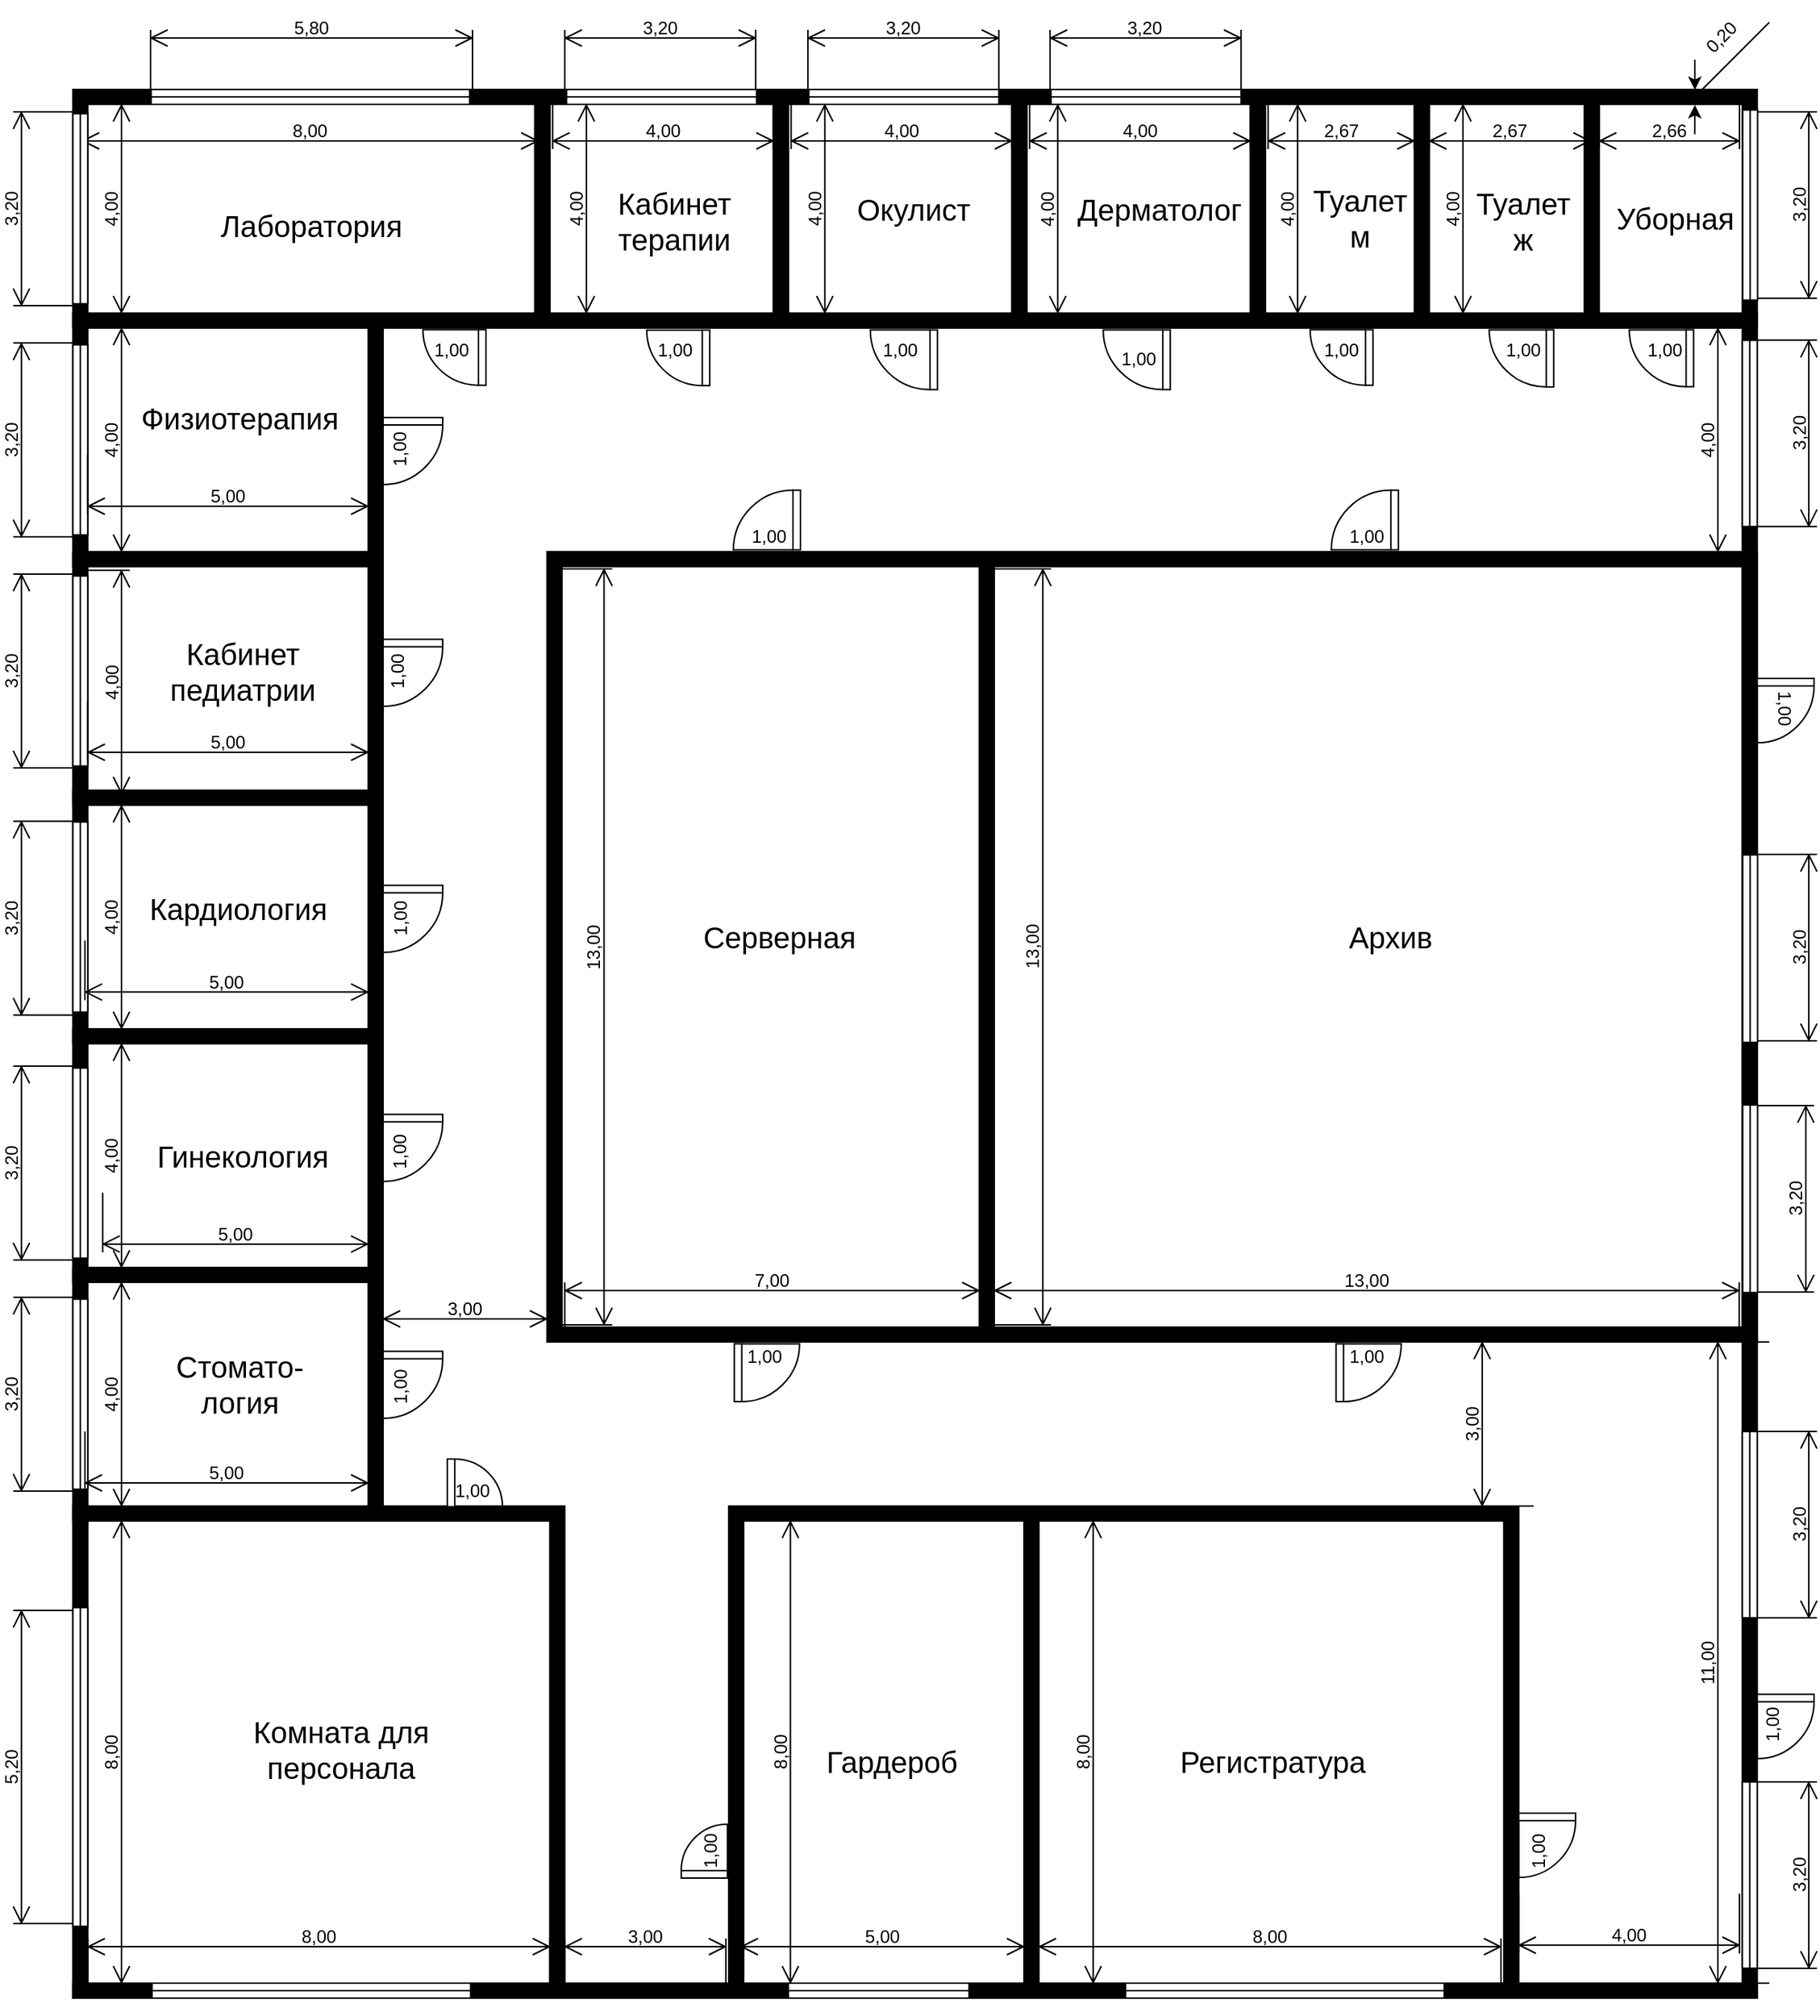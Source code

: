 <mxfile version="25.0.3" pages="12">
  <diagram id="-ihZlJAeNAVAN7qybJA4" name="Страница — 11">
    <mxGraphModel dx="1750" dy="930" grid="1" gridSize="10" guides="1" tooltips="1" connect="1" arrows="1" fold="1" page="1" pageScale="1" pageWidth="1654" pageHeight="2336" math="0" shadow="0">
      <root>
        <mxCell id="0" />
        <mxCell id="1" parent="0" />
        <mxCell id="pXe-lHp3DkgftVLKVnJN-5" value="" style="verticalLabelPosition=bottom;html=1;verticalAlign=top;align=center;shape=mxgraph.floorplan.wall;fillColor=strokeColor;direction=south;" parent="1" vertex="1">
          <mxGeometry x="1351.87" y="310" width="10" height="1130" as="geometry" />
        </mxCell>
        <mxCell id="pXe-lHp3DkgftVLKVnJN-10" value="" style="verticalLabelPosition=bottom;html=1;verticalAlign=top;align=center;shape=mxgraph.floorplan.doorLeft;aspect=fixed;rotation=0;" parent="1" vertex="1">
          <mxGeometry x="1361.87" y="1236.25" width="38.13" height="40.51" as="geometry" />
        </mxCell>
        <mxCell id="pXe-lHp3DkgftVLKVnJN-11" value="" style="verticalLabelPosition=bottom;html=1;verticalAlign=top;align=center;shape=mxgraph.floorplan.room;fillColor=strokeColor;" parent="1" vertex="1">
          <mxGeometry x="671.87" y="1110" width="208.13" height="330" as="geometry" />
        </mxCell>
        <mxCell id="pXe-lHp3DkgftVLKVnJN-14" value="" style="verticalLabelPosition=bottom;html=1;verticalAlign=top;align=center;shape=mxgraph.floorplan.room;fillColor=strokeColor;" parent="1" vertex="1">
          <mxGeometry x="231.87" y="310" width="208.13" height="170" as="geometry" />
        </mxCell>
        <mxCell id="pXe-lHp3DkgftVLKVnJN-15" value="" style="verticalLabelPosition=bottom;html=1;verticalAlign=top;align=center;shape=mxgraph.floorplan.room;fillColor=strokeColor;" parent="1" vertex="1">
          <mxGeometry x="231.87" y="470" width="208.13" height="170" as="geometry" />
        </mxCell>
        <mxCell id="pXe-lHp3DkgftVLKVnJN-17" value="" style="verticalLabelPosition=bottom;html=1;verticalAlign=top;align=center;shape=mxgraph.floorplan.room;fillColor=strokeColor;" parent="1" vertex="1">
          <mxGeometry x="231.87" y="630" width="208.13" height="170" as="geometry" />
        </mxCell>
        <mxCell id="pXe-lHp3DkgftVLKVnJN-18" value="" style="verticalLabelPosition=bottom;html=1;verticalAlign=top;align=center;shape=mxgraph.floorplan.room;fillColor=strokeColor;" parent="1" vertex="1">
          <mxGeometry x="231.87" y="790" width="208.13" height="170" as="geometry" />
        </mxCell>
        <mxCell id="pXe-lHp3DkgftVLKVnJN-20" value="" style="verticalLabelPosition=bottom;html=1;verticalAlign=top;align=center;shape=mxgraph.floorplan.room;fillColor=strokeColor;" parent="1" vertex="1">
          <mxGeometry x="231.87" y="1110" width="330" height="330" as="geometry" />
        </mxCell>
        <mxCell id="pXe-lHp3DkgftVLKVnJN-31" value="" style="verticalLabelPosition=bottom;html=1;verticalAlign=top;align=center;shape=mxgraph.floorplan.room;fillColor=strokeColor;" parent="1" vertex="1">
          <mxGeometry x="231.87" y="160" width="320" height="160" as="geometry" />
        </mxCell>
        <mxCell id="pXe-lHp3DkgftVLKVnJN-32" value="" style="verticalLabelPosition=bottom;html=1;verticalAlign=top;align=center;shape=mxgraph.floorplan.room;fillColor=strokeColor;" parent="1" vertex="1">
          <mxGeometry x="541.87" y="160" width="170" height="160" as="geometry" />
        </mxCell>
        <mxCell id="pXe-lHp3DkgftVLKVnJN-33" value="" style="verticalLabelPosition=bottom;html=1;verticalAlign=top;align=center;shape=mxgraph.floorplan.room;fillColor=strokeColor;" parent="1" vertex="1">
          <mxGeometry x="701.87" y="160" width="170" height="160" as="geometry" />
        </mxCell>
        <mxCell id="pXe-lHp3DkgftVLKVnJN-34" value="" style="verticalLabelPosition=bottom;html=1;verticalAlign=top;align=center;shape=mxgraph.floorplan.room;fillColor=strokeColor;" parent="1" vertex="1">
          <mxGeometry x="861.87" y="160" width="170" height="160" as="geometry" />
        </mxCell>
        <mxCell id="pXe-lHp3DkgftVLKVnJN-36" value="" style="verticalLabelPosition=bottom;html=1;verticalAlign=top;align=center;shape=mxgraph.floorplan.room;fillColor=strokeColor;" parent="1" vertex="1">
          <mxGeometry x="1021.87" y="160" width="340" height="160" as="geometry" />
        </mxCell>
        <mxCell id="pXe-lHp3DkgftVLKVnJN-37" value="" style="verticalLabelPosition=bottom;html=1;verticalAlign=top;align=center;shape=mxgraph.floorplan.room;fillColor=strokeColor;" parent="1" vertex="1">
          <mxGeometry x="870" y="1110" width="331.87" height="330" as="geometry" />
        </mxCell>
        <mxCell id="pXe-lHp3DkgftVLKVnJN-39" value="" style="verticalLabelPosition=bottom;html=1;verticalAlign=top;align=center;shape=mxgraph.floorplan.room;fillColor=strokeColor;" parent="1" vertex="1">
          <mxGeometry x="550" y="470" width="811.87" height="530" as="geometry" />
        </mxCell>
        <mxCell id="pXe-lHp3DkgftVLKVnJN-40" value="" style="verticalLabelPosition=bottom;html=1;verticalAlign=top;align=center;shape=mxgraph.floorplan.room;fillColor=strokeColor;" parent="1" vertex="1">
          <mxGeometry x="231.87" y="950" width="208.13" height="170" as="geometry" />
        </mxCell>
        <mxCell id="pXe-lHp3DkgftVLKVnJN-41" value="" style="verticalLabelPosition=bottom;html=1;verticalAlign=top;align=center;shape=mxgraph.floorplan.wall;fillColor=strokeColor;" parent="1" vertex="1">
          <mxGeometry x="231.87" y="1430" width="1130" height="10" as="geometry" />
        </mxCell>
        <mxCell id="pXe-lHp3DkgftVLKVnJN-42" value="&lt;font style=&quot;font-size: 20px;&quot;&gt;Архив&lt;/font&gt;" style="text;html=1;align=center;verticalAlign=middle;whiteSpace=wrap;rounded=0;" parent="1" vertex="1">
          <mxGeometry x="1030.93" y="690" width="170" height="75" as="geometry" />
        </mxCell>
        <mxCell id="pXe-lHp3DkgftVLKVnJN-43" value="&lt;font style=&quot;font-size: 20px;&quot;&gt;Гардероб&lt;/font&gt;" style="text;html=1;align=center;verticalAlign=middle;whiteSpace=wrap;rounded=0;" parent="1" vertex="1">
          <mxGeometry x="725.62" y="1250" width="110.63" height="62.5" as="geometry" />
        </mxCell>
        <mxCell id="pXe-lHp3DkgftVLKVnJN-45" value="&lt;font style=&quot;font-size: 20px;&quot;&gt;Регистратура&lt;/font&gt;" style="text;html=1;align=center;verticalAlign=middle;whiteSpace=wrap;rounded=0;" parent="1" vertex="1">
          <mxGeometry x="921.87" y="1241.25" width="230" height="80" as="geometry" />
        </mxCell>
        <mxCell id="pXe-lHp3DkgftVLKVnJN-46" value="&lt;font style=&quot;font-size: 20px;&quot;&gt;Лаборатория&lt;/font&gt;" style="text;html=1;align=center;verticalAlign=middle;whiteSpace=wrap;rounded=0;" parent="1" vertex="1">
          <mxGeometry x="317.16" y="222.5" width="149.69" height="57.5" as="geometry" />
        </mxCell>
        <mxCell id="pXe-lHp3DkgftVLKVnJN-47" value="&lt;font style=&quot;font-size: 20px;&quot;&gt;Комната для персонала&lt;br&gt;&lt;/font&gt;" style="text;html=1;align=center;verticalAlign=middle;whiteSpace=wrap;rounded=0;" parent="1" vertex="1">
          <mxGeometry x="326.87" y="1205" width="170" height="135" as="geometry" />
        </mxCell>
        <mxCell id="pXe-lHp3DkgftVLKVnJN-50" value="&lt;font style=&quot;font-size: 20px;&quot;&gt;Кабинет педиатрии&lt;br&gt;&lt;/font&gt;" style="text;html=1;align=center;verticalAlign=middle;whiteSpace=wrap;rounded=0;" parent="1" vertex="1">
          <mxGeometry x="285" y="512.5" width="121.87" height="75" as="geometry" />
        </mxCell>
        <mxCell id="pXe-lHp3DkgftVLKVnJN-51" value="&lt;font style=&quot;font-size: 20px;&quot;&gt;Кабинет терапии&lt;br&gt;&lt;/font&gt;" style="text;html=1;align=center;verticalAlign=middle;whiteSpace=wrap;rounded=0;" parent="1" vertex="1">
          <mxGeometry x="581.87" y="210" width="106.87" height="75" as="geometry" />
        </mxCell>
        <mxCell id="pXe-lHp3DkgftVLKVnJN-52" value="&lt;div style=&quot;font-size: 20px;&quot;&gt;&lt;font style=&quot;font-size: 20px;&quot;&gt;Кардиология&lt;/font&gt;&lt;/div&gt;" style="text;html=1;align=center;verticalAlign=middle;whiteSpace=wrap;rounded=0;" parent="1" vertex="1">
          <mxGeometry x="266.25" y="671.21" width="153.75" height="75" as="geometry" />
        </mxCell>
        <mxCell id="pXe-lHp3DkgftVLKVnJN-53" value="&lt;font style=&quot;font-size: 20px;&quot;&gt;Гинекология&lt;font style=&quot;font-size: 20px;&quot;&gt;&lt;br&gt;&lt;/font&gt;&lt;/font&gt;" style="text;html=1;align=center;verticalAlign=middle;whiteSpace=wrap;rounded=0;" parent="1" vertex="1">
          <mxGeometry x="284.06" y="850" width="123.75" height="49.84" as="geometry" />
        </mxCell>
        <mxCell id="pXe-lHp3DkgftVLKVnJN-54" value="&lt;font style=&quot;font-size: 20px;&quot;&gt;Стомато-логия&lt;/font&gt;" style="text;html=1;align=center;verticalAlign=middle;whiteSpace=wrap;rounded=0;" parent="1" vertex="1">
          <mxGeometry x="296.25" y="992.5" width="95.62" height="70" as="geometry" />
        </mxCell>
        <mxCell id="pXe-lHp3DkgftVLKVnJN-55" value="&lt;font style=&quot;font-size: 20px;&quot;&gt;Физиотерапия&lt;/font&gt;" style="text;html=1;align=center;verticalAlign=middle;whiteSpace=wrap;rounded=0;" parent="1" vertex="1">
          <mxGeometry x="268.13" y="340" width="151.87" height="80" as="geometry" />
        </mxCell>
        <mxCell id="pXe-lHp3DkgftVLKVnJN-56" value="&lt;font style=&quot;font-size: 20px;&quot;&gt;Окулист&lt;/font&gt;" style="text;html=1;align=center;verticalAlign=middle;whiteSpace=wrap;rounded=0;" parent="1" vertex="1">
          <mxGeometry x="741.87" y="211.25" width="108.13" height="57.5" as="geometry" />
        </mxCell>
        <mxCell id="pXe-lHp3DkgftVLKVnJN-57" value="" style="verticalLabelPosition=bottom;html=1;verticalAlign=top;align=center;shape=mxgraph.floorplan.wall;fillColor=strokeColor;direction=south;" parent="1" vertex="1">
          <mxGeometry x="1245.87" y="165" width="10" height="150" as="geometry" />
        </mxCell>
        <mxCell id="pXe-lHp3DkgftVLKVnJN-58" value="" style="verticalLabelPosition=bottom;html=1;verticalAlign=top;align=center;shape=mxgraph.floorplan.wall;fillColor=strokeColor;direction=south;" parent="1" vertex="1">
          <mxGeometry x="1131.87" y="162.5" width="10" height="150" as="geometry" />
        </mxCell>
        <mxCell id="pXe-lHp3DkgftVLKVnJN-59" value="&lt;div style=&quot;font-size: 20px;&quot;&gt;&lt;font style=&quot;font-size: 20px;&quot;&gt;Туалет&lt;/font&gt;&lt;/div&gt;&lt;div style=&quot;font-size: 20px;&quot;&gt;&lt;font style=&quot;font-size: 20px;&quot;&gt;м&lt;/font&gt;&lt;/div&gt;" style="text;html=1;align=center;verticalAlign=middle;whiteSpace=wrap;rounded=0;" parent="1" vertex="1">
          <mxGeometry x="1059.06" y="211.25" width="72.5" height="68.75" as="geometry" />
        </mxCell>
        <mxCell id="pXe-lHp3DkgftVLKVnJN-60" value="&lt;div style=&quot;font-size: 20px;&quot;&gt;&lt;font style=&quot;font-size: 20px;&quot;&gt;Туалет&lt;/font&gt;&lt;/div&gt;&lt;div style=&quot;font-size: 20px;&quot;&gt;&lt;font style=&quot;font-size: 20px;&quot;&gt;ж&lt;/font&gt;&lt;/div&gt;" style="text;html=1;align=center;verticalAlign=middle;whiteSpace=wrap;rounded=0;" parent="1" vertex="1">
          <mxGeometry x="1162.98" y="216.25" width="84.07" height="62.5" as="geometry" />
        </mxCell>
        <mxCell id="pXe-lHp3DkgftVLKVnJN-61" value="&lt;font style=&quot;font-size: 20px;&quot;&gt;Уборная&lt;/font&gt;" style="text;html=1;align=center;verticalAlign=middle;whiteSpace=wrap;rounded=0;" parent="1" vertex="1">
          <mxGeometry x="1255.87" y="206.25" width="101.87" height="78.75" as="geometry" />
        </mxCell>
        <mxCell id="pXe-lHp3DkgftVLKVnJN-62" value="&lt;font style=&quot;font-size: 20px;&quot;&gt;Дерматолог&lt;/font&gt;" style="text;html=1;align=center;verticalAlign=middle;whiteSpace=wrap;rounded=0;" parent="1" vertex="1">
          <mxGeometry x="900" y="211.25" width="121.87" height="57.5" as="geometry" />
        </mxCell>
        <mxCell id="pXe-lHp3DkgftVLKVnJN-63" value="" style="verticalLabelPosition=bottom;html=1;verticalAlign=top;align=center;shape=mxgraph.floorplan.doorLeft;aspect=fixed;" parent="1" vertex="1">
          <mxGeometry x="440" y="1006.25" width="40" height="42.5" as="geometry" />
        </mxCell>
        <mxCell id="pXe-lHp3DkgftVLKVnJN-64" value="" style="verticalLabelPosition=bottom;html=1;verticalAlign=top;align=center;shape=mxgraph.floorplan.doorLeft;aspect=fixed;" parent="1" vertex="1">
          <mxGeometry x="440" y="847.34" width="40" height="42.5" as="geometry" />
        </mxCell>
        <mxCell id="pXe-lHp3DkgftVLKVnJN-65" value="" style="verticalLabelPosition=bottom;html=1;verticalAlign=top;align=center;shape=mxgraph.floorplan.doorLeft;aspect=fixed;" parent="1" vertex="1">
          <mxGeometry x="440" y="693.75" width="40" height="42.5" as="geometry" />
        </mxCell>
        <mxCell id="pXe-lHp3DkgftVLKVnJN-66" value="" style="verticalLabelPosition=bottom;html=1;verticalAlign=top;align=center;shape=mxgraph.floorplan.doorLeft;aspect=fixed;" parent="1" vertex="1">
          <mxGeometry x="440" y="528.75" width="40" height="42.5" as="geometry" />
        </mxCell>
        <mxCell id="pXe-lHp3DkgftVLKVnJN-67" value="" style="verticalLabelPosition=bottom;html=1;verticalAlign=top;align=center;shape=mxgraph.floorplan.doorLeft;aspect=fixed;" parent="1" vertex="1">
          <mxGeometry x="440" y="380" width="40" height="42.5" as="geometry" />
        </mxCell>
        <mxCell id="pXe-lHp3DkgftVLKVnJN-68" value="" style="verticalLabelPosition=bottom;html=1;verticalAlign=top;align=center;shape=mxgraph.floorplan.doorLeft;aspect=fixed;rotation=90;" parent="1" vertex="1">
          <mxGeometry x="620.72" y="320.18" width="37.27" height="39.6" as="geometry" />
        </mxCell>
        <mxCell id="pXe-lHp3DkgftVLKVnJN-69" value="" style="verticalLabelPosition=bottom;html=1;verticalAlign=top;align=center;shape=mxgraph.floorplan.doorLeft;aspect=fixed;rotation=90;" parent="1" vertex="1">
          <mxGeometry x="770.65" y="320.02" width="40" height="42.5" as="geometry" />
        </mxCell>
        <mxCell id="pXe-lHp3DkgftVLKVnJN-71" value="" style="verticalLabelPosition=bottom;html=1;verticalAlign=top;align=center;shape=mxgraph.floorplan.doorLeft;aspect=fixed;rotation=90;" parent="1" vertex="1">
          <mxGeometry x="1065.77" y="320" width="37.2" height="39.53" as="geometry" />
        </mxCell>
        <mxCell id="pXe-lHp3DkgftVLKVnJN-72" value="" style="verticalLabelPosition=bottom;html=1;verticalAlign=top;align=center;shape=mxgraph.floorplan.doorLeft;aspect=fixed;rotation=90;" parent="1" vertex="1">
          <mxGeometry x="1185.87" y="320" width="38.28" height="40.67" as="geometry" />
        </mxCell>
        <mxCell id="pXe-lHp3DkgftVLKVnJN-73" value="" style="verticalLabelPosition=bottom;html=1;verticalAlign=top;align=center;shape=mxgraph.floorplan.doorLeft;aspect=fixed;rotation=90;" parent="1" vertex="1">
          <mxGeometry x="1279.87" y="320" width="38.13" height="40.51" as="geometry" />
        </mxCell>
        <mxCell id="pXe-lHp3DkgftVLKVnJN-74" value="" style="verticalLabelPosition=bottom;html=1;verticalAlign=top;align=center;shape=mxgraph.floorplan.doorLeft;aspect=fixed;rotation=-90;" parent="1" vertex="1">
          <mxGeometry x="484.12" y="1077.5" width="31.96" height="33.96" as="geometry" />
        </mxCell>
        <mxCell id="pXe-lHp3DkgftVLKVnJN-75" value="" style="verticalLabelPosition=bottom;html=1;verticalAlign=top;align=center;shape=mxgraph.floorplan.doorLeft;aspect=fixed;rotation=-180;" parent="1" vertex="1">
          <mxGeometry x="640" y="1326.48" width="31.07" height="33.01" as="geometry" />
        </mxCell>
        <mxCell id="pXe-lHp3DkgftVLKVnJN-76" value="" style="verticalLabelPosition=bottom;html=1;verticalAlign=top;align=center;shape=mxgraph.floorplan.doorLeft;aspect=fixed;rotation=0;" parent="1" vertex="1">
          <mxGeometry x="1201.87" y="1315.97" width="38.13" height="40.51" as="geometry" />
        </mxCell>
        <mxCell id="pXe-lHp3DkgftVLKVnJN-77" value="" style="verticalLabelPosition=bottom;html=1;verticalAlign=top;align=center;shape=mxgraph.floorplan.doorRight;aspect=fixed;rotation=-90;" parent="1" vertex="1">
          <mxGeometry x="676.87" y="1000" width="38.75" height="41.17" as="geometry" />
        </mxCell>
        <mxCell id="pXe-lHp3DkgftVLKVnJN-78" value="" style="verticalLabelPosition=bottom;html=1;verticalAlign=top;align=center;shape=mxgraph.floorplan.doorRight;aspect=fixed;rotation=90;" parent="1" vertex="1">
          <mxGeometry x="678.75" y="427.5" width="40" height="42.5" as="geometry" />
        </mxCell>
        <mxCell id="pXe-lHp3DkgftVLKVnJN-80" value="" style="verticalLabelPosition=bottom;html=1;verticalAlign=top;align=center;shape=mxgraph.floorplan.window;rotation=90;" parent="1" vertex="1">
          <mxGeometry x="173.12" y="1025" width="127.5" height="20" as="geometry" />
        </mxCell>
        <mxCell id="pXe-lHp3DkgftVLKVnJN-81" value="" style="verticalLabelPosition=bottom;html=1;verticalAlign=top;align=center;shape=mxgraph.floorplan.window;rotation=90;" parent="1" vertex="1">
          <mxGeometry x="173.12" y="870" width="127.5" height="20" as="geometry" />
        </mxCell>
        <mxCell id="pXe-lHp3DkgftVLKVnJN-82" value="" style="verticalLabelPosition=bottom;html=1;verticalAlign=top;align=center;shape=mxgraph.floorplan.window;rotation=90;" parent="1" vertex="1">
          <mxGeometry x="173.12" y="705" width="127.5" height="20" as="geometry" />
        </mxCell>
        <mxCell id="pXe-lHp3DkgftVLKVnJN-83" value="" style="verticalLabelPosition=bottom;html=1;verticalAlign=top;align=center;shape=mxgraph.floorplan.window;rotation=90;" parent="1" vertex="1">
          <mxGeometry x="173.12" y="540" width="127.5" height="20" as="geometry" />
        </mxCell>
        <mxCell id="pXe-lHp3DkgftVLKVnJN-84" value="" style="verticalLabelPosition=bottom;html=1;verticalAlign=top;align=center;shape=mxgraph.floorplan.window;rotation=90;" parent="1" vertex="1">
          <mxGeometry x="173.12" y="385" width="127.5" height="20" as="geometry" />
        </mxCell>
        <mxCell id="pXe-lHp3DkgftVLKVnJN-85" value="" style="verticalLabelPosition=bottom;html=1;verticalAlign=top;align=center;shape=mxgraph.floorplan.window;rotation=-180;" parent="1" vertex="1">
          <mxGeometry x="563.12" y="150" width="127.5" height="30" as="geometry" />
        </mxCell>
        <mxCell id="pXe-lHp3DkgftVLKVnJN-86" value="" style="verticalLabelPosition=bottom;html=1;verticalAlign=top;align=center;shape=mxgraph.floorplan.window;rotation=-180;" parent="1" vertex="1">
          <mxGeometry x="725.62" y="150" width="127.5" height="30" as="geometry" />
        </mxCell>
        <mxCell id="pXe-lHp3DkgftVLKVnJN-87" value="" style="verticalLabelPosition=bottom;html=1;verticalAlign=top;align=center;shape=mxgraph.floorplan.window;rotation=-180;" parent="1" vertex="1">
          <mxGeometry x="888.12" y="150" width="127.5" height="30" as="geometry" />
        </mxCell>
        <mxCell id="pXe-lHp3DkgftVLKVnJN-88" value="" style="verticalLabelPosition=bottom;html=1;verticalAlign=top;align=center;shape=mxgraph.floorplan.window;rotation=-180;" parent="1" vertex="1">
          <mxGeometry x="284.37" y="150" width="213.75" height="30" as="geometry" />
        </mxCell>
        <mxCell id="pXe-lHp3DkgftVLKVnJN-89" value="" style="verticalLabelPosition=bottom;html=1;verticalAlign=top;align=center;shape=mxgraph.floorplan.doorLeft;aspect=fixed;rotation=0;" parent="1" vertex="1">
          <mxGeometry x="1361.87" y="555" width="38.13" height="40.51" as="geometry" />
        </mxCell>
        <mxCell id="pXe-lHp3DkgftVLKVnJN-90" value="" style="verticalLabelPosition=bottom;html=1;verticalAlign=top;align=center;shape=mxgraph.floorplan.window;rotation=-180;" parent="1" vertex="1">
          <mxGeometry x="711.87" y="1420" width="121.25" height="30" as="geometry" />
        </mxCell>
        <mxCell id="pXe-lHp3DkgftVLKVnJN-91" value="" style="verticalLabelPosition=bottom;html=1;verticalAlign=top;align=center;shape=mxgraph.floorplan.window;rotation=-180;" parent="1" vertex="1">
          <mxGeometry x="938.12" y="1420" width="213.75" height="30" as="geometry" />
        </mxCell>
        <mxCell id="pXe-lHp3DkgftVLKVnJN-92" value="" style="verticalLabelPosition=bottom;html=1;verticalAlign=top;align=center;shape=mxgraph.floorplan.window;rotation=-180;" parent="1" vertex="1">
          <mxGeometry x="285" y="1420" width="213.75" height="30" as="geometry" />
        </mxCell>
        <mxCell id="pXe-lHp3DkgftVLKVnJN-93" value="" style="verticalLabelPosition=bottom;html=1;verticalAlign=top;align=center;shape=mxgraph.floorplan.window;rotation=-90;" parent="1" vertex="1">
          <mxGeometry x="130" y="1270" width="213.75" height="30" as="geometry" />
        </mxCell>
        <mxCell id="pXe-lHp3DkgftVLKVnJN-95" value="8,00" style="shape=dimension;whiteSpace=wrap;html=1;align=center;points=[];verticalAlign=bottom;spacingBottom=3;labelBackgroundColor=none;" parent="1" vertex="1">
          <mxGeometry x="238.12" y="160" width="306" height="40" as="geometry" />
        </mxCell>
        <mxCell id="pXe-lHp3DkgftVLKVnJN-96" value="4,00" style="shape=dimension;whiteSpace=wrap;html=1;align=center;points=[];verticalAlign=bottom;spacingBottom=3;labelBackgroundColor=none;" parent="1" vertex="1">
          <mxGeometry x="553.74" y="160" width="148.13" height="40" as="geometry" />
        </mxCell>
        <mxCell id="pXe-lHp3DkgftVLKVnJN-97" value="4,00" style="shape=dimension;whiteSpace=wrap;html=1;align=center;points=[];verticalAlign=bottom;spacingBottom=3;labelBackgroundColor=none;" parent="1" vertex="1">
          <mxGeometry x="713.74" y="160" width="148.13" height="40" as="geometry" />
        </mxCell>
        <mxCell id="pXe-lHp3DkgftVLKVnJN-98" value="4,00" style="shape=dimension;whiteSpace=wrap;html=1;align=center;points=[];verticalAlign=bottom;spacingBottom=3;labelBackgroundColor=none;" parent="1" vertex="1">
          <mxGeometry x="873.74" y="160" width="148.13" height="40" as="geometry" />
        </mxCell>
        <mxCell id="pXe-lHp3DkgftVLKVnJN-99" value="2,67" style="shape=dimension;whiteSpace=wrap;html=1;align=center;points=[];verticalAlign=bottom;spacingBottom=3;labelBackgroundColor=none;" parent="1" vertex="1">
          <mxGeometry x="1033.74" y="160" width="98.13" height="40" as="geometry" />
        </mxCell>
        <mxCell id="pXe-lHp3DkgftVLKVnJN-100" value="2,67" style="shape=dimension;whiteSpace=wrap;html=1;align=center;points=[];verticalAlign=bottom;spacingBottom=3;labelBackgroundColor=none;" parent="1" vertex="1">
          <mxGeometry x="1141.87" y="160" width="108.13" height="40" as="geometry" />
        </mxCell>
        <mxCell id="pXe-lHp3DkgftVLKVnJN-101" value="2,66" style="shape=dimension;whiteSpace=wrap;html=1;align=center;points=[];verticalAlign=bottom;spacingBottom=3;labelBackgroundColor=none;" parent="1" vertex="1">
          <mxGeometry x="1255.87" y="160" width="94.13" height="40" as="geometry" />
        </mxCell>
        <mxCell id="pXe-lHp3DkgftVLKVnJN-105" value="4,00" style="shape=dimension;direction=north;whiteSpace=wrap;html=1;align=center;points=[];verticalAlign=bottom;labelBackgroundColor=none;horizontal=0;spacingBottom=3;" parent="1" vertex="1">
          <mxGeometry x="241.87" y="482.5" width="28.13" height="150" as="geometry" />
        </mxCell>
        <mxCell id="pXe-lHp3DkgftVLKVnJN-106" value="4,00" style="shape=dimension;direction=north;whiteSpace=wrap;html=1;align=center;points=[];verticalAlign=bottom;labelBackgroundColor=none;horizontal=0;spacingBottom=3;" parent="1" vertex="1">
          <mxGeometry x="241.87" y="320" width="28.13" height="150" as="geometry" />
        </mxCell>
        <mxCell id="pXe-lHp3DkgftVLKVnJN-107" value="4,00" style="shape=dimension;direction=north;whiteSpace=wrap;html=1;align=center;points=[];verticalAlign=bottom;labelBackgroundColor=none;horizontal=0;spacingBottom=3;" parent="1" vertex="1">
          <mxGeometry x="241.87" y="640" width="28.13" height="150" as="geometry" />
        </mxCell>
        <mxCell id="pXe-lHp3DkgftVLKVnJN-108" value="4,00" style="shape=dimension;direction=north;whiteSpace=wrap;html=1;align=center;points=[];verticalAlign=bottom;labelBackgroundColor=none;horizontal=0;spacingBottom=3;" parent="1" vertex="1">
          <mxGeometry x="241.87" y="800" width="28.13" height="150" as="geometry" />
        </mxCell>
        <mxCell id="pXe-lHp3DkgftVLKVnJN-109" value="4,00" style="shape=dimension;direction=north;whiteSpace=wrap;html=1;align=center;points=[];verticalAlign=bottom;labelBackgroundColor=none;horizontal=0;spacingBottom=3;" parent="1" vertex="1">
          <mxGeometry x="241.87" y="960" width="28.13" height="150" as="geometry" />
        </mxCell>
        <mxCell id="pXe-lHp3DkgftVLKVnJN-110" value="8,00" style="shape=dimension;direction=north;whiteSpace=wrap;html=1;align=center;points=[];verticalAlign=bottom;labelBackgroundColor=none;horizontal=0;spacingBottom=3;" parent="1" vertex="1">
          <mxGeometry x="241.87" y="1120" width="28.13" height="310" as="geometry" />
        </mxCell>
        <mxCell id="pXe-lHp3DkgftVLKVnJN-111" value="8,00" style="shape=dimension;direction=west;whiteSpace=wrap;html=1;align=center;points=[];verticalAlign=top;spacingTop=-15;labelBackgroundColor=none;" parent="1" vertex="1">
          <mxGeometry x="241.87" y="1400" width="310" height="30" as="geometry" />
        </mxCell>
        <mxCell id="pXe-lHp3DkgftVLKVnJN-112" value="5,00" style="shape=dimension;direction=west;whiteSpace=wrap;html=1;align=center;points=[];verticalAlign=top;spacingTop=-15;labelBackgroundColor=none;" parent="1" vertex="1">
          <mxGeometry x="680" y="1400" width="190" height="30" as="geometry" />
        </mxCell>
        <mxCell id="pXe-lHp3DkgftVLKVnJN-113" value="8,00" style="shape=dimension;direction=west;whiteSpace=wrap;html=1;align=center;points=[];verticalAlign=top;spacingTop=-15;labelBackgroundColor=none;" parent="1" vertex="1">
          <mxGeometry x="880" y="1400" width="310" height="30" as="geometry" />
        </mxCell>
        <mxCell id="pXe-lHp3DkgftVLKVnJN-114" value="" style="verticalLabelPosition=bottom;html=1;verticalAlign=top;align=center;shape=mxgraph.floorplan.window;rotation=90;" parent="1" vertex="1">
          <mxGeometry x="1294.26" y="726.21" width="125.78" height="20" as="geometry" />
        </mxCell>
        <mxCell id="pXe-lHp3DkgftVLKVnJN-116" value="" style="verticalLabelPosition=bottom;html=1;verticalAlign=top;align=center;shape=mxgraph.floorplan.window;rotation=90;" parent="1" vertex="1">
          <mxGeometry x="1294.42" y="380.68" width="124.9" height="20" as="geometry" />
        </mxCell>
        <mxCell id="pXe-lHp3DkgftVLKVnJN-117" value="" style="verticalLabelPosition=bottom;html=1;verticalAlign=top;align=center;shape=mxgraph.floorplan.window;rotation=90;" parent="1" vertex="1">
          <mxGeometry x="1294.42" y="1112.5" width="124.9" height="20" as="geometry" />
        </mxCell>
        <mxCell id="pXe-lHp3DkgftVLKVnJN-118" value="4,00" style="shape=dimension;direction=north;whiteSpace=wrap;html=1;align=center;points=[];verticalAlign=bottom;labelBackgroundColor=none;horizontal=0;spacingBottom=3;" parent="1" vertex="1">
          <mxGeometry x="241.87" y="170" width="28.13" height="140" as="geometry" />
        </mxCell>
        <mxCell id="pXe-lHp3DkgftVLKVnJN-119" value="&lt;div&gt;13,00&lt;/div&gt;" style="shape=dimension;direction=west;whiteSpace=wrap;html=1;align=center;points=[];verticalAlign=top;spacingTop=-15;labelBackgroundColor=none;" parent="1" vertex="1">
          <mxGeometry x="850" y="960" width="499.8" height="30" as="geometry" />
        </mxCell>
        <mxCell id="pXe-lHp3DkgftVLKVnJN-120" value="13,00" style="shape=dimension;direction=north;whiteSpace=wrap;html=1;align=center;points=[];verticalAlign=bottom;labelBackgroundColor=none;horizontal=0;spacingBottom=3;" parent="1" vertex="1">
          <mxGeometry x="553.74" y="481.5" width="40" height="507" as="geometry" />
        </mxCell>
        <mxCell id="pXe-lHp3DkgftVLKVnJN-121" value="8,00" style="shape=dimension;direction=north;whiteSpace=wrap;html=1;align=center;points=[];verticalAlign=bottom;labelBackgroundColor=none;horizontal=0;spacingBottom=3;" parent="1" vertex="1">
          <mxGeometry x="690.62" y="1120" width="28.13" height="310" as="geometry" />
        </mxCell>
        <mxCell id="pXe-lHp3DkgftVLKVnJN-122" value="8,00" style="shape=dimension;direction=north;whiteSpace=wrap;html=1;align=center;points=[];verticalAlign=bottom;labelBackgroundColor=none;horizontal=0;spacingBottom=3;" parent="1" vertex="1">
          <mxGeometry x="893.74" y="1120" width="28.13" height="310" as="geometry" />
        </mxCell>
        <mxCell id="pXe-lHp3DkgftVLKVnJN-123" value="5,00" style="shape=dimension;whiteSpace=wrap;html=1;align=center;points=[];verticalAlign=bottom;spacingBottom=3;labelBackgroundColor=none;" parent="1" vertex="1">
          <mxGeometry x="240" y="1060" width="190" height="40" as="geometry" />
        </mxCell>
        <mxCell id="pXe-lHp3DkgftVLKVnJN-124" value="5,00" style="shape=dimension;whiteSpace=wrap;html=1;align=center;points=[];verticalAlign=bottom;spacingBottom=3;labelBackgroundColor=none;" parent="1" vertex="1">
          <mxGeometry x="240" y="730.78" width="190" height="40" as="geometry" />
        </mxCell>
        <mxCell id="pXe-lHp3DkgftVLKVnJN-125" value="5,00" style="shape=dimension;whiteSpace=wrap;html=1;align=center;points=[];verticalAlign=bottom;spacingBottom=3;labelBackgroundColor=none;" parent="1" vertex="1">
          <mxGeometry x="251.87" y="899.84" width="178.13" height="40" as="geometry" />
        </mxCell>
        <mxCell id="pXe-lHp3DkgftVLKVnJN-126" value="5,00" style="shape=dimension;whiteSpace=wrap;html=1;align=center;points=[];verticalAlign=bottom;spacingBottom=3;labelBackgroundColor=none;" parent="1" vertex="1">
          <mxGeometry x="241.87" y="405" width="188.13" height="40" as="geometry" />
        </mxCell>
        <mxCell id="pXe-lHp3DkgftVLKVnJN-127" value="5,00" style="shape=dimension;whiteSpace=wrap;html=1;align=center;points=[];verticalAlign=bottom;spacingBottom=3;labelBackgroundColor=none;" parent="1" vertex="1">
          <mxGeometry x="241.87" y="570" width="188.13" height="40" as="geometry" />
        </mxCell>
        <mxCell id="pXe-lHp3DkgftVLKVnJN-128" value="1,00" style="text;html=1;align=center;verticalAlign=middle;whiteSpace=wrap;rounded=0;rotation=-90;" parent="1" vertex="1">
          <mxGeometry x="630.62" y="1326.48" width="60" height="30" as="geometry" />
        </mxCell>
        <mxCell id="pXe-lHp3DkgftVLKVnJN-130" value="1,00" style="text;html=1;align=center;verticalAlign=middle;whiteSpace=wrap;rounded=0;rotation=90;" parent="1" vertex="1">
          <mxGeometry x="1349.8" y="560" width="60" height="30" as="geometry" />
        </mxCell>
        <mxCell id="pXe-lHp3DkgftVLKVnJN-131" value="1,00" style="text;html=1;align=center;verticalAlign=middle;whiteSpace=wrap;rounded=0;rotation=-90;" parent="1" vertex="1">
          <mxGeometry x="1341.87" y="1241.5" width="60" height="30" as="geometry" />
        </mxCell>
        <mxCell id="pXe-lHp3DkgftVLKVnJN-132" value="1,00" style="text;html=1;align=center;verticalAlign=middle;whiteSpace=wrap;rounded=0;rotation=0;" parent="1" vertex="1">
          <mxGeometry x="606.24" y="320" width="60" height="30" as="geometry" />
        </mxCell>
        <mxCell id="pXe-lHp3DkgftVLKVnJN-133" value="1,00" style="text;html=1;align=center;verticalAlign=middle;whiteSpace=wrap;rounded=0;rotation=0;" parent="1" vertex="1">
          <mxGeometry x="756.87" y="320" width="60" height="30" as="geometry" />
        </mxCell>
        <mxCell id="pXe-lHp3DkgftVLKVnJN-134" value="1,00" style="text;html=1;align=center;verticalAlign=middle;whiteSpace=wrap;rounded=0;rotation=0;" parent="1" vertex="1">
          <mxGeometry x="916.87" y="326.27" width="60" height="30" as="geometry" />
        </mxCell>
        <mxCell id="pXe-lHp3DkgftVLKVnJN-135" value="1,00" style="text;html=1;align=center;verticalAlign=middle;whiteSpace=wrap;rounded=0;rotation=0;" parent="1" vertex="1">
          <mxGeometry x="1052.8" y="320" width="60" height="30" as="geometry" />
        </mxCell>
        <mxCell id="pXe-lHp3DkgftVLKVnJN-136" value="1,00" style="text;html=1;align=center;verticalAlign=middle;whiteSpace=wrap;rounded=0;rotation=0;" parent="1" vertex="1">
          <mxGeometry x="1175.01" y="320" width="60" height="30" as="geometry" />
        </mxCell>
        <mxCell id="pXe-lHp3DkgftVLKVnJN-137" value="1,00" style="text;html=1;align=center;verticalAlign=middle;whiteSpace=wrap;rounded=0;rotation=0;" parent="1" vertex="1">
          <mxGeometry x="1270" y="320" width="60" height="30" as="geometry" />
        </mxCell>
        <mxCell id="pXe-lHp3DkgftVLKVnJN-138" value="1,00" style="text;html=1;align=center;verticalAlign=middle;whiteSpace=wrap;rounded=0;rotation=-90;" parent="1" vertex="1">
          <mxGeometry x="421.87" y="386.25" width="60" height="30" as="geometry" />
        </mxCell>
        <mxCell id="pXe-lHp3DkgftVLKVnJN-139" value="1,00" style="text;html=1;align=center;verticalAlign=middle;whiteSpace=wrap;rounded=0;rotation=-90;" parent="1" vertex="1">
          <mxGeometry x="420" y="535" width="60" height="30" as="geometry" />
        </mxCell>
        <mxCell id="pXe-lHp3DkgftVLKVnJN-140" value="1,00" style="text;html=1;align=center;verticalAlign=middle;whiteSpace=wrap;rounded=0;rotation=-90;" parent="1" vertex="1">
          <mxGeometry x="421.87" y="700.78" width="60" height="30" as="geometry" />
        </mxCell>
        <mxCell id="pXe-lHp3DkgftVLKVnJN-141" value="1,00" style="text;html=1;align=center;verticalAlign=middle;whiteSpace=wrap;rounded=0;rotation=-90;" parent="1" vertex="1">
          <mxGeometry x="421.87" y="857.34" width="60" height="30" as="geometry" />
        </mxCell>
        <mxCell id="pXe-lHp3DkgftVLKVnJN-142" value="1,00" style="text;html=1;align=center;verticalAlign=middle;whiteSpace=wrap;rounded=0;rotation=-90;" parent="1" vertex="1">
          <mxGeometry x="421.87" y="1015" width="60" height="30" as="geometry" />
        </mxCell>
        <mxCell id="pXe-lHp3DkgftVLKVnJN-143" value="1,00" style="text;html=1;align=center;verticalAlign=middle;whiteSpace=wrap;rounded=0;rotation=0;" parent="1" vertex="1">
          <mxGeometry x="470.1" y="1085" width="60" height="30" as="geometry" />
        </mxCell>
        <mxCell id="pXe-lHp3DkgftVLKVnJN-144" value="1,00" style="text;html=1;align=center;verticalAlign=middle;whiteSpace=wrap;rounded=0;rotation=0;" parent="1" vertex="1">
          <mxGeometry x="666.24" y="995" width="60" height="30" as="geometry" />
        </mxCell>
        <mxCell id="pXe-lHp3DkgftVLKVnJN-145" value="1,00" style="text;html=1;align=center;verticalAlign=middle;whiteSpace=wrap;rounded=0;rotation=-90;" parent="1" vertex="1">
          <mxGeometry x="1185.87" y="1326.48" width="60" height="30" as="geometry" />
        </mxCell>
        <mxCell id="pXe-lHp3DkgftVLKVnJN-146" value="1,00" style="text;html=1;align=center;verticalAlign=middle;whiteSpace=wrap;rounded=0;rotation=0;" parent="1" vertex="1">
          <mxGeometry x="668.75" y="445" width="60" height="30" as="geometry" />
        </mxCell>
        <mxCell id="pXe-lHp3DkgftVLKVnJN-148" value="" style="verticalLabelPosition=bottom;html=1;verticalAlign=top;align=center;shape=mxgraph.floorplan.doorLeft;aspect=fixed;rotation=90;" parent="1" vertex="1">
          <mxGeometry x="926.87" y="320" width="40" height="42.5" as="geometry" />
        </mxCell>
        <mxCell id="pXe-lHp3DkgftVLKVnJN-149" value="&lt;div&gt;11,00&lt;/div&gt;" style="shape=dimension;direction=south;whiteSpace=wrap;html=1;align=center;points=[];verticalAlign=top;labelBackgroundColor=none;horizontal=0;spacingTop=-15;" parent="1" vertex="1">
          <mxGeometry x="1330" y="1000" width="40" height="430" as="geometry" />
        </mxCell>
        <mxCell id="pXe-lHp3DkgftVLKVnJN-150" value="&lt;div&gt;4,00&lt;/div&gt;" style="shape=dimension;direction=south;whiteSpace=wrap;html=1;align=center;points=[];verticalAlign=top;labelBackgroundColor=none;horizontal=0;spacingTop=-15;" parent="1" vertex="1">
          <mxGeometry x="1330" y="320" width="27.74" height="150" as="geometry" />
        </mxCell>
        <mxCell id="pXe-lHp3DkgftVLKVnJN-151" value="&lt;div&gt;3,00&lt;/div&gt;" style="shape=dimension;direction=south;whiteSpace=wrap;html=1;align=center;points=[];verticalAlign=top;labelBackgroundColor=none;horizontal=0;spacingTop=-15;" parent="1" vertex="1">
          <mxGeometry x="1171.87" y="1000" width="40" height="110" as="geometry" />
        </mxCell>
        <mxCell id="pXe-lHp3DkgftVLKVnJN-153" value="3,00" style="shape=dimension;direction=west;whiteSpace=wrap;html=1;align=center;points=[];verticalAlign=top;spacingTop=-15;labelBackgroundColor=none;" parent="1" vertex="1">
          <mxGeometry x="561.87" y="1400" width="108.13" height="30" as="geometry" />
        </mxCell>
        <mxCell id="pXe-lHp3DkgftVLKVnJN-155" value="3,00" style="shape=dimension;whiteSpace=wrap;html=1;align=center;points=[];verticalAlign=bottom;spacingBottom=3;labelBackgroundColor=none;" parent="1" vertex="1">
          <mxGeometry x="440" y="950" width="110" height="40" as="geometry" />
        </mxCell>
        <mxCell id="pXe-lHp3DkgftVLKVnJN-156" value="4,00" style="shape=dimension;whiteSpace=wrap;html=1;align=center;points=[];verticalAlign=bottom;spacingBottom=3;labelBackgroundColor=none;" parent="1" vertex="1">
          <mxGeometry x="1201.87" y="1370" width="148.13" height="40" as="geometry" />
        </mxCell>
        <mxCell id="pXe-lHp3DkgftVLKVnJN-157" value="5,20" style="shape=dimension;direction=south;whiteSpace=wrap;html=1;align=center;points=[];verticalAlign=top;labelBackgroundColor=none;horizontal=0;spacingTop=-15;" parent="1" vertex="1">
          <mxGeometry x="191.87" y="1180" width="40" height="210" as="geometry" />
        </mxCell>
        <mxCell id="pXe-lHp3DkgftVLKVnJN-158" value="3,20" style="shape=dimension;direction=south;whiteSpace=wrap;html=1;align=center;points=[];verticalAlign=top;labelBackgroundColor=none;horizontal=0;spacingTop=-15;" parent="1" vertex="1">
          <mxGeometry x="191.87" y="970" width="40" height="130" as="geometry" />
        </mxCell>
        <mxCell id="pXe-lHp3DkgftVLKVnJN-159" value="3,20" style="shape=dimension;direction=south;whiteSpace=wrap;html=1;align=center;points=[];verticalAlign=top;labelBackgroundColor=none;horizontal=0;spacingTop=-15;" parent="1" vertex="1">
          <mxGeometry x="191.87" y="815" width="40" height="130" as="geometry" />
        </mxCell>
        <mxCell id="pXe-lHp3DkgftVLKVnJN-160" value="3,20" style="shape=dimension;direction=south;whiteSpace=wrap;html=1;align=center;points=[];verticalAlign=top;labelBackgroundColor=none;horizontal=0;spacingTop=-15;" parent="1" vertex="1">
          <mxGeometry x="191.87" y="650.78" width="40" height="130" as="geometry" />
        </mxCell>
        <mxCell id="pXe-lHp3DkgftVLKVnJN-161" value="3,20" style="shape=dimension;direction=south;whiteSpace=wrap;html=1;align=center;points=[];verticalAlign=top;labelBackgroundColor=none;horizontal=0;spacingTop=-15;" parent="1" vertex="1">
          <mxGeometry x="191.87" y="485" width="40" height="130" as="geometry" />
        </mxCell>
        <mxCell id="pXe-lHp3DkgftVLKVnJN-162" value="3,20" style="shape=dimension;direction=south;whiteSpace=wrap;html=1;align=center;points=[];verticalAlign=top;labelBackgroundColor=none;horizontal=0;spacingTop=-15;" parent="1" vertex="1">
          <mxGeometry x="191.87" y="330" width="40" height="130" as="geometry" />
        </mxCell>
        <mxCell id="pXe-lHp3DkgftVLKVnJN-163" value="" style="verticalLabelPosition=bottom;html=1;verticalAlign=top;align=center;shape=mxgraph.floorplan.window;rotation=90;" parent="1" vertex="1">
          <mxGeometry x="173.12" y="230" width="127.5" height="20" as="geometry" />
        </mxCell>
        <mxCell id="pXe-lHp3DkgftVLKVnJN-164" value="3,20" style="shape=dimension;direction=south;whiteSpace=wrap;html=1;align=center;points=[];verticalAlign=top;labelBackgroundColor=none;horizontal=0;spacingTop=-15;" parent="1" vertex="1">
          <mxGeometry x="191.87" y="175" width="40" height="130" as="geometry" />
        </mxCell>
        <mxCell id="pXe-lHp3DkgftVLKVnJN-165" value="5,80" style="shape=dimension;direction=west;whiteSpace=wrap;html=1;align=center;points=[];verticalAlign=top;spacingTop=-15;labelBackgroundColor=none;" parent="1" vertex="1">
          <mxGeometry x="284" y="120" width="216" height="40" as="geometry" />
        </mxCell>
        <mxCell id="pXe-lHp3DkgftVLKVnJN-166" value="3,20" style="shape=dimension;direction=west;whiteSpace=wrap;html=1;align=center;points=[];verticalAlign=top;spacingTop=-15;labelBackgroundColor=none;" parent="1" vertex="1">
          <mxGeometry x="561.87" y="120" width="128.13" height="40" as="geometry" />
        </mxCell>
        <mxCell id="pXe-lHp3DkgftVLKVnJN-167" value="3,20" style="shape=dimension;direction=west;whiteSpace=wrap;html=1;align=center;points=[];verticalAlign=top;spacingTop=-15;labelBackgroundColor=none;" parent="1" vertex="1">
          <mxGeometry x="724.99" y="120" width="128.13" height="40" as="geometry" />
        </mxCell>
        <mxCell id="pXe-lHp3DkgftVLKVnJN-168" value="3,20" style="shape=dimension;direction=west;whiteSpace=wrap;html=1;align=center;points=[];verticalAlign=top;spacingTop=-15;labelBackgroundColor=none;" parent="1" vertex="1">
          <mxGeometry x="887.49" y="120" width="128.13" height="40" as="geometry" />
        </mxCell>
        <mxCell id="pXe-lHp3DkgftVLKVnJN-170" value="" style="verticalLabelPosition=bottom;html=1;verticalAlign=top;align=center;shape=mxgraph.floorplan.window;rotation=90;" parent="1" vertex="1">
          <mxGeometry x="1293.4" y="227.5" width="127.5" height="20" as="geometry" />
        </mxCell>
        <mxCell id="pXe-lHp3DkgftVLKVnJN-171" value="3,20" style="shape=dimension;direction=north;whiteSpace=wrap;html=1;align=center;points=[];verticalAlign=bottom;labelBackgroundColor=none;horizontal=0;spacingBottom=3;" parent="1" vertex="1">
          <mxGeometry x="1362" y="175" width="40" height="125" as="geometry" />
        </mxCell>
        <mxCell id="pXe-lHp3DkgftVLKVnJN-172" value="3,20" style="shape=dimension;direction=north;whiteSpace=wrap;html=1;align=center;points=[];verticalAlign=bottom;labelBackgroundColor=none;horizontal=0;spacingBottom=3;" parent="1" vertex="1">
          <mxGeometry x="1362" y="328.18" width="40" height="125" as="geometry" />
        </mxCell>
        <mxCell id="pXe-lHp3DkgftVLKVnJN-173" value="3,20" style="shape=dimension;direction=north;whiteSpace=wrap;html=1;align=center;points=[];verticalAlign=bottom;labelBackgroundColor=none;horizontal=0;spacingBottom=3;" parent="1" vertex="1">
          <mxGeometry x="1362" y="673" width="40" height="125" as="geometry" />
        </mxCell>
        <mxCell id="pXe-lHp3DkgftVLKVnJN-174" value="" style="verticalLabelPosition=bottom;html=1;verticalAlign=top;align=center;shape=mxgraph.floorplan.window;rotation=90;" parent="1" vertex="1">
          <mxGeometry x="1294.42" y="1347.5" width="124.9" height="20" as="geometry" />
        </mxCell>
        <mxCell id="pXe-lHp3DkgftVLKVnJN-175" value="3,20" style="shape=dimension;direction=north;whiteSpace=wrap;html=1;align=center;points=[];verticalAlign=bottom;labelBackgroundColor=none;horizontal=0;spacingBottom=3;" parent="1" vertex="1">
          <mxGeometry x="1362" y="1295" width="40" height="125" as="geometry" />
        </mxCell>
        <mxCell id="pXe-lHp3DkgftVLKVnJN-176" value="3,20" style="shape=dimension;direction=north;whiteSpace=wrap;html=1;align=center;points=[];verticalAlign=bottom;labelBackgroundColor=none;horizontal=0;spacingBottom=3;" parent="1" vertex="1">
          <mxGeometry x="1362" y="1060" width="40" height="125" as="geometry" />
        </mxCell>
        <mxCell id="pXe-lHp3DkgftVLKVnJN-177" value="3,20" style="shape=dimension;direction=north;whiteSpace=wrap;html=1;align=center;points=[];verticalAlign=bottom;labelBackgroundColor=none;horizontal=0;spacingBottom=3;" parent="1" vertex="1">
          <mxGeometry x="1360" y="841.45" width="40" height="125" as="geometry" />
        </mxCell>
        <mxCell id="pXe-lHp3DkgftVLKVnJN-178" value="" style="verticalLabelPosition=bottom;html=1;verticalAlign=top;align=center;shape=mxgraph.floorplan.window;rotation=90;" parent="1" vertex="1">
          <mxGeometry x="1294.26" y="893.95" width="125.78" height="20" as="geometry" />
        </mxCell>
        <mxCell id="pXe-lHp3DkgftVLKVnJN-179" value="" style="endArrow=classic;html=1;rounded=0;entryX=0.877;entryY=0.002;entryDx=0;entryDy=0;entryPerimeter=0;" parent="1" target="pXe-lHp3DkgftVLKVnJN-36" edge="1">
          <mxGeometry width="50" height="50" relative="1" as="geometry">
            <mxPoint x="1320" y="140" as="sourcePoint" />
            <mxPoint x="1330" y="140" as="targetPoint" />
          </mxGeometry>
        </mxCell>
        <mxCell id="pXe-lHp3DkgftVLKVnJN-180" value="" style="endArrow=classic;html=1;rounded=0;entryX=0.877;entryY=0.065;entryDx=0;entryDy=0;entryPerimeter=0;exitX=0.681;exitY=0.75;exitDx=0;exitDy=0;exitPerimeter=0;" parent="1" source="pXe-lHp3DkgftVLKVnJN-101" target="pXe-lHp3DkgftVLKVnJN-36" edge="1">
          <mxGeometry width="50" height="50" relative="1" as="geometry">
            <mxPoint x="1330" y="150" as="sourcePoint" />
            <mxPoint x="1330" y="170" as="targetPoint" />
          </mxGeometry>
        </mxCell>
        <mxCell id="pXe-lHp3DkgftVLKVnJN-181" value="" style="endArrow=none;html=1;rounded=0;" parent="1" edge="1">
          <mxGeometry width="50" height="50" relative="1" as="geometry">
            <mxPoint x="1320" y="165" as="sourcePoint" />
            <mxPoint x="1370" y="115" as="targetPoint" />
          </mxGeometry>
        </mxCell>
        <mxCell id="pXe-lHp3DkgftVLKVnJN-182" value="0,20" style="text;html=1;align=center;verticalAlign=middle;whiteSpace=wrap;rounded=0;rotation=-45;" parent="1" vertex="1">
          <mxGeometry x="1318" y="110" width="40" height="30" as="geometry" />
        </mxCell>
        <mxCell id="pXe-lHp3DkgftVLKVnJN-183" value="4,00" style="shape=dimension;direction=north;whiteSpace=wrap;html=1;align=center;points=[];verticalAlign=bottom;labelBackgroundColor=none;horizontal=0;spacingBottom=3;" parent="1" vertex="1">
          <mxGeometry x="553.74" y="170" width="28.13" height="140" as="geometry" />
        </mxCell>
        <mxCell id="pXe-lHp3DkgftVLKVnJN-184" value="4,00" style="shape=dimension;direction=north;whiteSpace=wrap;html=1;align=center;points=[];verticalAlign=bottom;labelBackgroundColor=none;horizontal=0;spacingBottom=3;" parent="1" vertex="1">
          <mxGeometry x="713.74" y="170" width="28.13" height="140" as="geometry" />
        </mxCell>
        <mxCell id="pXe-lHp3DkgftVLKVnJN-185" value="4,00" style="shape=dimension;direction=north;whiteSpace=wrap;html=1;align=center;points=[];verticalAlign=bottom;labelBackgroundColor=none;horizontal=0;spacingBottom=3;" parent="1" vertex="1">
          <mxGeometry x="870" y="170" width="28.13" height="140" as="geometry" />
        </mxCell>
        <mxCell id="pXe-lHp3DkgftVLKVnJN-186" value="4,00" style="shape=dimension;direction=north;whiteSpace=wrap;html=1;align=center;points=[];verticalAlign=bottom;labelBackgroundColor=none;horizontal=0;spacingBottom=3;" parent="1" vertex="1">
          <mxGeometry x="1030.93" y="170" width="28.13" height="140" as="geometry" />
        </mxCell>
        <mxCell id="pXe-lHp3DkgftVLKVnJN-187" value="4,00" style="shape=dimension;direction=north;whiteSpace=wrap;html=1;align=center;points=[];verticalAlign=bottom;labelBackgroundColor=none;horizontal=0;spacingBottom=3;" parent="1" vertex="1">
          <mxGeometry x="1141.87" y="170" width="28.13" height="140" as="geometry" />
        </mxCell>
        <mxCell id="WvXmJLwapTUy0tzPENfx-1" value="" style="verticalLabelPosition=bottom;html=1;verticalAlign=top;align=center;shape=mxgraph.floorplan.wall;fillColor=strokeColor;direction=south;" parent="1" vertex="1">
          <mxGeometry x="840" y="470" width="10" height="520" as="geometry" />
        </mxCell>
        <mxCell id="WvXmJLwapTUy0tzPENfx-3" value="&lt;div&gt;7,00&lt;/div&gt;" style="shape=dimension;direction=west;whiteSpace=wrap;html=1;align=center;points=[];verticalAlign=top;spacingTop=-15;labelBackgroundColor=none;" parent="1" vertex="1">
          <mxGeometry x="561.87" y="960" width="278.13" height="30" as="geometry" />
        </mxCell>
        <mxCell id="kbiUJzFx_RN-O753_ZgV-1" value="&lt;font style=&quot;font-size: 20px;&quot;&gt;Серверная&lt;/font&gt;" style="text;html=1;align=center;verticalAlign=middle;whiteSpace=wrap;rounded=0;" parent="1" vertex="1">
          <mxGeometry x="620.72" y="690" width="170" height="75" as="geometry" />
        </mxCell>
        <mxCell id="kbiUJzFx_RN-O753_ZgV-2" value="13,00" style="shape=dimension;direction=north;whiteSpace=wrap;html=1;align=center;points=[];verticalAlign=bottom;labelBackgroundColor=none;horizontal=0;spacingBottom=3;" parent="1" vertex="1">
          <mxGeometry x="848.12" y="481.5" width="40" height="507" as="geometry" />
        </mxCell>
        <mxCell id="kbiUJzFx_RN-O753_ZgV-3" value="" style="verticalLabelPosition=bottom;html=1;verticalAlign=top;align=center;shape=mxgraph.floorplan.doorRight;aspect=fixed;rotation=90;" parent="1" vertex="1">
          <mxGeometry x="1079.9" y="427.5" width="40" height="42.5" as="geometry" />
        </mxCell>
        <mxCell id="kbiUJzFx_RN-O753_ZgV-4" value="1,00" style="text;html=1;align=center;verticalAlign=middle;whiteSpace=wrap;rounded=0;rotation=0;" parent="1" vertex="1">
          <mxGeometry x="1069.9" y="445" width="60" height="30" as="geometry" />
        </mxCell>
        <mxCell id="kbiUJzFx_RN-O753_ZgV-8" value="" style="verticalLabelPosition=bottom;html=1;verticalAlign=top;align=center;shape=mxgraph.floorplan.doorRight;aspect=fixed;rotation=-90;" parent="1" vertex="1">
          <mxGeometry x="1080.53" y="1000" width="38.75" height="41.17" as="geometry" />
        </mxCell>
        <mxCell id="kbiUJzFx_RN-O753_ZgV-9" value="1,00" style="text;html=1;align=center;verticalAlign=middle;whiteSpace=wrap;rounded=0;rotation=0;" parent="1" vertex="1">
          <mxGeometry x="1069.9" y="995" width="60" height="30" as="geometry" />
        </mxCell>
        <mxCell id="nCE4dp0Idz04u1EP3Iwa-1" value="" style="verticalLabelPosition=bottom;html=1;verticalAlign=top;align=center;shape=mxgraph.floorplan.doorLeft;aspect=fixed;rotation=90;" vertex="1" parent="1">
          <mxGeometry x="470.56" y="319.93" width="37.27" height="39.6" as="geometry" />
        </mxCell>
        <mxCell id="nCE4dp0Idz04u1EP3Iwa-2" value="1,00" style="text;html=1;align=center;verticalAlign=middle;whiteSpace=wrap;rounded=0;rotation=0;" vertex="1" parent="1">
          <mxGeometry x="456.08" y="319.75" width="60" height="30" as="geometry" />
        </mxCell>
      </root>
    </mxGraphModel>
  </diagram>
  <diagram name="Копия Страница — 11" id="umkuldvL3TfUGOd8wbIG">
    <mxGraphModel dx="1909" dy="1015" grid="1" gridSize="10" guides="1" tooltips="1" connect="1" arrows="1" fold="1" page="1" pageScale="1" pageWidth="1654" pageHeight="2336" math="0" shadow="0">
      <root>
        <mxCell id="wZd5t8fqu6UMVqUh3xQh-0" />
        <mxCell id="wZd5t8fqu6UMVqUh3xQh-1" parent="wZd5t8fqu6UMVqUh3xQh-0" />
        <mxCell id="wZd5t8fqu6UMVqUh3xQh-2" value="" style="verticalLabelPosition=bottom;html=1;verticalAlign=top;align=center;shape=mxgraph.floorplan.wall;fillColor=strokeColor;direction=south;" parent="wZd5t8fqu6UMVqUh3xQh-1" vertex="1">
          <mxGeometry x="1351.87" y="310" width="10" height="1130" as="geometry" />
        </mxCell>
        <mxCell id="wZd5t8fqu6UMVqUh3xQh-3" value="" style="verticalLabelPosition=bottom;html=1;verticalAlign=top;align=center;shape=mxgraph.floorplan.doorLeft;aspect=fixed;rotation=0;" parent="wZd5t8fqu6UMVqUh3xQh-1" vertex="1">
          <mxGeometry x="1361.87" y="1236.25" width="38.13" height="40.51" as="geometry" />
        </mxCell>
        <mxCell id="wZd5t8fqu6UMVqUh3xQh-4" value="" style="verticalLabelPosition=bottom;html=1;verticalAlign=top;align=center;shape=mxgraph.floorplan.room;fillColor=strokeColor;" parent="wZd5t8fqu6UMVqUh3xQh-1" vertex="1">
          <mxGeometry x="671.87" y="1110" width="208.13" height="330" as="geometry" />
        </mxCell>
        <mxCell id="wZd5t8fqu6UMVqUh3xQh-5" value="" style="verticalLabelPosition=bottom;html=1;verticalAlign=top;align=center;shape=mxgraph.floorplan.room;fillColor=strokeColor;" parent="wZd5t8fqu6UMVqUh3xQh-1" vertex="1">
          <mxGeometry x="231.87" y="310" width="208.13" height="170" as="geometry" />
        </mxCell>
        <mxCell id="wZd5t8fqu6UMVqUh3xQh-6" value="" style="verticalLabelPosition=bottom;html=1;verticalAlign=top;align=center;shape=mxgraph.floorplan.room;fillColor=strokeColor;" parent="wZd5t8fqu6UMVqUh3xQh-1" vertex="1">
          <mxGeometry x="231.87" y="470" width="208.13" height="170" as="geometry" />
        </mxCell>
        <mxCell id="wZd5t8fqu6UMVqUh3xQh-7" value="" style="verticalLabelPosition=bottom;html=1;verticalAlign=top;align=center;shape=mxgraph.floorplan.room;fillColor=strokeColor;" parent="wZd5t8fqu6UMVqUh3xQh-1" vertex="1">
          <mxGeometry x="231.87" y="630" width="208.13" height="170" as="geometry" />
        </mxCell>
        <mxCell id="wZd5t8fqu6UMVqUh3xQh-8" value="" style="verticalLabelPosition=bottom;html=1;verticalAlign=top;align=center;shape=mxgraph.floorplan.room;fillColor=strokeColor;" parent="wZd5t8fqu6UMVqUh3xQh-1" vertex="1">
          <mxGeometry x="231.87" y="790" width="208.13" height="170" as="geometry" />
        </mxCell>
        <mxCell id="wZd5t8fqu6UMVqUh3xQh-9" value="" style="verticalLabelPosition=bottom;html=1;verticalAlign=top;align=center;shape=mxgraph.floorplan.room;fillColor=strokeColor;" parent="wZd5t8fqu6UMVqUh3xQh-1" vertex="1">
          <mxGeometry x="231.87" y="1110" width="330" height="330" as="geometry" />
        </mxCell>
        <mxCell id="wZd5t8fqu6UMVqUh3xQh-10" value="" style="verticalLabelPosition=bottom;html=1;verticalAlign=top;align=center;shape=mxgraph.floorplan.room;fillColor=strokeColor;" parent="wZd5t8fqu6UMVqUh3xQh-1" vertex="1">
          <mxGeometry x="231.87" y="160" width="320" height="160" as="geometry" />
        </mxCell>
        <mxCell id="wZd5t8fqu6UMVqUh3xQh-11" value="" style="verticalLabelPosition=bottom;html=1;verticalAlign=top;align=center;shape=mxgraph.floorplan.room;fillColor=strokeColor;" parent="wZd5t8fqu6UMVqUh3xQh-1" vertex="1">
          <mxGeometry x="541.87" y="160" width="170" height="160" as="geometry" />
        </mxCell>
        <mxCell id="wZd5t8fqu6UMVqUh3xQh-12" value="" style="verticalLabelPosition=bottom;html=1;verticalAlign=top;align=center;shape=mxgraph.floorplan.room;fillColor=strokeColor;" parent="wZd5t8fqu6UMVqUh3xQh-1" vertex="1">
          <mxGeometry x="701.87" y="160" width="170" height="160" as="geometry" />
        </mxCell>
        <mxCell id="wZd5t8fqu6UMVqUh3xQh-13" value="" style="verticalLabelPosition=bottom;html=1;verticalAlign=top;align=center;shape=mxgraph.floorplan.room;fillColor=strokeColor;" parent="wZd5t8fqu6UMVqUh3xQh-1" vertex="1">
          <mxGeometry x="861.87" y="160" width="170" height="160" as="geometry" />
        </mxCell>
        <mxCell id="wZd5t8fqu6UMVqUh3xQh-14" value="" style="verticalLabelPosition=bottom;html=1;verticalAlign=top;align=center;shape=mxgraph.floorplan.room;fillColor=strokeColor;" parent="wZd5t8fqu6UMVqUh3xQh-1" vertex="1">
          <mxGeometry x="1021.87" y="160" width="340" height="160" as="geometry" />
        </mxCell>
        <mxCell id="wZd5t8fqu6UMVqUh3xQh-15" value="" style="verticalLabelPosition=bottom;html=1;verticalAlign=top;align=center;shape=mxgraph.floorplan.room;fillColor=strokeColor;" parent="wZd5t8fqu6UMVqUh3xQh-1" vertex="1">
          <mxGeometry x="870" y="1110" width="331.87" height="330" as="geometry" />
        </mxCell>
        <mxCell id="wZd5t8fqu6UMVqUh3xQh-16" value="" style="verticalLabelPosition=bottom;html=1;verticalAlign=top;align=center;shape=mxgraph.floorplan.room;fillColor=strokeColor;" parent="wZd5t8fqu6UMVqUh3xQh-1" vertex="1">
          <mxGeometry x="550" y="470" width="811.87" height="530" as="geometry" />
        </mxCell>
        <mxCell id="wZd5t8fqu6UMVqUh3xQh-17" value="" style="verticalLabelPosition=bottom;html=1;verticalAlign=top;align=center;shape=mxgraph.floorplan.room;fillColor=strokeColor;" parent="wZd5t8fqu6UMVqUh3xQh-1" vertex="1">
          <mxGeometry x="231.87" y="950" width="208.13" height="170" as="geometry" />
        </mxCell>
        <mxCell id="wZd5t8fqu6UMVqUh3xQh-18" value="" style="verticalLabelPosition=bottom;html=1;verticalAlign=top;align=center;shape=mxgraph.floorplan.wall;fillColor=strokeColor;" parent="wZd5t8fqu6UMVqUh3xQh-1" vertex="1">
          <mxGeometry x="231.87" y="1430" width="1130" height="10" as="geometry" />
        </mxCell>
        <mxCell id="wZd5t8fqu6UMVqUh3xQh-19" value="&lt;font style=&quot;font-size: 20px;&quot;&gt;Архив&lt;/font&gt;" style="text;html=1;align=center;verticalAlign=middle;whiteSpace=wrap;rounded=0;" parent="wZd5t8fqu6UMVqUh3xQh-1" vertex="1">
          <mxGeometry x="1021.87" y="705" width="170" height="75" as="geometry" />
        </mxCell>
        <mxCell id="wZd5t8fqu6UMVqUh3xQh-20" value="&lt;font style=&quot;font-size: 20px;&quot;&gt;Гардероб&lt;/font&gt;" style="text;html=1;align=center;verticalAlign=middle;whiteSpace=wrap;rounded=0;" parent="wZd5t8fqu6UMVqUh3xQh-1" vertex="1">
          <mxGeometry x="725.62" y="1250" width="110.63" height="62.5" as="geometry" />
        </mxCell>
        <mxCell id="wZd5t8fqu6UMVqUh3xQh-21" value="&lt;font style=&quot;font-size: 20px;&quot;&gt;Регистратура&lt;/font&gt;" style="text;html=1;align=center;verticalAlign=middle;whiteSpace=wrap;rounded=0;" parent="wZd5t8fqu6UMVqUh3xQh-1" vertex="1">
          <mxGeometry x="906.92" y="1296.02" width="162.98" height="46.48" as="geometry" />
        </mxCell>
        <mxCell id="wZd5t8fqu6UMVqUh3xQh-22" value="&lt;font style=&quot;font-size: 20px;&quot;&gt;Лаборатория&lt;/font&gt;" style="text;html=1;align=center;verticalAlign=middle;whiteSpace=wrap;rounded=0;" parent="wZd5t8fqu6UMVqUh3xQh-1" vertex="1">
          <mxGeometry x="289.85" y="166.13" width="149.69" height="27.5" as="geometry" />
        </mxCell>
        <mxCell id="wZd5t8fqu6UMVqUh3xQh-23" value="&lt;font style=&quot;font-size: 20px;&quot;&gt;Комната для персонала&lt;br&gt;&lt;/font&gt;" style="text;html=1;align=center;verticalAlign=middle;whiteSpace=wrap;rounded=0;" parent="wZd5t8fqu6UMVqUh3xQh-1" vertex="1">
          <mxGeometry x="306.25" y="1207.5" width="170" height="135" as="geometry" />
        </mxCell>
        <mxCell id="wZd5t8fqu6UMVqUh3xQh-24" value="&lt;font style=&quot;font-size: 20px;&quot;&gt;Кабинет педиатрии&lt;br&gt;&lt;/font&gt;" style="text;html=1;align=center;verticalAlign=middle;whiteSpace=wrap;rounded=0;" parent="wZd5t8fqu6UMVqUh3xQh-1" vertex="1">
          <mxGeometry x="265.88" y="550.51" width="121.87" height="45" as="geometry" />
        </mxCell>
        <mxCell id="wZd5t8fqu6UMVqUh3xQh-25" value="&lt;font style=&quot;font-size: 20px;&quot;&gt;Терапия&lt;/font&gt;" style="text;html=1;align=center;verticalAlign=middle;whiteSpace=wrap;rounded=0;" parent="wZd5t8fqu6UMVqUh3xQh-1" vertex="1">
          <mxGeometry x="578.75" y="232.5" width="90" height="40" as="geometry" />
        </mxCell>
        <mxCell id="wZd5t8fqu6UMVqUh3xQh-26" value="&lt;div style=&quot;font-size: 20px;&quot;&gt;&lt;font style=&quot;font-size: 20px;&quot;&gt;Кардиология&lt;/font&gt;&lt;/div&gt;" style="text;html=1;align=center;verticalAlign=middle;whiteSpace=wrap;rounded=0;" parent="wZd5t8fqu6UMVqUh3xQh-1" vertex="1">
          <mxGeometry x="267.48" y="710" width="122.52" height="40" as="geometry" />
        </mxCell>
        <mxCell id="wZd5t8fqu6UMVqUh3xQh-27" value="&lt;font style=&quot;font-size: 20px;&quot;&gt;Гинекология&lt;font style=&quot;font-size: 20px;&quot;&gt;&lt;br&gt;&lt;/font&gt;&lt;/font&gt;" style="text;html=1;align=center;verticalAlign=middle;whiteSpace=wrap;rounded=0;" parent="wZd5t8fqu6UMVqUh3xQh-1" vertex="1">
          <mxGeometry x="265.88" y="870" width="133.81" height="41.45" as="geometry" />
        </mxCell>
        <mxCell id="wZd5t8fqu6UMVqUh3xQh-28" value="&lt;font style=&quot;font-size: 20px;&quot;&gt;Стоматология&lt;/font&gt;" style="text;html=1;align=center;verticalAlign=middle;whiteSpace=wrap;rounded=0;" parent="wZd5t8fqu6UMVqUh3xQh-1" vertex="1">
          <mxGeometry x="255.27" y="1040" width="148.45" height="30" as="geometry" />
        </mxCell>
        <mxCell id="wZd5t8fqu6UMVqUh3xQh-29" value="&lt;font style=&quot;font-size: 20px;&quot;&gt;Физиотерапия&lt;/font&gt;" style="text;html=1;align=center;verticalAlign=middle;whiteSpace=wrap;rounded=0;" parent="wZd5t8fqu6UMVqUh3xQh-1" vertex="1">
          <mxGeometry x="259.79" y="390" width="151.87" height="26.25" as="geometry" />
        </mxCell>
        <mxCell id="wZd5t8fqu6UMVqUh3xQh-30" value="&lt;font style=&quot;font-size: 20px;&quot;&gt;Окулист&lt;/font&gt;" style="text;html=1;align=center;verticalAlign=middle;whiteSpace=wrap;rounded=0;" parent="wZd5t8fqu6UMVqUh3xQh-1" vertex="1">
          <mxGeometry x="749.72" y="238.62" width="81.87" height="25" as="geometry" />
        </mxCell>
        <mxCell id="wZd5t8fqu6UMVqUh3xQh-31" value="" style="verticalLabelPosition=bottom;html=1;verticalAlign=top;align=center;shape=mxgraph.floorplan.wall;fillColor=strokeColor;direction=south;" parent="wZd5t8fqu6UMVqUh3xQh-1" vertex="1">
          <mxGeometry x="1245.87" y="165" width="10" height="150" as="geometry" />
        </mxCell>
        <mxCell id="wZd5t8fqu6UMVqUh3xQh-32" value="" style="verticalLabelPosition=bottom;html=1;verticalAlign=top;align=center;shape=mxgraph.floorplan.wall;fillColor=strokeColor;direction=south;" parent="wZd5t8fqu6UMVqUh3xQh-1" vertex="1">
          <mxGeometry x="1131.87" y="162.5" width="10" height="150" as="geometry" />
        </mxCell>
        <mxCell id="wZd5t8fqu6UMVqUh3xQh-33" value="&lt;div style=&quot;font-size: 20px;&quot;&gt;&lt;font style=&quot;font-size: 20px;&quot;&gt;Туалет&lt;/font&gt;&lt;/div&gt;&lt;div style=&quot;font-size: 20px;&quot;&gt;&lt;font style=&quot;font-size: 20px;&quot;&gt;м&lt;/font&gt;&lt;/div&gt;" style="text;html=1;align=center;verticalAlign=middle;whiteSpace=wrap;rounded=0;" parent="wZd5t8fqu6UMVqUh3xQh-1" vertex="1">
          <mxGeometry x="1046.78" y="211.25" width="72.5" height="68.75" as="geometry" />
        </mxCell>
        <mxCell id="wZd5t8fqu6UMVqUh3xQh-34" value="&lt;div style=&quot;font-size: 20px;&quot;&gt;&lt;font style=&quot;font-size: 20px;&quot;&gt;Туалет&lt;/font&gt;&lt;/div&gt;&lt;div style=&quot;font-size: 20px;&quot;&gt;&lt;font style=&quot;font-size: 20px;&quot;&gt;ж&lt;/font&gt;&lt;/div&gt;" style="text;html=1;align=center;verticalAlign=middle;whiteSpace=wrap;rounded=0;" parent="wZd5t8fqu6UMVqUh3xQh-1" vertex="1">
          <mxGeometry x="1151.87" y="214.38" width="84.07" height="62.5" as="geometry" />
        </mxCell>
        <mxCell id="wZd5t8fqu6UMVqUh3xQh-35" value="&lt;font style=&quot;font-size: 20px;&quot;&gt;Уборная&lt;/font&gt;" style="text;html=1;align=center;verticalAlign=middle;whiteSpace=wrap;rounded=0;" parent="wZd5t8fqu6UMVqUh3xQh-1" vertex="1">
          <mxGeometry x="1255.87" y="206.25" width="101.87" height="78.75" as="geometry" />
        </mxCell>
        <mxCell id="wZd5t8fqu6UMVqUh3xQh-36" value="&lt;font style=&quot;font-size: 17px;&quot;&gt;Дерматолог&lt;/font&gt;" style="text;html=1;align=center;verticalAlign=middle;whiteSpace=wrap;rounded=0;" parent="wZd5t8fqu6UMVqUh3xQh-1" vertex="1">
          <mxGeometry x="892.46" y="230" width="101.88" height="40" as="geometry" />
        </mxCell>
        <mxCell id="wZd5t8fqu6UMVqUh3xQh-37" value="" style="verticalLabelPosition=bottom;html=1;verticalAlign=top;align=center;shape=mxgraph.floorplan.doorLeft;aspect=fixed;" parent="wZd5t8fqu6UMVqUh3xQh-1" vertex="1">
          <mxGeometry x="440" y="1006.25" width="40" height="42.5" as="geometry" />
        </mxCell>
        <mxCell id="wZd5t8fqu6UMVqUh3xQh-38" value="" style="verticalLabelPosition=bottom;html=1;verticalAlign=top;align=center;shape=mxgraph.floorplan.doorLeft;aspect=fixed;" parent="wZd5t8fqu6UMVqUh3xQh-1" vertex="1">
          <mxGeometry x="440" y="847.34" width="40" height="42.5" as="geometry" />
        </mxCell>
        <mxCell id="wZd5t8fqu6UMVqUh3xQh-39" value="" style="verticalLabelPosition=bottom;html=1;verticalAlign=top;align=center;shape=mxgraph.floorplan.doorLeft;aspect=fixed;" parent="wZd5t8fqu6UMVqUh3xQh-1" vertex="1">
          <mxGeometry x="440" y="693.75" width="40" height="42.5" as="geometry" />
        </mxCell>
        <mxCell id="wZd5t8fqu6UMVqUh3xQh-40" value="" style="verticalLabelPosition=bottom;html=1;verticalAlign=top;align=center;shape=mxgraph.floorplan.doorLeft;aspect=fixed;" parent="wZd5t8fqu6UMVqUh3xQh-1" vertex="1">
          <mxGeometry x="440" y="528.75" width="40" height="42.5" as="geometry" />
        </mxCell>
        <mxCell id="wZd5t8fqu6UMVqUh3xQh-41" value="" style="verticalLabelPosition=bottom;html=1;verticalAlign=top;align=center;shape=mxgraph.floorplan.doorLeft;aspect=fixed;" parent="wZd5t8fqu6UMVqUh3xQh-1" vertex="1">
          <mxGeometry x="440" y="380" width="40" height="42.5" as="geometry" />
        </mxCell>
        <mxCell id="wZd5t8fqu6UMVqUh3xQh-42" value="" style="verticalLabelPosition=bottom;html=1;verticalAlign=top;align=center;shape=mxgraph.floorplan.doorLeft;aspect=fixed;rotation=90;" parent="wZd5t8fqu6UMVqUh3xQh-1" vertex="1">
          <mxGeometry x="620.72" y="320.18" width="37.27" height="39.6" as="geometry" />
        </mxCell>
        <mxCell id="wZd5t8fqu6UMVqUh3xQh-43" value="" style="verticalLabelPosition=bottom;html=1;verticalAlign=top;align=center;shape=mxgraph.floorplan.doorLeft;aspect=fixed;rotation=90;" parent="wZd5t8fqu6UMVqUh3xQh-1" vertex="1">
          <mxGeometry x="770.65" y="320.02" width="40" height="42.5" as="geometry" />
        </mxCell>
        <mxCell id="wZd5t8fqu6UMVqUh3xQh-44" value="" style="verticalLabelPosition=bottom;html=1;verticalAlign=top;align=center;shape=mxgraph.floorplan.doorLeft;aspect=fixed;rotation=90;" parent="wZd5t8fqu6UMVqUh3xQh-1" vertex="1">
          <mxGeometry x="1065.77" y="320" width="37.2" height="39.53" as="geometry" />
        </mxCell>
        <mxCell id="wZd5t8fqu6UMVqUh3xQh-45" value="" style="verticalLabelPosition=bottom;html=1;verticalAlign=top;align=center;shape=mxgraph.floorplan.doorLeft;aspect=fixed;rotation=90;" parent="wZd5t8fqu6UMVqUh3xQh-1" vertex="1">
          <mxGeometry x="1185.87" y="320" width="38.28" height="40.67" as="geometry" />
        </mxCell>
        <mxCell id="wZd5t8fqu6UMVqUh3xQh-46" value="" style="verticalLabelPosition=bottom;html=1;verticalAlign=top;align=center;shape=mxgraph.floorplan.doorLeft;aspect=fixed;rotation=90;" parent="wZd5t8fqu6UMVqUh3xQh-1" vertex="1">
          <mxGeometry x="1279.87" y="320" width="38.13" height="40.51" as="geometry" />
        </mxCell>
        <mxCell id="wZd5t8fqu6UMVqUh3xQh-47" value="" style="verticalLabelPosition=bottom;html=1;verticalAlign=top;align=center;shape=mxgraph.floorplan.doorLeft;aspect=fixed;rotation=-90;" parent="wZd5t8fqu6UMVqUh3xQh-1" vertex="1">
          <mxGeometry x="484.12" y="1077.5" width="31.96" height="33.96" as="geometry" />
        </mxCell>
        <mxCell id="wZd5t8fqu6UMVqUh3xQh-48" value="" style="verticalLabelPosition=bottom;html=1;verticalAlign=top;align=center;shape=mxgraph.floorplan.doorLeft;aspect=fixed;rotation=-180;" parent="wZd5t8fqu6UMVqUh3xQh-1" vertex="1">
          <mxGeometry x="640" y="1326.48" width="31.07" height="33.01" as="geometry" />
        </mxCell>
        <mxCell id="wZd5t8fqu6UMVqUh3xQh-49" value="" style="verticalLabelPosition=bottom;html=1;verticalAlign=top;align=center;shape=mxgraph.floorplan.doorLeft;aspect=fixed;rotation=0;" parent="wZd5t8fqu6UMVqUh3xQh-1" vertex="1">
          <mxGeometry x="1201.87" y="1315.97" width="38.13" height="40.51" as="geometry" />
        </mxCell>
        <mxCell id="wZd5t8fqu6UMVqUh3xQh-50" value="" style="verticalLabelPosition=bottom;html=1;verticalAlign=top;align=center;shape=mxgraph.floorplan.doorRight;aspect=fixed;rotation=-90;" parent="wZd5t8fqu6UMVqUh3xQh-1" vertex="1">
          <mxGeometry x="676.87" y="1000" width="38.75" height="41.17" as="geometry" />
        </mxCell>
        <mxCell id="wZd5t8fqu6UMVqUh3xQh-51" value="" style="verticalLabelPosition=bottom;html=1;verticalAlign=top;align=center;shape=mxgraph.floorplan.doorRight;aspect=fixed;rotation=90;" parent="wZd5t8fqu6UMVqUh3xQh-1" vertex="1">
          <mxGeometry x="678.75" y="427.5" width="40" height="42.5" as="geometry" />
        </mxCell>
        <mxCell id="wZd5t8fqu6UMVqUh3xQh-52" value="" style="verticalLabelPosition=bottom;html=1;verticalAlign=top;align=center;shape=mxgraph.floorplan.window;rotation=90;" parent="wZd5t8fqu6UMVqUh3xQh-1" vertex="1">
          <mxGeometry x="173.12" y="1025" width="127.5" height="20" as="geometry" />
        </mxCell>
        <mxCell id="wZd5t8fqu6UMVqUh3xQh-53" value="" style="verticalLabelPosition=bottom;html=1;verticalAlign=top;align=center;shape=mxgraph.floorplan.window;rotation=90;" parent="wZd5t8fqu6UMVqUh3xQh-1" vertex="1">
          <mxGeometry x="173.12" y="870" width="127.5" height="20" as="geometry" />
        </mxCell>
        <mxCell id="wZd5t8fqu6UMVqUh3xQh-54" value="" style="verticalLabelPosition=bottom;html=1;verticalAlign=top;align=center;shape=mxgraph.floorplan.window;rotation=90;" parent="wZd5t8fqu6UMVqUh3xQh-1" vertex="1">
          <mxGeometry x="173.12" y="705" width="127.5" height="20" as="geometry" />
        </mxCell>
        <mxCell id="wZd5t8fqu6UMVqUh3xQh-55" value="" style="verticalLabelPosition=bottom;html=1;verticalAlign=top;align=center;shape=mxgraph.floorplan.window;rotation=90;" parent="wZd5t8fqu6UMVqUh3xQh-1" vertex="1">
          <mxGeometry x="173.12" y="540" width="127.5" height="20" as="geometry" />
        </mxCell>
        <mxCell id="wZd5t8fqu6UMVqUh3xQh-56" value="" style="verticalLabelPosition=bottom;html=1;verticalAlign=top;align=center;shape=mxgraph.floorplan.window;rotation=90;" parent="wZd5t8fqu6UMVqUh3xQh-1" vertex="1">
          <mxGeometry x="173.12" y="385" width="127.5" height="20" as="geometry" />
        </mxCell>
        <mxCell id="wZd5t8fqu6UMVqUh3xQh-57" value="" style="verticalLabelPosition=bottom;html=1;verticalAlign=top;align=center;shape=mxgraph.floorplan.window;rotation=-180;" parent="wZd5t8fqu6UMVqUh3xQh-1" vertex="1">
          <mxGeometry x="563.12" y="150" width="127.5" height="30" as="geometry" />
        </mxCell>
        <mxCell id="wZd5t8fqu6UMVqUh3xQh-58" value="" style="verticalLabelPosition=bottom;html=1;verticalAlign=top;align=center;shape=mxgraph.floorplan.window;rotation=-180;" parent="wZd5t8fqu6UMVqUh3xQh-1" vertex="1">
          <mxGeometry x="725.62" y="150" width="127.5" height="30" as="geometry" />
        </mxCell>
        <mxCell id="wZd5t8fqu6UMVqUh3xQh-59" value="" style="verticalLabelPosition=bottom;html=1;verticalAlign=top;align=center;shape=mxgraph.floorplan.window;rotation=-180;" parent="wZd5t8fqu6UMVqUh3xQh-1" vertex="1">
          <mxGeometry x="888.12" y="150" width="127.5" height="30" as="geometry" />
        </mxCell>
        <mxCell id="wZd5t8fqu6UMVqUh3xQh-60" value="" style="verticalLabelPosition=bottom;html=1;verticalAlign=top;align=center;shape=mxgraph.floorplan.window;rotation=-180;" parent="wZd5t8fqu6UMVqUh3xQh-1" vertex="1">
          <mxGeometry x="284.37" y="150" width="213.75" height="30" as="geometry" />
        </mxCell>
        <mxCell id="wZd5t8fqu6UMVqUh3xQh-61" value="" style="verticalLabelPosition=bottom;html=1;verticalAlign=top;align=center;shape=mxgraph.floorplan.doorLeft;aspect=fixed;rotation=0;" parent="wZd5t8fqu6UMVqUh3xQh-1" vertex="1">
          <mxGeometry x="1361.87" y="555" width="38.13" height="40.51" as="geometry" />
        </mxCell>
        <mxCell id="wZd5t8fqu6UMVqUh3xQh-62" value="" style="verticalLabelPosition=bottom;html=1;verticalAlign=top;align=center;shape=mxgraph.floorplan.window;rotation=-180;" parent="wZd5t8fqu6UMVqUh3xQh-1" vertex="1">
          <mxGeometry x="711.87" y="1420" width="121.25" height="30" as="geometry" />
        </mxCell>
        <mxCell id="wZd5t8fqu6UMVqUh3xQh-63" value="" style="verticalLabelPosition=bottom;html=1;verticalAlign=top;align=center;shape=mxgraph.floorplan.window;rotation=-180;" parent="wZd5t8fqu6UMVqUh3xQh-1" vertex="1">
          <mxGeometry x="938.12" y="1420" width="213.75" height="30" as="geometry" />
        </mxCell>
        <mxCell id="wZd5t8fqu6UMVqUh3xQh-64" value="" style="verticalLabelPosition=bottom;html=1;verticalAlign=top;align=center;shape=mxgraph.floorplan.window;rotation=-180;" parent="wZd5t8fqu6UMVqUh3xQh-1" vertex="1">
          <mxGeometry x="285" y="1420" width="213.75" height="30" as="geometry" />
        </mxCell>
        <mxCell id="wZd5t8fqu6UMVqUh3xQh-65" value="" style="verticalLabelPosition=bottom;html=1;verticalAlign=top;align=center;shape=mxgraph.floorplan.window;rotation=-90;" parent="wZd5t8fqu6UMVqUh3xQh-1" vertex="1">
          <mxGeometry x="130" y="1270" width="213.75" height="30" as="geometry" />
        </mxCell>
        <mxCell id="wZd5t8fqu6UMVqUh3xQh-82" value="" style="verticalLabelPosition=bottom;html=1;verticalAlign=top;align=center;shape=mxgraph.floorplan.window;rotation=90;" parent="wZd5t8fqu6UMVqUh3xQh-1" vertex="1">
          <mxGeometry x="1294.26" y="726.21" width="125.78" height="20" as="geometry" />
        </mxCell>
        <mxCell id="wZd5t8fqu6UMVqUh3xQh-83" value="" style="verticalLabelPosition=bottom;html=1;verticalAlign=top;align=center;shape=mxgraph.floorplan.window;rotation=90;" parent="wZd5t8fqu6UMVqUh3xQh-1" vertex="1">
          <mxGeometry x="1294.42" y="380.68" width="124.9" height="20" as="geometry" />
        </mxCell>
        <mxCell id="wZd5t8fqu6UMVqUh3xQh-84" value="" style="verticalLabelPosition=bottom;html=1;verticalAlign=top;align=center;shape=mxgraph.floorplan.window;rotation=90;" parent="wZd5t8fqu6UMVqUh3xQh-1" vertex="1">
          <mxGeometry x="1294.42" y="1112.5" width="124.9" height="20" as="geometry" />
        </mxCell>
        <mxCell id="wZd5t8fqu6UMVqUh3xQh-95" value="1,00" style="text;html=1;align=center;verticalAlign=middle;whiteSpace=wrap;rounded=0;rotation=-90;" parent="wZd5t8fqu6UMVqUh3xQh-1" vertex="1">
          <mxGeometry x="630.62" y="1326.48" width="60" height="30" as="geometry" />
        </mxCell>
        <mxCell id="wZd5t8fqu6UMVqUh3xQh-96" value="1,00" style="text;html=1;align=center;verticalAlign=middle;whiteSpace=wrap;rounded=0;rotation=90;" parent="wZd5t8fqu6UMVqUh3xQh-1" vertex="1">
          <mxGeometry x="1349.8" y="560" width="60" height="30" as="geometry" />
        </mxCell>
        <mxCell id="wZd5t8fqu6UMVqUh3xQh-97" value="1,00" style="text;html=1;align=center;verticalAlign=middle;whiteSpace=wrap;rounded=0;rotation=-90;" parent="wZd5t8fqu6UMVqUh3xQh-1" vertex="1">
          <mxGeometry x="1341.87" y="1241.5" width="60" height="30" as="geometry" />
        </mxCell>
        <mxCell id="wZd5t8fqu6UMVqUh3xQh-98" value="1,00" style="text;html=1;align=center;verticalAlign=middle;whiteSpace=wrap;rounded=0;rotation=0;" parent="wZd5t8fqu6UMVqUh3xQh-1" vertex="1">
          <mxGeometry x="606.24" y="320" width="60" height="30" as="geometry" />
        </mxCell>
        <mxCell id="wZd5t8fqu6UMVqUh3xQh-99" value="1,00" style="text;html=1;align=center;verticalAlign=middle;whiteSpace=wrap;rounded=0;rotation=0;" parent="wZd5t8fqu6UMVqUh3xQh-1" vertex="1">
          <mxGeometry x="756.87" y="320" width="60" height="30" as="geometry" />
        </mxCell>
        <mxCell id="wZd5t8fqu6UMVqUh3xQh-100" value="1,00" style="text;html=1;align=center;verticalAlign=middle;whiteSpace=wrap;rounded=0;rotation=0;" parent="wZd5t8fqu6UMVqUh3xQh-1" vertex="1">
          <mxGeometry x="916.87" y="326.27" width="60" height="30" as="geometry" />
        </mxCell>
        <mxCell id="wZd5t8fqu6UMVqUh3xQh-101" value="1,00" style="text;html=1;align=center;verticalAlign=middle;whiteSpace=wrap;rounded=0;rotation=0;" parent="wZd5t8fqu6UMVqUh3xQh-1" vertex="1">
          <mxGeometry x="1052.8" y="320" width="60" height="30" as="geometry" />
        </mxCell>
        <mxCell id="wZd5t8fqu6UMVqUh3xQh-102" value="1,00" style="text;html=1;align=center;verticalAlign=middle;whiteSpace=wrap;rounded=0;rotation=0;" parent="wZd5t8fqu6UMVqUh3xQh-1" vertex="1">
          <mxGeometry x="1175.01" y="320" width="60" height="30" as="geometry" />
        </mxCell>
        <mxCell id="wZd5t8fqu6UMVqUh3xQh-103" value="1,00" style="text;html=1;align=center;verticalAlign=middle;whiteSpace=wrap;rounded=0;rotation=0;" parent="wZd5t8fqu6UMVqUh3xQh-1" vertex="1">
          <mxGeometry x="1270" y="320" width="60" height="30" as="geometry" />
        </mxCell>
        <mxCell id="wZd5t8fqu6UMVqUh3xQh-104" value="1,00" style="text;html=1;align=center;verticalAlign=middle;whiteSpace=wrap;rounded=0;rotation=-90;" parent="wZd5t8fqu6UMVqUh3xQh-1" vertex="1">
          <mxGeometry x="421.87" y="386.25" width="60" height="30" as="geometry" />
        </mxCell>
        <mxCell id="wZd5t8fqu6UMVqUh3xQh-105" value="1,00" style="text;html=1;align=center;verticalAlign=middle;whiteSpace=wrap;rounded=0;rotation=-90;" parent="wZd5t8fqu6UMVqUh3xQh-1" vertex="1">
          <mxGeometry x="420" y="535" width="60" height="30" as="geometry" />
        </mxCell>
        <mxCell id="wZd5t8fqu6UMVqUh3xQh-106" value="1,00" style="text;html=1;align=center;verticalAlign=middle;whiteSpace=wrap;rounded=0;rotation=-90;" parent="wZd5t8fqu6UMVqUh3xQh-1" vertex="1">
          <mxGeometry x="421.87" y="700.78" width="60" height="30" as="geometry" />
        </mxCell>
        <mxCell id="wZd5t8fqu6UMVqUh3xQh-107" value="1,00" style="text;html=1;align=center;verticalAlign=middle;whiteSpace=wrap;rounded=0;rotation=-90;" parent="wZd5t8fqu6UMVqUh3xQh-1" vertex="1">
          <mxGeometry x="421.87" y="857.34" width="60" height="30" as="geometry" />
        </mxCell>
        <mxCell id="wZd5t8fqu6UMVqUh3xQh-108" value="1,00" style="text;html=1;align=center;verticalAlign=middle;whiteSpace=wrap;rounded=0;rotation=-90;" parent="wZd5t8fqu6UMVqUh3xQh-1" vertex="1">
          <mxGeometry x="421.87" y="1015" width="60" height="30" as="geometry" />
        </mxCell>
        <mxCell id="wZd5t8fqu6UMVqUh3xQh-109" value="1,00" style="text;html=1;align=center;verticalAlign=middle;whiteSpace=wrap;rounded=0;rotation=0;" parent="wZd5t8fqu6UMVqUh3xQh-1" vertex="1">
          <mxGeometry x="470.1" y="1085" width="60" height="30" as="geometry" />
        </mxCell>
        <mxCell id="wZd5t8fqu6UMVqUh3xQh-110" value="1,00" style="text;html=1;align=center;verticalAlign=middle;whiteSpace=wrap;rounded=0;rotation=0;" parent="wZd5t8fqu6UMVqUh3xQh-1" vertex="1">
          <mxGeometry x="666.24" y="995" width="60" height="30" as="geometry" />
        </mxCell>
        <mxCell id="wZd5t8fqu6UMVqUh3xQh-111" value="1,00" style="text;html=1;align=center;verticalAlign=middle;whiteSpace=wrap;rounded=0;rotation=-90;" parent="wZd5t8fqu6UMVqUh3xQh-1" vertex="1">
          <mxGeometry x="1185.87" y="1326.48" width="60" height="30" as="geometry" />
        </mxCell>
        <mxCell id="wZd5t8fqu6UMVqUh3xQh-112" value="1,00" style="text;html=1;align=center;verticalAlign=middle;whiteSpace=wrap;rounded=0;rotation=0;" parent="wZd5t8fqu6UMVqUh3xQh-1" vertex="1">
          <mxGeometry x="668.75" y="445" width="60" height="30" as="geometry" />
        </mxCell>
        <mxCell id="wZd5t8fqu6UMVqUh3xQh-113" value="" style="verticalLabelPosition=bottom;html=1;verticalAlign=top;align=center;shape=mxgraph.floorplan.doorLeft;aspect=fixed;rotation=90;" parent="wZd5t8fqu6UMVqUh3xQh-1" vertex="1">
          <mxGeometry x="926.87" y="320" width="40" height="42.5" as="geometry" />
        </mxCell>
        <mxCell id="wZd5t8fqu6UMVqUh3xQh-126" value="" style="verticalLabelPosition=bottom;html=1;verticalAlign=top;align=center;shape=mxgraph.floorplan.window;rotation=90;" parent="wZd5t8fqu6UMVqUh3xQh-1" vertex="1">
          <mxGeometry x="173.12" y="230" width="127.5" height="20" as="geometry" />
        </mxCell>
        <mxCell id="wZd5t8fqu6UMVqUh3xQh-132" value="" style="verticalLabelPosition=bottom;html=1;verticalAlign=top;align=center;shape=mxgraph.floorplan.window;rotation=90;" parent="wZd5t8fqu6UMVqUh3xQh-1" vertex="1">
          <mxGeometry x="1293.4" y="227.5" width="127.5" height="20" as="geometry" />
        </mxCell>
        <mxCell id="wZd5t8fqu6UMVqUh3xQh-136" value="" style="verticalLabelPosition=bottom;html=1;verticalAlign=top;align=center;shape=mxgraph.floorplan.window;rotation=90;" parent="wZd5t8fqu6UMVqUh3xQh-1" vertex="1">
          <mxGeometry x="1294.42" y="1347.5" width="124.9" height="20" as="geometry" />
        </mxCell>
        <mxCell id="wZd5t8fqu6UMVqUh3xQh-140" value="" style="verticalLabelPosition=bottom;html=1;verticalAlign=top;align=center;shape=mxgraph.floorplan.window;rotation=90;" parent="wZd5t8fqu6UMVqUh3xQh-1" vertex="1">
          <mxGeometry x="1294.26" y="893.95" width="125.78" height="20" as="geometry" />
        </mxCell>
        <mxCell id="wZd5t8fqu6UMVqUh3xQh-150" value="" style="verticalLabelPosition=bottom;html=1;verticalAlign=top;align=center;shape=mxgraph.floorplan.wall;fillColor=strokeColor;direction=south;" parent="wZd5t8fqu6UMVqUh3xQh-1" vertex="1">
          <mxGeometry x="840" y="470" width="10" height="520" as="geometry" />
        </mxCell>
        <mxCell id="wZd5t8fqu6UMVqUh3xQh-152" value="&lt;font style=&quot;font-size: 20px;&quot;&gt;Серверная&lt;/font&gt;" style="text;html=1;align=center;verticalAlign=middle;whiteSpace=wrap;rounded=0;" parent="wZd5t8fqu6UMVqUh3xQh-1" vertex="1">
          <mxGeometry x="644.02" y="701.21" width="109.47" height="45" as="geometry" />
        </mxCell>
        <mxCell id="wZd5t8fqu6UMVqUh3xQh-154" value="" style="verticalLabelPosition=bottom;html=1;verticalAlign=top;align=center;shape=mxgraph.floorplan.doorRight;aspect=fixed;rotation=90;" parent="wZd5t8fqu6UMVqUh3xQh-1" vertex="1">
          <mxGeometry x="1079.9" y="427.5" width="40" height="42.5" as="geometry" />
        </mxCell>
        <mxCell id="wZd5t8fqu6UMVqUh3xQh-155" value="1,00" style="text;html=1;align=center;verticalAlign=middle;whiteSpace=wrap;rounded=0;rotation=0;" parent="wZd5t8fqu6UMVqUh3xQh-1" vertex="1">
          <mxGeometry x="1069.9" y="445" width="60" height="30" as="geometry" />
        </mxCell>
        <mxCell id="wZd5t8fqu6UMVqUh3xQh-156" value="" style="verticalLabelPosition=bottom;html=1;verticalAlign=top;align=center;shape=mxgraph.floorplan.doorRight;aspect=fixed;rotation=-90;" parent="wZd5t8fqu6UMVqUh3xQh-1" vertex="1">
          <mxGeometry x="1080.53" y="1000" width="38.75" height="41.17" as="geometry" />
        </mxCell>
        <mxCell id="wZd5t8fqu6UMVqUh3xQh-157" value="1,00" style="text;html=1;align=center;verticalAlign=middle;whiteSpace=wrap;rounded=0;rotation=0;" parent="wZd5t8fqu6UMVqUh3xQh-1" vertex="1">
          <mxGeometry x="1069.9" y="995" width="60" height="30" as="geometry" />
        </mxCell>
        <mxCell id="hi1BJXua8oVuveOkvWxU-14" style="edgeStyle=orthogonalEdgeStyle;rounded=0;orthogonalLoop=1;jettySize=auto;html=1;exitX=0.755;exitY=0.5;exitDx=0;exitDy=0;exitPerimeter=0;endArrow=none;endFill=0;strokeColor=#F93DFF;" parent="wZd5t8fqu6UMVqUh3xQh-1" source="gcT4tRSwpN0sKmDBnww2-2" edge="1">
          <mxGeometry relative="1" as="geometry">
            <mxPoint x="380" y="290" as="targetPoint" />
            <Array as="points">
              <mxPoint x="311" y="209" />
            </Array>
          </mxGeometry>
        </mxCell>
        <mxCell id="gcT4tRSwpN0sKmDBnww2-2" value="" style="shape=mxgraph.cisco.computers_and_peripherals.workstation;sketch=0;html=1;pointerEvents=1;dashed=0;fillColor=#036897;strokeColor=#ffffff;strokeWidth=2;verticalLabelPosition=bottom;verticalAlign=top;align=center;outlineConnect=0;" parent="wZd5t8fqu6UMVqUh3xQh-1" vertex="1">
          <mxGeometry x="259.93" y="190" width="66.94" height="50" as="geometry" />
        </mxCell>
        <mxCell id="gcT4tRSwpN0sKmDBnww2-3" value="" style="shape=mxgraph.cisco.computers_and_peripherals.workstation;sketch=0;html=1;pointerEvents=1;dashed=0;fillColor=#036897;strokeColor=#ffffff;strokeWidth=2;verticalLabelPosition=bottom;verticalAlign=top;align=center;outlineConnect=0;" parent="wZd5t8fqu6UMVqUh3xQh-1" vertex="1">
          <mxGeometry x="561.87" y="183.62" width="66.94" height="50" as="geometry" />
        </mxCell>
        <mxCell id="gcT4tRSwpN0sKmDBnww2-4" value="" style="shape=mxgraph.cisco.computers_and_peripherals.workstation;sketch=0;html=1;pointerEvents=1;dashed=0;fillColor=#036897;strokeColor=#ffffff;strokeWidth=2;verticalLabelPosition=bottom;verticalAlign=top;align=center;outlineConnect=0;" parent="wZd5t8fqu6UMVqUh3xQh-1" vertex="1">
          <mxGeometry x="259.79" y="250" width="66.94" height="50" as="geometry" />
        </mxCell>
        <mxCell id="gcT4tRSwpN0sKmDBnww2-7" value="" style="shape=mxgraph.cisco.computers_and_peripherals.workstation;sketch=0;html=1;pointerEvents=1;dashed=0;fillColor=#036897;strokeColor=#ffffff;strokeWidth=2;verticalLabelPosition=bottom;verticalAlign=top;align=center;outlineConnect=0;" parent="wZd5t8fqu6UMVqUh3xQh-1" vertex="1">
          <mxGeometry x="250" y="335" width="66.94" height="50" as="geometry" />
        </mxCell>
        <mxCell id="gcT4tRSwpN0sKmDBnww2-8" value="" style="shape=mxgraph.cisco.computers_and_peripherals.workstation;sketch=0;html=1;pointerEvents=1;dashed=0;fillColor=#036897;strokeColor=#ffffff;strokeWidth=2;verticalLabelPosition=bottom;verticalAlign=top;align=center;outlineConnect=0;" parent="wZd5t8fqu6UMVqUh3xQh-1" vertex="1">
          <mxGeometry x="250" y="500" width="66.94" height="50" as="geometry" />
        </mxCell>
        <mxCell id="gcT4tRSwpN0sKmDBnww2-9" value="" style="shape=mxgraph.cisco.computers_and_peripherals.workstation;sketch=0;html=1;pointerEvents=1;dashed=0;fillColor=#036897;strokeColor=#ffffff;strokeWidth=2;verticalLabelPosition=bottom;verticalAlign=top;align=center;outlineConnect=0;" parent="wZd5t8fqu6UMVqUh3xQh-1" vertex="1">
          <mxGeometry x="250" y="655" width="66.94" height="50" as="geometry" />
        </mxCell>
        <mxCell id="gcT4tRSwpN0sKmDBnww2-10" value="" style="shape=mxgraph.cisco.computers_and_peripherals.workstation;sketch=0;html=1;pointerEvents=1;dashed=0;fillColor=#036897;strokeColor=#ffffff;strokeWidth=2;verticalLabelPosition=bottom;verticalAlign=top;align=center;outlineConnect=0;" parent="wZd5t8fqu6UMVqUh3xQh-1" vertex="1">
          <mxGeometry x="250" y="810" width="66.94" height="50" as="geometry" />
        </mxCell>
        <mxCell id="gcT4tRSwpN0sKmDBnww2-11" value="" style="shape=mxgraph.cisco.computers_and_peripherals.workstation;sketch=0;html=1;pointerEvents=1;dashed=0;fillColor=#036897;strokeColor=#ffffff;strokeWidth=2;verticalLabelPosition=bottom;verticalAlign=top;align=center;outlineConnect=0;" parent="wZd5t8fqu6UMVqUh3xQh-1" vertex="1">
          <mxGeometry x="250" y="975" width="66.94" height="50" as="geometry" />
        </mxCell>
        <mxCell id="gcT4tRSwpN0sKmDBnww2-12" value="" style="shape=mxgraph.cisco.computers_and_peripherals.workstation;sketch=0;html=1;pointerEvents=1;dashed=0;fillColor=#036897;strokeColor=#ffffff;strokeWidth=2;verticalLabelPosition=bottom;verticalAlign=top;align=center;outlineConnect=0;" parent="wZd5t8fqu6UMVqUh3xQh-1" vertex="1">
          <mxGeometry x="909.93" y="1342.5" width="66.94" height="50" as="geometry" />
        </mxCell>
        <mxCell id="gcT4tRSwpN0sKmDBnww2-13" value="" style="shape=mxgraph.cisco.computers_and_peripherals.workstation;sketch=0;html=1;pointerEvents=1;dashed=0;fillColor=#036897;strokeColor=#ffffff;strokeWidth=2;verticalLabelPosition=bottom;verticalAlign=top;align=center;outlineConnect=0;" parent="wZd5t8fqu6UMVqUh3xQh-1" vertex="1">
          <mxGeometry x="909.93" y="1236.25" width="66.94" height="50" as="geometry" />
        </mxCell>
        <mxCell id="gcT4tRSwpN0sKmDBnww2-15" value="" style="shape=mxgraph.cisco.computers_and_peripherals.workstation;sketch=0;html=1;pointerEvents=1;dashed=0;fillColor=#036897;strokeColor=#ffffff;strokeWidth=2;verticalLabelPosition=bottom;verticalAlign=top;align=center;outlineConnect=0;" parent="wZd5t8fqu6UMVqUh3xQh-1" vertex="1">
          <mxGeometry x="888.12" y="525" width="66.94" height="50" as="geometry" />
        </mxCell>
        <mxCell id="gcT4tRSwpN0sKmDBnww2-16" value="" style="shape=mxgraph.cisco.computers_and_peripherals.workstation;sketch=0;html=1;pointerEvents=1;dashed=0;fillColor=#036897;strokeColor=#ffffff;strokeWidth=2;verticalLabelPosition=bottom;verticalAlign=top;align=center;outlineConnect=0;" parent="wZd5t8fqu6UMVqUh3xQh-1" vertex="1">
          <mxGeometry x="887.79" y="696.21" width="66.94" height="50" as="geometry" />
        </mxCell>
        <mxCell id="gcT4tRSwpN0sKmDBnww2-17" value="" style="shape=mxgraph.cisco.computers_and_peripherals.workstation;sketch=0;html=1;pointerEvents=1;dashed=0;fillColor=#036897;strokeColor=#ffffff;strokeWidth=2;verticalLabelPosition=bottom;verticalAlign=top;align=center;outlineConnect=0;" parent="wZd5t8fqu6UMVqUh3xQh-1" vertex="1">
          <mxGeometry x="1226.46" y="887.34" width="66.94" height="50" as="geometry" />
        </mxCell>
        <mxCell id="gcT4tRSwpN0sKmDBnww2-21" value="" style="shape=mxgraph.cisco.computers_and_peripherals.printer;sketch=0;html=1;pointerEvents=1;dashed=0;fillColor=#036897;strokeColor=#ffffff;strokeWidth=2;verticalLabelPosition=bottom;verticalAlign=top;align=center;outlineConnect=0;" parent="wZd5t8fqu6UMVqUh3xQh-1" vertex="1">
          <mxGeometry x="446.94" y="193.62" width="60.89" height="22.75" as="geometry" />
        </mxCell>
        <mxCell id="q199P0RRpurWGtjO86FG-0" value="" style="shape=mxgraph.cisco.computers_and_peripherals.printer;sketch=0;html=1;pointerEvents=1;dashed=0;fillColor=#036897;strokeColor=#ffffff;strokeWidth=2;verticalLabelPosition=bottom;verticalAlign=top;align=center;outlineConnect=0;" parent="wZd5t8fqu6UMVqUh3xQh-1" vertex="1">
          <mxGeometry x="640" y="193.63" width="60.89" height="22.75" as="geometry" />
        </mxCell>
        <mxCell id="q199P0RRpurWGtjO86FG-2" value="" style="shape=mxgraph.cisco.computers_and_peripherals.printer;sketch=0;html=1;pointerEvents=1;dashed=0;fillColor=#036897;strokeColor=#ffffff;strokeWidth=2;verticalLabelPosition=bottom;verticalAlign=top;align=center;outlineConnect=0;" parent="wZd5t8fqu6UMVqUh3xQh-1" vertex="1">
          <mxGeometry x="959.64" y="189.75" width="57.54" height="21.5" as="geometry" />
        </mxCell>
        <mxCell id="q199P0RRpurWGtjO86FG-3" value="" style="shape=mxgraph.cisco.computers_and_peripherals.printer;sketch=0;html=1;pointerEvents=1;dashed=0;fillColor=#036897;strokeColor=#ffffff;strokeWidth=2;verticalLabelPosition=bottom;verticalAlign=top;align=center;outlineConnect=0;" parent="wZd5t8fqu6UMVqUh3xQh-1" vertex="1">
          <mxGeometry x="888.12" y="893.96" width="80.96" height="30.25" as="geometry" />
        </mxCell>
        <mxCell id="q199P0RRpurWGtjO86FG-4" value="" style="shape=mxgraph.cisco.servers.fileserver;sketch=0;html=1;pointerEvents=1;dashed=0;fillColor=#036897;strokeColor=#ffffff;strokeWidth=2;verticalLabelPosition=bottom;verticalAlign=top;align=center;outlineConnect=0;" parent="wZd5t8fqu6UMVqUh3xQh-1" vertex="1">
          <mxGeometry x="759.44" y="571.25" width="43" height="62" as="geometry" />
        </mxCell>
        <mxCell id="q199P0RRpurWGtjO86FG-5" value="" style="shape=mxgraph.cisco.servers.file_server;sketch=0;html=1;pointerEvents=1;dashed=0;fillColor=#036897;strokeColor=#ffffff;strokeWidth=2;verticalLabelPosition=bottom;verticalAlign=top;align=center;outlineConnect=0;" parent="wZd5t8fqu6UMVqUh3xQh-1" vertex="1">
          <mxGeometry x="759.43" y="812" width="43" height="58" as="geometry" />
        </mxCell>
        <mxCell id="q199P0RRpurWGtjO86FG-7" value="" style="verticalLabelPosition=bottom;html=1;verticalAlign=top;align=center;shape=mxgraph.floorplan.doorLeft;aspect=fixed;rotation=90;" parent="wZd5t8fqu6UMVqUh3xQh-1" vertex="1">
          <mxGeometry x="470.56" y="319.93" width="37.27" height="39.6" as="geometry" />
        </mxCell>
        <mxCell id="q199P0RRpurWGtjO86FG-8" value="1,00" style="text;html=1;align=center;verticalAlign=middle;whiteSpace=wrap;rounded=0;rotation=0;" parent="wZd5t8fqu6UMVqUh3xQh-1" vertex="1">
          <mxGeometry x="456.08" y="319.75" width="60" height="30" as="geometry" />
        </mxCell>
        <mxCell id="ldUGNnVQitt76Ybn9xrf-0" value="" style="shape=mxgraph.cisco.computers_and_peripherals.printer;sketch=0;html=1;pointerEvents=1;dashed=0;fillColor=#036897;strokeColor=#ffffff;strokeWidth=2;verticalLabelPosition=bottom;verticalAlign=top;align=center;outlineConnect=0;" parent="wZd5t8fqu6UMVqUh3xQh-1" vertex="1">
          <mxGeometry x="316.94" y="812" width="69.1" height="25.82" as="geometry" />
        </mxCell>
        <mxCell id="ldUGNnVQitt76Ybn9xrf-2" value="" style="shape=mxgraph.cisco.computers_and_peripherals.printer;sketch=0;html=1;pointerEvents=1;dashed=0;fillColor=#036897;strokeColor=#ffffff;strokeWidth=2;verticalLabelPosition=bottom;verticalAlign=top;align=center;outlineConnect=0;" parent="wZd5t8fqu6UMVqUh3xQh-1" vertex="1">
          <mxGeometry x="911.39" y="1150" width="80.96" height="30.25" as="geometry" />
        </mxCell>
        <mxCell id="hi1BJXua8oVuveOkvWxU-1" value="" style="shape=mxgraph.cisco.switches.workgroup_switch;sketch=0;html=1;pointerEvents=1;dashed=0;fillColor=#036897;strokeColor=#ffffff;strokeWidth=2;verticalLabelPosition=bottom;verticalAlign=top;align=center;outlineConnect=0;" parent="wZd5t8fqu6UMVqUh3xQh-1" vertex="1">
          <mxGeometry x="563.12" y="273.25" width="57.57" height="28.5" as="geometry" />
        </mxCell>
        <mxCell id="hi1BJXua8oVuveOkvWxU-8" value="" style="shape=mxgraph.cisco.switches.workgroup_switch;sketch=0;html=1;pointerEvents=1;dashed=0;fillColor=#036897;strokeColor=#ffffff;strokeWidth=2;verticalLabelPosition=bottom;verticalAlign=top;align=center;outlineConnect=0;" parent="wZd5t8fqu6UMVqUh3xQh-1" vertex="1">
          <mxGeometry x="1122.8" y="1160" width="57.57" height="28.5" as="geometry" />
        </mxCell>
        <mxCell id="hi1BJXua8oVuveOkvWxU-9" value="" style="shape=mxgraph.cisco.switches.workgroup_switch;sketch=0;html=1;pointerEvents=1;dashed=0;fillColor=#036897;strokeColor=#ffffff;strokeWidth=2;verticalLabelPosition=bottom;verticalAlign=top;align=center;outlineConnect=0;" parent="wZd5t8fqu6UMVqUh3xQh-1" vertex="1">
          <mxGeometry x="582.43" y="655" width="57.57" height="28.5" as="geometry" />
        </mxCell>
        <mxCell id="hi1BJXua8oVuveOkvWxU-16" value="" style="endArrow=none;html=1;rounded=0;strokeColor=#F93DFF;entryX=0.935;entryY=0.794;entryDx=0;entryDy=0;entryPerimeter=0;" parent="wZd5t8fqu6UMVqUh3xQh-1" target="gcT4tRSwpN0sKmDBnww2-4" edge="1">
          <mxGeometry width="50" height="50" relative="1" as="geometry">
            <mxPoint x="480" y="290" as="sourcePoint" />
            <mxPoint x="420" y="230" as="targetPoint" />
          </mxGeometry>
        </mxCell>
        <mxCell id="hi1BJXua8oVuveOkvWxU-27" value="" style="endArrow=none;html=1;rounded=0;entryX=0.8;entryY=0.5;entryDx=0;entryDy=0;entryPerimeter=0;edgeStyle=orthogonalEdgeStyle;strokeColor=#F93DFF;" parent="wZd5t8fqu6UMVqUh3xQh-1" target="ldUGNnVQitt76Ybn9xrf-1" edge="1">
          <mxGeometry width="50" height="50" relative="1" as="geometry">
            <mxPoint x="400" y="1090" as="sourcePoint" />
            <mxPoint x="320" y="1050" as="targetPoint" />
            <Array as="points">
              <mxPoint x="400" y="997" />
            </Array>
          </mxGeometry>
        </mxCell>
        <mxCell id="hi1BJXua8oVuveOkvWxU-28" value="" style="endArrow=none;html=1;rounded=0;entryX=0.8;entryY=0.5;entryDx=0;entryDy=0;entryPerimeter=0;edgeStyle=orthogonalEdgeStyle;strokeColor=#F93DFF;" parent="wZd5t8fqu6UMVqUh3xQh-1" edge="1">
          <mxGeometry width="50" height="50" relative="1" as="geometry">
            <mxPoint x="399.69" y="905.86" as="sourcePoint" />
            <mxPoint x="387.36" y="820" as="targetPoint" />
            <Array as="points">
              <mxPoint x="399.69" y="819.91" />
            </Array>
          </mxGeometry>
        </mxCell>
        <mxCell id="hi1BJXua8oVuveOkvWxU-29" value="" style="endArrow=none;html=1;rounded=0;entryX=0.636;entryY=0.585;entryDx=0;entryDy=0;entryPerimeter=0;edgeStyle=orthogonalEdgeStyle;strokeColor=#F93DFF;" parent="wZd5t8fqu6UMVqUh3xQh-1" edge="1" target="0sX9yK1e56SQwAEatdwb-4" source="gNOa-FIAKoL-6yUbIuNp-1">
          <mxGeometry width="50" height="50" relative="1" as="geometry">
            <mxPoint x="399.69" y="746.21" as="sourcePoint" />
            <mxPoint x="387.08" y="674.49" as="targetPoint" />
            <Array as="points">
              <mxPoint x="399" y="720" />
              <mxPoint x="399" y="720" />
            </Array>
          </mxGeometry>
        </mxCell>
        <mxCell id="hi1BJXua8oVuveOkvWxU-32" value="" style="endArrow=none;html=1;rounded=0;entryX=0.8;entryY=0.5;entryDx=0;entryDy=0;entryPerimeter=0;edgeStyle=orthogonalEdgeStyle;strokeColor=#F93DFF;" parent="wZd5t8fqu6UMVqUh3xQh-1" edge="1">
          <mxGeometry width="50" height="50" relative="1" as="geometry">
            <mxPoint x="480" y="290" as="sourcePoint" />
            <mxPoint x="493.04" y="204.15" as="targetPoint" />
            <Array as="points">
              <mxPoint x="505" y="204" />
            </Array>
          </mxGeometry>
        </mxCell>
        <mxCell id="hi1BJXua8oVuveOkvWxU-36" value="" style="endArrow=none;html=1;rounded=0;strokeColor=#F93DFF;exitX=0.293;exitY=0.11;exitDx=0;exitDy=0;exitPerimeter=0;entryX=0.264;entryY=0.989;entryDx=0;entryDy=0;entryPerimeter=0;" parent="wZd5t8fqu6UMVqUh3xQh-1" source="hi1BJXua8oVuveOkvWxU-1" target="gcT4tRSwpN0sKmDBnww2-3" edge="1">
          <mxGeometry width="50" height="50" relative="1" as="geometry">
            <mxPoint x="409" y="219" as="sourcePoint" />
            <mxPoint x="458" y="219" as="targetPoint" />
          </mxGeometry>
        </mxCell>
        <mxCell id="hi1BJXua8oVuveOkvWxU-37" value="" style="endArrow=none;html=1;rounded=0;strokeColor=#F93DFF;" parent="wZd5t8fqu6UMVqUh3xQh-1" edge="1">
          <mxGeometry width="50" height="50" relative="1" as="geometry">
            <mxPoint x="749.72" y="285.75" as="sourcePoint" />
            <mxPoint x="749.72" y="230" as="targetPoint" />
          </mxGeometry>
        </mxCell>
        <mxCell id="hi1BJXua8oVuveOkvWxU-38" value="" style="endArrow=none;html=1;rounded=0;strokeColor=#F93DFF;" parent="wZd5t8fqu6UMVqUh3xQh-1" edge="1">
          <mxGeometry width="50" height="50" relative="1" as="geometry">
            <mxPoint x="893.71" y="285" as="sourcePoint" />
            <mxPoint x="892.46" y="222.5" as="targetPoint" />
          </mxGeometry>
        </mxCell>
        <mxCell id="hi1BJXua8oVuveOkvWxU-43" value="" style="endArrow=none;html=1;rounded=0;strokeColor=#F93DFF;" parent="wZd5t8fqu6UMVqUh3xQh-1" edge="1">
          <mxGeometry width="50" height="50" relative="1" as="geometry">
            <mxPoint x="367.64" y="515.94" as="sourcePoint" />
            <mxPoint x="403.72" y="516.31" as="targetPoint" />
          </mxGeometry>
        </mxCell>
        <mxCell id="hi1BJXua8oVuveOkvWxU-44" value="" style="endArrow=none;html=1;rounded=0;strokeColor=#F93DFF;" parent="wZd5t8fqu6UMVqUh3xQh-1" edge="1">
          <mxGeometry width="50" height="50" relative="1" as="geometry">
            <mxPoint x="460" y="290" as="sourcePoint" />
            <mxPoint x="480" y="290" as="targetPoint" />
            <Array as="points">
              <mxPoint x="470" y="290" />
            </Array>
          </mxGeometry>
        </mxCell>
        <mxCell id="hi1BJXua8oVuveOkvWxU-52" value="" style="endArrow=none;html=1;rounded=0;strokeColor=#F93DFF;exitX=0.5;exitY=0;exitDx=0;exitDy=0;exitPerimeter=0;" parent="wZd5t8fqu6UMVqUh3xQh-1" edge="1">
          <mxGeometry width="50" height="50" relative="1" as="geometry">
            <mxPoint x="870.04" y="592.71" as="sourcePoint" />
            <mxPoint x="870" y="557.46" as="targetPoint" />
            <Array as="points">
              <mxPoint x="870.13" y="676.21" />
              <mxPoint x="870" y="960" />
              <mxPoint x="870.13" y="550" />
            </Array>
          </mxGeometry>
        </mxCell>
        <mxCell id="hi1BJXua8oVuveOkvWxU-55" value="" style="endArrow=none;html=1;rounded=0;strokeColor=#00ff00;" parent="wZd5t8fqu6UMVqUh3xQh-1" edge="1">
          <mxGeometry width="50" height="50" relative="1" as="geometry">
            <mxPoint x="870" y="960.92" as="sourcePoint" />
            <mxPoint x="1020" y="960" as="targetPoint" />
          </mxGeometry>
        </mxCell>
        <mxCell id="hi1BJXua8oVuveOkvWxU-57" value="" style="endArrow=none;html=1;rounded=0;strokeColor=#F93DFF;exitX=0.8;exitY=0.5;exitDx=0;exitDy=0;exitPerimeter=0;" parent="wZd5t8fqu6UMVqUh3xQh-1" edge="1">
          <mxGeometry width="50" height="50" relative="1" as="geometry">
            <mxPoint x="870" y="550" as="sourcePoint" />
            <mxPoint x="892.01" y="550.21" as="targetPoint" />
          </mxGeometry>
        </mxCell>
        <mxCell id="hi1BJXua8oVuveOkvWxU-58" value="" style="endArrow=none;html=1;rounded=0;strokeColor=#F93DFF;exitX=0.8;exitY=0.5;exitDx=0;exitDy=0;exitPerimeter=0;" parent="wZd5t8fqu6UMVqUh3xQh-1" edge="1">
          <mxGeometry width="50" height="50" relative="1" as="geometry">
            <mxPoint x="871.87" y="721.04" as="sourcePoint" />
            <mxPoint x="893.88" y="721.25" as="targetPoint" />
          </mxGeometry>
        </mxCell>
        <mxCell id="hi1BJXua8oVuveOkvWxU-62" value="" style="endArrow=none;html=1;rounded=0;strokeColor=#F93DFF;exitX=0.8;exitY=0.5;exitDx=0;exitDy=0;exitPerimeter=0;" parent="wZd5t8fqu6UMVqUh3xQh-1" edge="1">
          <mxGeometry width="50" height="50" relative="1" as="geometry">
            <mxPoint x="870" y="908.84" as="sourcePoint" />
            <mxPoint x="892.01" y="909.05" as="targetPoint" />
          </mxGeometry>
        </mxCell>
        <mxCell id="hi1BJXua8oVuveOkvWxU-63" value="" style="endArrow=none;html=1;rounded=0;strokeColor=#F93DFF;" parent="wZd5t8fqu6UMVqUh3xQh-1" edge="1">
          <mxGeometry width="50" height="50" relative="1" as="geometry">
            <mxPoint x="1074.15" y="960.92" as="sourcePoint" />
            <mxPoint x="1224.15" y="960" as="targetPoint" />
            <Array as="points">
              <mxPoint x="1260" y="960" />
            </Array>
          </mxGeometry>
        </mxCell>
        <mxCell id="hi1BJXua8oVuveOkvWxU-64" value="" style="endArrow=none;html=1;rounded=0;strokeColor=#F93DFF;" parent="wZd5t8fqu6UMVqUh3xQh-1" edge="1">
          <mxGeometry width="50" height="50" relative="1" as="geometry">
            <mxPoint x="1260" y="960" as="sourcePoint" />
            <mxPoint x="1260" y="940" as="targetPoint" />
          </mxGeometry>
        </mxCell>
        <mxCell id="hi1BJXua8oVuveOkvWxU-66" value="" style="endArrow=none;html=1;rounded=0;strokeColor=#F93DFF;exitX=0.8;exitY=0.5;exitDx=0;exitDy=0;exitPerimeter=0;" parent="wZd5t8fqu6UMVqUh3xQh-1" edge="1">
          <mxGeometry width="50" height="50" relative="1" as="geometry">
            <mxPoint x="704.23" y="597.76" as="sourcePoint" />
            <mxPoint x="726.24" y="597.97" as="targetPoint" />
            <Array as="points">
              <mxPoint x="760" y="598" />
              <mxPoint x="600" y="598" />
            </Array>
          </mxGeometry>
        </mxCell>
        <mxCell id="hi1BJXua8oVuveOkvWxU-67" value="" style="endArrow=none;html=1;rounded=0;strokeColor=#F93DFF;exitX=0.8;exitY=0.5;exitDx=0;exitDy=0;exitPerimeter=0;" parent="wZd5t8fqu6UMVqUh3xQh-1" edge="1">
          <mxGeometry width="50" height="50" relative="1" as="geometry">
            <mxPoint x="713.04" y="857.34" as="sourcePoint" />
            <mxPoint x="735.05" y="857.55" as="targetPoint" />
            <Array as="points">
              <mxPoint x="758.81" y="857.58" />
              <mxPoint x="600" y="858" />
            </Array>
          </mxGeometry>
        </mxCell>
        <mxCell id="hi1BJXua8oVuveOkvWxU-68" value="" style="endArrow=none;html=1;rounded=0;entryX=0.305;entryY=0.877;entryDx=0;entryDy=0;entryPerimeter=0;strokeColor=#F93DFF;" parent="wZd5t8fqu6UMVqUh3xQh-1" target="hi1BJXua8oVuveOkvWxU-9" edge="1">
          <mxGeometry width="50" height="50" relative="1" as="geometry">
            <mxPoint x="600" y="860" as="sourcePoint" />
            <mxPoint x="640" y="760" as="targetPoint" />
          </mxGeometry>
        </mxCell>
        <mxCell id="hi1BJXua8oVuveOkvWxU-69" value="" style="endArrow=none;html=1;rounded=0;exitX=0.282;exitY=0.129;exitDx=0;exitDy=0;exitPerimeter=0;strokeColor=#00ff00;" parent="wZd5t8fqu6UMVqUh3xQh-1" source="hi1BJXua8oVuveOkvWxU-9" edge="1">
          <mxGeometry width="50" height="50" relative="1" as="geometry">
            <mxPoint x="570" y="650" as="sourcePoint" />
            <mxPoint x="600" y="600" as="targetPoint" />
          </mxGeometry>
        </mxCell>
        <mxCell id="hi1BJXua8oVuveOkvWxU-70" value="" style="endArrow=none;html=1;rounded=0;entryX=0.5;entryY=0.98;entryDx=0;entryDy=0;entryPerimeter=0;strokeColor=#F93DFF;" parent="wZd5t8fqu6UMVqUh3xQh-1" target="hi1BJXua8oVuveOkvWxU-8" edge="1">
          <mxGeometry width="50" height="50" relative="1" as="geometry">
            <mxPoint x="980" y="1380" as="sourcePoint" />
            <mxPoint x="1030" y="1330" as="targetPoint" />
            <Array as="points">
              <mxPoint x="1150" y="1380" />
            </Array>
          </mxGeometry>
        </mxCell>
        <mxCell id="hi1BJXua8oVuveOkvWxU-71" value="" style="endArrow=none;html=1;rounded=0;entryX=0.5;entryY=0.98;entryDx=0;entryDy=0;entryPerimeter=0;strokeColor=#F93DFF;" parent="wZd5t8fqu6UMVqUh3xQh-1" target="hi1BJXua8oVuveOkvWxU-8" edge="1">
          <mxGeometry width="50" height="50" relative="1" as="geometry">
            <mxPoint x="980" y="1270" as="sourcePoint" />
            <mxPoint x="1030" y="1220" as="targetPoint" />
            <Array as="points">
              <mxPoint x="1150" y="1270" />
            </Array>
          </mxGeometry>
        </mxCell>
        <mxCell id="hi1BJXua8oVuveOkvWxU-72" value="" style="endArrow=none;html=1;rounded=0;strokeColor=#F93DFF;exitX=0.757;exitY=0.771;exitDx=0;exitDy=0;exitPerimeter=0;" parent="wZd5t8fqu6UMVqUh3xQh-1" source="ldUGNnVQitt76Ybn9xrf-2" target="hi1BJXua8oVuveOkvWxU-8" edge="1">
          <mxGeometry width="50" height="50" relative="1" as="geometry">
            <mxPoint x="980" y="1170" as="sourcePoint" />
            <mxPoint x="1030" y="1120" as="targetPoint" />
          </mxGeometry>
        </mxCell>
        <mxCell id="hi1BJXua8oVuveOkvWxU-73" value="" style="endArrow=none;html=1;rounded=0;entryX=0.162;entryY=1.03;entryDx=0;entryDy=0;entryPerimeter=0;strokeColor=#F93DFF;" parent="wZd5t8fqu6UMVqUh3xQh-1" target="gcT4tRSwpN0sKmDBnww2-7" edge="1">
          <mxGeometry width="50" height="50" relative="1" as="geometry">
            <mxPoint x="400" y="449" as="sourcePoint" />
            <mxPoint x="320" y="420" as="targetPoint" />
            <Array as="points">
              <mxPoint x="260" y="449" />
            </Array>
          </mxGeometry>
        </mxCell>
        <mxCell id="hi1BJXua8oVuveOkvWxU-74" value="" style="endArrow=none;html=1;rounded=0;entryX=0.162;entryY=1.03;entryDx=0;entryDy=0;entryPerimeter=0;exitX=0;exitY=0.5;exitDx=0;exitDy=0;exitPerimeter=0;strokeColor=#F93DFF;" parent="wZd5t8fqu6UMVqUh3xQh-1" edge="1">
          <mxGeometry width="50" height="50" relative="1" as="geometry">
            <mxPoint x="362.46" y="612" as="sourcePoint" />
            <mxPoint x="261.46" y="550" as="targetPoint" />
            <Array as="points">
              <mxPoint x="260.46" y="612" />
            </Array>
          </mxGeometry>
        </mxCell>
        <mxCell id="hi1BJXua8oVuveOkvWxU-75" value="" style="endArrow=none;html=1;rounded=0;entryX=0.162;entryY=1.03;entryDx=0;entryDy=0;entryPerimeter=0;strokeColor=#F93DFF;" parent="wZd5t8fqu6UMVqUh3xQh-1" edge="1">
          <mxGeometry width="50" height="50" relative="1" as="geometry">
            <mxPoint x="400" y="768" as="sourcePoint" />
            <mxPoint x="264.52" y="706.21" as="targetPoint" />
            <Array as="points">
              <mxPoint x="263.52" y="768.21" />
            </Array>
          </mxGeometry>
        </mxCell>
        <mxCell id="hi1BJXua8oVuveOkvWxU-76" value="" style="endArrow=none;html=1;rounded=0;strokeColor=#F93DFF;" parent="wZd5t8fqu6UMVqUh3xQh-1" edge="1">
          <mxGeometry width="50" height="50" relative="1" as="geometry">
            <mxPoint x="400" y="933" as="sourcePoint" />
            <mxPoint x="260" y="860" as="targetPoint" />
            <Array as="points">
              <mxPoint x="259.79" y="932" />
            </Array>
          </mxGeometry>
        </mxCell>
        <mxCell id="hi1BJXua8oVuveOkvWxU-77" value="" style="endArrow=none;html=1;rounded=0;strokeColor=#F93DFF;" parent="wZd5t8fqu6UMVqUh3xQh-1" edge="1">
          <mxGeometry width="50" height="50" relative="1" as="geometry">
            <mxPoint x="400" y="1090" as="sourcePoint" />
            <mxPoint x="260.14" y="1025" as="targetPoint" />
            <Array as="points">
              <mxPoint x="260" y="1090" />
            </Array>
          </mxGeometry>
        </mxCell>
        <mxCell id="hi1BJXua8oVuveOkvWxU-78" value="" style="endArrow=none;html=1;rounded=0;entryX=0.5;entryY=1;entryDx=0;entryDy=0;entryPerimeter=0;exitX=0.98;exitY=0.5;exitDx=0;exitDy=0;exitPerimeter=0;strokeColor=#F93DFF;" parent="wZd5t8fqu6UMVqUh3xQh-1" source="hi1BJXua8oVuveOkvWxU-1" target="q199P0RRpurWGtjO86FG-0" edge="1">
          <mxGeometry width="50" height="50" relative="1" as="geometry">
            <mxPoint x="650" y="300" as="sourcePoint" />
            <mxPoint x="700" y="250" as="targetPoint" />
            <Array as="points">
              <mxPoint x="670" y="287" />
            </Array>
          </mxGeometry>
        </mxCell>
        <mxCell id="hi1BJXua8oVuveOkvWxU-80" value="" style="endArrow=none;html=1;rounded=0;entryX=0.697;entryY=1.028;entryDx=0;entryDy=0;entryPerimeter=0;exitX=0.98;exitY=0.5;exitDx=0;exitDy=0;exitPerimeter=0;strokeColor=#F93DFF;" parent="wZd5t8fqu6UMVqUh3xQh-1" target="q199P0RRpurWGtjO86FG-2" edge="1" source="hi1BJXua8oVuveOkvWxU-1">
          <mxGeometry width="50" height="50" relative="1" as="geometry">
            <mxPoint x="938.12" y="285" as="sourcePoint" />
            <mxPoint x="988.12" y="214" as="targetPoint" />
            <Array as="points">
              <mxPoint x="1000" y="285" />
            </Array>
          </mxGeometry>
        </mxCell>
        <mxCell id="hi1BJXua8oVuveOkvWxU-81" value="" style="endArrow=none;html=1;rounded=0;exitX=0.291;exitY=0.117;exitDx=0;exitDy=0;exitPerimeter=0;strokeColor=#F93DFF;" parent="wZd5t8fqu6UMVqUh3xQh-1" source="hi1BJXua8oVuveOkvWxU-9" edge="1">
          <mxGeometry width="50" height="50" relative="1" as="geometry">
            <mxPoint x="563.12" y="415" as="sourcePoint" />
            <mxPoint x="600" y="300" as="targetPoint" />
          </mxGeometry>
        </mxCell>
        <mxCell id="hi1BJXua8oVuveOkvWxU-84" value="" style="endArrow=none;html=1;rounded=0;exitX=0.5;exitY=0;exitDx=0;exitDy=0;exitPerimeter=0;strokeColor=#F93DFF;" parent="wZd5t8fqu6UMVqUh3xQh-1" source="hi1BJXua8oVuveOkvWxU-8" edge="1">
          <mxGeometry width="50" height="50" relative="1" as="geometry">
            <mxPoint x="1070" y="1100" as="sourcePoint" />
            <mxPoint x="600" y="860" as="targetPoint" />
            <Array as="points">
              <mxPoint x="1152" y="960" />
              <mxPoint x="600" y="960" />
            </Array>
          </mxGeometry>
        </mxCell>
        <mxCell id="0sX9yK1e56SQwAEatdwb-8" value="" style="shape=mxgraph.cisco.switches.workgroup_switch;sketch=0;html=1;pointerEvents=1;dashed=0;fillColor=#036897;strokeColor=#ffffff;strokeWidth=2;verticalLabelPosition=bottom;verticalAlign=top;align=center;outlineConnect=0;" parent="wZd5t8fqu6UMVqUh3xQh-1" vertex="1">
          <mxGeometry x="1015.62" y="950" width="57.57" height="28.5" as="geometry" />
        </mxCell>
        <mxCell id="gcT4tRSwpN0sKmDBnww2-6" value="" style="shape=mxgraph.cisco.computers_and_peripherals.workstation;sketch=0;html=1;pointerEvents=1;dashed=0;fillColor=#036897;strokeColor=#ffffff;strokeWidth=2;verticalLabelPosition=bottom;verticalAlign=top;align=center;outlineConnect=0;" parent="wZd5t8fqu6UMVqUh3xQh-1" vertex="1">
          <mxGeometry x="880" y="180" width="66.94" height="50" as="geometry" />
        </mxCell>
        <mxCell id="gNOa-FIAKoL-6yUbIuNp-3" value="" style="endArrow=none;html=1;rounded=0;strokeColor=#F93DFF;exitX=0.5;exitY=0;exitDx=0;exitDy=0;exitPerimeter=0;entryX=0.644;entryY=0.621;entryDx=0;entryDy=0;entryPerimeter=0;" edge="1" parent="wZd5t8fqu6UMVqUh3xQh-1" target="q199P0RRpurWGtjO86FG-1">
          <mxGeometry width="50" height="50" relative="1" as="geometry">
            <mxPoint x="836.25" y="286.5" as="sourcePoint" />
            <mxPoint x="836.25" y="247.5" as="targetPoint" />
          </mxGeometry>
        </mxCell>
        <mxCell id="q199P0RRpurWGtjO86FG-1" value="" style="shape=mxgraph.cisco.computers_and_peripherals.printer;sketch=0;html=1;pointerEvents=1;dashed=0;fillColor=#036897;strokeColor=#ffffff;strokeWidth=2;verticalLabelPosition=bottom;verticalAlign=top;align=center;outlineConnect=0;" parent="wZd5t8fqu6UMVqUh3xQh-1" vertex="1">
          <mxGeometry x="797" y="188.5" width="60.89" height="22.75" as="geometry" />
        </mxCell>
        <mxCell id="gcT4tRSwpN0sKmDBnww2-5" value="" style="shape=mxgraph.cisco.computers_and_peripherals.workstation;sketch=0;html=1;pointerEvents=1;dashed=0;fillColor=#036897;strokeColor=#ffffff;strokeWidth=2;verticalLabelPosition=bottom;verticalAlign=top;align=center;outlineConnect=0;" parent="wZd5t8fqu6UMVqUh3xQh-1" vertex="1">
          <mxGeometry x="718.75" y="183.62" width="66.94" height="50" as="geometry" />
        </mxCell>
        <mxCell id="gNOa-FIAKoL-6yUbIuNp-4" value="" style="endArrow=none;html=1;rounded=0;strokeColor=#F93DFF;exitX=0.738;exitY=0.415;exitDx=0;exitDy=0;exitPerimeter=0;" edge="1" parent="wZd5t8fqu6UMVqUh3xQh-1" source="0sX9yK1e56SQwAEatdwb-4">
          <mxGeometry width="50" height="50" relative="1" as="geometry">
            <mxPoint x="403.72" y="390" as="sourcePoint" />
            <mxPoint x="403.72" y="290" as="targetPoint" />
          </mxGeometry>
        </mxCell>
        <mxCell id="gNOa-FIAKoL-6yUbIuNp-5" value="" style="endArrow=none;html=1;rounded=0;entryX=0.639;entryY=0.47;entryDx=0;entryDy=0;entryPerimeter=0;strokeColor=#F93DFF;" edge="1" parent="wZd5t8fqu6UMVqUh3xQh-1" target="gNOa-FIAKoL-6yUbIuNp-1">
          <mxGeometry width="50" height="50" relative="1" as="geometry">
            <mxPoint x="400" y="1090" as="sourcePoint" />
            <mxPoint x="420" y="810" as="targetPoint" />
          </mxGeometry>
        </mxCell>
        <mxCell id="gNOa-FIAKoL-6yUbIuNp-1" value="" style="shape=mxgraph.cisco.switches.workgroup_switch;sketch=0;html=1;pointerEvents=1;dashed=0;fillColor=#036897;strokeColor=#ffffff;strokeWidth=2;verticalLabelPosition=bottom;verticalAlign=top;align=center;outlineConnect=0;" vertex="1" parent="wZd5t8fqu6UMVqUh3xQh-1">
          <mxGeometry x="362.43" y="751.5" width="57.57" height="28.5" as="geometry" />
        </mxCell>
        <mxCell id="gcT4tRSwpN0sKmDBnww2-19" value="" style="shape=mxgraph.cisco.computers_and_peripherals.printer;sketch=0;html=1;pointerEvents=1;dashed=0;fillColor=#036897;strokeColor=#ffffff;strokeWidth=2;verticalLabelPosition=bottom;verticalAlign=top;align=center;outlineConnect=0;" parent="wZd5t8fqu6UMVqUh3xQh-1" vertex="1">
          <mxGeometry x="326.87" y="503.5" width="67.58" height="25.25" as="geometry" />
        </mxCell>
        <mxCell id="gNOa-FIAKoL-6yUbIuNp-6" value="" style="endArrow=none;html=1;rounded=0;strokeColor=#F93DFF;" edge="1" parent="wZd5t8fqu6UMVqUh3xQh-1">
          <mxGeometry width="50" height="50" relative="1" as="geometry">
            <mxPoint x="367.64" y="360.67" as="sourcePoint" />
            <mxPoint x="403.72" y="361.04" as="targetPoint" />
          </mxGeometry>
        </mxCell>
        <mxCell id="gcT4tRSwpN0sKmDBnww2-20" value="" style="shape=mxgraph.cisco.computers_and_peripherals.printer;sketch=0;html=1;pointerEvents=1;dashed=0;fillColor=#036897;strokeColor=#ffffff;strokeWidth=2;verticalLabelPosition=bottom;verticalAlign=top;align=center;outlineConnect=0;" parent="wZd5t8fqu6UMVqUh3xQh-1" vertex="1">
          <mxGeometry x="320.52" y="347.44" width="67.23" height="25.12" as="geometry" />
        </mxCell>
        <mxCell id="gNOa-FIAKoL-6yUbIuNp-7" value="" style="endArrow=none;html=1;rounded=0;strokeColor=#F93DFF;exitX=0.8;exitY=0.5;exitDx=0;exitDy=0;exitPerimeter=0;" edge="1" parent="wZd5t8fqu6UMVqUh3xQh-1">
          <mxGeometry width="50" height="50" relative="1" as="geometry">
            <mxPoint x="513.42" y="610" as="sourcePoint" />
            <mxPoint x="535.43" y="610.21" as="targetPoint" />
            <Array as="points">
              <mxPoint x="600" y="610" />
              <mxPoint x="409.19" y="610.24" />
            </Array>
          </mxGeometry>
        </mxCell>
        <mxCell id="0sX9yK1e56SQwAEatdwb-4" value="" style="shape=mxgraph.cisco.switches.workgroup_switch;sketch=0;html=1;pointerEvents=1;dashed=0;fillColor=#036897;strokeColor=#ffffff;strokeWidth=2;verticalLabelPosition=bottom;verticalAlign=top;align=center;outlineConnect=0;" parent="wZd5t8fqu6UMVqUh3xQh-1" vertex="1">
          <mxGeometry x="362.43" y="595.51" width="57.57" height="28.5" as="geometry" />
        </mxCell>
        <mxCell id="gNOa-FIAKoL-6yUbIuNp-8" value="" style="endArrow=none;html=1;rounded=0;strokeColor=#F93DFF;" edge="1" parent="wZd5t8fqu6UMVqUh3xQh-1">
          <mxGeometry width="50" height="50" relative="1" as="geometry">
            <mxPoint x="362.43" y="679.63" as="sourcePoint" />
            <mxPoint x="398.51" y="680" as="targetPoint" />
          </mxGeometry>
        </mxCell>
        <mxCell id="0sX9yK1e56SQwAEatdwb-2" value="" style="shape=mxgraph.cisco.computers_and_peripherals.printer;sketch=0;html=1;pointerEvents=1;dashed=0;fillColor=#036897;strokeColor=#ffffff;strokeWidth=2;verticalLabelPosition=bottom;verticalAlign=top;align=center;outlineConnect=0;" parent="wZd5t8fqu6UMVqUh3xQh-1" vertex="1">
          <mxGeometry x="318.46" y="667.37" width="67.58" height="25.25" as="geometry" />
        </mxCell>
        <mxCell id="ldUGNnVQitt76Ybn9xrf-1" value="" style="shape=mxgraph.cisco.computers_and_peripherals.printer;sketch=0;html=1;pointerEvents=1;dashed=0;fillColor=#036897;strokeColor=#ffffff;strokeWidth=2;verticalLabelPosition=bottom;verticalAlign=top;align=center;outlineConnect=0;" parent="wZd5t8fqu6UMVqUh3xQh-1" vertex="1">
          <mxGeometry x="330.9" y="984.75" width="67.58" height="25.25" as="geometry" />
        </mxCell>
      </root>
    </mxGraphModel>
  </diagram>
  <diagram name="Use-case" id="RN8FDjic-akYMQ6OIXhk">
    <mxGraphModel dx="1050" dy="592" grid="0" gridSize="10" guides="1" tooltips="1" connect="1" arrows="1" fold="1" page="1" pageScale="1" pageWidth="1654" pageHeight="2336" math="0" shadow="0">
      <root>
        <mxCell id="0" />
        <mxCell id="1" parent="0" />
        <mxCell id="Bqgacemh-84XrdoSntIm-1" value="Модератор" style="shape=umlActor;verticalLabelPosition=bottom;verticalAlign=top;html=1;outlineConnect=0;" parent="1" vertex="1">
          <mxGeometry x="630" y="110" width="30" height="60" as="geometry" />
        </mxCell>
        <mxCell id="Bqgacemh-84XrdoSntIm-2" value="Пользователь" style="shape=umlActor;verticalLabelPosition=bottom;verticalAlign=top;html=1;outlineConnect=0;" parent="1" vertex="1">
          <mxGeometry x="590" y="270" width="30" height="60" as="geometry" />
        </mxCell>
        <mxCell id="Bqgacemh-84XrdoSntIm-3" value="Перейти на главную страницу" style="ellipse;whiteSpace=wrap;html=1;" parent="1" vertex="1">
          <mxGeometry x="674" y="294" width="140" height="80" as="geometry" />
        </mxCell>
        <mxCell id="Bqgacemh-84XrdoSntIm-6" value="Перейти на страницу профиля" style="ellipse;whiteSpace=wrap;html=1;" parent="1" vertex="1">
          <mxGeometry x="270" y="240" width="140" height="70" as="geometry" />
        </mxCell>
        <mxCell id="Bqgacemh-84XrdoSntIm-7" value="Перейти к странице с рецептами" style="ellipse;whiteSpace=wrap;html=1;" parent="1" vertex="1">
          <mxGeometry x="720" y="440" width="140" height="80" as="geometry" />
        </mxCell>
        <mxCell id="Bqgacemh-84XrdoSntIm-9" value="Гость" style="shape=umlActor;verticalLabelPosition=bottom;verticalAlign=top;html=1;outlineConnect=0;" parent="1" vertex="1">
          <mxGeometry x="590" y="430" width="30" height="60" as="geometry" />
        </mxCell>
        <mxCell id="Bqgacemh-84XrdoSntIm-10" value="Перейти на страницу с рассылками" style="ellipse;whiteSpace=wrap;html=1;" parent="1" vertex="1">
          <mxGeometry x="770" y="180" width="150" height="80" as="geometry" />
        </mxCell>
        <mxCell id="Bqgacemh-84XrdoSntIm-11" value="Подписаться на рассылку" style="ellipse;whiteSpace=wrap;html=1;" parent="1" vertex="1">
          <mxGeometry x="960" y="100" width="120" height="60" as="geometry" />
        </mxCell>
        <mxCell id="Bqgacemh-84XrdoSntIm-12" value="Отписаться от рассылки" style="ellipse;whiteSpace=wrap;html=1;" parent="1" vertex="1">
          <mxGeometry x="987" y="220" width="120" height="60" as="geometry" />
        </mxCell>
        <mxCell id="Bqgacemh-84XrdoSntIm-13" value="Перейти на страницу добавления рецепта" style="ellipse;whiteSpace=wrap;html=1;" parent="1" vertex="1">
          <mxGeometry x="305" y="420" width="150" height="70" as="geometry" />
        </mxCell>
        <mxCell id="Bqgacemh-84XrdoSntIm-14" value="Фильтрация" style="ellipse;whiteSpace=wrap;html=1;" parent="1" vertex="1">
          <mxGeometry x="955" y="367" width="120" height="50" as="geometry" />
        </mxCell>
        <mxCell id="Bqgacemh-84XrdoSntIm-15" value="Сортировка" style="ellipse;whiteSpace=wrap;html=1;" parent="1" vertex="1">
          <mxGeometry x="960" y="460" width="120" height="40" as="geometry" />
        </mxCell>
        <mxCell id="Bqgacemh-84XrdoSntIm-16" value="Сортировка по популярности" style="ellipse;whiteSpace=wrap;html=1;" parent="1" vertex="1">
          <mxGeometry x="1150" y="370" width="120" height="50" as="geometry" />
        </mxCell>
        <mxCell id="Bqgacemh-84XrdoSntIm-17" value="Сортировка по добавлению" style="ellipse;whiteSpace=wrap;html=1;" parent="1" vertex="1">
          <mxGeometry x="1150" y="445" width="120" height="50" as="geometry" />
        </mxCell>
        <mxCell id="Bqgacemh-84XrdoSntIm-18" value="&lt;div&gt;Сортировка по рейтингу&lt;/div&gt;" style="ellipse;whiteSpace=wrap;html=1;" parent="1" vertex="1">
          <mxGeometry x="1120" y="510" width="120" height="50" as="geometry" />
        </mxCell>
        <mxCell id="Bqgacemh-84XrdoSntIm-19" value="Фильтрация по категориям" style="ellipse;whiteSpace=wrap;html=1;" parent="1" vertex="1">
          <mxGeometry x="1140" y="290" width="120" height="50" as="geometry" />
        </mxCell>
        <mxCell id="Bqgacemh-84XrdoSntIm-21" value="" style="endArrow=classic;html=1;rounded=0;entryX=1;entryY=0.5;entryDx=0;entryDy=0;" parent="1" target="Bqgacemh-84XrdoSntIm-6" edge="1">
          <mxGeometry width="50" height="50" relative="1" as="geometry">
            <mxPoint x="550" y="290" as="sourcePoint" />
            <mxPoint x="740" y="140" as="targetPoint" />
          </mxGeometry>
        </mxCell>
        <mxCell id="Bqgacemh-84XrdoSntIm-28" value="" style="endArrow=classic;html=1;rounded=0;entryX=1;entryY=0;entryDx=0;entryDy=0;" parent="1" target="Bqgacemh-84XrdoSntIm-13" edge="1">
          <mxGeometry width="50" height="50" relative="1" as="geometry">
            <mxPoint x="550" y="340" as="sourcePoint" />
            <mxPoint x="805" y="200" as="targetPoint" />
          </mxGeometry>
        </mxCell>
        <mxCell id="Bqgacemh-84XrdoSntIm-29" value="" style="endArrow=classic;html=1;rounded=0;entryX=0;entryY=1;entryDx=0;entryDy=0;" parent="1" target="Bqgacemh-84XrdoSntIm-10" edge="1">
          <mxGeometry width="50" height="50" relative="1" as="geometry">
            <mxPoint x="640" y="290" as="sourcePoint" />
            <mxPoint x="842" y="295" as="targetPoint" />
          </mxGeometry>
        </mxCell>
        <mxCell id="Bqgacemh-84XrdoSntIm-30" value="" style="endArrow=classic;html=1;rounded=0;" parent="1" edge="1">
          <mxGeometry width="50" height="50" relative="1" as="geometry">
            <mxPoint x="604.41" y="370" as="sourcePoint" />
            <mxPoint x="604.41" y="420" as="targetPoint" />
          </mxGeometry>
        </mxCell>
        <mxCell id="Bqgacemh-84XrdoSntIm-32" value="" style="endArrow=classic;html=1;rounded=0;entryX=0;entryY=0.5;entryDx=0;entryDy=0;" parent="1" target="Bqgacemh-84XrdoSntIm-7" edge="1">
          <mxGeometry width="50" height="50" relative="1" as="geometry">
            <mxPoint x="650" y="460" as="sourcePoint" />
            <mxPoint x="705" y="503" as="targetPoint" />
          </mxGeometry>
        </mxCell>
        <mxCell id="Bqgacemh-84XrdoSntIm-33" value="" style="endArrow=classic;html=1;rounded=0;entryX=0;entryY=1;entryDx=0;entryDy=0;" parent="1" target="Bqgacemh-84XrdoSntIm-3" edge="1">
          <mxGeometry width="50" height="50" relative="1" as="geometry">
            <mxPoint x="650" y="430" as="sourcePoint" />
            <mxPoint x="710" y="570" as="targetPoint" />
          </mxGeometry>
        </mxCell>
        <mxCell id="Bqgacemh-84XrdoSntIm-35" value="" style="endArrow=classic;html=1;rounded=0;exitX=0;exitY=1;exitDx=0;exitDy=0;entryX=1;entryY=0;entryDx=0;entryDy=0;dashed=1;" parent="1" source="Bqgacemh-84XrdoSntIm-11" target="Bqgacemh-84XrdoSntIm-10" edge="1">
          <mxGeometry width="50" height="50" relative="1" as="geometry">
            <mxPoint x="900" y="330" as="sourcePoint" />
            <mxPoint x="950" y="280" as="targetPoint" />
          </mxGeometry>
        </mxCell>
        <mxCell id="Bqgacemh-84XrdoSntIm-36" value="" style="endArrow=classic;html=1;rounded=0;exitX=0;exitY=0.5;exitDx=0;exitDy=0;entryX=1;entryY=1;entryDx=0;entryDy=0;dashed=1;" parent="1" source="Bqgacemh-84XrdoSntIm-12" target="Bqgacemh-84XrdoSntIm-10" edge="1">
          <mxGeometry width="50" height="50" relative="1" as="geometry">
            <mxPoint x="987" y="261" as="sourcePoint" />
            <mxPoint x="908" y="352" as="targetPoint" />
          </mxGeometry>
        </mxCell>
        <mxCell id="Bqgacemh-84XrdoSntIm-37" value="" style="endArrow=classic;html=1;rounded=0;entryX=1;entryY=0;entryDx=0;entryDy=0;exitX=0;exitY=1;exitDx=0;exitDy=0;dashed=1;" parent="1" source="Bqgacemh-84XrdoSntIm-14" target="Bqgacemh-84XrdoSntIm-7" edge="1">
          <mxGeometry width="50" height="50" relative="1" as="geometry">
            <mxPoint x="950" y="410" as="sourcePoint" />
            <mxPoint x="1000" y="360" as="targetPoint" />
          </mxGeometry>
        </mxCell>
        <mxCell id="Bqgacemh-84XrdoSntIm-38" value="" style="endArrow=classic;html=1;rounded=0;exitX=0;exitY=0.5;exitDx=0;exitDy=0;dashed=1;entryX=1;entryY=0.5;entryDx=0;entryDy=0;" parent="1" source="Bqgacemh-84XrdoSntIm-15" target="Bqgacemh-84XrdoSntIm-7" edge="1">
          <mxGeometry width="50" height="50" relative="1" as="geometry">
            <mxPoint x="940" y="425" as="sourcePoint" />
            <mxPoint x="910" y="530" as="targetPoint" />
          </mxGeometry>
        </mxCell>
        <mxCell id="Bqgacemh-84XrdoSntIm-39" value="" style="endArrow=classic;html=1;rounded=0;entryX=0;entryY=0.5;entryDx=0;entryDy=0;exitX=1;exitY=0;exitDx=0;exitDy=0;dashed=1;" parent="1" source="Bqgacemh-84XrdoSntIm-15" target="Bqgacemh-84XrdoSntIm-16" edge="1">
          <mxGeometry width="50" height="50" relative="1" as="geometry">
            <mxPoint x="1020" y="540" as="sourcePoint" />
            <mxPoint x="1070" y="490" as="targetPoint" />
          </mxGeometry>
        </mxCell>
        <mxCell id="Bqgacemh-84XrdoSntIm-40" value="" style="endArrow=classic;html=1;rounded=0;entryX=0;entryY=0.5;entryDx=0;entryDy=0;exitX=1;exitY=0.5;exitDx=0;exitDy=0;dashed=1;" parent="1" source="Bqgacemh-84XrdoSntIm-15" target="Bqgacemh-84XrdoSntIm-17" edge="1">
          <mxGeometry width="50" height="50" relative="1" as="geometry">
            <mxPoint x="1040" y="565" as="sourcePoint" />
            <mxPoint x="1130" y="560" as="targetPoint" />
          </mxGeometry>
        </mxCell>
        <mxCell id="Bqgacemh-84XrdoSntIm-41" value="" style="endArrow=classic;html=1;rounded=0;entryX=0;entryY=0.5;entryDx=0;entryDy=0;exitX=0.5;exitY=1;exitDx=0;exitDy=0;dashed=1;" parent="1" source="Bqgacemh-84XrdoSntIm-15" target="Bqgacemh-84XrdoSntIm-18" edge="1">
          <mxGeometry width="50" height="50" relative="1" as="geometry">
            <mxPoint x="1022" y="579" as="sourcePoint" />
            <mxPoint x="1077" y="627" as="targetPoint" />
          </mxGeometry>
        </mxCell>
        <mxCell id="Bqgacemh-84XrdoSntIm-42" value="" style="endArrow=classic;html=1;rounded=0;entryX=0;entryY=0.5;entryDx=0;entryDy=0;exitX=1;exitY=0;exitDx=0;exitDy=0;dashed=1;" parent="1" source="Bqgacemh-84XrdoSntIm-14" target="Bqgacemh-84XrdoSntIm-19" edge="1">
          <mxGeometry width="50" height="50" relative="1" as="geometry">
            <mxPoint x="1040" y="565" as="sourcePoint" />
            <mxPoint x="1130" y="560" as="targetPoint" />
          </mxGeometry>
        </mxCell>
        <mxCell id="Bqgacemh-84XrdoSntIm-46" value="Перейти на страницу управления рецептами" style="ellipse;whiteSpace=wrap;html=1;" parent="1" vertex="1">
          <mxGeometry x="330" y="110" width="150" height="70" as="geometry" />
        </mxCell>
        <mxCell id="Bqgacemh-84XrdoSntIm-47" value="Отправить рецепт модератору" style="ellipse;whiteSpace=wrap;html=1;" parent="1" vertex="1">
          <mxGeometry x="105" y="440" width="120" height="80" as="geometry" />
        </mxCell>
        <mxCell id="Bqgacemh-84XrdoSntIm-48" value="" style="endArrow=classic;html=1;rounded=0;dashed=1;exitX=1;exitY=0.5;exitDx=0;exitDy=0;" parent="1" source="Bqgacemh-84XrdoSntIm-47" edge="1">
          <mxGeometry width="50" height="50" relative="1" as="geometry">
            <mxPoint x="215" y="500" as="sourcePoint" />
            <mxPoint x="305" y="455" as="targetPoint" />
          </mxGeometry>
        </mxCell>
        <mxCell id="Bqgacemh-84XrdoSntIm-49" value="" style="endArrow=classic;html=1;rounded=0;entryX=1;entryY=0.5;entryDx=0;entryDy=0;" parent="1" target="Bqgacemh-84XrdoSntIm-46" edge="1">
          <mxGeometry width="50" height="50" relative="1" as="geometry">
            <mxPoint x="600" y="145" as="sourcePoint" />
            <mxPoint x="620" y="150" as="targetPoint" />
          </mxGeometry>
        </mxCell>
        <mxCell id="Bqgacemh-84XrdoSntIm-50" value="Удалить рецепт пользователя" style="ellipse;whiteSpace=wrap;html=1;" parent="1" vertex="1">
          <mxGeometry x="140" y="60" width="120" height="70" as="geometry" />
        </mxCell>
        <mxCell id="Bqgacemh-84XrdoSntIm-51" value="Добавить рецепт пользователя" style="ellipse;whiteSpace=wrap;html=1;" parent="1" vertex="1">
          <mxGeometry x="110" y="160" width="120" height="60" as="geometry" />
        </mxCell>
        <mxCell id="Bqgacemh-84XrdoSntIm-52" value="" style="endArrow=classic;html=1;rounded=0;entryX=0;entryY=0;entryDx=0;entryDy=0;dashed=1;exitX=1;exitY=0;exitDx=0;exitDy=0;" parent="1" target="Bqgacemh-84XrdoSntIm-46" edge="1">
          <mxGeometry width="50" height="50" relative="1" as="geometry">
            <mxPoint x="260" y="92" as="sourcePoint" />
            <mxPoint x="358" y="80" as="targetPoint" />
          </mxGeometry>
        </mxCell>
        <mxCell id="Bqgacemh-84XrdoSntIm-53" value="" style="endArrow=classic;html=1;rounded=0;entryX=0;entryY=1;entryDx=0;entryDy=0;dashed=1;exitX=1;exitY=0.5;exitDx=0;exitDy=0;" parent="1" source="Bqgacemh-84XrdoSntIm-51" target="Bqgacemh-84XrdoSntIm-46" edge="1">
          <mxGeometry width="50" height="50" relative="1" as="geometry">
            <mxPoint x="270" y="102" as="sourcePoint" />
            <mxPoint x="362" y="130" as="targetPoint" />
          </mxGeometry>
        </mxCell>
        <mxCell id="Bqgacemh-84XrdoSntIm-54" value="extend" style="text;html=1;align=center;verticalAlign=middle;resizable=0;points=[];autosize=1;strokeColor=none;fillColor=none;" parent="1" vertex="1">
          <mxGeometry x="280" y="70" width="60" height="30" as="geometry" />
        </mxCell>
        <mxCell id="Bqgacemh-84XrdoSntIm-55" value="extend" style="text;html=1;align=center;verticalAlign=middle;resizable=0;points=[];autosize=1;strokeColor=none;fillColor=none;" parent="1" vertex="1">
          <mxGeometry x="250" y="140" width="60" height="30" as="geometry" />
        </mxCell>
        <mxCell id="Bqgacemh-84XrdoSntIm-56" value="extend" style="text;html=1;align=center;verticalAlign=middle;resizable=0;points=[];autosize=1;strokeColor=none;fillColor=none;" parent="1" vertex="1">
          <mxGeometry x="225" y="440" width="60" height="30" as="geometry" />
        </mxCell>
        <mxCell id="Bqgacemh-84XrdoSntIm-57" value="extend" style="text;html=1;align=center;verticalAlign=middle;resizable=0;points=[];autosize=1;strokeColor=none;fillColor=none;" parent="1" vertex="1">
          <mxGeometry x="873" y="390" width="60" height="30" as="geometry" />
        </mxCell>
        <mxCell id="Bqgacemh-84XrdoSntIm-58" value="extend" style="text;html=1;align=center;verticalAlign=middle;resizable=0;points=[];autosize=1;strokeColor=none;fillColor=none;" parent="1" vertex="1">
          <mxGeometry x="897" y="140" width="60" height="30" as="geometry" />
        </mxCell>
        <mxCell id="Bqgacemh-84XrdoSntIm-59" value="extend" style="text;html=1;align=center;verticalAlign=middle;resizable=0;points=[];autosize=1;strokeColor=none;fillColor=none;" parent="1" vertex="1">
          <mxGeometry x="920" y="215" width="60" height="30" as="geometry" />
        </mxCell>
        <mxCell id="Bqgacemh-84XrdoSntIm-60" value="extend" style="text;html=1;align=center;verticalAlign=middle;resizable=0;points=[];autosize=1;strokeColor=none;fillColor=none;" parent="1" vertex="1">
          <mxGeometry x="890" y="450" width="60" height="30" as="geometry" />
        </mxCell>
        <mxCell id="Bqgacemh-84XrdoSntIm-61" value="include" style="text;html=1;align=center;verticalAlign=middle;resizable=0;points=[];autosize=1;strokeColor=none;fillColor=none;" parent="1" vertex="1">
          <mxGeometry x="1047" y="300" width="60" height="30" as="geometry" />
        </mxCell>
        <mxCell id="Bqgacemh-84XrdoSntIm-63" value="include" style="text;html=1;align=center;verticalAlign=middle;resizable=0;points=[];autosize=1;strokeColor=none;fillColor=none;" parent="1" vertex="1">
          <mxGeometry x="1047" y="410" width="60" height="30" as="geometry" />
        </mxCell>
        <mxCell id="Bqgacemh-84XrdoSntIm-64" value="include" style="text;html=1;align=center;verticalAlign=middle;resizable=0;points=[];autosize=1;strokeColor=none;fillColor=none;" parent="1" vertex="1">
          <mxGeometry x="1080" y="450" width="60" height="30" as="geometry" />
        </mxCell>
        <mxCell id="Bqgacemh-84XrdoSntIm-65" value="include" style="text;html=1;align=center;verticalAlign=middle;resizable=0;points=[];autosize=1;strokeColor=none;fillColor=none;" parent="1" vertex="1">
          <mxGeometry x="1060" y="495" width="60" height="30" as="geometry" />
        </mxCell>
        <mxCell id="e0u78hLZJaHVOt1kEvZA-1" value="&lt;div&gt;Поиск рецепта&lt;/div&gt;&lt;div&gt;по названию&lt;/div&gt;" style="ellipse;whiteSpace=wrap;html=1;" parent="1" vertex="1">
          <mxGeometry x="914" y="296" width="120" height="50" as="geometry" />
        </mxCell>
        <mxCell id="e0u78hLZJaHVOt1kEvZA-2" value="extend" style="text;html=1;align=center;verticalAlign=middle;resizable=0;points=[];autosize=1;strokeColor=none;fillColor=none;" parent="1" vertex="1">
          <mxGeometry x="830" y="337" width="60" height="30" as="geometry" />
        </mxCell>
        <mxCell id="e0u78hLZJaHVOt1kEvZA-3" value="" style="endArrow=classic;html=1;rounded=0;entryX=0.5;entryY=0;entryDx=0;entryDy=0;exitX=0;exitY=1;exitDx=0;exitDy=0;dashed=1;" parent="1" source="e0u78hLZJaHVOt1kEvZA-1" target="Bqgacemh-84XrdoSntIm-7" edge="1">
          <mxGeometry width="50" height="50" relative="1" as="geometry">
            <mxPoint x="983" y="420" as="sourcePoint" />
            <mxPoint x="849" y="462" as="targetPoint" />
          </mxGeometry>
        </mxCell>
        <mxCell id="uGU69P_RPJ_XkLimQMH0-1" value="САЙТ" style="text;html=1;align=center;verticalAlign=middle;whiteSpace=wrap;rounded=0;" vertex="1" parent="1">
          <mxGeometry x="13" y="64" width="60" height="30" as="geometry" />
        </mxCell>
        <mxCell id="uGU69P_RPJ_XkLimQMH0-3" value="ПРИЛОЖЕНИЕ" style="text;html=1;align=center;verticalAlign=middle;whiteSpace=wrap;rounded=0;" vertex="1" parent="1">
          <mxGeometry x="39" y="560" width="100" height="30" as="geometry" />
        </mxCell>
        <mxCell id="uGU69P_RPJ_XkLimQMH0-5" value="Пользователь" style="shape=umlActor;verticalLabelPosition=bottom;verticalAlign=top;html=1;outlineConnect=0;" vertex="1" parent="1">
          <mxGeometry x="607" y="846" width="30" height="60" as="geometry" />
        </mxCell>
        <mxCell id="uGU69P_RPJ_XkLimQMH0-6" value="&lt;div&gt;Перейти на главный&lt;/div&gt;&lt;div&gt;экран&lt;br&gt;&lt;/div&gt;" style="ellipse;whiteSpace=wrap;html=1;" vertex="1" parent="1">
          <mxGeometry x="714" y="721" width="140" height="80" as="geometry" />
        </mxCell>
        <mxCell id="uGU69P_RPJ_XkLimQMH0-7" value="Перейти на экран профиля" style="ellipse;whiteSpace=wrap;html=1;" vertex="1" parent="1">
          <mxGeometry x="384" y="721" width="140" height="70" as="geometry" />
        </mxCell>
        <mxCell id="uGU69P_RPJ_XkLimQMH0-8" value="Перейти к экрану с рецептами" style="ellipse;whiteSpace=wrap;html=1;" vertex="1" parent="1">
          <mxGeometry x="714" y="906" width="140" height="80" as="geometry" />
        </mxCell>
        <mxCell id="uGU69P_RPJ_XkLimQMH0-14" value="Фильтрация" style="ellipse;whiteSpace=wrap;html=1;" vertex="1" parent="1">
          <mxGeometry x="931" y="916" width="120" height="50" as="geometry" />
        </mxCell>
        <mxCell id="uGU69P_RPJ_XkLimQMH0-19" value="Фильтрация по категориям" style="ellipse;whiteSpace=wrap;html=1;" vertex="1" parent="1">
          <mxGeometry x="1126" y="910" width="120" height="50" as="geometry" />
        </mxCell>
        <mxCell id="uGU69P_RPJ_XkLimQMH0-20" value="" style="endArrow=classic;html=1;rounded=0;entryX=1;entryY=1;entryDx=0;entryDy=0;" edge="1" parent="1" target="uGU69P_RPJ_XkLimQMH0-7">
          <mxGeometry width="50" height="50" relative="1" as="geometry">
            <mxPoint x="597" y="855" as="sourcePoint" />
            <mxPoint x="757" y="716" as="targetPoint" />
          </mxGeometry>
        </mxCell>
        <mxCell id="uGU69P_RPJ_XkLimQMH0-24" value="" style="endArrow=classic;html=1;rounded=0;entryX=0;entryY=0.5;entryDx=0;entryDy=0;" edge="1" parent="1" target="uGU69P_RPJ_XkLimQMH0-8">
          <mxGeometry width="50" height="50" relative="1" as="geometry">
            <mxPoint x="647" y="892" as="sourcePoint" />
            <mxPoint x="722" y="1079" as="targetPoint" />
          </mxGeometry>
        </mxCell>
        <mxCell id="uGU69P_RPJ_XkLimQMH0-25" value="" style="endArrow=classic;html=1;rounded=0;entryX=0;entryY=1;entryDx=0;entryDy=0;" edge="1" parent="1" target="uGU69P_RPJ_XkLimQMH0-6">
          <mxGeometry width="50" height="50" relative="1" as="geometry">
            <mxPoint x="653" y="854" as="sourcePoint" />
            <mxPoint x="727" y="1146" as="targetPoint" />
          </mxGeometry>
        </mxCell>
        <mxCell id="uGU69P_RPJ_XkLimQMH0-28" value="" style="endArrow=classic;html=1;rounded=0;entryX=1;entryY=0.5;entryDx=0;entryDy=0;exitX=0.051;exitY=0.713;exitDx=0;exitDy=0;dashed=1;exitPerimeter=0;" edge="1" parent="1" source="uGU69P_RPJ_XkLimQMH0-14" target="uGU69P_RPJ_XkLimQMH0-8">
          <mxGeometry width="50" height="50" relative="1" as="geometry">
            <mxPoint x="967" y="986" as="sourcePoint" />
            <mxPoint x="1017" y="936" as="targetPoint" />
          </mxGeometry>
        </mxCell>
        <mxCell id="uGU69P_RPJ_XkLimQMH0-33" value="" style="endArrow=classic;html=1;rounded=0;entryX=0;entryY=0.5;entryDx=0;entryDy=0;exitX=1;exitY=0.5;exitDx=0;exitDy=0;dashed=1;" edge="1" parent="1" source="uGU69P_RPJ_XkLimQMH0-14" target="uGU69P_RPJ_XkLimQMH0-19">
          <mxGeometry width="50" height="50" relative="1" as="geometry">
            <mxPoint x="1057" y="1141" as="sourcePoint" />
            <mxPoint x="1147" y="1136" as="targetPoint" />
          </mxGeometry>
        </mxCell>
        <mxCell id="uGU69P_RPJ_XkLimQMH0-34" value="Перейти на экран&lt;br&gt;&quot;Избранное&quot;" style="ellipse;whiteSpace=wrap;html=1;" vertex="1" parent="1">
          <mxGeometry x="400" y="897" width="150" height="70" as="geometry" />
        </mxCell>
        <mxCell id="uGU69P_RPJ_XkLimQMH0-37" value="" style="endArrow=classic;html=1;rounded=0;entryX=0.967;entryY=0.314;entryDx=0;entryDy=0;entryPerimeter=0;" edge="1" parent="1" target="uGU69P_RPJ_XkLimQMH0-34">
          <mxGeometry width="50" height="50" relative="1" as="geometry">
            <mxPoint x="591" y="890" as="sourcePoint" />
            <mxPoint x="637" y="726" as="targetPoint" />
          </mxGeometry>
        </mxCell>
        <mxCell id="uGU69P_RPJ_XkLimQMH0-38" value="Удалить рецепт пользователя" style="ellipse;whiteSpace=wrap;html=1;" vertex="1" parent="1">
          <mxGeometry x="220" y="906" width="120" height="70" as="geometry" />
        </mxCell>
        <mxCell id="uGU69P_RPJ_XkLimQMH0-39" value="Добавить рецепт пользователя" style="ellipse;whiteSpace=wrap;html=1;" vertex="1" parent="1">
          <mxGeometry x="325" y="1022" width="120" height="60" as="geometry" />
        </mxCell>
        <mxCell id="uGU69P_RPJ_XkLimQMH0-40" value="" style="endArrow=classic;html=1;rounded=0;entryX=0;entryY=0.5;entryDx=0;entryDy=0;dashed=1;exitX=1;exitY=0.5;exitDx=0;exitDy=0;" edge="1" parent="1" target="uGU69P_RPJ_XkLimQMH0-34" source="uGU69P_RPJ_XkLimQMH0-38">
          <mxGeometry width="50" height="50" relative="1" as="geometry">
            <mxPoint x="303" y="793" as="sourcePoint" />
            <mxPoint x="401" y="781" as="targetPoint" />
          </mxGeometry>
        </mxCell>
        <mxCell id="uGU69P_RPJ_XkLimQMH0-41" value="" style="endArrow=classic;html=1;rounded=0;entryX=0.5;entryY=1;entryDx=0;entryDy=0;dashed=1;exitX=1;exitY=0;exitDx=0;exitDy=0;" edge="1" parent="1" source="uGU69P_RPJ_XkLimQMH0-39" target="uGU69P_RPJ_XkLimQMH0-34">
          <mxGeometry width="50" height="50" relative="1" as="geometry">
            <mxPoint x="313" y="803" as="sourcePoint" />
            <mxPoint x="405" y="831" as="targetPoint" />
          </mxGeometry>
        </mxCell>
        <mxCell id="uGU69P_RPJ_XkLimQMH0-42" value="extend" style="text;html=1;align=center;verticalAlign=middle;resizable=0;points=[];autosize=1;strokeColor=none;fillColor=none;" vertex="1" parent="1">
          <mxGeometry x="340" y="901" width="60" height="30" as="geometry" />
        </mxCell>
        <mxCell id="uGU69P_RPJ_XkLimQMH0-43" value="extend" style="text;html=1;align=center;verticalAlign=middle;resizable=0;points=[];autosize=1;strokeColor=none;fillColor=none;" vertex="1" parent="1">
          <mxGeometry x="389" y="979" width="60" height="30" as="geometry" />
        </mxCell>
        <mxCell id="uGU69P_RPJ_XkLimQMH0-45" value="extend" style="text;html=1;align=center;verticalAlign=middle;resizable=0;points=[];autosize=1;strokeColor=none;fillColor=none;" vertex="1" parent="1">
          <mxGeometry x="863" y="913" width="60" height="30" as="geometry" />
        </mxCell>
        <mxCell id="uGU69P_RPJ_XkLimQMH0-49" value="include" style="text;html=1;align=center;verticalAlign=middle;resizable=0;points=[];autosize=1;strokeColor=none;fillColor=none;" vertex="1" parent="1">
          <mxGeometry x="1051" y="904" width="60" height="30" as="geometry" />
        </mxCell>
        <mxCell id="uGU69P_RPJ_XkLimQMH0-53" value="&lt;div&gt;Поиск рецепта&lt;/div&gt;&lt;div&gt;по названию&lt;/div&gt;" style="ellipse;whiteSpace=wrap;html=1;" vertex="1" parent="1">
          <mxGeometry x="906" y="798" width="120" height="50" as="geometry" />
        </mxCell>
        <mxCell id="uGU69P_RPJ_XkLimQMH0-54" value="extend" style="text;html=1;align=center;verticalAlign=middle;resizable=0;points=[];autosize=1;strokeColor=none;fillColor=none;" vertex="1" parent="1">
          <mxGeometry x="808" y="840" width="60" height="30" as="geometry" />
        </mxCell>
        <mxCell id="uGU69P_RPJ_XkLimQMH0-55" value="" style="endArrow=classic;html=1;rounded=0;entryX=0.5;entryY=0;entryDx=0;entryDy=0;exitX=0;exitY=1;exitDx=0;exitDy=0;dashed=1;" edge="1" parent="1" source="uGU69P_RPJ_XkLimQMH0-53" target="uGU69P_RPJ_XkLimQMH0-8">
          <mxGeometry width="50" height="50" relative="1" as="geometry">
            <mxPoint x="1000" y="996" as="sourcePoint" />
            <mxPoint x="866" y="1038" as="targetPoint" />
          </mxGeometry>
        </mxCell>
        <mxCell id="uGU69P_RPJ_XkLimQMH0-56" value="Добавление в &quot;Избранное&quot;" style="ellipse;whiteSpace=wrap;html=1;" vertex="1" parent="1">
          <mxGeometry x="828" y="1042" width="120" height="50" as="geometry" />
        </mxCell>
        <mxCell id="uGU69P_RPJ_XkLimQMH0-57" value="" style="endArrow=classic;html=1;rounded=0;entryX=0.5;entryY=1;entryDx=0;entryDy=0;exitX=0;exitY=0;exitDx=0;exitDy=0;dashed=1;" edge="1" parent="1" source="uGU69P_RPJ_XkLimQMH0-56" target="uGU69P_RPJ_XkLimQMH0-8">
          <mxGeometry width="50" height="50" relative="1" as="geometry">
            <mxPoint x="954" y="795" as="sourcePoint" />
            <mxPoint x="800" y="879" as="targetPoint" />
          </mxGeometry>
        </mxCell>
        <mxCell id="uGU69P_RPJ_XkLimQMH0-58" value="extend" style="text;html=1;align=center;verticalAlign=middle;resizable=0;points=[];autosize=1;strokeColor=none;fillColor=none;" vertex="1" parent="1">
          <mxGeometry x="817" y="994" width="60" height="30" as="geometry" />
        </mxCell>
      </root>
    </mxGraphModel>
  </diagram>
  <diagram id="gPzb7PEZ2ehzPwU3qacn" name="Base 1.1">
    <mxGraphModel dx="875" dy="465" grid="0" gridSize="10" guides="1" tooltips="1" connect="1" arrows="1" fold="1" page="1" pageScale="1" pageWidth="1654" pageHeight="2336" math="0" shadow="0">
      <root>
        <mxCell id="0" />
        <mxCell id="1" parent="0" />
        <mxCell id="9213wLdAPO-5JgqUkFKi-1" style="edgeStyle=orthogonalEdgeStyle;rounded=0;orthogonalLoop=1;jettySize=auto;html=1;exitX=0.5;exitY=1;exitDx=0;exitDy=0;exitPerimeter=0;entryX=0.5;entryY=0;entryDx=0;entryDy=0;" parent="1" source="9213wLdAPO-5JgqUkFKi-2" target="9213wLdAPO-5JgqUkFKi-4" edge="1">
          <mxGeometry relative="1" as="geometry" />
        </mxCell>
        <mxCell id="9213wLdAPO-5JgqUkFKi-2" value="Начало" style="strokeWidth=1;html=1;shape=mxgraph.flowchart.terminator;whiteSpace=wrap;" parent="1" vertex="1">
          <mxGeometry x="487" y="650" width="113" height="40" as="geometry" />
        </mxCell>
        <mxCell id="9213wLdAPO-5JgqUkFKi-3" style="edgeStyle=orthogonalEdgeStyle;rounded=0;orthogonalLoop=1;jettySize=auto;html=1;entryX=0.5;entryY=0;entryDx=0;entryDy=0;exitX=0.5;exitY=1;exitDx=0;exitDy=0;" parent="1" source="9213wLdAPO-5JgqUkFKi-4" target="9213wLdAPO-5JgqUkFKi-7" edge="1">
          <mxGeometry relative="1" as="geometry" />
        </mxCell>
        <mxCell id="9213wLdAPO-5JgqUkFKi-4" value="Пользователь вводит логин и пароль" style="rounded=0;whiteSpace=wrap;html=1;" parent="1" vertex="1">
          <mxGeometry x="473.5" y="730" width="140" height="60" as="geometry" />
        </mxCell>
        <mxCell id="9213wLdAPO-5JgqUkFKi-5" style="edgeStyle=orthogonalEdgeStyle;rounded=0;orthogonalLoop=1;jettySize=auto;html=1;entryX=0.5;entryY=1;entryDx=0;entryDy=0;" parent="1" source="9213wLdAPO-5JgqUkFKi-7" target="9213wLdAPO-5JgqUkFKi-9" edge="1">
          <mxGeometry relative="1" as="geometry" />
        </mxCell>
        <mxCell id="9213wLdAPO-5JgqUkFKi-6" style="edgeStyle=orthogonalEdgeStyle;rounded=0;orthogonalLoop=1;jettySize=auto;html=1;exitX=1;exitY=0.5;exitDx=0;exitDy=0;entryX=0.5;entryY=0;entryDx=0;entryDy=0;" parent="1" source="9213wLdAPO-5JgqUkFKi-7" target="9213wLdAPO-5JgqUkFKi-12" edge="1">
          <mxGeometry relative="1" as="geometry" />
        </mxCell>
        <mxCell id="9213wLdAPO-5JgqUkFKi-7" value="Логин существует?" style="rhombus;whiteSpace=wrap;html=1;" parent="1" vertex="1">
          <mxGeometry x="493.5" y="840" width="100" height="70" as="geometry" />
        </mxCell>
        <mxCell id="9213wLdAPO-5JgqUkFKi-8" style="edgeStyle=orthogonalEdgeStyle;rounded=0;orthogonalLoop=1;jettySize=auto;html=1;exitX=0.5;exitY=0;exitDx=0;exitDy=0;entryX=0;entryY=0.5;entryDx=0;entryDy=0;" parent="1" source="9213wLdAPO-5JgqUkFKi-9" target="9213wLdAPO-5JgqUkFKi-4" edge="1">
          <mxGeometry relative="1" as="geometry" />
        </mxCell>
        <mxCell id="9213wLdAPO-5JgqUkFKi-9" value="&quot;Пользователь не найден!&quot;" style="rounded=0;whiteSpace=wrap;html=1;" parent="1" vertex="1">
          <mxGeometry x="280" y="790" width="120" height="60" as="geometry" />
        </mxCell>
        <mxCell id="9213wLdAPO-5JgqUkFKi-10" style="edgeStyle=orthogonalEdgeStyle;rounded=0;orthogonalLoop=1;jettySize=auto;html=1;exitX=0;exitY=0.5;exitDx=0;exitDy=0;entryX=1;entryY=0.5;entryDx=0;entryDy=0;" parent="1" source="9213wLdAPO-5JgqUkFKi-12" target="9213wLdAPO-5JgqUkFKi-14" edge="1">
          <mxGeometry relative="1" as="geometry" />
        </mxCell>
        <mxCell id="9213wLdAPO-5JgqUkFKi-11" style="edgeStyle=orthogonalEdgeStyle;rounded=0;orthogonalLoop=1;jettySize=auto;html=1;exitX=1;exitY=0.5;exitDx=0;exitDy=0;entryX=0.5;entryY=0;entryDx=0;entryDy=0;" parent="1" source="9213wLdAPO-5JgqUkFKi-12" target="9213wLdAPO-5JgqUkFKi-18" edge="1">
          <mxGeometry relative="1" as="geometry" />
        </mxCell>
        <mxCell id="9213wLdAPO-5JgqUkFKi-12" value="&lt;div&gt;Пароль&lt;/div&gt;&lt;div&gt;верный?&lt;/div&gt;" style="rhombus;whiteSpace=wrap;html=1;" parent="1" vertex="1">
          <mxGeometry x="670" y="900" width="100" height="60" as="geometry" />
        </mxCell>
        <mxCell id="9213wLdAPO-5JgqUkFKi-13" style="edgeStyle=orthogonalEdgeStyle;rounded=0;orthogonalLoop=1;jettySize=auto;html=1;exitX=0.5;exitY=0;exitDx=0;exitDy=0;entryX=0.5;entryY=1;entryDx=0;entryDy=0;" parent="1" source="9213wLdAPO-5JgqUkFKi-14" target="9213wLdAPO-5JgqUkFKi-7" edge="1">
          <mxGeometry relative="1" as="geometry" />
        </mxCell>
        <mxCell id="9213wLdAPO-5JgqUkFKi-14" value="&quot;Пароль введён неправильно&quot;" style="rounded=0;whiteSpace=wrap;html=1;" parent="1" vertex="1">
          <mxGeometry x="486.5" y="940" width="113.5" height="60" as="geometry" />
        </mxCell>
        <mxCell id="9213wLdAPO-5JgqUkFKi-15" value="Открытие доступа к дополнительным страниц на сайте" style="rounded=0;whiteSpace=wrap;html=1;" parent="1" vertex="1">
          <mxGeometry x="580" y="1040" width="120" height="60" as="geometry" />
        </mxCell>
        <mxCell id="9213wLdAPO-5JgqUkFKi-16" style="edgeStyle=orthogonalEdgeStyle;rounded=0;orthogonalLoop=1;jettySize=auto;html=1;entryX=0.5;entryY=0;entryDx=0;entryDy=0;" parent="1" source="9213wLdAPO-5JgqUkFKi-18" target="9213wLdAPO-5JgqUkFKi-15" edge="1">
          <mxGeometry relative="1" as="geometry" />
        </mxCell>
        <mxCell id="9213wLdAPO-5JgqUkFKi-17" style="edgeStyle=orthogonalEdgeStyle;rounded=0;orthogonalLoop=1;jettySize=auto;html=1;exitX=1;exitY=0.5;exitDx=0;exitDy=0;entryX=0.5;entryY=0;entryDx=0;entryDy=0;" parent="1" source="9213wLdAPO-5JgqUkFKi-18" target="9213wLdAPO-5JgqUkFKi-19" edge="1">
          <mxGeometry relative="1" as="geometry" />
        </mxCell>
        <mxCell id="9213wLdAPO-5JgqUkFKi-18" value="Пользователь является модератором?" style="rhombus;whiteSpace=wrap;html=1;" parent="1" vertex="1">
          <mxGeometry x="710" y="960" width="170" height="90" as="geometry" />
        </mxCell>
        <mxCell id="9213wLdAPO-5JgqUkFKi-19" value="Открытие страницы модератора" style="rounded=0;whiteSpace=wrap;html=1;" parent="1" vertex="1">
          <mxGeometry x="890" y="1040" width="120" height="60" as="geometry" />
        </mxCell>
        <mxCell id="9213wLdAPO-5JgqUkFKi-20" value="Нет" style="text;html=1;align=center;verticalAlign=middle;resizable=0;points=[];autosize=1;strokeColor=none;fillColor=none;" parent="1" vertex="1">
          <mxGeometry x="433.5" y="840" width="40" height="30" as="geometry" />
        </mxCell>
        <mxCell id="9213wLdAPO-5JgqUkFKi-21" value="Да" style="text;html=1;align=center;verticalAlign=middle;resizable=0;points=[];autosize=1;strokeColor=none;fillColor=none;" parent="1" vertex="1">
          <mxGeometry x="620" y="840" width="40" height="30" as="geometry" />
        </mxCell>
        <mxCell id="9213wLdAPO-5JgqUkFKi-22" value="Нет" style="text;html=1;align=center;verticalAlign=middle;resizable=0;points=[];autosize=1;strokeColor=none;fillColor=none;" parent="1" vertex="1">
          <mxGeometry x="630" y="900" width="40" height="30" as="geometry" />
        </mxCell>
        <mxCell id="9213wLdAPO-5JgqUkFKi-23" value="Да" style="text;html=1;align=center;verticalAlign=middle;resizable=0;points=[];autosize=1;strokeColor=none;fillColor=none;" parent="1" vertex="1">
          <mxGeometry x="770" y="900" width="40" height="30" as="geometry" />
        </mxCell>
        <mxCell id="9213wLdAPO-5JgqUkFKi-24" value="Нет" style="text;html=1;align=center;verticalAlign=middle;resizable=0;points=[];autosize=1;strokeColor=none;fillColor=none;" parent="1" vertex="1">
          <mxGeometry x="660" y="970" width="40" height="30" as="geometry" />
        </mxCell>
        <mxCell id="9213wLdAPO-5JgqUkFKi-25" value="Да" style="text;html=1;align=center;verticalAlign=middle;resizable=0;points=[];autosize=1;strokeColor=none;fillColor=none;" parent="1" vertex="1">
          <mxGeometry x="880" y="970" width="40" height="30" as="geometry" />
        </mxCell>
        <mxCell id="9213wLdAPO-5JgqUkFKi-26" value="Конец" style="strokeWidth=1;html=1;shape=mxgraph.flowchart.terminator;whiteSpace=wrap;" parent="1" vertex="1">
          <mxGeometry x="747" y="1160" width="113" height="40" as="geometry" />
        </mxCell>
        <mxCell id="9213wLdAPO-5JgqUkFKi-27" style="edgeStyle=orthogonalEdgeStyle;rounded=0;orthogonalLoop=1;jettySize=auto;html=1;exitX=0.5;exitY=1;exitDx=0;exitDy=0;entryX=0.284;entryY=0.037;entryDx=0;entryDy=0;entryPerimeter=0;" parent="1" source="9213wLdAPO-5JgqUkFKi-15" target="9213wLdAPO-5JgqUkFKi-26" edge="1">
          <mxGeometry relative="1" as="geometry" />
        </mxCell>
        <mxCell id="9213wLdAPO-5JgqUkFKi-28" style="edgeStyle=orthogonalEdgeStyle;rounded=0;orthogonalLoop=1;jettySize=auto;html=1;exitX=0.5;exitY=1;exitDx=0;exitDy=0;entryX=0.686;entryY=-0.024;entryDx=0;entryDy=0;entryPerimeter=0;" parent="1" source="9213wLdAPO-5JgqUkFKi-19" target="9213wLdAPO-5JgqUkFKi-26" edge="1">
          <mxGeometry relative="1" as="geometry" />
        </mxCell>
        <mxCell id="j196QdTiW8uGKkzKcR9H-1" value="САЙТ" style="text;html=1;align=center;verticalAlign=middle;whiteSpace=wrap;rounded=0;" vertex="1" parent="1">
          <mxGeometry x="80" y="655" width="60" height="30" as="geometry" />
        </mxCell>
        <mxCell id="j196QdTiW8uGKkzKcR9H-2" value="ПРИЛОЖЕНИЕ" style="text;html=1;align=center;verticalAlign=middle;whiteSpace=wrap;rounded=0;" vertex="1" parent="1">
          <mxGeometry x="90" y="1240" width="100" height="30" as="geometry" />
        </mxCell>
        <mxCell id="j196QdTiW8uGKkzKcR9H-3" style="edgeStyle=orthogonalEdgeStyle;rounded=0;orthogonalLoop=1;jettySize=auto;html=1;exitX=0.5;exitY=1;exitDx=0;exitDy=0;exitPerimeter=0;entryX=0.5;entryY=0;entryDx=0;entryDy=0;" edge="1" parent="1" source="j196QdTiW8uGKkzKcR9H-4" target="j196QdTiW8uGKkzKcR9H-6">
          <mxGeometry relative="1" as="geometry" />
        </mxCell>
        <mxCell id="j196QdTiW8uGKkzKcR9H-4" value="Начало" style="strokeWidth=1;html=1;shape=mxgraph.flowchart.terminator;whiteSpace=wrap;" vertex="1" parent="1">
          <mxGeometry x="482" y="1240" width="113" height="40" as="geometry" />
        </mxCell>
        <mxCell id="j196QdTiW8uGKkzKcR9H-5" style="edgeStyle=orthogonalEdgeStyle;rounded=0;orthogonalLoop=1;jettySize=auto;html=1;entryX=0.5;entryY=0;entryDx=0;entryDy=0;exitX=0.5;exitY=1;exitDx=0;exitDy=0;" edge="1" parent="1" source="j196QdTiW8uGKkzKcR9H-6" target="j196QdTiW8uGKkzKcR9H-9">
          <mxGeometry relative="1" as="geometry" />
        </mxCell>
        <mxCell id="j196QdTiW8uGKkzKcR9H-6" value="Пользователь вводит логин и пароль" style="rounded=0;whiteSpace=wrap;html=1;" vertex="1" parent="1">
          <mxGeometry x="468.5" y="1320" width="140" height="60" as="geometry" />
        </mxCell>
        <mxCell id="j196QdTiW8uGKkzKcR9H-7" style="edgeStyle=orthogonalEdgeStyle;rounded=0;orthogonalLoop=1;jettySize=auto;html=1;entryX=0.5;entryY=1;entryDx=0;entryDy=0;" edge="1" parent="1" source="j196QdTiW8uGKkzKcR9H-9" target="j196QdTiW8uGKkzKcR9H-11">
          <mxGeometry relative="1" as="geometry" />
        </mxCell>
        <mxCell id="j196QdTiW8uGKkzKcR9H-8" style="edgeStyle=orthogonalEdgeStyle;rounded=0;orthogonalLoop=1;jettySize=auto;html=1;exitX=1;exitY=0.5;exitDx=0;exitDy=0;entryX=0.5;entryY=0;entryDx=0;entryDy=0;" edge="1" parent="1" source="j196QdTiW8uGKkzKcR9H-9" target="j196QdTiW8uGKkzKcR9H-14">
          <mxGeometry relative="1" as="geometry" />
        </mxCell>
        <mxCell id="j196QdTiW8uGKkzKcR9H-9" value="Логин существует?" style="rhombus;whiteSpace=wrap;html=1;" vertex="1" parent="1">
          <mxGeometry x="488.5" y="1430" width="100" height="70" as="geometry" />
        </mxCell>
        <mxCell id="j196QdTiW8uGKkzKcR9H-10" style="edgeStyle=orthogonalEdgeStyle;rounded=0;orthogonalLoop=1;jettySize=auto;html=1;exitX=0.5;exitY=0;exitDx=0;exitDy=0;entryX=0;entryY=0.5;entryDx=0;entryDy=0;" edge="1" parent="1" source="j196QdTiW8uGKkzKcR9H-11" target="j196QdTiW8uGKkzKcR9H-6">
          <mxGeometry relative="1" as="geometry" />
        </mxCell>
        <mxCell id="j196QdTiW8uGKkzKcR9H-11" value="&quot;Пользователь не найден!&quot;" style="rounded=0;whiteSpace=wrap;html=1;" vertex="1" parent="1">
          <mxGeometry x="275" y="1380" width="120" height="60" as="geometry" />
        </mxCell>
        <mxCell id="j196QdTiW8uGKkzKcR9H-12" style="edgeStyle=orthogonalEdgeStyle;rounded=0;orthogonalLoop=1;jettySize=auto;html=1;exitX=0;exitY=0.5;exitDx=0;exitDy=0;entryX=1;entryY=0.5;entryDx=0;entryDy=0;" edge="1" parent="1" source="j196QdTiW8uGKkzKcR9H-14" target="j196QdTiW8uGKkzKcR9H-16">
          <mxGeometry relative="1" as="geometry" />
        </mxCell>
        <mxCell id="j196QdTiW8uGKkzKcR9H-31" style="edgeStyle=orthogonalEdgeStyle;rounded=0;orthogonalLoop=1;jettySize=auto;html=1;entryX=0.5;entryY=0;entryDx=0;entryDy=0;" edge="1" parent="1" source="j196QdTiW8uGKkzKcR9H-14" target="j196QdTiW8uGKkzKcR9H-17">
          <mxGeometry relative="1" as="geometry" />
        </mxCell>
        <mxCell id="j196QdTiW8uGKkzKcR9H-14" value="&lt;div&gt;Пароль&lt;/div&gt;&lt;div&gt;верный?&lt;/div&gt;" style="rhombus;whiteSpace=wrap;html=1;" vertex="1" parent="1">
          <mxGeometry x="665" y="1490" width="100" height="60" as="geometry" />
        </mxCell>
        <mxCell id="j196QdTiW8uGKkzKcR9H-15" style="edgeStyle=orthogonalEdgeStyle;rounded=0;orthogonalLoop=1;jettySize=auto;html=1;exitX=0.5;exitY=0;exitDx=0;exitDy=0;entryX=0.5;entryY=1;entryDx=0;entryDy=0;" edge="1" parent="1" source="j196QdTiW8uGKkzKcR9H-16" target="j196QdTiW8uGKkzKcR9H-9">
          <mxGeometry relative="1" as="geometry" />
        </mxCell>
        <mxCell id="j196QdTiW8uGKkzKcR9H-16" value="&quot;Пароль введён неправильно&quot;" style="rounded=0;whiteSpace=wrap;html=1;" vertex="1" parent="1">
          <mxGeometry x="481.5" y="1530" width="113.5" height="60" as="geometry" />
        </mxCell>
        <mxCell id="j196QdTiW8uGKkzKcR9H-17" value="Открытие главного экрана" style="rounded=0;whiteSpace=wrap;html=1;" vertex="1" parent="1">
          <mxGeometry x="770" y="1558" width="120" height="60" as="geometry" />
        </mxCell>
        <mxCell id="j196QdTiW8uGKkzKcR9H-22" value="Нет" style="text;html=1;align=center;verticalAlign=middle;resizable=0;points=[];autosize=1;strokeColor=none;fillColor=none;" vertex="1" parent="1">
          <mxGeometry x="428.5" y="1430" width="40" height="30" as="geometry" />
        </mxCell>
        <mxCell id="j196QdTiW8uGKkzKcR9H-23" value="Да" style="text;html=1;align=center;verticalAlign=middle;resizable=0;points=[];autosize=1;strokeColor=none;fillColor=none;" vertex="1" parent="1">
          <mxGeometry x="615" y="1430" width="40" height="30" as="geometry" />
        </mxCell>
        <mxCell id="j196QdTiW8uGKkzKcR9H-24" value="Нет" style="text;html=1;align=center;verticalAlign=middle;resizable=0;points=[];autosize=1;strokeColor=none;fillColor=none;" vertex="1" parent="1">
          <mxGeometry x="625" y="1490" width="40" height="30" as="geometry" />
        </mxCell>
        <mxCell id="j196QdTiW8uGKkzKcR9H-25" value="Да" style="text;html=1;align=center;verticalAlign=middle;resizable=0;points=[];autosize=1;strokeColor=none;fillColor=none;" vertex="1" parent="1">
          <mxGeometry x="765" y="1490" width="40" height="30" as="geometry" />
        </mxCell>
        <mxCell id="j196QdTiW8uGKkzKcR9H-28" value="Конец" style="strokeWidth=1;html=1;shape=mxgraph.flowchart.terminator;whiteSpace=wrap;" vertex="1" parent="1">
          <mxGeometry x="773.5" y="1647" width="113" height="40" as="geometry" />
        </mxCell>
        <mxCell id="j196QdTiW8uGKkzKcR9H-29" style="edgeStyle=orthogonalEdgeStyle;rounded=0;orthogonalLoop=1;jettySize=auto;html=1;exitX=0.5;exitY=1;exitDx=0;exitDy=0;entryX=0.5;entryY=0;entryDx=0;entryDy=0;entryPerimeter=0;" edge="1" parent="1" source="j196QdTiW8uGKkzKcR9H-17" target="j196QdTiW8uGKkzKcR9H-28">
          <mxGeometry relative="1" as="geometry" />
        </mxCell>
      </root>
    </mxGraphModel>
  </diagram>
  <diagram id="1RJXQYUe971ZxdPcKZS0" name="Base 1.2">
    <mxGraphModel dx="875" dy="493" grid="0" gridSize="10" guides="1" tooltips="1" connect="1" arrows="1" fold="1" page="1" pageScale="1" pageWidth="1654" pageHeight="2336" math="0" shadow="0">
      <root>
        <mxCell id="0" />
        <mxCell id="1" parent="0" />
        <mxCell id="BRQDoC9dqk1y7PyoPinG-2" style="edgeStyle=orthogonalEdgeStyle;rounded=0;orthogonalLoop=1;jettySize=auto;html=1;entryX=0.5;entryY=0;entryDx=0;entryDy=0;" parent="1" source="pTiLaJvgmUf2NcIhQjGi-1" target="pTiLaJvgmUf2NcIhQjGi-2" edge="1">
          <mxGeometry relative="1" as="geometry" />
        </mxCell>
        <mxCell id="pTiLaJvgmUf2NcIhQjGi-1" value="Начало" style="strokeWidth=1;html=1;shape=mxgraph.flowchart.terminator;whiteSpace=wrap;" parent="1" vertex="1">
          <mxGeometry x="650" y="268" width="113" height="40" as="geometry" />
        </mxCell>
        <mxCell id="pTiLaJvgmUf2NcIhQjGi-8" style="edgeStyle=orthogonalEdgeStyle;rounded=0;orthogonalLoop=1;jettySize=auto;html=1;exitX=0.5;exitY=1;exitDx=0;exitDy=0;entryX=0.5;entryY=0;entryDx=0;entryDy=0;" parent="1" source="pTiLaJvgmUf2NcIhQjGi-2" target="pTiLaJvgmUf2NcIhQjGi-3" edge="1">
          <mxGeometry relative="1" as="geometry" />
        </mxCell>
        <mxCell id="pTiLaJvgmUf2NcIhQjGi-2" value="&lt;div&gt;Пользователь заходит&lt;/div&gt;&lt;div&gt;на страницу &quot;Рецепты&quot;&lt;/div&gt;" style="rounded=0;whiteSpace=wrap;html=1;" parent="1" vertex="1">
          <mxGeometry x="630.5" y="328" width="152" height="39" as="geometry" />
        </mxCell>
        <mxCell id="pTiLaJvgmUf2NcIhQjGi-9" style="edgeStyle=orthogonalEdgeStyle;rounded=0;orthogonalLoop=1;jettySize=auto;html=1;entryX=0.5;entryY=0;entryDx=0;entryDy=0;" parent="1" source="pTiLaJvgmUf2NcIhQjGi-3" target="pTiLaJvgmUf2NcIhQjGi-4" edge="1">
          <mxGeometry relative="1" as="geometry" />
        </mxCell>
        <mxCell id="pTiLaJvgmUf2NcIhQjGi-3" value="Вывод всех рецептов" style="rounded=0;whiteSpace=wrap;html=1;" parent="1" vertex="1">
          <mxGeometry x="646.5" y="396" width="120" height="34" as="geometry" />
        </mxCell>
        <mxCell id="pTiLaJvgmUf2NcIhQjGi-11" style="edgeStyle=orthogonalEdgeStyle;rounded=0;orthogonalLoop=1;jettySize=auto;html=1;entryX=0.5;entryY=0;entryDx=0;entryDy=0;exitX=0;exitY=0.5;exitDx=0;exitDy=0;" parent="1" source="pTiLaJvgmUf2NcIhQjGi-4" target="pTiLaJvgmUf2NcIhQjGi-5" edge="1">
          <mxGeometry relative="1" as="geometry" />
        </mxCell>
        <mxCell id="pTiLaJvgmUf2NcIhQjGi-15" style="edgeStyle=orthogonalEdgeStyle;rounded=0;orthogonalLoop=1;jettySize=auto;html=1;entryX=0.75;entryY=0;entryDx=0;entryDy=0;exitX=1;exitY=0.5;exitDx=0;exitDy=0;" parent="1" source="pTiLaJvgmUf2NcIhQjGi-4" target="pTiLaJvgmUf2NcIhQjGi-13" edge="1">
          <mxGeometry relative="1" as="geometry" />
        </mxCell>
        <mxCell id="pTiLaJvgmUf2NcIhQjGi-4" value="&lt;div&gt;Пользователь выбрал&lt;/div&gt;&lt;div&gt;&quot;по популярности&quot;&lt;/div&gt;" style="rhombus;whiteSpace=wrap;html=1;" parent="1" vertex="1">
          <mxGeometry x="616.5" y="455" width="180" height="100" as="geometry" />
        </mxCell>
        <mxCell id="pTiLaJvgmUf2NcIhQjGi-12" style="edgeStyle=orthogonalEdgeStyle;rounded=0;orthogonalLoop=1;jettySize=auto;html=1;exitX=0;exitY=0.5;exitDx=0;exitDy=0;entryX=0.5;entryY=0;entryDx=0;entryDy=0;" parent="1" source="pTiLaJvgmUf2NcIhQjGi-5" target="pTiLaJvgmUf2NcIhQjGi-6" edge="1">
          <mxGeometry relative="1" as="geometry" />
        </mxCell>
        <mxCell id="pTiLaJvgmUf2NcIhQjGi-16" style="edgeStyle=orthogonalEdgeStyle;rounded=0;orthogonalLoop=1;jettySize=auto;html=1;entryX=0.25;entryY=0;entryDx=0;entryDy=0;" parent="1" source="pTiLaJvgmUf2NcIhQjGi-5" target="pTiLaJvgmUf2NcIhQjGi-13" edge="1">
          <mxGeometry relative="1" as="geometry" />
        </mxCell>
        <mxCell id="pTiLaJvgmUf2NcIhQjGi-5" value="&lt;div&gt;Пользователь выбрал&lt;/div&gt;&lt;div&gt;&quot;по дате добавления&quot;&lt;/div&gt;" style="rhombus;whiteSpace=wrap;html=1;" parent="1" vertex="1">
          <mxGeometry x="470" y="530" width="180" height="100" as="geometry" />
        </mxCell>
        <mxCell id="pTiLaJvgmUf2NcIhQjGi-17" style="edgeStyle=orthogonalEdgeStyle;rounded=0;orthogonalLoop=1;jettySize=auto;html=1;exitX=1;exitY=0.5;exitDx=0;exitDy=0;entryX=0;entryY=0.5;entryDx=0;entryDy=0;" parent="1" source="pTiLaJvgmUf2NcIhQjGi-6" target="pTiLaJvgmUf2NcIhQjGi-13" edge="1">
          <mxGeometry relative="1" as="geometry" />
        </mxCell>
        <mxCell id="pTiLaJvgmUf2NcIhQjGi-6" value="&lt;div&gt;Пользователь выбрал&lt;/div&gt;&lt;div&gt;&quot;по рейтингу&quot;&lt;/div&gt;" style="rhombus;whiteSpace=wrap;html=1;" parent="1" vertex="1">
          <mxGeometry x="320" y="610" width="180" height="100" as="geometry" />
        </mxCell>
        <mxCell id="pTiLaJvgmUf2NcIhQjGi-13" value="Вывод результатов" style="rounded=0;whiteSpace=wrap;html=1;" parent="1" vertex="1">
          <mxGeometry x="763" y="630" width="120" height="60" as="geometry" />
        </mxCell>
        <mxCell id="pTiLaJvgmUf2NcIhQjGi-14" value="Нет" style="text;html=1;align=center;verticalAlign=middle;resizable=0;points=[];autosize=1;strokeColor=none;fillColor=none;" parent="1" vertex="1">
          <mxGeometry x="570" y="470" width="40" height="30" as="geometry" />
        </mxCell>
        <mxCell id="pTiLaJvgmUf2NcIhQjGi-18" value="Нет" style="text;html=1;align=center;verticalAlign=middle;resizable=0;points=[];autosize=1;strokeColor=none;fillColor=none;" parent="1" vertex="1">
          <mxGeometry x="420" y="555" width="40" height="30" as="geometry" />
        </mxCell>
        <mxCell id="pTiLaJvgmUf2NcIhQjGi-19" value="Конец" style="strokeWidth=1;html=1;shape=mxgraph.flowchart.terminator;whiteSpace=wrap;" parent="1" vertex="1">
          <mxGeometry x="940" y="640" width="113" height="40" as="geometry" />
        </mxCell>
        <mxCell id="pTiLaJvgmUf2NcIhQjGi-20" style="edgeStyle=orthogonalEdgeStyle;rounded=0;orthogonalLoop=1;jettySize=auto;html=1;entryX=0;entryY=0.5;entryDx=0;entryDy=0;entryPerimeter=0;" parent="1" source="pTiLaJvgmUf2NcIhQjGi-13" target="pTiLaJvgmUf2NcIhQjGi-19" edge="1">
          <mxGeometry relative="1" as="geometry" />
        </mxCell>
        <mxCell id="pTiLaJvgmUf2NcIhQjGi-21" value="Да" style="text;html=1;align=center;verticalAlign=middle;resizable=0;points=[];autosize=1;strokeColor=none;fillColor=none;" parent="1" vertex="1">
          <mxGeometry x="800" y="468" width="40" height="30" as="geometry" />
        </mxCell>
        <mxCell id="pTiLaJvgmUf2NcIhQjGi-22" value="Да" style="text;html=1;align=center;verticalAlign=middle;resizable=0;points=[];autosize=1;strokeColor=none;fillColor=none;" parent="1" vertex="1">
          <mxGeometry x="660" y="555" width="40" height="30" as="geometry" />
        </mxCell>
        <mxCell id="pTiLaJvgmUf2NcIhQjGi-23" value="Да" style="text;html=1;align=center;verticalAlign=middle;resizable=0;points=[];autosize=1;strokeColor=none;fillColor=none;" parent="1" vertex="1">
          <mxGeometry x="510" y="630" width="40" height="30" as="geometry" />
        </mxCell>
        <mxCell id="U0Q0_Bz5TV2AF7LR_Ann-1" value="САЙТ" style="text;html=1;align=center;verticalAlign=middle;whiteSpace=wrap;rounded=0;" vertex="1" parent="1">
          <mxGeometry x="187" y="298" width="60" height="30" as="geometry" />
        </mxCell>
        <mxCell id="U0Q0_Bz5TV2AF7LR_Ann-2" value="ПРИЛОЖЕНИЕ" style="text;html=1;align=center;verticalAlign=middle;whiteSpace=wrap;rounded=0;" vertex="1" parent="1">
          <mxGeometry x="192" y="753" width="99" height="30" as="geometry" />
        </mxCell>
        <mxCell id="U0Q0_Bz5TV2AF7LR_Ann-3" style="edgeStyle=orthogonalEdgeStyle;rounded=0;orthogonalLoop=1;jettySize=auto;html=1;entryX=0.5;entryY=0;entryDx=0;entryDy=0;" edge="1" parent="1" source="U0Q0_Bz5TV2AF7LR_Ann-4" target="U0Q0_Bz5TV2AF7LR_Ann-6">
          <mxGeometry relative="1" as="geometry" />
        </mxCell>
        <mxCell id="U0Q0_Bz5TV2AF7LR_Ann-4" value="Начало" style="strokeWidth=1;html=1;shape=mxgraph.flowchart.terminator;whiteSpace=wrap;" vertex="1" parent="1">
          <mxGeometry x="650" y="761" width="113" height="40" as="geometry" />
        </mxCell>
        <mxCell id="U0Q0_Bz5TV2AF7LR_Ann-5" style="edgeStyle=orthogonalEdgeStyle;rounded=0;orthogonalLoop=1;jettySize=auto;html=1;exitX=0.5;exitY=1;exitDx=0;exitDy=0;entryX=0.5;entryY=0;entryDx=0;entryDy=0;" edge="1" parent="1" source="U0Q0_Bz5TV2AF7LR_Ann-6" target="U0Q0_Bz5TV2AF7LR_Ann-8">
          <mxGeometry relative="1" as="geometry" />
        </mxCell>
        <mxCell id="U0Q0_Bz5TV2AF7LR_Ann-6" value="&lt;div&gt;Пользователь заходит&lt;/div&gt;&lt;div&gt;на экран &quot;Рецепты&quot;&lt;/div&gt;" style="rounded=0;whiteSpace=wrap;html=1;" vertex="1" parent="1">
          <mxGeometry x="630.5" y="821" width="152" height="39" as="geometry" />
        </mxCell>
        <mxCell id="U0Q0_Bz5TV2AF7LR_Ann-7" style="edgeStyle=orthogonalEdgeStyle;rounded=0;orthogonalLoop=1;jettySize=auto;html=1;entryX=0.5;entryY=0;entryDx=0;entryDy=0;" edge="1" parent="1" source="U0Q0_Bz5TV2AF7LR_Ann-8" target="U0Q0_Bz5TV2AF7LR_Ann-11">
          <mxGeometry relative="1" as="geometry" />
        </mxCell>
        <mxCell id="U0Q0_Bz5TV2AF7LR_Ann-8" value="Вывод всех рецептов" style="rounded=0;whiteSpace=wrap;html=1;" vertex="1" parent="1">
          <mxGeometry x="646.5" y="889" width="120" height="34" as="geometry" />
        </mxCell>
        <mxCell id="U0Q0_Bz5TV2AF7LR_Ann-9" style="edgeStyle=orthogonalEdgeStyle;rounded=0;orthogonalLoop=1;jettySize=auto;html=1;entryX=0.5;entryY=0;entryDx=0;entryDy=0;exitX=0;exitY=0.5;exitDx=0;exitDy=0;" edge="1" parent="1" source="U0Q0_Bz5TV2AF7LR_Ann-11" target="U0Q0_Bz5TV2AF7LR_Ann-14">
          <mxGeometry relative="1" as="geometry" />
        </mxCell>
        <mxCell id="U0Q0_Bz5TV2AF7LR_Ann-26" style="edgeStyle=orthogonalEdgeStyle;rounded=0;orthogonalLoop=1;jettySize=auto;html=1;entryX=0.5;entryY=0;entryDx=0;entryDy=0;exitX=1;exitY=0.5;exitDx=0;exitDy=0;" edge="1" parent="1" source="U0Q0_Bz5TV2AF7LR_Ann-11" target="U0Q0_Bz5TV2AF7LR_Ann-25">
          <mxGeometry relative="1" as="geometry" />
        </mxCell>
        <mxCell id="U0Q0_Bz5TV2AF7LR_Ann-11" value="&lt;div&gt;Пользователь выбрал&lt;/div&gt;&lt;div&gt;категорию&lt;br&gt;&lt;/div&gt;" style="rhombus;whiteSpace=wrap;html=1;" vertex="1" parent="1">
          <mxGeometry x="616.5" y="948" width="180" height="100" as="geometry" />
        </mxCell>
        <mxCell id="U0Q0_Bz5TV2AF7LR_Ann-12" style="edgeStyle=orthogonalEdgeStyle;rounded=0;orthogonalLoop=1;jettySize=auto;html=1;exitX=0;exitY=0.5;exitDx=0;exitDy=0;entryX=0;entryY=0.5;entryDx=0;entryDy=0;" edge="1" parent="1" source="U0Q0_Bz5TV2AF7LR_Ann-14" target="U0Q0_Bz5TV2AF7LR_Ann-17">
          <mxGeometry relative="1" as="geometry">
            <mxPoint x="410" y="1103" as="targetPoint" />
            <Array as="points">
              <mxPoint x="420" y="1082" />
              <mxPoint x="420" y="1174" />
            </Array>
          </mxGeometry>
        </mxCell>
        <mxCell id="U0Q0_Bz5TV2AF7LR_Ann-28" style="edgeStyle=orthogonalEdgeStyle;rounded=0;orthogonalLoop=1;jettySize=auto;html=1;exitX=1;exitY=0.5;exitDx=0;exitDy=0;entryX=0.25;entryY=0;entryDx=0;entryDy=0;" edge="1" parent="1" source="U0Q0_Bz5TV2AF7LR_Ann-14" target="U0Q0_Bz5TV2AF7LR_Ann-17">
          <mxGeometry relative="1" as="geometry" />
        </mxCell>
        <mxCell id="U0Q0_Bz5TV2AF7LR_Ann-14" value="&lt;div&gt;Пользователь написал&lt;/div&gt;&lt;div&gt;название рецепта в&lt;/div&gt;&lt;div&gt;поисковую строку&lt;br&gt;&lt;/div&gt;" style="rhombus;whiteSpace=wrap;html=1;" vertex="1" parent="1">
          <mxGeometry x="470" y="1023" width="180" height="118" as="geometry" />
        </mxCell>
        <mxCell id="U0Q0_Bz5TV2AF7LR_Ann-17" value="Вывод результатов" style="rounded=0;whiteSpace=wrap;html=1;" vertex="1" parent="1">
          <mxGeometry x="654" y="1144" width="120" height="60" as="geometry" />
        </mxCell>
        <mxCell id="U0Q0_Bz5TV2AF7LR_Ann-18" value="Нет" style="text;html=1;align=center;verticalAlign=middle;resizable=0;points=[];autosize=1;strokeColor=none;fillColor=none;" vertex="1" parent="1">
          <mxGeometry x="570" y="963" width="40" height="30" as="geometry" />
        </mxCell>
        <mxCell id="U0Q0_Bz5TV2AF7LR_Ann-19" value="Нет" style="text;html=1;align=center;verticalAlign=middle;resizable=0;points=[];autosize=1;strokeColor=none;fillColor=none;" vertex="1" parent="1">
          <mxGeometry x="420" y="1048" width="40" height="30" as="geometry" />
        </mxCell>
        <mxCell id="U0Q0_Bz5TV2AF7LR_Ann-20" value="Конец" style="strokeWidth=1;html=1;shape=mxgraph.flowchart.terminator;whiteSpace=wrap;" vertex="1" parent="1">
          <mxGeometry x="657.5" y="1228" width="113" height="40" as="geometry" />
        </mxCell>
        <mxCell id="U0Q0_Bz5TV2AF7LR_Ann-22" value="Да" style="text;html=1;align=center;verticalAlign=middle;resizable=0;points=[];autosize=1;strokeColor=none;fillColor=none;" vertex="1" parent="1">
          <mxGeometry x="800" y="963" width="40" height="30" as="geometry" />
        </mxCell>
        <mxCell id="U0Q0_Bz5TV2AF7LR_Ann-23" value="Да" style="text;html=1;align=center;verticalAlign=middle;resizable=0;points=[];autosize=1;strokeColor=none;fillColor=none;" vertex="1" parent="1">
          <mxGeometry x="646.5" y="1050" width="40" height="30" as="geometry" />
        </mxCell>
        <mxCell id="U0Q0_Bz5TV2AF7LR_Ann-29" style="edgeStyle=orthogonalEdgeStyle;rounded=0;orthogonalLoop=1;jettySize=auto;html=1;exitX=0;exitY=0.5;exitDx=0;exitDy=0;entryX=0.75;entryY=0;entryDx=0;entryDy=0;" edge="1" parent="1" source="U0Q0_Bz5TV2AF7LR_Ann-25" target="U0Q0_Bz5TV2AF7LR_Ann-17">
          <mxGeometry relative="1" as="geometry" />
        </mxCell>
        <mxCell id="U0Q0_Bz5TV2AF7LR_Ann-31" style="edgeStyle=orthogonalEdgeStyle;rounded=0;orthogonalLoop=1;jettySize=auto;html=1;exitX=1;exitY=0.5;exitDx=0;exitDy=0;entryX=1;entryY=0.5;entryDx=0;entryDy=0;" edge="1" parent="1" source="U0Q0_Bz5TV2AF7LR_Ann-25" target="U0Q0_Bz5TV2AF7LR_Ann-17">
          <mxGeometry relative="1" as="geometry">
            <Array as="points">
              <mxPoint x="1013" y="1082" />
              <mxPoint x="1013" y="1174" />
            </Array>
          </mxGeometry>
        </mxCell>
        <mxCell id="U0Q0_Bz5TV2AF7LR_Ann-25" value="&lt;div&gt;Пользователь написал&lt;/div&gt;&lt;div&gt;название рецепта в&lt;/div&gt;&lt;div&gt;поисковую строку&lt;br&gt;&lt;/div&gt;" style="rhombus;whiteSpace=wrap;html=1;" vertex="1" parent="1">
          <mxGeometry x="782.5" y="1023" width="180" height="118" as="geometry" />
        </mxCell>
        <mxCell id="U0Q0_Bz5TV2AF7LR_Ann-30" style="edgeStyle=orthogonalEdgeStyle;rounded=0;orthogonalLoop=1;jettySize=auto;html=1;exitX=0.5;exitY=1;exitDx=0;exitDy=0;entryX=0.5;entryY=0;entryDx=0;entryDy=0;entryPerimeter=0;" edge="1" parent="1" source="U0Q0_Bz5TV2AF7LR_Ann-17" target="U0Q0_Bz5TV2AF7LR_Ann-20">
          <mxGeometry relative="1" as="geometry" />
        </mxCell>
        <mxCell id="U0Q0_Bz5TV2AF7LR_Ann-32" value="Нет" style="text;html=1;align=center;verticalAlign=middle;resizable=0;points=[];autosize=1;strokeColor=none;fillColor=none;" vertex="1" parent="1">
          <mxGeometry x="760" y="1048" width="40" height="30" as="geometry" />
        </mxCell>
        <mxCell id="U0Q0_Bz5TV2AF7LR_Ann-33" value="Да" style="text;html=1;align=center;verticalAlign=middle;resizable=0;points=[];autosize=1;strokeColor=none;fillColor=none;" vertex="1" parent="1">
          <mxGeometry x="962.5" y="1050" width="40" height="30" as="geometry" />
        </mxCell>
      </root>
    </mxGraphModel>
  </diagram>
  <diagram id="XIQk23a6fbK6iCQZ3wBs" name="Base 1.3">
    <mxGraphModel dx="1105" dy="623" grid="0" gridSize="10" guides="1" tooltips="1" connect="1" arrows="1" fold="1" page="1" pageScale="1" pageWidth="1654" pageHeight="2336" math="0" shadow="0">
      <root>
        <mxCell id="0" />
        <mxCell id="1" parent="0" />
        <mxCell id="lCplsj8nk90HUixvE2ss-5" style="edgeStyle=orthogonalEdgeStyle;rounded=0;orthogonalLoop=1;jettySize=auto;html=1;exitX=0.5;exitY=1;exitDx=0;exitDy=0;exitPerimeter=0;entryX=0.5;entryY=0;entryDx=0;entryDy=0;" parent="1" source="lCplsj8nk90HUixvE2ss-1" target="lCplsj8nk90HUixvE2ss-2" edge="1">
          <mxGeometry relative="1" as="geometry" />
        </mxCell>
        <mxCell id="lCplsj8nk90HUixvE2ss-1" value="Начало" style="strokeWidth=1;html=1;shape=mxgraph.flowchart.terminator;whiteSpace=wrap;" parent="1" vertex="1">
          <mxGeometry x="610" y="100" width="113" height="40" as="geometry" />
        </mxCell>
        <mxCell id="lCplsj8nk90HUixvE2ss-6" style="edgeStyle=orthogonalEdgeStyle;rounded=0;orthogonalLoop=1;jettySize=auto;html=1;entryX=0.5;entryY=0;entryDx=0;entryDy=0;" parent="1" source="lCplsj8nk90HUixvE2ss-2" target="lCplsj8nk90HUixvE2ss-3" edge="1">
          <mxGeometry relative="1" as="geometry" />
        </mxCell>
        <mxCell id="lCplsj8nk90HUixvE2ss-2" value="Пользователь заходит на главную страницу" style="rounded=0;whiteSpace=wrap;html=1;" parent="1" vertex="1">
          <mxGeometry x="596.5" y="160" width="140" height="60" as="geometry" />
        </mxCell>
        <mxCell id="lCplsj8nk90HUixvE2ss-8" style="edgeStyle=orthogonalEdgeStyle;rounded=0;orthogonalLoop=1;jettySize=auto;html=1;entryX=1;entryY=0.5;entryDx=0;entryDy=0;" parent="1" source="lCplsj8nk90HUixvE2ss-3" target="lCplsj8nk90HUixvE2ss-7" edge="1">
          <mxGeometry relative="1" as="geometry" />
        </mxCell>
        <mxCell id="9Ja0fPX_d0o4_xRfFJhx-5" style="edgeStyle=orthogonalEdgeStyle;rounded=0;orthogonalLoop=1;jettySize=auto;html=1;exitX=1;exitY=0.75;exitDx=0;exitDy=0;entryX=0;entryY=0.25;entryDx=0;entryDy=0;" parent="1" source="lCplsj8nk90HUixvE2ss-3" target="9Ja0fPX_d0o4_xRfFJhx-1" edge="1">
          <mxGeometry relative="1" as="geometry" />
        </mxCell>
        <mxCell id="9Ja0fPX_d0o4_xRfFJhx-12" style="edgeStyle=orthogonalEdgeStyle;rounded=0;orthogonalLoop=1;jettySize=auto;html=1;exitX=0.5;exitY=1;exitDx=0;exitDy=0;entryX=0.5;entryY=0;entryDx=0;entryDy=0;" parent="1" source="lCplsj8nk90HUixvE2ss-3" target="9Ja0fPX_d0o4_xRfFJhx-11" edge="1">
          <mxGeometry relative="1" as="geometry" />
        </mxCell>
        <mxCell id="9Ja0fPX_d0o4_xRfFJhx-52" style="edgeStyle=orthogonalEdgeStyle;rounded=0;orthogonalLoop=1;jettySize=auto;html=1;exitX=1;exitY=0.25;exitDx=0;exitDy=0;entryX=0;entryY=0.25;entryDx=0;entryDy=0;" parent="1" source="lCplsj8nk90HUixvE2ss-3" target="9Ja0fPX_d0o4_xRfFJhx-2" edge="1">
          <mxGeometry relative="1" as="geometry" />
        </mxCell>
        <mxCell id="lCplsj8nk90HUixvE2ss-3" value="Пользователь заходит на страницу &quot;Рецепты&quot;" style="rounded=0;whiteSpace=wrap;html=1;" parent="1" vertex="1">
          <mxGeometry x="596.5" y="240" width="140" height="60" as="geometry" />
        </mxCell>
        <mxCell id="9Ja0fPX_d0o4_xRfFJhx-3" style="edgeStyle=orthogonalEdgeStyle;rounded=0;orthogonalLoop=1;jettySize=auto;html=1;entryX=0.25;entryY=1;entryDx=0;entryDy=0;exitX=0.457;exitY=1.017;exitDx=0;exitDy=0;exitPerimeter=0;" parent="1" source="lCplsj8nk90HUixvE2ss-7" target="lCplsj8nk90HUixvE2ss-3" edge="1">
          <mxGeometry relative="1" as="geometry" />
        </mxCell>
        <mxCell id="lCplsj8nk90HUixvE2ss-7" value="Поиск рецепта по названию" style="rounded=0;whiteSpace=wrap;html=1;" parent="1" vertex="1">
          <mxGeometry x="413" y="240" width="140" height="60" as="geometry" />
        </mxCell>
        <mxCell id="9Ja0fPX_d0o4_xRfFJhx-8" style="edgeStyle=orthogonalEdgeStyle;rounded=0;orthogonalLoop=1;jettySize=auto;html=1;entryX=0.75;entryY=1;entryDx=0;entryDy=0;" parent="1" source="9Ja0fPX_d0o4_xRfFJhx-1" target="lCplsj8nk90HUixvE2ss-3" edge="1">
          <mxGeometry relative="1" as="geometry" />
        </mxCell>
        <mxCell id="9Ja0fPX_d0o4_xRfFJhx-1" value="Сортировка рецептов" style="rounded=0;whiteSpace=wrap;html=1;" parent="1" vertex="1">
          <mxGeometry x="870" y="310" width="140" height="60" as="geometry" />
        </mxCell>
        <mxCell id="9Ja0fPX_d0o4_xRfFJhx-53" style="edgeStyle=orthogonalEdgeStyle;rounded=0;orthogonalLoop=1;jettySize=auto;html=1;exitX=0;exitY=0.5;exitDx=0;exitDy=0;entryX=1;entryY=0.5;entryDx=0;entryDy=0;" parent="1" source="9Ja0fPX_d0o4_xRfFJhx-2" target="lCplsj8nk90HUixvE2ss-3" edge="1">
          <mxGeometry relative="1" as="geometry" />
        </mxCell>
        <mxCell id="9Ja0fPX_d0o4_xRfFJhx-2" value="Фильтрация рецептов" style="rounded=0;whiteSpace=wrap;html=1;" parent="1" vertex="1">
          <mxGeometry x="870" y="240" width="140" height="60" as="geometry" />
        </mxCell>
        <mxCell id="9Ja0fPX_d0o4_xRfFJhx-18" style="edgeStyle=orthogonalEdgeStyle;rounded=0;orthogonalLoop=1;jettySize=auto;html=1;exitX=1;exitY=0.5;exitDx=0;exitDy=0;entryX=0.5;entryY=0;entryDx=0;entryDy=0;" parent="1" source="9Ja0fPX_d0o4_xRfFJhx-11" target="9Ja0fPX_d0o4_xRfFJhx-15" edge="1">
          <mxGeometry relative="1" as="geometry" />
        </mxCell>
        <mxCell id="9Ja0fPX_d0o4_xRfFJhx-29" style="edgeStyle=orthogonalEdgeStyle;rounded=0;orthogonalLoop=1;jettySize=auto;html=1;exitX=0.5;exitY=1;exitDx=0;exitDy=0;" parent="1" source="9Ja0fPX_d0o4_xRfFJhx-11" target="9Ja0fPX_d0o4_xRfFJhx-20" edge="1">
          <mxGeometry relative="1" as="geometry" />
        </mxCell>
        <mxCell id="9Ja0fPX_d0o4_xRfFJhx-58" style="edgeStyle=orthogonalEdgeStyle;rounded=0;orthogonalLoop=1;jettySize=auto;html=1;exitX=0;exitY=0.5;exitDx=0;exitDy=0;entryX=0.5;entryY=0;entryDx=0;entryDy=0;" parent="1" source="9Ja0fPX_d0o4_xRfFJhx-11" target="9Ja0fPX_d0o4_xRfFJhx-13" edge="1">
          <mxGeometry relative="1" as="geometry" />
        </mxCell>
        <mxCell id="9Ja0fPX_d0o4_xRfFJhx-11" value="Пользователь зарегистрирован?" style="rhombus;whiteSpace=wrap;html=1;" parent="1" vertex="1">
          <mxGeometry x="600" y="340" width="133" height="90" as="geometry" />
        </mxCell>
        <mxCell id="9Ja0fPX_d0o4_xRfFJhx-13" value="Пользователь регистрируется" style="rounded=0;whiteSpace=wrap;html=1;" parent="1" vertex="1">
          <mxGeometry x="480" y="420" width="140" height="60" as="geometry" />
        </mxCell>
        <mxCell id="9Ja0fPX_d0o4_xRfFJhx-30" style="edgeStyle=orthogonalEdgeStyle;rounded=0;orthogonalLoop=1;jettySize=auto;html=1;exitX=0.5;exitY=1;exitDx=0;exitDy=0;entryX=0.5;entryY=0;entryDx=0;entryDy=0;" parent="1" source="9Ja0fPX_d0o4_xRfFJhx-14" target="9Ja0fPX_d0o4_xRfFJhx-22" edge="1">
          <mxGeometry relative="1" as="geometry" />
        </mxCell>
        <mxCell id="9Ja0fPX_d0o4_xRfFJhx-14" value="Пользователь заходит на страницу &quot;Добавить рецепт&quot;" style="rounded=0;whiteSpace=wrap;html=1;" parent="1" vertex="1">
          <mxGeometry x="446.5" y="580" width="140" height="60" as="geometry" />
        </mxCell>
        <mxCell id="9Ja0fPX_d0o4_xRfFJhx-15" value="&lt;div&gt;Пользователь&lt;/div&gt;&lt;div&gt;входит на сайт&lt;/div&gt;" style="rounded=0;whiteSpace=wrap;html=1;" parent="1" vertex="1">
          <mxGeometry x="730" y="420" width="140" height="60" as="geometry" />
        </mxCell>
        <mxCell id="9Ja0fPX_d0o4_xRfFJhx-17" value="Нет" style="text;html=1;align=center;verticalAlign=middle;resizable=0;points=[];autosize=1;strokeColor=none;fillColor=none;" parent="1" vertex="1">
          <mxGeometry x="560" y="360" width="40" height="30" as="geometry" />
        </mxCell>
        <mxCell id="9Ja0fPX_d0o4_xRfFJhx-19" value="Да" style="text;html=1;align=center;verticalAlign=middle;resizable=0;points=[];autosize=1;strokeColor=none;fillColor=none;" parent="1" vertex="1">
          <mxGeometry x="733" y="360" width="40" height="30" as="geometry" />
        </mxCell>
        <mxCell id="9Ja0fPX_d0o4_xRfFJhx-21" style="edgeStyle=orthogonalEdgeStyle;rounded=0;orthogonalLoop=1;jettySize=auto;html=1;exitX=0;exitY=0.5;exitDx=0;exitDy=0;entryX=0.5;entryY=0;entryDx=0;entryDy=0;" parent="1" source="9Ja0fPX_d0o4_xRfFJhx-20" target="9Ja0fPX_d0o4_xRfFJhx-14" edge="1">
          <mxGeometry relative="1" as="geometry" />
        </mxCell>
        <mxCell id="9Ja0fPX_d0o4_xRfFJhx-26" style="edgeStyle=orthogonalEdgeStyle;rounded=0;orthogonalLoop=1;jettySize=auto;html=1;exitX=1;exitY=0.5;exitDx=0;exitDy=0;entryX=0.5;entryY=0;entryDx=0;entryDy=0;" parent="1" source="9Ja0fPX_d0o4_xRfFJhx-20" target="9Ja0fPX_d0o4_xRfFJhx-23" edge="1">
          <mxGeometry relative="1" as="geometry" />
        </mxCell>
        <mxCell id="9Ja0fPX_d0o4_xRfFJhx-20" value="Пользователь является модератором?" style="rhombus;whiteSpace=wrap;html=1;" parent="1" vertex="1">
          <mxGeometry x="586.5" y="470" width="160" height="110" as="geometry" />
        </mxCell>
        <mxCell id="9Ja0fPX_d0o4_xRfFJhx-22" value="Пользователь отправляет рецепт модертору" style="rounded=0;whiteSpace=wrap;html=1;" parent="1" vertex="1">
          <mxGeometry x="446.5" y="660" width="140" height="60" as="geometry" />
        </mxCell>
        <mxCell id="9Ja0fPX_d0o4_xRfFJhx-31" style="edgeStyle=orthogonalEdgeStyle;rounded=0;orthogonalLoop=1;jettySize=auto;html=1;exitX=0;exitY=0.5;exitDx=0;exitDy=0;entryX=0.25;entryY=0;entryDx=0;entryDy=0;" parent="1" source="9Ja0fPX_d0o4_xRfFJhx-23" target="9Ja0fPX_d0o4_xRfFJhx-25" edge="1">
          <mxGeometry relative="1" as="geometry" />
        </mxCell>
        <mxCell id="9Ja0fPX_d0o4_xRfFJhx-56" style="edgeStyle=orthogonalEdgeStyle;rounded=0;orthogonalLoop=1;jettySize=auto;html=1;exitX=1;exitY=0.5;exitDx=0;exitDy=0;entryX=0.5;entryY=0;entryDx=0;entryDy=0;" parent="1" source="9Ja0fPX_d0o4_xRfFJhx-23" target="9Ja0fPX_d0o4_xRfFJhx-24" edge="1">
          <mxGeometry relative="1" as="geometry" />
        </mxCell>
        <mxCell id="9Ja0fPX_d0o4_xRfFJhx-23" value="&lt;div&gt;Пользователь заходит на страницу&lt;/div&gt;&lt;div&gt;модератора&lt;/div&gt;" style="rounded=0;whiteSpace=wrap;html=1;" parent="1" vertex="1">
          <mxGeometry x="773" y="550" width="140" height="60" as="geometry" />
        </mxCell>
        <mxCell id="9Ja0fPX_d0o4_xRfFJhx-54" style="edgeStyle=orthogonalEdgeStyle;rounded=0;orthogonalLoop=1;jettySize=auto;html=1;exitX=0.136;exitY=-0.006;exitDx=0;exitDy=0;exitPerimeter=0;entryX=0.836;entryY=1;entryDx=0;entryDy=0;entryPerimeter=0;" parent="1" source="9Ja0fPX_d0o4_xRfFJhx-24" target="9Ja0fPX_d0o4_xRfFJhx-23" edge="1">
          <mxGeometry relative="1" as="geometry">
            <mxPoint x="890" y="610" as="targetPoint" />
          </mxGeometry>
        </mxCell>
        <mxCell id="9Ja0fPX_d0o4_xRfFJhx-24" value="&lt;div&gt;Модератор добавляет рецепт&lt;br&gt;&lt;/div&gt;" style="rounded=0;whiteSpace=wrap;html=1;" parent="1" vertex="1">
          <mxGeometry x="870" y="650" width="150" height="60" as="geometry" />
        </mxCell>
        <mxCell id="9Ja0fPX_d0o4_xRfFJhx-55" style="edgeStyle=orthogonalEdgeStyle;rounded=0;orthogonalLoop=1;jettySize=auto;html=1;exitX=0.764;exitY=-0.009;exitDx=0;exitDy=0;exitPerimeter=0;" parent="1" source="9Ja0fPX_d0o4_xRfFJhx-25" edge="1">
          <mxGeometry relative="1" as="geometry">
            <mxPoint x="790" y="610" as="targetPoint" />
          </mxGeometry>
        </mxCell>
        <mxCell id="9Ja0fPX_d0o4_xRfFJhx-25" value="Модератор удаляет рецепт" style="rounded=0;whiteSpace=wrap;html=1;" parent="1" vertex="1">
          <mxGeometry x="683" y="650" width="140" height="60" as="geometry" />
        </mxCell>
        <mxCell id="9Ja0fPX_d0o4_xRfFJhx-27" value="Нет" style="text;html=1;align=center;verticalAlign=middle;resizable=0;points=[];autosize=1;strokeColor=none;fillColor=none;" parent="1" vertex="1">
          <mxGeometry x="530" y="490" width="40" height="30" as="geometry" />
        </mxCell>
        <mxCell id="9Ja0fPX_d0o4_xRfFJhx-28" value="Да" style="text;html=1;align=center;verticalAlign=middle;resizable=0;points=[];autosize=1;strokeColor=none;fillColor=none;" parent="1" vertex="1">
          <mxGeometry x="746.5" y="490" width="40" height="30" as="geometry" />
        </mxCell>
        <mxCell id="9Ja0fPX_d0o4_xRfFJhx-35" value="Конец" style="strokeWidth=1;html=1;shape=mxgraph.flowchart.terminator;whiteSpace=wrap;" parent="1" vertex="1">
          <mxGeometry x="623.5" y="730" width="113" height="40" as="geometry" />
        </mxCell>
        <mxCell id="9Ja0fPX_d0o4_xRfFJhx-49" style="edgeStyle=orthogonalEdgeStyle;rounded=0;orthogonalLoop=1;jettySize=auto;html=1;entryX=0;entryY=0.5;entryDx=0;entryDy=0;entryPerimeter=0;exitX=0.5;exitY=1;exitDx=0;exitDy=0;" parent="1" source="9Ja0fPX_d0o4_xRfFJhx-22" target="9Ja0fPX_d0o4_xRfFJhx-35" edge="1">
          <mxGeometry relative="1" as="geometry" />
        </mxCell>
        <mxCell id="9Ja0fPX_d0o4_xRfFJhx-50" style="edgeStyle=orthogonalEdgeStyle;rounded=0;orthogonalLoop=1;jettySize=auto;html=1;exitX=0.5;exitY=1;exitDx=0;exitDy=0;entryX=1;entryY=0.5;entryDx=0;entryDy=0;entryPerimeter=0;" parent="1" source="9Ja0fPX_d0o4_xRfFJhx-23" target="9Ja0fPX_d0o4_xRfFJhx-35" edge="1">
          <mxGeometry relative="1" as="geometry" />
        </mxCell>
        <mxCell id="86bjBA5OifjWjlOhmQu5-1" value="САЙТ" style="text;html=1;align=center;verticalAlign=middle;whiteSpace=wrap;rounded=0;" vertex="1" parent="1">
          <mxGeometry x="213" y="133" width="60" height="30" as="geometry" />
        </mxCell>
        <mxCell id="86bjBA5OifjWjlOhmQu5-2" value="ПРИЛОЖЕНИЕ" style="text;html=1;align=center;verticalAlign=middle;whiteSpace=wrap;rounded=0;" vertex="1" parent="1">
          <mxGeometry x="213" y="835" width="98" height="30" as="geometry" />
        </mxCell>
        <mxCell id="86bjBA5OifjWjlOhmQu5-45" style="edgeStyle=orthogonalEdgeStyle;rounded=0;orthogonalLoop=1;jettySize=auto;html=1;exitX=0.5;exitY=1;exitDx=0;exitDy=0;exitPerimeter=0;entryX=0.5;entryY=0;entryDx=0;entryDy=0;" edge="1" parent="1" source="86bjBA5OifjWjlOhmQu5-4" target="86bjBA5OifjWjlOhmQu5-21">
          <mxGeometry relative="1" as="geometry" />
        </mxCell>
        <mxCell id="86bjBA5OifjWjlOhmQu5-4" value="Начало" style="strokeWidth=1;html=1;shape=mxgraph.flowchart.terminator;whiteSpace=wrap;" vertex="1" parent="1">
          <mxGeometry x="592.5" y="859" width="113" height="40" as="geometry" />
        </mxCell>
        <mxCell id="86bjBA5OifjWjlOhmQu5-5" style="edgeStyle=orthogonalEdgeStyle;rounded=0;orthogonalLoop=1;jettySize=auto;html=1;entryX=0.5;entryY=0;entryDx=0;entryDy=0;" edge="1" parent="1" source="86bjBA5OifjWjlOhmQu5-6" target="86bjBA5OifjWjlOhmQu5-11">
          <mxGeometry relative="1" as="geometry" />
        </mxCell>
        <mxCell id="86bjBA5OifjWjlOhmQu5-6" value="Пользователь заходит на главный экран" style="rounded=0;whiteSpace=wrap;html=1;" vertex="1" parent="1">
          <mxGeometry x="579" y="1159" width="140" height="60" as="geometry" />
        </mxCell>
        <mxCell id="86bjBA5OifjWjlOhmQu5-7" style="edgeStyle=orthogonalEdgeStyle;rounded=0;orthogonalLoop=1;jettySize=auto;html=1;entryX=1;entryY=0.5;entryDx=0;entryDy=0;" edge="1" parent="1" source="86bjBA5OifjWjlOhmQu5-11" target="86bjBA5OifjWjlOhmQu5-13">
          <mxGeometry relative="1" as="geometry" />
        </mxCell>
        <mxCell id="86bjBA5OifjWjlOhmQu5-9" style="edgeStyle=orthogonalEdgeStyle;rounded=0;orthogonalLoop=1;jettySize=auto;html=1;exitX=0.5;exitY=1;exitDx=0;exitDy=0;entryX=0.5;entryY=0;entryDx=0;entryDy=0;" edge="1" parent="1" source="86bjBA5OifjWjlOhmQu5-11" target="86bjBA5OifjWjlOhmQu5-24">
          <mxGeometry relative="1" as="geometry">
            <mxPoint x="648.5" y="1349" as="targetPoint" />
          </mxGeometry>
        </mxCell>
        <mxCell id="86bjBA5OifjWjlOhmQu5-10" style="edgeStyle=orthogonalEdgeStyle;rounded=0;orthogonalLoop=1;jettySize=auto;html=1;exitX=1;exitY=0.25;exitDx=0;exitDy=0;entryX=0;entryY=0.25;entryDx=0;entryDy=0;" edge="1" parent="1" source="86bjBA5OifjWjlOhmQu5-11" target="86bjBA5OifjWjlOhmQu5-17">
          <mxGeometry relative="1" as="geometry" />
        </mxCell>
        <mxCell id="86bjBA5OifjWjlOhmQu5-49" style="edgeStyle=orthogonalEdgeStyle;rounded=0;orthogonalLoop=1;jettySize=auto;html=1;exitX=1;exitY=0.75;exitDx=0;exitDy=0;entryX=0;entryY=0.25;entryDx=0;entryDy=0;" edge="1" parent="1" source="86bjBA5OifjWjlOhmQu5-11" target="86bjBA5OifjWjlOhmQu5-48">
          <mxGeometry relative="1" as="geometry" />
        </mxCell>
        <mxCell id="86bjBA5OifjWjlOhmQu5-11" value="Пользователь заходит на экран &quot;Рецепты&quot;" style="rounded=0;whiteSpace=wrap;html=1;" vertex="1" parent="1">
          <mxGeometry x="578.5" y="1249" width="140" height="60" as="geometry" />
        </mxCell>
        <mxCell id="86bjBA5OifjWjlOhmQu5-12" style="edgeStyle=orthogonalEdgeStyle;rounded=0;orthogonalLoop=1;jettySize=auto;html=1;entryX=0.25;entryY=1;entryDx=0;entryDy=0;exitX=0.457;exitY=1.017;exitDx=0;exitDy=0;exitPerimeter=0;" edge="1" parent="1" source="86bjBA5OifjWjlOhmQu5-13" target="86bjBA5OifjWjlOhmQu5-11">
          <mxGeometry relative="1" as="geometry" />
        </mxCell>
        <mxCell id="86bjBA5OifjWjlOhmQu5-13" value="Поиск рецепта по названию" style="rounded=0;whiteSpace=wrap;html=1;" vertex="1" parent="1">
          <mxGeometry x="395" y="1249" width="140" height="60" as="geometry" />
        </mxCell>
        <mxCell id="86bjBA5OifjWjlOhmQu5-47" style="edgeStyle=orthogonalEdgeStyle;rounded=0;orthogonalLoop=1;jettySize=auto;html=1;exitX=0;exitY=0.5;exitDx=0;exitDy=0;entryX=1;entryY=0.5;entryDx=0;entryDy=0;" edge="1" parent="1" source="86bjBA5OifjWjlOhmQu5-17" target="86bjBA5OifjWjlOhmQu5-11">
          <mxGeometry relative="1" as="geometry" />
        </mxCell>
        <mxCell id="86bjBA5OifjWjlOhmQu5-17" value="Фильтрация рецептов" style="rounded=0;whiteSpace=wrap;html=1;" vertex="1" parent="1">
          <mxGeometry x="819" y="1249" width="140" height="60" as="geometry" />
        </mxCell>
        <mxCell id="86bjBA5OifjWjlOhmQu5-18" style="edgeStyle=orthogonalEdgeStyle;rounded=0;orthogonalLoop=1;jettySize=auto;html=1;exitX=1;exitY=0.5;exitDx=0;exitDy=0;entryX=0.5;entryY=0;entryDx=0;entryDy=0;" edge="1" parent="1" source="86bjBA5OifjWjlOhmQu5-21" target="86bjBA5OifjWjlOhmQu5-25">
          <mxGeometry relative="1" as="geometry">
            <Array as="points">
              <mxPoint x="763" y="966" />
              <mxPoint x="763" y="1046" />
              <mxPoint x="651" y="1046" />
            </Array>
          </mxGeometry>
        </mxCell>
        <mxCell id="86bjBA5OifjWjlOhmQu5-20" style="edgeStyle=orthogonalEdgeStyle;rounded=0;orthogonalLoop=1;jettySize=auto;html=1;exitX=0;exitY=0.5;exitDx=0;exitDy=0;entryX=0.5;entryY=0;entryDx=0;entryDy=0;" edge="1" parent="1" source="86bjBA5OifjWjlOhmQu5-21" target="86bjBA5OifjWjlOhmQu5-22">
          <mxGeometry relative="1" as="geometry" />
        </mxCell>
        <mxCell id="86bjBA5OifjWjlOhmQu5-21" value="Пользователь зарегистрирован?" style="rhombus;whiteSpace=wrap;html=1;" vertex="1" parent="1">
          <mxGeometry x="584.75" y="921" width="133" height="90" as="geometry" />
        </mxCell>
        <mxCell id="86bjBA5OifjWjlOhmQu5-44" style="edgeStyle=orthogonalEdgeStyle;rounded=0;orthogonalLoop=1;jettySize=auto;html=1;exitX=0.5;exitY=1;exitDx=0;exitDy=0;entryX=0;entryY=0.5;entryDx=0;entryDy=0;" edge="1" parent="1" source="86bjBA5OifjWjlOhmQu5-22" target="86bjBA5OifjWjlOhmQu5-25">
          <mxGeometry relative="1" as="geometry" />
        </mxCell>
        <mxCell id="86bjBA5OifjWjlOhmQu5-22" value="Пользователь регистрируется" style="rounded=0;whiteSpace=wrap;html=1;" vertex="1" parent="1">
          <mxGeometry x="448.25" y="996" width="140" height="60" as="geometry" />
        </mxCell>
        <mxCell id="86bjBA5OifjWjlOhmQu5-23" style="edgeStyle=orthogonalEdgeStyle;rounded=0;orthogonalLoop=1;jettySize=auto;html=1;exitX=0.5;exitY=1;exitDx=0;exitDy=0;entryX=0.5;entryY=0;entryDx=0;entryDy=0;entryPerimeter=0;" edge="1" parent="1" source="86bjBA5OifjWjlOhmQu5-24" target="86bjBA5OifjWjlOhmQu5-41">
          <mxGeometry relative="1" as="geometry">
            <mxPoint x="648.5" y="1476" as="targetPoint" />
          </mxGeometry>
        </mxCell>
        <mxCell id="86bjBA5OifjWjlOhmQu5-52" style="edgeStyle=orthogonalEdgeStyle;rounded=0;orthogonalLoop=1;jettySize=auto;html=1;exitX=0;exitY=0.25;exitDx=0;exitDy=0;entryX=1;entryY=0.25;entryDx=0;entryDy=0;" edge="1" parent="1" source="86bjBA5OifjWjlOhmQu5-24" target="86bjBA5OifjWjlOhmQu5-51">
          <mxGeometry relative="1" as="geometry" />
        </mxCell>
        <mxCell id="86bjBA5OifjWjlOhmQu5-24" value="&lt;div&gt;Пользователь заходит на экран&lt;br&gt;&lt;/div&gt;&lt;div&gt;&quot;Избранное&quot;&lt;/div&gt;" style="rounded=0;whiteSpace=wrap;html=1;" vertex="1" parent="1">
          <mxGeometry x="579" y="1370" width="140" height="60" as="geometry" />
        </mxCell>
        <mxCell id="86bjBA5OifjWjlOhmQu5-46" style="edgeStyle=orthogonalEdgeStyle;rounded=0;orthogonalLoop=1;jettySize=auto;html=1;exitX=0.5;exitY=1;exitDx=0;exitDy=0;entryX=0.5;entryY=0;entryDx=0;entryDy=0;" edge="1" parent="1" source="86bjBA5OifjWjlOhmQu5-25" target="86bjBA5OifjWjlOhmQu5-6">
          <mxGeometry relative="1" as="geometry" />
        </mxCell>
        <mxCell id="86bjBA5OifjWjlOhmQu5-25" value="&lt;div&gt;Пользователь&lt;/div&gt;&lt;div&gt;входит в&lt;/div&gt;&lt;div&gt;приложение&lt;br&gt;&lt;/div&gt;" style="rounded=0;whiteSpace=wrap;html=1;" vertex="1" parent="1">
          <mxGeometry x="581.25" y="1080" width="140" height="60" as="geometry" />
        </mxCell>
        <mxCell id="86bjBA5OifjWjlOhmQu5-26" value="Нет" style="text;html=1;align=center;verticalAlign=middle;resizable=0;points=[];autosize=1;strokeColor=none;fillColor=none;" vertex="1" parent="1">
          <mxGeometry x="548.25" y="941" width="40" height="30" as="geometry" />
        </mxCell>
        <mxCell id="86bjBA5OifjWjlOhmQu5-27" value="Да" style="text;html=1;align=center;verticalAlign=middle;resizable=0;points=[];autosize=1;strokeColor=none;fillColor=none;" vertex="1" parent="1">
          <mxGeometry x="721.25" y="941" width="40" height="30" as="geometry" />
        </mxCell>
        <mxCell id="86bjBA5OifjWjlOhmQu5-41" value="Конец" style="strokeWidth=1;html=1;shape=mxgraph.flowchart.terminator;whiteSpace=wrap;" vertex="1" parent="1">
          <mxGeometry x="592" y="1457" width="113" height="40" as="geometry" />
        </mxCell>
        <mxCell id="86bjBA5OifjWjlOhmQu5-50" style="edgeStyle=orthogonalEdgeStyle;rounded=0;orthogonalLoop=1;jettySize=auto;html=1;exitX=0;exitY=0.5;exitDx=0;exitDy=0;entryX=0.75;entryY=1;entryDx=0;entryDy=0;" edge="1" parent="1" source="86bjBA5OifjWjlOhmQu5-48" target="86bjBA5OifjWjlOhmQu5-11">
          <mxGeometry relative="1" as="geometry" />
        </mxCell>
        <mxCell id="86bjBA5OifjWjlOhmQu5-48" value="Добавление рецепта&lt;br&gt;в &quot;Избранное&quot;" style="rounded=0;whiteSpace=wrap;html=1;" vertex="1" parent="1">
          <mxGeometry x="819" y="1326" width="140" height="60" as="geometry" />
        </mxCell>
        <mxCell id="86bjBA5OifjWjlOhmQu5-53" style="edgeStyle=orthogonalEdgeStyle;rounded=0;orthogonalLoop=1;jettySize=auto;html=1;exitX=1;exitY=0.75;exitDx=0;exitDy=0;entryX=0;entryY=0.75;entryDx=0;entryDy=0;" edge="1" parent="1" source="86bjBA5OifjWjlOhmQu5-51" target="86bjBA5OifjWjlOhmQu5-24">
          <mxGeometry relative="1" as="geometry" />
        </mxCell>
        <mxCell id="86bjBA5OifjWjlOhmQu5-51" value="&lt;div&gt;Удаление рецепта&lt;/div&gt;&lt;div&gt;из &quot;Избранного&quot;&lt;br&gt;&lt;/div&gt;" style="rounded=0;whiteSpace=wrap;html=1;" vertex="1" parent="1">
          <mxGeometry x="395" y="1370" width="140" height="60" as="geometry" />
        </mxCell>
      </root>
    </mxGraphModel>
  </diagram>
  <diagram id="suv9OIXxE9o7LOVJrgrO" name="БД">
    <mxGraphModel dx="1358" dy="623" grid="0" gridSize="10" guides="1" tooltips="1" connect="1" arrows="1" fold="1" page="1" pageScale="1" pageWidth="1654" pageHeight="2336" math="0" shadow="0">
      <root>
        <mxCell id="0" />
        <mxCell id="1" parent="0" />
        <mxCell id="qbkPf9kRm2NixAKBI5Sv-247" value="" style="group;fontSize=14;" parent="1" vertex="1" connectable="0">
          <mxGeometry x="635" y="331" width="200" height="270" as="geometry" />
        </mxCell>
        <mxCell id="qbkPf9kRm2NixAKBI5Sv-2" value="&lt;div style=&quot;font-size: 14px;&quot;&gt;Recipes&lt;/div&gt;" style="shape=table;startSize=30;container=1;collapsible=1;childLayout=tableLayout;fixedRows=1;rowLines=0;fontStyle=1;align=center;resizeLast=1;html=1;fontSize=14;" parent="qbkPf9kRm2NixAKBI5Sv-247" vertex="1">
          <mxGeometry width="200" height="270" as="geometry">
            <mxRectangle x="740" y="190" width="70" height="30" as="alternateBounds" />
          </mxGeometry>
        </mxCell>
        <mxCell id="qbkPf9kRm2NixAKBI5Sv-3" value="" style="shape=tableRow;horizontal=0;startSize=0;swimlaneHead=0;swimlaneBody=0;fillColor=none;collapsible=0;dropTarget=0;points=[[0,0.5],[1,0.5]];portConstraint=eastwest;top=0;left=0;right=0;bottom=1;fontSize=14;" parent="qbkPf9kRm2NixAKBI5Sv-2" vertex="1">
          <mxGeometry y="30" width="200" height="30" as="geometry" />
        </mxCell>
        <mxCell id="qbkPf9kRm2NixAKBI5Sv-4" value="integer" style="shape=partialRectangle;connectable=0;fillColor=none;top=0;left=0;bottom=0;right=0;fontStyle=1;overflow=hidden;whiteSpace=wrap;html=1;fontSize=14;" parent="qbkPf9kRm2NixAKBI5Sv-3" vertex="1">
          <mxGeometry width="70" height="30" as="geometry">
            <mxRectangle width="70" height="30" as="alternateBounds" />
          </mxGeometry>
        </mxCell>
        <mxCell id="qbkPf9kRm2NixAKBI5Sv-5" value="id" style="shape=partialRectangle;connectable=0;fillColor=none;top=0;left=0;bottom=0;right=0;align=left;spacingLeft=6;fontStyle=5;overflow=hidden;whiteSpace=wrap;html=1;fontSize=14;" parent="qbkPf9kRm2NixAKBI5Sv-3" vertex="1">
          <mxGeometry x="70" width="130" height="30" as="geometry">
            <mxRectangle width="130" height="30" as="alternateBounds" />
          </mxGeometry>
        </mxCell>
        <mxCell id="qbkPf9kRm2NixAKBI5Sv-6" value="" style="shape=tableRow;horizontal=0;startSize=0;swimlaneHead=0;swimlaneBody=0;fillColor=none;collapsible=0;dropTarget=0;points=[[0,0.5],[1,0.5]];portConstraint=eastwest;top=0;left=0;right=0;bottom=0;fontSize=14;" parent="qbkPf9kRm2NixAKBI5Sv-2" vertex="1">
          <mxGeometry y="60" width="200" height="30" as="geometry" />
        </mxCell>
        <mxCell id="qbkPf9kRm2NixAKBI5Sv-7" value="" style="shape=partialRectangle;connectable=0;fillColor=none;top=0;left=0;bottom=0;right=0;editable=1;overflow=hidden;whiteSpace=wrap;html=1;fontSize=14;" parent="qbkPf9kRm2NixAKBI5Sv-6" vertex="1">
          <mxGeometry width="70" height="30" as="geometry">
            <mxRectangle width="70" height="30" as="alternateBounds" />
          </mxGeometry>
        </mxCell>
        <mxCell id="qbkPf9kRm2NixAKBI5Sv-8" value="name" style="shape=partialRectangle;connectable=0;fillColor=none;top=0;left=0;bottom=0;right=0;align=left;spacingLeft=6;overflow=hidden;whiteSpace=wrap;html=1;fontSize=14;" parent="qbkPf9kRm2NixAKBI5Sv-6" vertex="1">
          <mxGeometry x="70" width="130" height="30" as="geometry">
            <mxRectangle width="130" height="30" as="alternateBounds" />
          </mxGeometry>
        </mxCell>
        <mxCell id="qbkPf9kRm2NixAKBI5Sv-9" value="" style="shape=tableRow;horizontal=0;startSize=0;swimlaneHead=0;swimlaneBody=0;fillColor=none;collapsible=0;dropTarget=0;points=[[0,0.5],[1,0.5]];portConstraint=eastwest;top=0;left=0;right=0;bottom=0;fontSize=14;" parent="qbkPf9kRm2NixAKBI5Sv-2" vertex="1">
          <mxGeometry y="90" width="200" height="30" as="geometry" />
        </mxCell>
        <mxCell id="qbkPf9kRm2NixAKBI5Sv-10" value="" style="shape=partialRectangle;connectable=0;fillColor=none;top=0;left=0;bottom=0;right=0;editable=1;overflow=hidden;whiteSpace=wrap;html=1;fontSize=14;" parent="qbkPf9kRm2NixAKBI5Sv-9" vertex="1">
          <mxGeometry width="70" height="30" as="geometry">
            <mxRectangle width="70" height="30" as="alternateBounds" />
          </mxGeometry>
        </mxCell>
        <mxCell id="qbkPf9kRm2NixAKBI5Sv-11" value="face_img" style="shape=partialRectangle;connectable=0;fillColor=none;top=0;left=0;bottom=0;right=0;align=left;spacingLeft=6;overflow=hidden;whiteSpace=wrap;html=1;fontSize=14;" parent="qbkPf9kRm2NixAKBI5Sv-9" vertex="1">
          <mxGeometry x="70" width="130" height="30" as="geometry">
            <mxRectangle width="130" height="30" as="alternateBounds" />
          </mxGeometry>
        </mxCell>
        <mxCell id="qbkPf9kRm2NixAKBI5Sv-12" value="" style="shape=tableRow;horizontal=0;startSize=0;swimlaneHead=0;swimlaneBody=0;fillColor=none;collapsible=0;dropTarget=0;points=[[0,0.5],[1,0.5]];portConstraint=eastwest;top=0;left=0;right=0;bottom=0;fontSize=14;" parent="qbkPf9kRm2NixAKBI5Sv-2" vertex="1">
          <mxGeometry y="120" width="200" height="30" as="geometry" />
        </mxCell>
        <mxCell id="qbkPf9kRm2NixAKBI5Sv-13" value="" style="shape=partialRectangle;connectable=0;fillColor=none;top=0;left=0;bottom=0;right=0;editable=1;overflow=hidden;whiteSpace=wrap;html=1;fontSize=14;" parent="qbkPf9kRm2NixAKBI5Sv-12" vertex="1">
          <mxGeometry width="70" height="30" as="geometry">
            <mxRectangle width="70" height="30" as="alternateBounds" />
          </mxGeometry>
        </mxCell>
        <mxCell id="qbkPf9kRm2NixAKBI5Sv-14" value="id_category" style="shape=partialRectangle;connectable=0;fillColor=none;top=0;left=0;bottom=0;right=0;align=left;spacingLeft=6;overflow=hidden;whiteSpace=wrap;html=1;fontSize=14;" parent="qbkPf9kRm2NixAKBI5Sv-12" vertex="1">
          <mxGeometry x="70" width="130" height="30" as="geometry">
            <mxRectangle width="130" height="30" as="alternateBounds" />
          </mxGeometry>
        </mxCell>
        <mxCell id="qbkPf9kRm2NixAKBI5Sv-17" value="varchar" style="shape=partialRectangle;connectable=0;fillColor=none;top=0;left=0;bottom=0;right=0;fontStyle=1;overflow=hidden;whiteSpace=wrap;html=1;fontSize=14;" parent="qbkPf9kRm2NixAKBI5Sv-247" vertex="1">
          <mxGeometry y="60" width="70" height="30" as="geometry">
            <mxRectangle width="30" height="30" as="alternateBounds" />
          </mxGeometry>
        </mxCell>
        <mxCell id="qbkPf9kRm2NixAKBI5Sv-18" value="varchar" style="shape=partialRectangle;connectable=0;fillColor=none;top=0;left=0;bottom=0;right=0;fontStyle=1;overflow=hidden;whiteSpace=wrap;html=1;fontSize=14;" parent="qbkPf9kRm2NixAKBI5Sv-247" vertex="1">
          <mxGeometry y="90" width="70" height="30" as="geometry">
            <mxRectangle width="30" height="30" as="alternateBounds" />
          </mxGeometry>
        </mxCell>
        <mxCell id="qbkPf9kRm2NixAKBI5Sv-19" value="integer" style="shape=partialRectangle;connectable=0;fillColor=none;top=0;left=0;bottom=0;right=0;fontStyle=1;overflow=hidden;whiteSpace=wrap;html=1;fontSize=14;" parent="qbkPf9kRm2NixAKBI5Sv-247" vertex="1">
          <mxGeometry y="120" width="70" height="30" as="geometry">
            <mxRectangle width="30" height="30" as="alternateBounds" />
          </mxGeometry>
        </mxCell>
        <mxCell id="qbkPf9kRm2NixAKBI5Sv-21" value="id_user" style="shape=partialRectangle;connectable=0;fillColor=none;top=0;left=0;bottom=0;right=0;align=left;spacingLeft=6;overflow=hidden;whiteSpace=wrap;html=1;fontSize=14;" parent="qbkPf9kRm2NixAKBI5Sv-247" vertex="1">
          <mxGeometry x="70" y="150" width="130" height="30" as="geometry">
            <mxRectangle width="180" height="30" as="alternateBounds" />
          </mxGeometry>
        </mxCell>
        <mxCell id="qbkPf9kRm2NixAKBI5Sv-22" value="created_at" style="shape=partialRectangle;connectable=0;fillColor=none;top=0;left=0;bottom=0;right=0;align=left;spacingLeft=6;overflow=hidden;whiteSpace=wrap;html=1;fontSize=14;" parent="qbkPf9kRm2NixAKBI5Sv-247" vertex="1">
          <mxGeometry x="70" y="180" width="130" height="30" as="geometry">
            <mxRectangle width="180" height="30" as="alternateBounds" />
          </mxGeometry>
        </mxCell>
        <mxCell id="qbkPf9kRm2NixAKBI5Sv-23" value="cooking_time" style="shape=partialRectangle;connectable=0;fillColor=none;top=0;left=0;bottom=0;right=0;align=left;spacingLeft=6;overflow=hidden;whiteSpace=wrap;html=1;fontSize=14;" parent="qbkPf9kRm2NixAKBI5Sv-247" vertex="1">
          <mxGeometry x="70" y="210" width="130" height="30" as="geometry">
            <mxRectangle width="180" height="30" as="alternateBounds" />
          </mxGeometry>
        </mxCell>
        <mxCell id="qbkPf9kRm2NixAKBI5Sv-25" value="integer" style="shape=partialRectangle;connectable=0;fillColor=none;top=0;left=0;bottom=0;right=0;fontStyle=1;overflow=hidden;whiteSpace=wrap;html=1;fontSize=14;" parent="qbkPf9kRm2NixAKBI5Sv-247" vertex="1">
          <mxGeometry y="150" width="70" height="30" as="geometry">
            <mxRectangle width="30" height="30" as="alternateBounds" />
          </mxGeometry>
        </mxCell>
        <mxCell id="qbkPf9kRm2NixAKBI5Sv-26" value="datetime" style="shape=partialRectangle;connectable=0;fillColor=none;top=0;left=0;bottom=0;right=0;fontStyle=1;overflow=hidden;whiteSpace=wrap;html=1;fontSize=14;" parent="qbkPf9kRm2NixAKBI5Sv-247" vertex="1">
          <mxGeometry y="180" width="70" height="30" as="geometry">
            <mxRectangle width="30" height="30" as="alternateBounds" />
          </mxGeometry>
        </mxCell>
        <mxCell id="qbkPf9kRm2NixAKBI5Sv-27" value="integer" style="shape=partialRectangle;connectable=0;fillColor=none;top=0;left=0;bottom=0;right=0;fontStyle=1;overflow=hidden;whiteSpace=wrap;html=1;fontSize=14;" parent="qbkPf9kRm2NixAKBI5Sv-247" vertex="1">
          <mxGeometry y="210" width="70" height="30" as="geometry">
            <mxRectangle width="30" height="30" as="alternateBounds" />
          </mxGeometry>
        </mxCell>
        <mxCell id="qbkPf9kRm2NixAKBI5Sv-29" value="publisched" style="shape=partialRectangle;connectable=0;fillColor=none;top=0;left=0;bottom=0;right=0;align=left;spacingLeft=6;overflow=hidden;whiteSpace=wrap;html=1;fontSize=14;" parent="qbkPf9kRm2NixAKBI5Sv-247" vertex="1">
          <mxGeometry x="70" y="240" width="130" height="30" as="geometry">
            <mxRectangle width="180" height="30" as="alternateBounds" />
          </mxGeometry>
        </mxCell>
        <mxCell id="qbkPf9kRm2NixAKBI5Sv-31" value="boolean" style="shape=partialRectangle;connectable=0;fillColor=none;top=0;left=0;bottom=0;right=0;fontStyle=1;overflow=hidden;whiteSpace=wrap;html=1;fontSize=14;" parent="qbkPf9kRm2NixAKBI5Sv-247" vertex="1">
          <mxGeometry y="240" width="70" height="30" as="geometry">
            <mxRectangle width="30" height="30" as="alternateBounds" />
          </mxGeometry>
        </mxCell>
        <mxCell id="qbkPf9kRm2NixAKBI5Sv-37" value="" style="endArrow=none;html=1;rounded=0;fontSize=14;" parent="qbkPf9kRm2NixAKBI5Sv-247" edge="1">
          <mxGeometry width="50" height="50" relative="1" as="geometry">
            <mxPoint x="70" y="270" as="sourcePoint" />
            <mxPoint x="70" y="30" as="targetPoint" />
          </mxGeometry>
        </mxCell>
        <mxCell id="qbkPf9kRm2NixAKBI5Sv-271" style="edgeStyle=orthogonalEdgeStyle;rounded=0;orthogonalLoop=1;jettySize=auto;html=1;exitX=1;exitY=0.5;exitDx=0;exitDy=0;endArrow=ERmany;endFill=0;startArrow=classic;startFill=1;fontSize=14;" parent="qbkPf9kRm2NixAKBI5Sv-247" source="qbkPf9kRm2NixAKBI5Sv-3" edge="1">
          <mxGeometry relative="1" as="geometry">
            <mxPoint x="290" y="51" as="targetPoint" />
          </mxGeometry>
        </mxCell>
        <mxCell id="qbkPf9kRm2NixAKBI5Sv-248" value="" style="group;fontSize=14;" parent="1" vertex="1" connectable="0">
          <mxGeometry x="320" y="640" width="200" height="90" as="geometry" />
        </mxCell>
        <mxCell id="qbkPf9kRm2NixAKBI5Sv-38" value="Categories" style="shape=table;startSize=30;container=1;collapsible=1;childLayout=tableLayout;fixedRows=1;rowLines=0;fontStyle=1;align=center;resizeLast=1;html=1;fontSize=14;" parent="qbkPf9kRm2NixAKBI5Sv-248" vertex="1">
          <mxGeometry width="200" height="90" as="geometry">
            <mxRectangle x="740" y="190" width="70" height="30" as="alternateBounds" />
          </mxGeometry>
        </mxCell>
        <mxCell id="qbkPf9kRm2NixAKBI5Sv-39" value="" style="shape=tableRow;horizontal=0;startSize=0;swimlaneHead=0;swimlaneBody=0;fillColor=none;collapsible=0;dropTarget=0;points=[[0,0.5],[1,0.5]];portConstraint=eastwest;top=0;left=0;right=0;bottom=1;fontSize=14;" parent="qbkPf9kRm2NixAKBI5Sv-38" vertex="1">
          <mxGeometry y="30" width="200" height="30" as="geometry" />
        </mxCell>
        <mxCell id="qbkPf9kRm2NixAKBI5Sv-40" value="integer" style="shape=partialRectangle;connectable=0;fillColor=none;top=0;left=0;bottom=0;right=0;fontStyle=1;overflow=hidden;whiteSpace=wrap;html=1;fontSize=14;" parent="qbkPf9kRm2NixAKBI5Sv-39" vertex="1">
          <mxGeometry width="70" height="30" as="geometry">
            <mxRectangle width="70" height="30" as="alternateBounds" />
          </mxGeometry>
        </mxCell>
        <mxCell id="qbkPf9kRm2NixAKBI5Sv-41" value="id" style="shape=partialRectangle;connectable=0;fillColor=none;top=0;left=0;bottom=0;right=0;align=left;spacingLeft=6;fontStyle=5;overflow=hidden;whiteSpace=wrap;html=1;fontSize=14;" parent="qbkPf9kRm2NixAKBI5Sv-39" vertex="1">
          <mxGeometry x="70" width="130" height="30" as="geometry">
            <mxRectangle width="130" height="30" as="alternateBounds" />
          </mxGeometry>
        </mxCell>
        <mxCell id="qbkPf9kRm2NixAKBI5Sv-42" value="" style="shape=tableRow;horizontal=0;startSize=0;swimlaneHead=0;swimlaneBody=0;fillColor=none;collapsible=0;dropTarget=0;points=[[0,0.5],[1,0.5]];portConstraint=eastwest;top=0;left=0;right=0;bottom=0;fontSize=14;" parent="qbkPf9kRm2NixAKBI5Sv-38" vertex="1">
          <mxGeometry y="60" width="200" height="30" as="geometry" />
        </mxCell>
        <mxCell id="qbkPf9kRm2NixAKBI5Sv-43" value="" style="shape=partialRectangle;connectable=0;fillColor=none;top=0;left=0;bottom=0;right=0;editable=1;overflow=hidden;whiteSpace=wrap;html=1;fontSize=14;" parent="qbkPf9kRm2NixAKBI5Sv-42" vertex="1">
          <mxGeometry width="70" height="30" as="geometry">
            <mxRectangle width="70" height="30" as="alternateBounds" />
          </mxGeometry>
        </mxCell>
        <mxCell id="qbkPf9kRm2NixAKBI5Sv-44" value="name" style="shape=partialRectangle;connectable=0;fillColor=none;top=0;left=0;bottom=0;right=0;align=left;spacingLeft=6;overflow=hidden;whiteSpace=wrap;html=1;fontSize=14;" parent="qbkPf9kRm2NixAKBI5Sv-42" vertex="1">
          <mxGeometry x="70" width="130" height="30" as="geometry">
            <mxRectangle width="130" height="30" as="alternateBounds" />
          </mxGeometry>
        </mxCell>
        <mxCell id="qbkPf9kRm2NixAKBI5Sv-51" value="varchar" style="shape=partialRectangle;connectable=0;fillColor=none;top=0;left=0;bottom=0;right=0;fontStyle=1;overflow=hidden;whiteSpace=wrap;html=1;fontSize=14;" parent="qbkPf9kRm2NixAKBI5Sv-248" vertex="1">
          <mxGeometry y="60" width="70" height="30" as="geometry">
            <mxRectangle width="30" height="30" as="alternateBounds" />
          </mxGeometry>
        </mxCell>
        <mxCell id="qbkPf9kRm2NixAKBI5Sv-249" value="" style="group;fontSize=14;" parent="1" vertex="1" connectable="0">
          <mxGeometry x="925" y="305" width="200" height="180" as="geometry" />
        </mxCell>
        <mxCell id="qbkPf9kRm2NixAKBI5Sv-129" value="Counts" style="shape=table;startSize=30;container=1;collapsible=1;childLayout=tableLayout;fixedRows=1;rowLines=0;fontStyle=1;align=center;resizeLast=1;html=1;fontSize=14;" parent="qbkPf9kRm2NixAKBI5Sv-249" vertex="1">
          <mxGeometry width="200" height="180" as="geometry">
            <mxRectangle x="740" y="190" width="70" height="30" as="alternateBounds" />
          </mxGeometry>
        </mxCell>
        <mxCell id="qbkPf9kRm2NixAKBI5Sv-130" value="" style="shape=tableRow;horizontal=0;startSize=0;swimlaneHead=0;swimlaneBody=0;fillColor=none;collapsible=0;dropTarget=0;points=[[0,0.5],[1,0.5]];portConstraint=eastwest;top=0;left=0;right=0;bottom=1;fontSize=14;" parent="qbkPf9kRm2NixAKBI5Sv-129" vertex="1">
          <mxGeometry y="30" width="200" height="30" as="geometry" />
        </mxCell>
        <mxCell id="qbkPf9kRm2NixAKBI5Sv-131" value="integer" style="shape=partialRectangle;connectable=0;fillColor=none;top=0;left=0;bottom=0;right=0;fontStyle=1;overflow=hidden;whiteSpace=wrap;html=1;fontSize=14;" parent="qbkPf9kRm2NixAKBI5Sv-130" vertex="1">
          <mxGeometry width="70" height="30" as="geometry">
            <mxRectangle width="70" height="30" as="alternateBounds" />
          </mxGeometry>
        </mxCell>
        <mxCell id="qbkPf9kRm2NixAKBI5Sv-132" value="id" style="shape=partialRectangle;connectable=0;fillColor=none;top=0;left=0;bottom=0;right=0;align=left;spacingLeft=6;fontStyle=5;overflow=hidden;whiteSpace=wrap;html=1;fontSize=14;" parent="qbkPf9kRm2NixAKBI5Sv-130" vertex="1">
          <mxGeometry x="70" width="130" height="30" as="geometry">
            <mxRectangle width="130" height="30" as="alternateBounds" />
          </mxGeometry>
        </mxCell>
        <mxCell id="qbkPf9kRm2NixAKBI5Sv-133" value="" style="shape=tableRow;horizontal=0;startSize=0;swimlaneHead=0;swimlaneBody=0;fillColor=none;collapsible=0;dropTarget=0;points=[[0,0.5],[1,0.5]];portConstraint=eastwest;top=0;left=0;right=0;bottom=0;fontSize=14;" parent="qbkPf9kRm2NixAKBI5Sv-129" vertex="1">
          <mxGeometry y="60" width="200" height="30" as="geometry" />
        </mxCell>
        <mxCell id="qbkPf9kRm2NixAKBI5Sv-134" value="" style="shape=partialRectangle;connectable=0;fillColor=none;top=0;left=0;bottom=0;right=0;editable=1;overflow=hidden;whiteSpace=wrap;html=1;fontSize=14;" parent="qbkPf9kRm2NixAKBI5Sv-133" vertex="1">
          <mxGeometry width="70" height="30" as="geometry">
            <mxRectangle width="70" height="30" as="alternateBounds" />
          </mxGeometry>
        </mxCell>
        <mxCell id="qbkPf9kRm2NixAKBI5Sv-135" value="id_recipe" style="shape=partialRectangle;connectable=0;fillColor=none;top=0;left=0;bottom=0;right=0;align=left;spacingLeft=6;overflow=hidden;whiteSpace=wrap;html=1;fontSize=14;" parent="qbkPf9kRm2NixAKBI5Sv-133" vertex="1">
          <mxGeometry x="70" width="130" height="30" as="geometry">
            <mxRectangle width="130" height="30" as="alternateBounds" />
          </mxGeometry>
        </mxCell>
        <mxCell id="qbkPf9kRm2NixAKBI5Sv-136" value="" style="shape=tableRow;horizontal=0;startSize=0;swimlaneHead=0;swimlaneBody=0;fillColor=none;collapsible=0;dropTarget=0;points=[[0,0.5],[1,0.5]];portConstraint=eastwest;top=0;left=0;right=0;bottom=0;fontSize=14;" parent="qbkPf9kRm2NixAKBI5Sv-129" vertex="1">
          <mxGeometry y="90" width="200" height="30" as="geometry" />
        </mxCell>
        <mxCell id="qbkPf9kRm2NixAKBI5Sv-137" value="" style="shape=partialRectangle;connectable=0;fillColor=none;top=0;left=0;bottom=0;right=0;editable=1;overflow=hidden;whiteSpace=wrap;html=1;fontSize=14;" parent="qbkPf9kRm2NixAKBI5Sv-136" vertex="1">
          <mxGeometry width="70" height="30" as="geometry">
            <mxRectangle width="70" height="30" as="alternateBounds" />
          </mxGeometry>
        </mxCell>
        <mxCell id="qbkPf9kRm2NixAKBI5Sv-138" value="id_ingredient" style="shape=partialRectangle;connectable=0;fillColor=none;top=0;left=0;bottom=0;right=0;align=left;spacingLeft=6;overflow=hidden;whiteSpace=wrap;html=1;fontSize=14;" parent="qbkPf9kRm2NixAKBI5Sv-136" vertex="1">
          <mxGeometry x="70" width="130" height="30" as="geometry">
            <mxRectangle width="130" height="30" as="alternateBounds" />
          </mxGeometry>
        </mxCell>
        <mxCell id="qbkPf9kRm2NixAKBI5Sv-139" value="" style="shape=tableRow;horizontal=0;startSize=0;swimlaneHead=0;swimlaneBody=0;fillColor=none;collapsible=0;dropTarget=0;points=[[0,0.5],[1,0.5]];portConstraint=eastwest;top=0;left=0;right=0;bottom=0;fontSize=14;" parent="qbkPf9kRm2NixAKBI5Sv-129" vertex="1">
          <mxGeometry y="120" width="200" height="30" as="geometry" />
        </mxCell>
        <mxCell id="qbkPf9kRm2NixAKBI5Sv-140" value="" style="shape=partialRectangle;connectable=0;fillColor=none;top=0;left=0;bottom=0;right=0;editable=1;overflow=hidden;whiteSpace=wrap;html=1;fontSize=14;" parent="qbkPf9kRm2NixAKBI5Sv-139" vertex="1">
          <mxGeometry width="70" height="30" as="geometry">
            <mxRectangle width="70" height="30" as="alternateBounds" />
          </mxGeometry>
        </mxCell>
        <mxCell id="qbkPf9kRm2NixAKBI5Sv-141" value="count" style="shape=partialRectangle;connectable=0;fillColor=none;top=0;left=0;bottom=0;right=0;align=left;spacingLeft=6;overflow=hidden;whiteSpace=wrap;html=1;fontSize=14;" parent="qbkPf9kRm2NixAKBI5Sv-139" vertex="1">
          <mxGeometry x="70" width="130" height="30" as="geometry">
            <mxRectangle width="130" height="30" as="alternateBounds" />
          </mxGeometry>
        </mxCell>
        <mxCell id="qbkPf9kRm2NixAKBI5Sv-142" value="integer" style="shape=partialRectangle;connectable=0;fillColor=none;top=0;left=0;bottom=0;right=0;fontStyle=1;overflow=hidden;whiteSpace=wrap;html=1;fontSize=14;" parent="qbkPf9kRm2NixAKBI5Sv-249" vertex="1">
          <mxGeometry y="60" width="70" height="30" as="geometry">
            <mxRectangle width="30" height="30" as="alternateBounds" />
          </mxGeometry>
        </mxCell>
        <mxCell id="qbkPf9kRm2NixAKBI5Sv-143" value="integer" style="shape=partialRectangle;connectable=0;fillColor=none;top=0;left=0;bottom=0;right=0;fontStyle=1;overflow=hidden;whiteSpace=wrap;html=1;fontSize=14;" parent="qbkPf9kRm2NixAKBI5Sv-249" vertex="1">
          <mxGeometry y="90" width="70" height="30" as="geometry">
            <mxRectangle width="30" height="30" as="alternateBounds" />
          </mxGeometry>
        </mxCell>
        <mxCell id="qbkPf9kRm2NixAKBI5Sv-144" value="integer" style="shape=partialRectangle;connectable=0;fillColor=none;top=0;left=0;bottom=0;right=0;fontStyle=1;overflow=hidden;whiteSpace=wrap;html=1;fontSize=14;" parent="qbkPf9kRm2NixAKBI5Sv-249" vertex="1">
          <mxGeometry y="120" width="70" height="30" as="geometry">
            <mxRectangle width="30" height="30" as="alternateBounds" />
          </mxGeometry>
        </mxCell>
        <mxCell id="qbkPf9kRm2NixAKBI5Sv-145" value="id_system_of_calc" style="shape=partialRectangle;connectable=0;fillColor=none;top=0;left=0;bottom=0;right=0;align=left;spacingLeft=6;overflow=hidden;whiteSpace=wrap;html=1;fontSize=14;" parent="qbkPf9kRm2NixAKBI5Sv-249" vertex="1">
          <mxGeometry x="70" y="150" width="130" height="30" as="geometry">
            <mxRectangle width="180" height="30" as="alternateBounds" />
          </mxGeometry>
        </mxCell>
        <mxCell id="qbkPf9kRm2NixAKBI5Sv-148" value="integer" style="shape=partialRectangle;connectable=0;fillColor=none;top=0;left=0;bottom=0;right=0;fontStyle=1;overflow=hidden;whiteSpace=wrap;html=1;fontSize=14;" parent="qbkPf9kRm2NixAKBI5Sv-249" vertex="1">
          <mxGeometry y="150" width="70" height="30" as="geometry">
            <mxRectangle width="30" height="30" as="alternateBounds" />
          </mxGeometry>
        </mxCell>
        <mxCell id="qbkPf9kRm2NixAKBI5Sv-153" value="" style="endArrow=none;html=1;rounded=0;fontSize=14;" parent="qbkPf9kRm2NixAKBI5Sv-249" edge="1">
          <mxGeometry width="50" height="50" relative="1" as="geometry">
            <mxPoint x="70" y="180" as="sourcePoint" />
            <mxPoint x="70" y="30" as="targetPoint" />
          </mxGeometry>
        </mxCell>
        <mxCell id="qbkPf9kRm2NixAKBI5Sv-250" value="" style="group;fontSize=14;" parent="1" vertex="1" connectable="0">
          <mxGeometry x="975" y="575" width="200" height="180" as="geometry" />
        </mxCell>
        <mxCell id="qbkPf9kRm2NixAKBI5Sv-173" value="Scores" style="shape=table;startSize=30;container=1;collapsible=1;childLayout=tableLayout;fixedRows=1;rowLines=0;fontStyle=1;align=center;resizeLast=1;html=1;fontSize=14;" parent="qbkPf9kRm2NixAKBI5Sv-250" vertex="1">
          <mxGeometry width="200" height="180" as="geometry">
            <mxRectangle x="740" y="190" width="70" height="30" as="alternateBounds" />
          </mxGeometry>
        </mxCell>
        <mxCell id="qbkPf9kRm2NixAKBI5Sv-174" value="" style="shape=tableRow;horizontal=0;startSize=0;swimlaneHead=0;swimlaneBody=0;fillColor=none;collapsible=0;dropTarget=0;points=[[0,0.5],[1,0.5]];portConstraint=eastwest;top=0;left=0;right=0;bottom=1;fontSize=14;" parent="qbkPf9kRm2NixAKBI5Sv-173" vertex="1">
          <mxGeometry y="30" width="200" height="30" as="geometry" />
        </mxCell>
        <mxCell id="qbkPf9kRm2NixAKBI5Sv-175" value="integer" style="shape=partialRectangle;connectable=0;fillColor=none;top=0;left=0;bottom=0;right=0;fontStyle=1;overflow=hidden;whiteSpace=wrap;html=1;fontSize=14;" parent="qbkPf9kRm2NixAKBI5Sv-174" vertex="1">
          <mxGeometry width="70" height="30" as="geometry">
            <mxRectangle width="70" height="30" as="alternateBounds" />
          </mxGeometry>
        </mxCell>
        <mxCell id="qbkPf9kRm2NixAKBI5Sv-176" value="id" style="shape=partialRectangle;connectable=0;fillColor=none;top=0;left=0;bottom=0;right=0;align=left;spacingLeft=6;fontStyle=5;overflow=hidden;whiteSpace=wrap;html=1;fontSize=14;" parent="qbkPf9kRm2NixAKBI5Sv-174" vertex="1">
          <mxGeometry x="70" width="130" height="30" as="geometry">
            <mxRectangle width="130" height="30" as="alternateBounds" />
          </mxGeometry>
        </mxCell>
        <mxCell id="qbkPf9kRm2NixAKBI5Sv-180" value="" style="shape=tableRow;horizontal=0;startSize=0;swimlaneHead=0;swimlaneBody=0;fillColor=none;collapsible=0;dropTarget=0;points=[[0,0.5],[1,0.5]];portConstraint=eastwest;top=0;left=0;right=0;bottom=0;fontSize=14;" parent="qbkPf9kRm2NixAKBI5Sv-173" vertex="1">
          <mxGeometry y="60" width="200" height="30" as="geometry" />
        </mxCell>
        <mxCell id="qbkPf9kRm2NixAKBI5Sv-181" value="" style="shape=partialRectangle;connectable=0;fillColor=none;top=0;left=0;bottom=0;right=0;editable=1;overflow=hidden;whiteSpace=wrap;html=1;fontSize=14;" parent="qbkPf9kRm2NixAKBI5Sv-180" vertex="1">
          <mxGeometry width="70" height="30" as="geometry">
            <mxRectangle width="70" height="30" as="alternateBounds" />
          </mxGeometry>
        </mxCell>
        <mxCell id="qbkPf9kRm2NixAKBI5Sv-182" value="id_recipe" style="shape=partialRectangle;connectable=0;fillColor=none;top=0;left=0;bottom=0;right=0;align=left;spacingLeft=6;overflow=hidden;whiteSpace=wrap;html=1;fontSize=14;" parent="qbkPf9kRm2NixAKBI5Sv-180" vertex="1">
          <mxGeometry x="70" width="130" height="30" as="geometry">
            <mxRectangle width="130" height="30" as="alternateBounds" />
          </mxGeometry>
        </mxCell>
        <mxCell id="qbkPf9kRm2NixAKBI5Sv-177" value="" style="shape=tableRow;horizontal=0;startSize=0;swimlaneHead=0;swimlaneBody=0;fillColor=none;collapsible=0;dropTarget=0;points=[[0,0.5],[1,0.5]];portConstraint=eastwest;top=0;left=0;right=0;bottom=0;fontSize=14;" parent="qbkPf9kRm2NixAKBI5Sv-173" vertex="1">
          <mxGeometry y="90" width="200" height="30" as="geometry" />
        </mxCell>
        <mxCell id="qbkPf9kRm2NixAKBI5Sv-178" value="" style="shape=partialRectangle;connectable=0;fillColor=none;top=0;left=0;bottom=0;right=0;editable=1;overflow=hidden;whiteSpace=wrap;html=1;fontSize=14;" parent="qbkPf9kRm2NixAKBI5Sv-177" vertex="1">
          <mxGeometry width="70" height="30" as="geometry">
            <mxRectangle width="70" height="30" as="alternateBounds" />
          </mxGeometry>
        </mxCell>
        <mxCell id="qbkPf9kRm2NixAKBI5Sv-179" value="id_user" style="shape=partialRectangle;connectable=0;fillColor=none;top=0;left=0;bottom=0;right=0;align=left;spacingLeft=6;overflow=hidden;whiteSpace=wrap;html=1;fontSize=14;" parent="qbkPf9kRm2NixAKBI5Sv-177" vertex="1">
          <mxGeometry x="70" width="130" height="30" as="geometry">
            <mxRectangle width="130" height="30" as="alternateBounds" />
          </mxGeometry>
        </mxCell>
        <mxCell id="qbkPf9kRm2NixAKBI5Sv-183" value="" style="shape=tableRow;horizontal=0;startSize=0;swimlaneHead=0;swimlaneBody=0;fillColor=none;collapsible=0;dropTarget=0;points=[[0,0.5],[1,0.5]];portConstraint=eastwest;top=0;left=0;right=0;bottom=0;fontSize=14;" parent="qbkPf9kRm2NixAKBI5Sv-173" vertex="1">
          <mxGeometry y="120" width="200" height="30" as="geometry" />
        </mxCell>
        <mxCell id="qbkPf9kRm2NixAKBI5Sv-184" value="" style="shape=partialRectangle;connectable=0;fillColor=none;top=0;left=0;bottom=0;right=0;editable=1;overflow=hidden;whiteSpace=wrap;html=1;fontSize=14;" parent="qbkPf9kRm2NixAKBI5Sv-183" vertex="1">
          <mxGeometry width="70" height="30" as="geometry">
            <mxRectangle width="70" height="30" as="alternateBounds" />
          </mxGeometry>
        </mxCell>
        <mxCell id="qbkPf9kRm2NixAKBI5Sv-185" value="like" style="shape=partialRectangle;connectable=0;fillColor=none;top=0;left=0;bottom=0;right=0;align=left;spacingLeft=6;overflow=hidden;whiteSpace=wrap;html=1;fontSize=14;" parent="qbkPf9kRm2NixAKBI5Sv-183" vertex="1">
          <mxGeometry x="70" width="130" height="30" as="geometry">
            <mxRectangle width="130" height="30" as="alternateBounds" />
          </mxGeometry>
        </mxCell>
        <mxCell id="qbkPf9kRm2NixAKBI5Sv-186" value="integer" style="shape=partialRectangle;connectable=0;fillColor=none;top=0;left=0;bottom=0;right=0;fontStyle=1;overflow=hidden;whiteSpace=wrap;html=1;fontSize=14;" parent="qbkPf9kRm2NixAKBI5Sv-250" vertex="1">
          <mxGeometry y="60" width="70" height="30" as="geometry">
            <mxRectangle width="30" height="30" as="alternateBounds" />
          </mxGeometry>
        </mxCell>
        <mxCell id="qbkPf9kRm2NixAKBI5Sv-187" value="integer" style="shape=partialRectangle;connectable=0;fillColor=none;top=0;left=0;bottom=0;right=0;fontStyle=1;overflow=hidden;whiteSpace=wrap;html=1;fontSize=14;" parent="qbkPf9kRm2NixAKBI5Sv-250" vertex="1">
          <mxGeometry y="90" width="70" height="30" as="geometry">
            <mxRectangle width="30" height="30" as="alternateBounds" />
          </mxGeometry>
        </mxCell>
        <mxCell id="qbkPf9kRm2NixAKBI5Sv-188" value="boolean" style="shape=partialRectangle;connectable=0;fillColor=none;top=0;left=0;bottom=0;right=0;fontStyle=1;overflow=hidden;whiteSpace=wrap;html=1;fontSize=14;" parent="qbkPf9kRm2NixAKBI5Sv-250" vertex="1">
          <mxGeometry y="120" width="70" height="30" as="geometry">
            <mxRectangle width="30" height="30" as="alternateBounds" />
          </mxGeometry>
        </mxCell>
        <mxCell id="qbkPf9kRm2NixAKBI5Sv-189" value="dizlike" style="shape=partialRectangle;connectable=0;fillColor=none;top=0;left=0;bottom=0;right=0;align=left;spacingLeft=6;overflow=hidden;whiteSpace=wrap;html=1;fontSize=14;" parent="qbkPf9kRm2NixAKBI5Sv-250" vertex="1">
          <mxGeometry x="70" y="150" width="130" height="30" as="geometry">
            <mxRectangle width="180" height="30" as="alternateBounds" />
          </mxGeometry>
        </mxCell>
        <mxCell id="qbkPf9kRm2NixAKBI5Sv-190" value="boolean" style="shape=partialRectangle;connectable=0;fillColor=none;top=0;left=0;bottom=0;right=0;fontStyle=1;overflow=hidden;whiteSpace=wrap;html=1;fontSize=14;" parent="qbkPf9kRm2NixAKBI5Sv-250" vertex="1">
          <mxGeometry y="150" width="70" height="30" as="geometry">
            <mxRectangle width="30" height="30" as="alternateBounds" />
          </mxGeometry>
        </mxCell>
        <mxCell id="qbkPf9kRm2NixAKBI5Sv-191" value="" style="endArrow=none;html=1;rounded=0;fontSize=14;" parent="qbkPf9kRm2NixAKBI5Sv-250" edge="1">
          <mxGeometry width="50" height="50" relative="1" as="geometry">
            <mxPoint x="70" y="180" as="sourcePoint" />
            <mxPoint x="70" y="30" as="targetPoint" />
          </mxGeometry>
        </mxCell>
        <mxCell id="qbkPf9kRm2NixAKBI5Sv-251" value="" style="group;fontSize=14;" parent="1" vertex="1" connectable="0">
          <mxGeometry x="320" y="310" width="200" height="150" as="geometry" />
        </mxCell>
        <mxCell id="qbkPf9kRm2NixAKBI5Sv-192" value="Steps" style="shape=table;startSize=30;container=1;collapsible=1;childLayout=tableLayout;fixedRows=1;rowLines=0;fontStyle=1;align=center;resizeLast=1;html=1;fontSize=14;" parent="qbkPf9kRm2NixAKBI5Sv-251" vertex="1">
          <mxGeometry width="200" height="150" as="geometry">
            <mxRectangle x="740" y="190" width="70" height="30" as="alternateBounds" />
          </mxGeometry>
        </mxCell>
        <mxCell id="qbkPf9kRm2NixAKBI5Sv-193" value="" style="shape=tableRow;horizontal=0;startSize=0;swimlaneHead=0;swimlaneBody=0;fillColor=none;collapsible=0;dropTarget=0;points=[[0,0.5],[1,0.5]];portConstraint=eastwest;top=0;left=0;right=0;bottom=1;fontSize=14;" parent="qbkPf9kRm2NixAKBI5Sv-192" vertex="1">
          <mxGeometry y="30" width="200" height="30" as="geometry" />
        </mxCell>
        <mxCell id="qbkPf9kRm2NixAKBI5Sv-194" value="integer" style="shape=partialRectangle;connectable=0;fillColor=none;top=0;left=0;bottom=0;right=0;fontStyle=1;overflow=hidden;whiteSpace=wrap;html=1;fontSize=14;" parent="qbkPf9kRm2NixAKBI5Sv-193" vertex="1">
          <mxGeometry width="70" height="30" as="geometry">
            <mxRectangle width="70" height="30" as="alternateBounds" />
          </mxGeometry>
        </mxCell>
        <mxCell id="qbkPf9kRm2NixAKBI5Sv-195" value="id" style="shape=partialRectangle;connectable=0;fillColor=none;top=0;left=0;bottom=0;right=0;align=left;spacingLeft=6;fontStyle=5;overflow=hidden;whiteSpace=wrap;html=1;fontSize=14;" parent="qbkPf9kRm2NixAKBI5Sv-193" vertex="1">
          <mxGeometry x="70" width="130" height="30" as="geometry">
            <mxRectangle width="130" height="30" as="alternateBounds" />
          </mxGeometry>
        </mxCell>
        <mxCell id="qbkPf9kRm2NixAKBI5Sv-196" value="" style="shape=tableRow;horizontal=0;startSize=0;swimlaneHead=0;swimlaneBody=0;fillColor=none;collapsible=0;dropTarget=0;points=[[0,0.5],[1,0.5]];portConstraint=eastwest;top=0;left=0;right=0;bottom=0;fontSize=14;" parent="qbkPf9kRm2NixAKBI5Sv-192" vertex="1">
          <mxGeometry y="60" width="200" height="30" as="geometry" />
        </mxCell>
        <mxCell id="qbkPf9kRm2NixAKBI5Sv-197" value="" style="shape=partialRectangle;connectable=0;fillColor=none;top=0;left=0;bottom=0;right=0;editable=1;overflow=hidden;whiteSpace=wrap;html=1;fontSize=14;" parent="qbkPf9kRm2NixAKBI5Sv-196" vertex="1">
          <mxGeometry width="70" height="30" as="geometry">
            <mxRectangle width="70" height="30" as="alternateBounds" />
          </mxGeometry>
        </mxCell>
        <mxCell id="qbkPf9kRm2NixAKBI5Sv-198" value="number" style="shape=partialRectangle;connectable=0;fillColor=none;top=0;left=0;bottom=0;right=0;align=left;spacingLeft=6;overflow=hidden;whiteSpace=wrap;html=1;fontSize=14;" parent="qbkPf9kRm2NixAKBI5Sv-196" vertex="1">
          <mxGeometry x="70" width="130" height="30" as="geometry">
            <mxRectangle width="130" height="30" as="alternateBounds" />
          </mxGeometry>
        </mxCell>
        <mxCell id="qbkPf9kRm2NixAKBI5Sv-199" value="" style="shape=tableRow;horizontal=0;startSize=0;swimlaneHead=0;swimlaneBody=0;fillColor=none;collapsible=0;dropTarget=0;points=[[0,0.5],[1,0.5]];portConstraint=eastwest;top=0;left=0;right=0;bottom=0;fontSize=14;" parent="qbkPf9kRm2NixAKBI5Sv-192" vertex="1">
          <mxGeometry y="90" width="200" height="30" as="geometry" />
        </mxCell>
        <mxCell id="qbkPf9kRm2NixAKBI5Sv-200" value="" style="shape=partialRectangle;connectable=0;fillColor=none;top=0;left=0;bottom=0;right=0;editable=1;overflow=hidden;whiteSpace=wrap;html=1;fontSize=14;" parent="qbkPf9kRm2NixAKBI5Sv-199" vertex="1">
          <mxGeometry width="70" height="30" as="geometry">
            <mxRectangle width="70" height="30" as="alternateBounds" />
          </mxGeometry>
        </mxCell>
        <mxCell id="qbkPf9kRm2NixAKBI5Sv-201" value="info" style="shape=partialRectangle;connectable=0;fillColor=none;top=0;left=0;bottom=0;right=0;align=left;spacingLeft=6;overflow=hidden;whiteSpace=wrap;html=1;fontSize=14;" parent="qbkPf9kRm2NixAKBI5Sv-199" vertex="1">
          <mxGeometry x="70" width="130" height="30" as="geometry">
            <mxRectangle width="130" height="30" as="alternateBounds" />
          </mxGeometry>
        </mxCell>
        <mxCell id="qbkPf9kRm2NixAKBI5Sv-202" value="" style="shape=tableRow;horizontal=0;startSize=0;swimlaneHead=0;swimlaneBody=0;fillColor=none;collapsible=0;dropTarget=0;points=[[0,0.5],[1,0.5]];portConstraint=eastwest;top=0;left=0;right=0;bottom=0;fontSize=14;" parent="qbkPf9kRm2NixAKBI5Sv-192" vertex="1">
          <mxGeometry y="120" width="200" height="30" as="geometry" />
        </mxCell>
        <mxCell id="qbkPf9kRm2NixAKBI5Sv-203" value="" style="shape=partialRectangle;connectable=0;fillColor=none;top=0;left=0;bottom=0;right=0;editable=1;overflow=hidden;whiteSpace=wrap;html=1;fontSize=14;" parent="qbkPf9kRm2NixAKBI5Sv-202" vertex="1">
          <mxGeometry width="70" height="30" as="geometry">
            <mxRectangle width="70" height="30" as="alternateBounds" />
          </mxGeometry>
        </mxCell>
        <mxCell id="qbkPf9kRm2NixAKBI5Sv-204" value="id_recipe" style="shape=partialRectangle;connectable=0;fillColor=none;top=0;left=0;bottom=0;right=0;align=left;spacingLeft=6;overflow=hidden;whiteSpace=wrap;html=1;fontSize=14;" parent="qbkPf9kRm2NixAKBI5Sv-202" vertex="1">
          <mxGeometry x="70" width="130" height="30" as="geometry">
            <mxRectangle width="130" height="30" as="alternateBounds" />
          </mxGeometry>
        </mxCell>
        <mxCell id="qbkPf9kRm2NixAKBI5Sv-205" value="integer" style="shape=partialRectangle;connectable=0;fillColor=none;top=0;left=0;bottom=0;right=0;fontStyle=1;overflow=hidden;whiteSpace=wrap;html=1;fontSize=14;" parent="qbkPf9kRm2NixAKBI5Sv-251" vertex="1">
          <mxGeometry y="60" width="70" height="30" as="geometry">
            <mxRectangle width="30" height="30" as="alternateBounds" />
          </mxGeometry>
        </mxCell>
        <mxCell id="qbkPf9kRm2NixAKBI5Sv-206" value="varchar" style="shape=partialRectangle;connectable=0;fillColor=none;top=0;left=0;bottom=0;right=0;fontStyle=1;overflow=hidden;whiteSpace=wrap;html=1;fontSize=14;" parent="qbkPf9kRm2NixAKBI5Sv-251" vertex="1">
          <mxGeometry y="90" width="70" height="30" as="geometry">
            <mxRectangle width="30" height="30" as="alternateBounds" />
          </mxGeometry>
        </mxCell>
        <mxCell id="qbkPf9kRm2NixAKBI5Sv-207" value="integer" style="shape=partialRectangle;connectable=0;fillColor=none;top=0;left=0;bottom=0;right=0;fontStyle=1;overflow=hidden;whiteSpace=wrap;html=1;fontSize=14;" parent="qbkPf9kRm2NixAKBI5Sv-251" vertex="1">
          <mxGeometry y="120" width="70" height="30" as="geometry">
            <mxRectangle width="30" height="30" as="alternateBounds" />
          </mxGeometry>
        </mxCell>
        <mxCell id="qbkPf9kRm2NixAKBI5Sv-210" value="" style="endArrow=none;html=1;rounded=0;fontSize=14;" parent="qbkPf9kRm2NixAKBI5Sv-251" edge="1">
          <mxGeometry width="50" height="50" relative="1" as="geometry">
            <mxPoint x="70" y="145" as="sourcePoint" />
            <mxPoint x="70" y="30" as="targetPoint" />
          </mxGeometry>
        </mxCell>
        <mxCell id="qbkPf9kRm2NixAKBI5Sv-252" value="" style="group;fontSize=14;" parent="1" vertex="1" connectable="0">
          <mxGeometry x="320" y="480" width="200" height="120" as="geometry" />
        </mxCell>
        <mxCell id="qbkPf9kRm2NixAKBI5Sv-154" value="Mealtime_recipe" style="shape=table;startSize=30;container=1;collapsible=1;childLayout=tableLayout;fixedRows=1;rowLines=0;fontStyle=1;align=center;resizeLast=1;html=1;fontSize=14;" parent="qbkPf9kRm2NixAKBI5Sv-252" vertex="1">
          <mxGeometry width="200" height="120" as="geometry">
            <mxRectangle x="740" y="190" width="70" height="30" as="alternateBounds" />
          </mxGeometry>
        </mxCell>
        <mxCell id="qbkPf9kRm2NixAKBI5Sv-155" value="" style="shape=tableRow;horizontal=0;startSize=0;swimlaneHead=0;swimlaneBody=0;fillColor=none;collapsible=0;dropTarget=0;points=[[0,0.5],[1,0.5]];portConstraint=eastwest;top=0;left=0;right=0;bottom=1;fontSize=14;" parent="qbkPf9kRm2NixAKBI5Sv-154" vertex="1">
          <mxGeometry y="30" width="200" height="30" as="geometry" />
        </mxCell>
        <mxCell id="qbkPf9kRm2NixAKBI5Sv-156" value="integer" style="shape=partialRectangle;connectable=0;fillColor=none;top=0;left=0;bottom=0;right=0;fontStyle=1;overflow=hidden;whiteSpace=wrap;html=1;fontSize=14;" parent="qbkPf9kRm2NixAKBI5Sv-155" vertex="1">
          <mxGeometry width="70" height="30" as="geometry">
            <mxRectangle width="70" height="30" as="alternateBounds" />
          </mxGeometry>
        </mxCell>
        <mxCell id="qbkPf9kRm2NixAKBI5Sv-157" value="id" style="shape=partialRectangle;connectable=0;fillColor=none;top=0;left=0;bottom=0;right=0;align=left;spacingLeft=6;fontStyle=5;overflow=hidden;whiteSpace=wrap;html=1;fontSize=14;" parent="qbkPf9kRm2NixAKBI5Sv-155" vertex="1">
          <mxGeometry x="70" width="130" height="30" as="geometry">
            <mxRectangle width="130" height="30" as="alternateBounds" />
          </mxGeometry>
        </mxCell>
        <mxCell id="qbkPf9kRm2NixAKBI5Sv-158" value="" style="shape=tableRow;horizontal=0;startSize=0;swimlaneHead=0;swimlaneBody=0;fillColor=none;collapsible=0;dropTarget=0;points=[[0,0.5],[1,0.5]];portConstraint=eastwest;top=0;left=0;right=0;bottom=0;fontSize=14;" parent="qbkPf9kRm2NixAKBI5Sv-154" vertex="1">
          <mxGeometry y="60" width="200" height="30" as="geometry" />
        </mxCell>
        <mxCell id="qbkPf9kRm2NixAKBI5Sv-159" value="" style="shape=partialRectangle;connectable=0;fillColor=none;top=0;left=0;bottom=0;right=0;editable=1;overflow=hidden;whiteSpace=wrap;html=1;fontSize=14;" parent="qbkPf9kRm2NixAKBI5Sv-158" vertex="1">
          <mxGeometry width="70" height="30" as="geometry">
            <mxRectangle width="70" height="30" as="alternateBounds" />
          </mxGeometry>
        </mxCell>
        <mxCell id="qbkPf9kRm2NixAKBI5Sv-160" value="id_mealtime" style="shape=partialRectangle;connectable=0;fillColor=none;top=0;left=0;bottom=0;right=0;align=left;spacingLeft=6;overflow=hidden;whiteSpace=wrap;html=1;fontSize=14;" parent="qbkPf9kRm2NixAKBI5Sv-158" vertex="1">
          <mxGeometry x="70" width="130" height="30" as="geometry">
            <mxRectangle width="130" height="30" as="alternateBounds" />
          </mxGeometry>
        </mxCell>
        <mxCell id="qbkPf9kRm2NixAKBI5Sv-161" value="" style="shape=tableRow;horizontal=0;startSize=0;swimlaneHead=0;swimlaneBody=0;fillColor=none;collapsible=0;dropTarget=0;points=[[0,0.5],[1,0.5]];portConstraint=eastwest;top=0;left=0;right=0;bottom=0;fontSize=14;" parent="qbkPf9kRm2NixAKBI5Sv-154" vertex="1">
          <mxGeometry y="90" width="200" height="30" as="geometry" />
        </mxCell>
        <mxCell id="qbkPf9kRm2NixAKBI5Sv-162" value="" style="shape=partialRectangle;connectable=0;fillColor=none;top=0;left=0;bottom=0;right=0;editable=1;overflow=hidden;whiteSpace=wrap;html=1;fontSize=14;" parent="qbkPf9kRm2NixAKBI5Sv-161" vertex="1">
          <mxGeometry width="70" height="30" as="geometry">
            <mxRectangle width="70" height="30" as="alternateBounds" />
          </mxGeometry>
        </mxCell>
        <mxCell id="qbkPf9kRm2NixAKBI5Sv-163" value="id_recipe" style="shape=partialRectangle;connectable=0;fillColor=none;top=0;left=0;bottom=0;right=0;align=left;spacingLeft=6;overflow=hidden;whiteSpace=wrap;html=1;fontSize=14;" parent="qbkPf9kRm2NixAKBI5Sv-161" vertex="1">
          <mxGeometry x="70" width="130" height="30" as="geometry">
            <mxRectangle width="130" height="30" as="alternateBounds" />
          </mxGeometry>
        </mxCell>
        <mxCell id="qbkPf9kRm2NixAKBI5Sv-167" value="integer" style="shape=partialRectangle;connectable=0;fillColor=none;top=0;left=0;bottom=0;right=0;fontStyle=1;overflow=hidden;whiteSpace=wrap;html=1;fontSize=14;" parent="qbkPf9kRm2NixAKBI5Sv-252" vertex="1">
          <mxGeometry y="60" width="70" height="30" as="geometry">
            <mxRectangle width="30" height="30" as="alternateBounds" />
          </mxGeometry>
        </mxCell>
        <mxCell id="qbkPf9kRm2NixAKBI5Sv-168" value="integer" style="shape=partialRectangle;connectable=0;fillColor=none;top=0;left=0;bottom=0;right=0;fontStyle=1;overflow=hidden;whiteSpace=wrap;html=1;fontSize=14;" parent="qbkPf9kRm2NixAKBI5Sv-252" vertex="1">
          <mxGeometry y="90" width="70" height="30" as="geometry">
            <mxRectangle width="30" height="30" as="alternateBounds" />
          </mxGeometry>
        </mxCell>
        <mxCell id="qbkPf9kRm2NixAKBI5Sv-254" value="" style="group;fontSize=14;" parent="1" vertex="1" connectable="0">
          <mxGeometry x="1205" y="425" width="200" height="90" as="geometry" />
        </mxCell>
        <mxCell id="qbkPf9kRm2NixAKBI5Sv-60" value="System_of_calculations" style="shape=table;startSize=30;container=1;collapsible=1;childLayout=tableLayout;fixedRows=1;rowLines=0;fontStyle=1;align=center;resizeLast=1;html=1;fontSize=14;" parent="qbkPf9kRm2NixAKBI5Sv-254" vertex="1">
          <mxGeometry width="200" height="90" as="geometry">
            <mxRectangle x="740" y="190" width="70" height="30" as="alternateBounds" />
          </mxGeometry>
        </mxCell>
        <mxCell id="qbkPf9kRm2NixAKBI5Sv-61" value="" style="shape=tableRow;horizontal=0;startSize=0;swimlaneHead=0;swimlaneBody=0;fillColor=none;collapsible=0;dropTarget=0;points=[[0,0.5],[1,0.5]];portConstraint=eastwest;top=0;left=0;right=0;bottom=1;fontSize=14;" parent="qbkPf9kRm2NixAKBI5Sv-60" vertex="1">
          <mxGeometry y="30" width="200" height="30" as="geometry" />
        </mxCell>
        <mxCell id="qbkPf9kRm2NixAKBI5Sv-62" value="integer" style="shape=partialRectangle;connectable=0;fillColor=none;top=0;left=0;bottom=0;right=0;fontStyle=1;overflow=hidden;whiteSpace=wrap;html=1;fontSize=14;" parent="qbkPf9kRm2NixAKBI5Sv-61" vertex="1">
          <mxGeometry width="70" height="30" as="geometry">
            <mxRectangle width="70" height="30" as="alternateBounds" />
          </mxGeometry>
        </mxCell>
        <mxCell id="qbkPf9kRm2NixAKBI5Sv-63" value="id" style="shape=partialRectangle;connectable=0;fillColor=none;top=0;left=0;bottom=0;right=0;align=left;spacingLeft=6;fontStyle=5;overflow=hidden;whiteSpace=wrap;html=1;fontSize=14;" parent="qbkPf9kRm2NixAKBI5Sv-61" vertex="1">
          <mxGeometry x="70" width="130" height="30" as="geometry">
            <mxRectangle width="130" height="30" as="alternateBounds" />
          </mxGeometry>
        </mxCell>
        <mxCell id="qbkPf9kRm2NixAKBI5Sv-64" value="" style="shape=tableRow;horizontal=0;startSize=0;swimlaneHead=0;swimlaneBody=0;fillColor=none;collapsible=0;dropTarget=0;points=[[0,0.5],[1,0.5]];portConstraint=eastwest;top=0;left=0;right=0;bottom=0;fontSize=14;" parent="qbkPf9kRm2NixAKBI5Sv-60" vertex="1">
          <mxGeometry y="60" width="200" height="30" as="geometry" />
        </mxCell>
        <mxCell id="qbkPf9kRm2NixAKBI5Sv-65" value="" style="shape=partialRectangle;connectable=0;fillColor=none;top=0;left=0;bottom=0;right=0;editable=1;overflow=hidden;whiteSpace=wrap;html=1;fontSize=14;" parent="qbkPf9kRm2NixAKBI5Sv-64" vertex="1">
          <mxGeometry width="70" height="30" as="geometry">
            <mxRectangle width="70" height="30" as="alternateBounds" />
          </mxGeometry>
        </mxCell>
        <mxCell id="qbkPf9kRm2NixAKBI5Sv-66" value="name" style="shape=partialRectangle;connectable=0;fillColor=none;top=0;left=0;bottom=0;right=0;align=left;spacingLeft=6;overflow=hidden;whiteSpace=wrap;html=1;fontSize=14;" parent="qbkPf9kRm2NixAKBI5Sv-64" vertex="1">
          <mxGeometry x="70" width="130" height="30" as="geometry">
            <mxRectangle width="130" height="30" as="alternateBounds" />
          </mxGeometry>
        </mxCell>
        <mxCell id="qbkPf9kRm2NixAKBI5Sv-67" value="varchar" style="shape=partialRectangle;connectable=0;fillColor=none;top=0;left=0;bottom=0;right=0;fontStyle=1;overflow=hidden;whiteSpace=wrap;html=1;fontSize=14;" parent="qbkPf9kRm2NixAKBI5Sv-254" vertex="1">
          <mxGeometry y="60" width="70" height="30" as="geometry">
            <mxRectangle width="30" height="30" as="alternateBounds" />
          </mxGeometry>
        </mxCell>
        <mxCell id="qbkPf9kRm2NixAKBI5Sv-268" style="edgeStyle=orthogonalEdgeStyle;rounded=0;orthogonalLoop=1;jettySize=auto;html=1;exitX=0;exitY=0.5;exitDx=0;exitDy=0;endArrow=ERmany;endFill=0;startArrow=classic;startFill=1;fontSize=14;" parent="qbkPf9kRm2NixAKBI5Sv-254" source="qbkPf9kRm2NixAKBI5Sv-61" edge="1">
          <mxGeometry relative="1" as="geometry">
            <mxPoint x="-80" y="44.579" as="targetPoint" />
          </mxGeometry>
        </mxCell>
        <mxCell id="qbkPf9kRm2NixAKBI5Sv-255" value="" style="group;fontSize=14;" parent="1" vertex="1" connectable="0">
          <mxGeometry x="60" y="540" width="200" height="90" as="geometry" />
        </mxCell>
        <mxCell id="qbkPf9kRm2NixAKBI5Sv-68" value="Mealtimes" style="shape=table;startSize=30;container=1;collapsible=1;childLayout=tableLayout;fixedRows=1;rowLines=0;fontStyle=1;align=center;resizeLast=1;html=1;fontSize=14;" parent="qbkPf9kRm2NixAKBI5Sv-255" vertex="1">
          <mxGeometry width="200" height="90" as="geometry">
            <mxRectangle x="740" y="190" width="70" height="30" as="alternateBounds" />
          </mxGeometry>
        </mxCell>
        <mxCell id="qbkPf9kRm2NixAKBI5Sv-69" value="" style="shape=tableRow;horizontal=0;startSize=0;swimlaneHead=0;swimlaneBody=0;fillColor=none;collapsible=0;dropTarget=0;points=[[0,0.5],[1,0.5]];portConstraint=eastwest;top=0;left=0;right=0;bottom=1;fontSize=14;" parent="qbkPf9kRm2NixAKBI5Sv-68" vertex="1">
          <mxGeometry y="30" width="200" height="30" as="geometry" />
        </mxCell>
        <mxCell id="qbkPf9kRm2NixAKBI5Sv-70" value="integer" style="shape=partialRectangle;connectable=0;fillColor=none;top=0;left=0;bottom=0;right=0;fontStyle=1;overflow=hidden;whiteSpace=wrap;html=1;fontSize=14;" parent="qbkPf9kRm2NixAKBI5Sv-69" vertex="1">
          <mxGeometry width="70" height="30" as="geometry">
            <mxRectangle width="70" height="30" as="alternateBounds" />
          </mxGeometry>
        </mxCell>
        <mxCell id="qbkPf9kRm2NixAKBI5Sv-71" value="id" style="shape=partialRectangle;connectable=0;fillColor=none;top=0;left=0;bottom=0;right=0;align=left;spacingLeft=6;fontStyle=5;overflow=hidden;whiteSpace=wrap;html=1;fontSize=14;" parent="qbkPf9kRm2NixAKBI5Sv-69" vertex="1">
          <mxGeometry x="70" width="130" height="30" as="geometry">
            <mxRectangle width="130" height="30" as="alternateBounds" />
          </mxGeometry>
        </mxCell>
        <mxCell id="qbkPf9kRm2NixAKBI5Sv-72" value="" style="shape=tableRow;horizontal=0;startSize=0;swimlaneHead=0;swimlaneBody=0;fillColor=none;collapsible=0;dropTarget=0;points=[[0,0.5],[1,0.5]];portConstraint=eastwest;top=0;left=0;right=0;bottom=0;fontSize=14;" parent="qbkPf9kRm2NixAKBI5Sv-68" vertex="1">
          <mxGeometry y="60" width="200" height="30" as="geometry" />
        </mxCell>
        <mxCell id="qbkPf9kRm2NixAKBI5Sv-73" value="" style="shape=partialRectangle;connectable=0;fillColor=none;top=0;left=0;bottom=0;right=0;editable=1;overflow=hidden;whiteSpace=wrap;html=1;fontSize=14;" parent="qbkPf9kRm2NixAKBI5Sv-72" vertex="1">
          <mxGeometry width="70" height="30" as="geometry">
            <mxRectangle width="70" height="30" as="alternateBounds" />
          </mxGeometry>
        </mxCell>
        <mxCell id="qbkPf9kRm2NixAKBI5Sv-74" value="name" style="shape=partialRectangle;connectable=0;fillColor=none;top=0;left=0;bottom=0;right=0;align=left;spacingLeft=6;overflow=hidden;whiteSpace=wrap;html=1;fontSize=14;" parent="qbkPf9kRm2NixAKBI5Sv-72" vertex="1">
          <mxGeometry x="70" width="130" height="30" as="geometry">
            <mxRectangle width="130" height="30" as="alternateBounds" />
          </mxGeometry>
        </mxCell>
        <mxCell id="qbkPf9kRm2NixAKBI5Sv-75" value="varchar" style="shape=partialRectangle;connectable=0;fillColor=none;top=0;left=0;bottom=0;right=0;fontStyle=1;overflow=hidden;whiteSpace=wrap;html=1;fontSize=14;" parent="qbkPf9kRm2NixAKBI5Sv-255" vertex="1">
          <mxGeometry y="60" width="70" height="30" as="geometry">
            <mxRectangle width="30" height="30" as="alternateBounds" />
          </mxGeometry>
        </mxCell>
        <mxCell id="qbkPf9kRm2NixAKBI5Sv-256" value="" style="group;fontSize=14;" parent="1" vertex="1" connectable="0">
          <mxGeometry x="1205" y="305" width="200" height="90" as="geometry" />
        </mxCell>
        <mxCell id="qbkPf9kRm2NixAKBI5Sv-211" value="Ingredients" style="shape=table;startSize=30;container=1;collapsible=1;childLayout=tableLayout;fixedRows=1;rowLines=0;fontStyle=1;align=center;resizeLast=1;html=1;fontSize=14;" parent="qbkPf9kRm2NixAKBI5Sv-256" vertex="1">
          <mxGeometry width="200" height="90" as="geometry">
            <mxRectangle x="740" y="190" width="70" height="30" as="alternateBounds" />
          </mxGeometry>
        </mxCell>
        <mxCell id="qbkPf9kRm2NixAKBI5Sv-212" value="" style="shape=tableRow;horizontal=0;startSize=0;swimlaneHead=0;swimlaneBody=0;fillColor=none;collapsible=0;dropTarget=0;points=[[0,0.5],[1,0.5]];portConstraint=eastwest;top=0;left=0;right=0;bottom=1;fontSize=14;" parent="qbkPf9kRm2NixAKBI5Sv-211" vertex="1">
          <mxGeometry y="30" width="200" height="30" as="geometry" />
        </mxCell>
        <mxCell id="qbkPf9kRm2NixAKBI5Sv-213" value="integer" style="shape=partialRectangle;connectable=0;fillColor=none;top=0;left=0;bottom=0;right=0;fontStyle=1;overflow=hidden;whiteSpace=wrap;html=1;fontSize=14;" parent="qbkPf9kRm2NixAKBI5Sv-212" vertex="1">
          <mxGeometry width="70" height="30" as="geometry">
            <mxRectangle width="70" height="30" as="alternateBounds" />
          </mxGeometry>
        </mxCell>
        <mxCell id="qbkPf9kRm2NixAKBI5Sv-214" value="id" style="shape=partialRectangle;connectable=0;fillColor=none;top=0;left=0;bottom=0;right=0;align=left;spacingLeft=6;fontStyle=5;overflow=hidden;whiteSpace=wrap;html=1;fontSize=14;" parent="qbkPf9kRm2NixAKBI5Sv-212" vertex="1">
          <mxGeometry x="70" width="130" height="30" as="geometry">
            <mxRectangle width="130" height="30" as="alternateBounds" />
          </mxGeometry>
        </mxCell>
        <mxCell id="qbkPf9kRm2NixAKBI5Sv-215" value="" style="shape=tableRow;horizontal=0;startSize=0;swimlaneHead=0;swimlaneBody=0;fillColor=none;collapsible=0;dropTarget=0;points=[[0,0.5],[1,0.5]];portConstraint=eastwest;top=0;left=0;right=0;bottom=0;fontSize=14;" parent="qbkPf9kRm2NixAKBI5Sv-211" vertex="1">
          <mxGeometry y="60" width="200" height="30" as="geometry" />
        </mxCell>
        <mxCell id="qbkPf9kRm2NixAKBI5Sv-216" value="" style="shape=partialRectangle;connectable=0;fillColor=none;top=0;left=0;bottom=0;right=0;editable=1;overflow=hidden;whiteSpace=wrap;html=1;fontSize=14;" parent="qbkPf9kRm2NixAKBI5Sv-215" vertex="1">
          <mxGeometry width="70" height="30" as="geometry">
            <mxRectangle width="70" height="30" as="alternateBounds" />
          </mxGeometry>
        </mxCell>
        <mxCell id="qbkPf9kRm2NixAKBI5Sv-217" value="name" style="shape=partialRectangle;connectable=0;fillColor=none;top=0;left=0;bottom=0;right=0;align=left;spacingLeft=6;overflow=hidden;whiteSpace=wrap;html=1;fontSize=14;" parent="qbkPf9kRm2NixAKBI5Sv-215" vertex="1">
          <mxGeometry x="70" width="130" height="30" as="geometry">
            <mxRectangle width="130" height="30" as="alternateBounds" />
          </mxGeometry>
        </mxCell>
        <mxCell id="qbkPf9kRm2NixAKBI5Sv-218" value="varchar" style="shape=partialRectangle;connectable=0;fillColor=none;top=0;left=0;bottom=0;right=0;fontStyle=1;overflow=hidden;whiteSpace=wrap;html=1;fontSize=14;" parent="qbkPf9kRm2NixAKBI5Sv-256" vertex="1">
          <mxGeometry y="60" width="70" height="30" as="geometry">
            <mxRectangle width="30" height="30" as="alternateBounds" />
          </mxGeometry>
        </mxCell>
        <mxCell id="qbkPf9kRm2NixAKBI5Sv-257" value="" style="group;fontSize=14;" parent="1" vertex="1" connectable="0">
          <mxGeometry x="320" y="760" width="200" height="150" as="geometry" />
        </mxCell>
        <mxCell id="qbkPf9kRm2NixAKBI5Sv-104" value="Additional_photos" style="shape=table;startSize=30;container=1;collapsible=1;childLayout=tableLayout;fixedRows=1;rowLines=0;fontStyle=1;align=center;resizeLast=1;html=1;fontSize=14;" parent="qbkPf9kRm2NixAKBI5Sv-257" vertex="1">
          <mxGeometry width="200" height="150" as="geometry">
            <mxRectangle x="740" y="190" width="70" height="30" as="alternateBounds" />
          </mxGeometry>
        </mxCell>
        <mxCell id="qbkPf9kRm2NixAKBI5Sv-105" value="" style="shape=tableRow;horizontal=0;startSize=0;swimlaneHead=0;swimlaneBody=0;fillColor=none;collapsible=0;dropTarget=0;points=[[0,0.5],[1,0.5]];portConstraint=eastwest;top=0;left=0;right=0;bottom=1;fontSize=14;" parent="qbkPf9kRm2NixAKBI5Sv-104" vertex="1">
          <mxGeometry y="30" width="200" height="30" as="geometry" />
        </mxCell>
        <mxCell id="qbkPf9kRm2NixAKBI5Sv-106" value="integer" style="shape=partialRectangle;connectable=0;fillColor=none;top=0;left=0;bottom=0;right=0;fontStyle=1;overflow=hidden;whiteSpace=wrap;html=1;fontSize=14;" parent="qbkPf9kRm2NixAKBI5Sv-105" vertex="1">
          <mxGeometry width="70" height="30" as="geometry">
            <mxRectangle width="70" height="30" as="alternateBounds" />
          </mxGeometry>
        </mxCell>
        <mxCell id="qbkPf9kRm2NixAKBI5Sv-107" value="id" style="shape=partialRectangle;connectable=0;fillColor=none;top=0;left=0;bottom=0;right=0;align=left;spacingLeft=6;fontStyle=5;overflow=hidden;whiteSpace=wrap;html=1;fontSize=14;" parent="qbkPf9kRm2NixAKBI5Sv-105" vertex="1">
          <mxGeometry x="70" width="130" height="30" as="geometry">
            <mxRectangle width="130" height="30" as="alternateBounds" />
          </mxGeometry>
        </mxCell>
        <mxCell id="qbkPf9kRm2NixAKBI5Sv-108" value="" style="shape=tableRow;horizontal=0;startSize=0;swimlaneHead=0;swimlaneBody=0;fillColor=none;collapsible=0;dropTarget=0;points=[[0,0.5],[1,0.5]];portConstraint=eastwest;top=0;left=0;right=0;bottom=0;fontSize=14;" parent="qbkPf9kRm2NixAKBI5Sv-104" vertex="1">
          <mxGeometry y="60" width="200" height="30" as="geometry" />
        </mxCell>
        <mxCell id="qbkPf9kRm2NixAKBI5Sv-109" value="" style="shape=partialRectangle;connectable=0;fillColor=none;top=0;left=0;bottom=0;right=0;editable=1;overflow=hidden;whiteSpace=wrap;html=1;fontSize=14;" parent="qbkPf9kRm2NixAKBI5Sv-108" vertex="1">
          <mxGeometry width="70" height="30" as="geometry">
            <mxRectangle width="70" height="30" as="alternateBounds" />
          </mxGeometry>
        </mxCell>
        <mxCell id="qbkPf9kRm2NixAKBI5Sv-110" value="name" style="shape=partialRectangle;connectable=0;fillColor=none;top=0;left=0;bottom=0;right=0;align=left;spacingLeft=6;overflow=hidden;whiteSpace=wrap;html=1;fontSize=14;" parent="qbkPf9kRm2NixAKBI5Sv-108" vertex="1">
          <mxGeometry x="70" width="130" height="30" as="geometry">
            <mxRectangle width="130" height="30" as="alternateBounds" />
          </mxGeometry>
        </mxCell>
        <mxCell id="qbkPf9kRm2NixAKBI5Sv-111" value="" style="shape=tableRow;horizontal=0;startSize=0;swimlaneHead=0;swimlaneBody=0;fillColor=none;collapsible=0;dropTarget=0;points=[[0,0.5],[1,0.5]];portConstraint=eastwest;top=0;left=0;right=0;bottom=0;fontSize=14;" parent="qbkPf9kRm2NixAKBI5Sv-104" vertex="1">
          <mxGeometry y="90" width="200" height="30" as="geometry" />
        </mxCell>
        <mxCell id="qbkPf9kRm2NixAKBI5Sv-112" value="" style="shape=partialRectangle;connectable=0;fillColor=none;top=0;left=0;bottom=0;right=0;editable=1;overflow=hidden;whiteSpace=wrap;html=1;fontSize=14;" parent="qbkPf9kRm2NixAKBI5Sv-111" vertex="1">
          <mxGeometry width="70" height="30" as="geometry">
            <mxRectangle width="70" height="30" as="alternateBounds" />
          </mxGeometry>
        </mxCell>
        <mxCell id="qbkPf9kRm2NixAKBI5Sv-113" value="img" style="shape=partialRectangle;connectable=0;fillColor=none;top=0;left=0;bottom=0;right=0;align=left;spacingLeft=6;overflow=hidden;whiteSpace=wrap;html=1;fontSize=14;" parent="qbkPf9kRm2NixAKBI5Sv-111" vertex="1">
          <mxGeometry x="70" width="130" height="30" as="geometry">
            <mxRectangle width="130" height="30" as="alternateBounds" />
          </mxGeometry>
        </mxCell>
        <mxCell id="qbkPf9kRm2NixAKBI5Sv-114" value="" style="shape=tableRow;horizontal=0;startSize=0;swimlaneHead=0;swimlaneBody=0;fillColor=none;collapsible=0;dropTarget=0;points=[[0,0.5],[1,0.5]];portConstraint=eastwest;top=0;left=0;right=0;bottom=0;fontSize=14;" parent="qbkPf9kRm2NixAKBI5Sv-104" vertex="1">
          <mxGeometry y="120" width="200" height="30" as="geometry" />
        </mxCell>
        <mxCell id="qbkPf9kRm2NixAKBI5Sv-115" value="" style="shape=partialRectangle;connectable=0;fillColor=none;top=0;left=0;bottom=0;right=0;editable=1;overflow=hidden;whiteSpace=wrap;html=1;fontSize=14;" parent="qbkPf9kRm2NixAKBI5Sv-114" vertex="1">
          <mxGeometry width="70" height="30" as="geometry">
            <mxRectangle width="70" height="30" as="alternateBounds" />
          </mxGeometry>
        </mxCell>
        <mxCell id="qbkPf9kRm2NixAKBI5Sv-116" value="id_recipe" style="shape=partialRectangle;connectable=0;fillColor=none;top=0;left=0;bottom=0;right=0;align=left;spacingLeft=6;overflow=hidden;whiteSpace=wrap;html=1;fontSize=14;" parent="qbkPf9kRm2NixAKBI5Sv-114" vertex="1">
          <mxGeometry x="70" width="130" height="30" as="geometry">
            <mxRectangle width="130" height="30" as="alternateBounds" />
          </mxGeometry>
        </mxCell>
        <mxCell id="qbkPf9kRm2NixAKBI5Sv-117" value="varchar" style="shape=partialRectangle;connectable=0;fillColor=none;top=0;left=0;bottom=0;right=0;fontStyle=1;overflow=hidden;whiteSpace=wrap;html=1;fontSize=14;" parent="qbkPf9kRm2NixAKBI5Sv-257" vertex="1">
          <mxGeometry y="60" width="70" height="30" as="geometry">
            <mxRectangle width="30" height="30" as="alternateBounds" />
          </mxGeometry>
        </mxCell>
        <mxCell id="qbkPf9kRm2NixAKBI5Sv-118" value="varchar" style="shape=partialRectangle;connectable=0;fillColor=none;top=0;left=0;bottom=0;right=0;fontStyle=1;overflow=hidden;whiteSpace=wrap;html=1;fontSize=14;" parent="qbkPf9kRm2NixAKBI5Sv-257" vertex="1">
          <mxGeometry y="90" width="70" height="30" as="geometry">
            <mxRectangle width="30" height="30" as="alternateBounds" />
          </mxGeometry>
        </mxCell>
        <mxCell id="qbkPf9kRm2NixAKBI5Sv-119" value="integer" style="shape=partialRectangle;connectable=0;fillColor=none;top=0;left=0;bottom=0;right=0;fontStyle=1;overflow=hidden;whiteSpace=wrap;html=1;fontSize=14;" parent="qbkPf9kRm2NixAKBI5Sv-257" vertex="1">
          <mxGeometry y="120" width="70" height="30" as="geometry">
            <mxRectangle width="30" height="30" as="alternateBounds" />
          </mxGeometry>
        </mxCell>
        <mxCell id="qbkPf9kRm2NixAKBI5Sv-258" value="" style="group;fontSize=14;" parent="1" vertex="1" connectable="0">
          <mxGeometry x="632" y="629" width="200" height="300" as="geometry" />
        </mxCell>
        <mxCell id="qbkPf9kRm2NixAKBI5Sv-219" value="Users" style="shape=table;startSize=30;container=1;collapsible=1;childLayout=tableLayout;fixedRows=1;rowLines=0;fontStyle=1;align=center;resizeLast=1;html=1;fontSize=14;" parent="qbkPf9kRm2NixAKBI5Sv-258" vertex="1">
          <mxGeometry width="200" height="300" as="geometry">
            <mxRectangle x="740" y="190" width="70" height="30" as="alternateBounds" />
          </mxGeometry>
        </mxCell>
        <mxCell id="qbkPf9kRm2NixAKBI5Sv-220" value="" style="shape=tableRow;horizontal=0;startSize=0;swimlaneHead=0;swimlaneBody=0;fillColor=none;collapsible=0;dropTarget=0;points=[[0,0.5],[1,0.5]];portConstraint=eastwest;top=0;left=0;right=0;bottom=1;fontSize=14;" parent="qbkPf9kRm2NixAKBI5Sv-219" vertex="1">
          <mxGeometry y="30" width="200" height="30" as="geometry" />
        </mxCell>
        <mxCell id="qbkPf9kRm2NixAKBI5Sv-221" value="integer" style="shape=partialRectangle;connectable=0;fillColor=none;top=0;left=0;bottom=0;right=0;fontStyle=1;overflow=hidden;whiteSpace=wrap;html=1;fontSize=14;" parent="qbkPf9kRm2NixAKBI5Sv-220" vertex="1">
          <mxGeometry width="70" height="30" as="geometry">
            <mxRectangle width="70" height="30" as="alternateBounds" />
          </mxGeometry>
        </mxCell>
        <mxCell id="qbkPf9kRm2NixAKBI5Sv-222" value="id" style="shape=partialRectangle;connectable=0;fillColor=none;top=0;left=0;bottom=0;right=0;align=left;spacingLeft=6;fontStyle=5;overflow=hidden;whiteSpace=wrap;html=1;fontSize=14;" parent="qbkPf9kRm2NixAKBI5Sv-220" vertex="1">
          <mxGeometry x="70" width="130" height="30" as="geometry">
            <mxRectangle width="130" height="30" as="alternateBounds" />
          </mxGeometry>
        </mxCell>
        <mxCell id="qbkPf9kRm2NixAKBI5Sv-223" value="" style="shape=tableRow;horizontal=0;startSize=0;swimlaneHead=0;swimlaneBody=0;fillColor=none;collapsible=0;dropTarget=0;points=[[0,0.5],[1,0.5]];portConstraint=eastwest;top=0;left=0;right=0;bottom=0;fontSize=14;" parent="qbkPf9kRm2NixAKBI5Sv-219" vertex="1">
          <mxGeometry y="60" width="200" height="30" as="geometry" />
        </mxCell>
        <mxCell id="qbkPf9kRm2NixAKBI5Sv-224" value="" style="shape=partialRectangle;connectable=0;fillColor=none;top=0;left=0;bottom=0;right=0;editable=1;overflow=hidden;whiteSpace=wrap;html=1;fontSize=14;" parent="qbkPf9kRm2NixAKBI5Sv-223" vertex="1">
          <mxGeometry width="70" height="30" as="geometry">
            <mxRectangle width="70" height="30" as="alternateBounds" />
          </mxGeometry>
        </mxCell>
        <mxCell id="qbkPf9kRm2NixAKBI5Sv-225" value="name" style="shape=partialRectangle;connectable=0;fillColor=none;top=0;left=0;bottom=0;right=0;align=left;spacingLeft=6;overflow=hidden;whiteSpace=wrap;html=1;fontSize=14;" parent="qbkPf9kRm2NixAKBI5Sv-223" vertex="1">
          <mxGeometry x="70" width="130" height="30" as="geometry">
            <mxRectangle width="130" height="30" as="alternateBounds" />
          </mxGeometry>
        </mxCell>
        <mxCell id="qbkPf9kRm2NixAKBI5Sv-226" value="" style="shape=tableRow;horizontal=0;startSize=0;swimlaneHead=0;swimlaneBody=0;fillColor=none;collapsible=0;dropTarget=0;points=[[0,0.5],[1,0.5]];portConstraint=eastwest;top=0;left=0;right=0;bottom=0;fontSize=14;" parent="qbkPf9kRm2NixAKBI5Sv-219" vertex="1">
          <mxGeometry y="90" width="200" height="30" as="geometry" />
        </mxCell>
        <mxCell id="qbkPf9kRm2NixAKBI5Sv-227" value="" style="shape=partialRectangle;connectable=0;fillColor=none;top=0;left=0;bottom=0;right=0;editable=1;overflow=hidden;whiteSpace=wrap;html=1;fontSize=14;" parent="qbkPf9kRm2NixAKBI5Sv-226" vertex="1">
          <mxGeometry width="70" height="30" as="geometry">
            <mxRectangle width="70" height="30" as="alternateBounds" />
          </mxGeometry>
        </mxCell>
        <mxCell id="qbkPf9kRm2NixAKBI5Sv-228" value="mail" style="shape=partialRectangle;connectable=0;fillColor=none;top=0;left=0;bottom=0;right=0;align=left;spacingLeft=6;overflow=hidden;whiteSpace=wrap;html=1;fontSize=14;" parent="qbkPf9kRm2NixAKBI5Sv-226" vertex="1">
          <mxGeometry x="70" width="130" height="30" as="geometry">
            <mxRectangle width="130" height="30" as="alternateBounds" />
          </mxGeometry>
        </mxCell>
        <mxCell id="qbkPf9kRm2NixAKBI5Sv-229" value="" style="shape=tableRow;horizontal=0;startSize=0;swimlaneHead=0;swimlaneBody=0;fillColor=none;collapsible=0;dropTarget=0;points=[[0,0.5],[1,0.5]];portConstraint=eastwest;top=0;left=0;right=0;bottom=0;fontSize=14;" parent="qbkPf9kRm2NixAKBI5Sv-219" vertex="1">
          <mxGeometry y="120" width="200" height="30" as="geometry" />
        </mxCell>
        <mxCell id="qbkPf9kRm2NixAKBI5Sv-230" value="" style="shape=partialRectangle;connectable=0;fillColor=none;top=0;left=0;bottom=0;right=0;editable=1;overflow=hidden;whiteSpace=wrap;html=1;fontSize=14;" parent="qbkPf9kRm2NixAKBI5Sv-229" vertex="1">
          <mxGeometry width="70" height="30" as="geometry">
            <mxRectangle width="70" height="30" as="alternateBounds" />
          </mxGeometry>
        </mxCell>
        <mxCell id="qbkPf9kRm2NixAKBI5Sv-231" value="img_avatar" style="shape=partialRectangle;connectable=0;fillColor=none;top=0;left=0;bottom=0;right=0;align=left;spacingLeft=6;overflow=hidden;whiteSpace=wrap;html=1;fontSize=14;" parent="qbkPf9kRm2NixAKBI5Sv-229" vertex="1">
          <mxGeometry x="70" width="130" height="30" as="geometry">
            <mxRectangle width="130" height="30" as="alternateBounds" />
          </mxGeometry>
        </mxCell>
        <mxCell id="qbkPf9kRm2NixAKBI5Sv-232" value="varchar" style="shape=partialRectangle;connectable=0;fillColor=none;top=0;left=0;bottom=0;right=0;fontStyle=1;overflow=hidden;whiteSpace=wrap;html=1;fontSize=14;" parent="qbkPf9kRm2NixAKBI5Sv-258" vertex="1">
          <mxGeometry y="60" width="70" height="30" as="geometry">
            <mxRectangle width="30" height="30" as="alternateBounds" />
          </mxGeometry>
        </mxCell>
        <mxCell id="qbkPf9kRm2NixAKBI5Sv-233" value="varchar" style="shape=partialRectangle;connectable=0;fillColor=none;top=0;left=0;bottom=0;right=0;fontStyle=1;overflow=hidden;whiteSpace=wrap;html=1;fontSize=14;" parent="qbkPf9kRm2NixAKBI5Sv-258" vertex="1">
          <mxGeometry y="90" width="70" height="30" as="geometry">
            <mxRectangle width="30" height="30" as="alternateBounds" />
          </mxGeometry>
        </mxCell>
        <mxCell id="qbkPf9kRm2NixAKBI5Sv-234" value="varchar" style="shape=partialRectangle;connectable=0;fillColor=none;top=0;left=0;bottom=0;right=0;fontStyle=1;overflow=hidden;whiteSpace=wrap;html=1;fontSize=14;" parent="qbkPf9kRm2NixAKBI5Sv-258" vertex="1">
          <mxGeometry y="120" width="70" height="30" as="geometry">
            <mxRectangle width="30" height="30" as="alternateBounds" />
          </mxGeometry>
        </mxCell>
        <mxCell id="qbkPf9kRm2NixAKBI5Sv-235" value="password" style="shape=partialRectangle;connectable=0;fillColor=none;top=0;left=0;bottom=0;right=0;align=left;spacingLeft=6;overflow=hidden;whiteSpace=wrap;html=1;fontSize=14;" parent="qbkPf9kRm2NixAKBI5Sv-258" vertex="1">
          <mxGeometry x="70" y="150" width="130" height="30" as="geometry">
            <mxRectangle width="180" height="30" as="alternateBounds" />
          </mxGeometry>
        </mxCell>
        <mxCell id="qbkPf9kRm2NixAKBI5Sv-236" value="mailing" style="shape=partialRectangle;connectable=0;fillColor=none;top=0;left=0;bottom=0;right=0;align=left;spacingLeft=6;overflow=hidden;whiteSpace=wrap;html=1;fontSize=14;" parent="qbkPf9kRm2NixAKBI5Sv-258" vertex="1">
          <mxGeometry x="70" y="180" width="130" height="30" as="geometry">
            <mxRectangle width="180" height="30" as="alternateBounds" />
          </mxGeometry>
        </mxCell>
        <mxCell id="qbkPf9kRm2NixAKBI5Sv-237" value="created_at" style="shape=partialRectangle;connectable=0;fillColor=none;top=0;left=0;bottom=0;right=0;align=left;spacingLeft=6;overflow=hidden;whiteSpace=wrap;html=1;fontSize=14;" parent="qbkPf9kRm2NixAKBI5Sv-258" vertex="1">
          <mxGeometry x="70" y="210" width="130" height="30" as="geometry">
            <mxRectangle width="180" height="30" as="alternateBounds" />
          </mxGeometry>
        </mxCell>
        <mxCell id="qbkPf9kRm2NixAKBI5Sv-238" value="varchar" style="shape=partialRectangle;connectable=0;fillColor=none;top=0;left=0;bottom=0;right=0;fontStyle=1;overflow=hidden;whiteSpace=wrap;html=1;fontSize=14;" parent="qbkPf9kRm2NixAKBI5Sv-258" vertex="1">
          <mxGeometry y="150" width="70" height="30" as="geometry">
            <mxRectangle width="30" height="30" as="alternateBounds" />
          </mxGeometry>
        </mxCell>
        <mxCell id="qbkPf9kRm2NixAKBI5Sv-239" value="boolean" style="shape=partialRectangle;connectable=0;fillColor=none;top=0;left=0;bottom=0;right=0;fontStyle=1;overflow=hidden;whiteSpace=wrap;html=1;fontSize=14;" parent="qbkPf9kRm2NixAKBI5Sv-258" vertex="1">
          <mxGeometry y="180" width="70" height="30" as="geometry">
            <mxRectangle width="30" height="30" as="alternateBounds" />
          </mxGeometry>
        </mxCell>
        <mxCell id="qbkPf9kRm2NixAKBI5Sv-240" value="datetime" style="shape=partialRectangle;connectable=0;fillColor=none;top=0;left=0;bottom=0;right=0;fontStyle=1;overflow=hidden;whiteSpace=wrap;html=1;fontSize=14;" parent="qbkPf9kRm2NixAKBI5Sv-258" vertex="1">
          <mxGeometry y="210" width="70" height="30" as="geometry">
            <mxRectangle width="30" height="30" as="alternateBounds" />
          </mxGeometry>
        </mxCell>
        <mxCell id="qbkPf9kRm2NixAKBI5Sv-241" value="email_verify" style="shape=partialRectangle;connectable=0;fillColor=none;top=0;left=0;bottom=0;right=0;align=left;spacingLeft=6;overflow=hidden;whiteSpace=wrap;html=1;fontSize=14;" parent="qbkPf9kRm2NixAKBI5Sv-258" vertex="1">
          <mxGeometry x="70" y="240" width="130" height="30" as="geometry">
            <mxRectangle width="180" height="30" as="alternateBounds" />
          </mxGeometry>
        </mxCell>
        <mxCell id="qbkPf9kRm2NixAKBI5Sv-242" value="boolean" style="shape=partialRectangle;connectable=0;fillColor=none;top=0;left=0;bottom=0;right=0;fontStyle=1;overflow=hidden;whiteSpace=wrap;html=1;fontSize=14;" parent="qbkPf9kRm2NixAKBI5Sv-258" vertex="1">
          <mxGeometry y="240" width="70" height="30" as="geometry">
            <mxRectangle width="30" height="30" as="alternateBounds" />
          </mxGeometry>
        </mxCell>
        <mxCell id="qbkPf9kRm2NixAKBI5Sv-243" value="" style="endArrow=none;html=1;rounded=0;fontSize=14;" parent="qbkPf9kRm2NixAKBI5Sv-258" edge="1">
          <mxGeometry width="50" height="50" relative="1" as="geometry">
            <mxPoint x="70" y="300" as="sourcePoint" />
            <mxPoint x="70" y="30" as="targetPoint" />
          </mxGeometry>
        </mxCell>
        <mxCell id="qbkPf9kRm2NixAKBI5Sv-245" value="varchar" style="shape=partialRectangle;connectable=0;fillColor=none;top=0;left=0;bottom=0;right=0;fontStyle=1;overflow=hidden;whiteSpace=wrap;html=1;fontSize=14;" parent="qbkPf9kRm2NixAKBI5Sv-258" vertex="1">
          <mxGeometry y="270" width="70" height="30" as="geometry">
            <mxRectangle width="30" height="30" as="alternateBounds" />
          </mxGeometry>
        </mxCell>
        <mxCell id="qbkPf9kRm2NixAKBI5Sv-246" value="email_verify_code" style="shape=partialRectangle;connectable=0;fillColor=none;top=0;left=0;bottom=0;right=0;align=left;spacingLeft=6;overflow=hidden;whiteSpace=wrap;html=1;fontSize=14;" parent="qbkPf9kRm2NixAKBI5Sv-258" vertex="1">
          <mxGeometry x="70" y="270" width="130" height="30" as="geometry">
            <mxRectangle width="180" height="30" as="alternateBounds" />
          </mxGeometry>
        </mxCell>
        <mxCell id="qbkPf9kRm2NixAKBI5Sv-265" style="edgeStyle=orthogonalEdgeStyle;rounded=0;orthogonalLoop=1;jettySize=auto;html=1;exitX=1;exitY=0.5;exitDx=0;exitDy=0;endArrow=ERmany;endFill=0;startArrow=classic;startFill=1;fontSize=14;" parent="qbkPf9kRm2NixAKBI5Sv-258" source="qbkPf9kRm2NixAKBI5Sv-220" edge="1">
          <mxGeometry relative="1" as="geometry">
            <mxPoint x="203" y="-128" as="targetPoint" />
            <Array as="points">
              <mxPoint x="230" y="45" />
              <mxPoint x="230" y="-128" />
            </Array>
          </mxGeometry>
        </mxCell>
        <mxCell id="qbkPf9kRm2NixAKBI5Sv-260" style="edgeStyle=orthogonalEdgeStyle;rounded=0;orthogonalLoop=1;jettySize=auto;html=1;exitX=1;exitY=0.5;exitDx=0;exitDy=0;entryX=0;entryY=0.5;entryDx=0;entryDy=0;startArrow=ERmany;startFill=0;fontSize=14;" parent="1" source="qbkPf9kRm2NixAKBI5Sv-161" target="qbkPf9kRm2NixAKBI5Sv-3" edge="1">
          <mxGeometry relative="1" as="geometry" />
        </mxCell>
        <mxCell id="qbkPf9kRm2NixAKBI5Sv-261" style="edgeStyle=orthogonalEdgeStyle;rounded=0;orthogonalLoop=1;jettySize=auto;html=1;exitX=0;exitY=0.5;exitDx=0;exitDy=0;entryX=1;entryY=0.5;entryDx=0;entryDy=0;startArrow=ERmany;startFill=0;fontSize=14;" parent="1" source="qbkPf9kRm2NixAKBI5Sv-158" target="qbkPf9kRm2NixAKBI5Sv-69" edge="1">
          <mxGeometry relative="1" as="geometry" />
        </mxCell>
        <mxCell id="qbkPf9kRm2NixAKBI5Sv-262" style="edgeStyle=orthogonalEdgeStyle;rounded=0;orthogonalLoop=1;jettySize=auto;html=1;exitX=1;exitY=0.5;exitDx=0;exitDy=0;entryX=0;entryY=0.5;entryDx=0;entryDy=0;startArrow=ERmany;startFill=0;fontSize=14;" parent="1" source="qbkPf9kRm2NixAKBI5Sv-202" target="qbkPf9kRm2NixAKBI5Sv-3" edge="1">
          <mxGeometry relative="1" as="geometry" />
        </mxCell>
        <mxCell id="qbkPf9kRm2NixAKBI5Sv-264" style="edgeStyle=orthogonalEdgeStyle;rounded=0;orthogonalLoop=1;jettySize=auto;html=1;exitX=1;exitY=0.5;exitDx=0;exitDy=0;entryX=0;entryY=0.5;entryDx=0;entryDy=0;startArrow=ERmany;startFill=0;fontSize=14;" parent="1" source="qbkPf9kRm2NixAKBI5Sv-114" target="qbkPf9kRm2NixAKBI5Sv-3" edge="1">
          <mxGeometry relative="1" as="geometry" />
        </mxCell>
        <mxCell id="qbkPf9kRm2NixAKBI5Sv-267" style="edgeStyle=orthogonalEdgeStyle;rounded=0;orthogonalLoop=1;jettySize=auto;html=1;exitX=1;exitY=0.5;exitDx=0;exitDy=0;entryX=0;entryY=0.5;entryDx=0;entryDy=0;startArrow=ERmany;startFill=0;fontSize=14;" parent="1" source="qbkPf9kRm2NixAKBI5Sv-136" target="qbkPf9kRm2NixAKBI5Sv-212" edge="1">
          <mxGeometry relative="1" as="geometry" />
        </mxCell>
        <mxCell id="qbkPf9kRm2NixAKBI5Sv-269" style="edgeStyle=orthogonalEdgeStyle;rounded=0;orthogonalLoop=1;jettySize=auto;html=1;exitX=1;exitY=0.5;exitDx=0;exitDy=0;endArrow=ERmany;endFill=0;startArrow=classic;startFill=1;fontSize=14;" parent="1" source="qbkPf9kRm2NixAKBI5Sv-3" target="qbkPf9kRm2NixAKBI5Sv-180" edge="1">
          <mxGeometry relative="1" as="geometry">
            <Array as="points">
              <mxPoint x="853" y="376" />
              <mxPoint x="853" y="450" />
              <mxPoint x="895" y="450" />
              <mxPoint x="895" y="650" />
            </Array>
          </mxGeometry>
        </mxCell>
        <mxCell id="qbkPf9kRm2NixAKBI5Sv-270" style="edgeStyle=orthogonalEdgeStyle;rounded=0;orthogonalLoop=1;jettySize=auto;html=1;exitX=1;exitY=0.5;exitDx=0;exitDy=0;endArrow=ERmany;endFill=0;startArrow=classic;startFill=1;fontSize=14;" parent="1" source="qbkPf9kRm2NixAKBI5Sv-220" target="qbkPf9kRm2NixAKBI5Sv-177" edge="1">
          <mxGeometry relative="1" as="geometry" />
        </mxCell>
        <mxCell id="qbkPf9kRm2NixAKBI5Sv-263" style="edgeStyle=orthogonalEdgeStyle;rounded=0;orthogonalLoop=1;jettySize=auto;html=1;exitX=1;exitY=0.5;exitDx=0;exitDy=0;startArrow=classic;startFill=1;endArrow=ERmany;endFill=0;strokeWidth=2;entryX=0;entryY=0.5;entryDx=0;entryDy=0;fontSize=14;" parent="1" source="qbkPf9kRm2NixAKBI5Sv-39" target="qbkPf9kRm2NixAKBI5Sv-2" edge="1">
          <mxGeometry relative="1" as="geometry">
            <mxPoint x="597" y="541" as="targetPoint" />
            <Array as="points">
              <mxPoint x="601" y="685" />
              <mxPoint x="601" y="466" />
            </Array>
          </mxGeometry>
        </mxCell>
      </root>
    </mxGraphModel>
  </diagram>
  <diagram id="daPrtwSASeFcQIqc-R6N" name="Use-case 2">
    <mxGraphModel dx="1909" dy="1076" grid="0" gridSize="10" guides="1" tooltips="1" connect="1" arrows="1" fold="1" page="1" pageScale="1" pageWidth="1654" pageHeight="2336" math="0" shadow="0">
      <root>
        <mxCell id="0" />
        <mxCell id="1" parent="0" />
        <mxCell id="M77Fcqo7Dl7MTHFYm8E--2" value="Юрист" style="shape=umlActor;verticalLabelPosition=bottom;verticalAlign=top;html=1;outlineConnect=0;" parent="1" vertex="1">
          <mxGeometry x="590" y="220" width="30" height="60" as="geometry" />
        </mxCell>
        <mxCell id="M77Fcqo7Dl7MTHFYm8E--5" value="Перейти на главную страницу" style="ellipse;whiteSpace=wrap;html=1;" parent="1" vertex="1">
          <mxGeometry x="665" y="425" width="140" height="80" as="geometry" />
        </mxCell>
        <mxCell id="M77Fcqo7Dl7MTHFYm8E--6" value="Гость" style="shape=umlActor;verticalLabelPosition=bottom;verticalAlign=top;html=1;outlineConnect=0;" parent="1" vertex="1">
          <mxGeometry x="590" y="430" width="30" height="60" as="geometry" />
        </mxCell>
        <mxCell id="M77Fcqo7Dl7MTHFYm8E--10" value="Перейти на страницу заполнения шаблона" style="ellipse;whiteSpace=wrap;html=1;" parent="1" vertex="1">
          <mxGeometry x="387" y="432" width="150" height="70" as="geometry" />
        </mxCell>
        <mxCell id="M77Fcqo7Dl7MTHFYm8E--11" value="Фильтрация" style="ellipse;whiteSpace=wrap;html=1;" parent="1" vertex="1">
          <mxGeometry x="871" y="435" width="120" height="50" as="geometry" />
        </mxCell>
        <mxCell id="M77Fcqo7Dl7MTHFYm8E--16" value="Фильтрация по категориям" style="ellipse;whiteSpace=wrap;html=1;" parent="1" vertex="1">
          <mxGeometry x="1060" y="440" width="120" height="50" as="geometry" />
        </mxCell>
        <mxCell id="M77Fcqo7Dl7MTHFYm8E--18" value="" style="endArrow=classic;html=1;rounded=0;entryX=1;entryY=0.5;entryDx=0;entryDy=0;" parent="1" target="M77Fcqo7Dl7MTHFYm8E--10" edge="1">
          <mxGeometry width="50" height="50" relative="1" as="geometry">
            <mxPoint x="593" y="461" as="sourcePoint" />
            <mxPoint x="818" y="201" as="targetPoint" />
          </mxGeometry>
        </mxCell>
        <mxCell id="M77Fcqo7Dl7MTHFYm8E--20" value="" style="endArrow=classic;html=1;rounded=0;" parent="1" edge="1">
          <mxGeometry width="50" height="50" relative="1" as="geometry">
            <mxPoint x="604" y="310" as="sourcePoint" />
            <mxPoint x="604.41" y="420" as="targetPoint" />
          </mxGeometry>
        </mxCell>
        <mxCell id="M77Fcqo7Dl7MTHFYm8E--21" value="" style="endArrow=classic;html=1;rounded=0;entryX=0;entryY=0.5;entryDx=0;entryDy=0;" parent="1" target="M77Fcqo7Dl7MTHFYm8E--5" edge="1">
          <mxGeometry width="50" height="50" relative="1" as="geometry">
            <mxPoint x="630" y="460" as="sourcePoint" />
            <mxPoint x="705" y="503" as="targetPoint" />
          </mxGeometry>
        </mxCell>
        <mxCell id="M77Fcqo7Dl7MTHFYm8E--25" value="" style="endArrow=classic;html=1;rounded=0;entryX=1;entryY=0.5;entryDx=0;entryDy=0;exitX=0;exitY=0.5;exitDx=0;exitDy=0;dashed=1;" parent="1" source="M77Fcqo7Dl7MTHFYm8E--11" target="M77Fcqo7Dl7MTHFYm8E--5" edge="1">
          <mxGeometry width="50" height="50" relative="1" as="geometry">
            <mxPoint x="915" y="410" as="sourcePoint" />
            <mxPoint x="965" y="360" as="targetPoint" />
          </mxGeometry>
        </mxCell>
        <mxCell id="M77Fcqo7Dl7MTHFYm8E--30" value="" style="endArrow=classic;html=1;rounded=0;entryX=0;entryY=0.5;entryDx=0;entryDy=0;exitX=1;exitY=0.5;exitDx=0;exitDy=0;dashed=1;" parent="1" source="M77Fcqo7Dl7MTHFYm8E--11" target="M77Fcqo7Dl7MTHFYm8E--16" edge="1">
          <mxGeometry width="50" height="50" relative="1" as="geometry">
            <mxPoint x="1005" y="565" as="sourcePoint" />
            <mxPoint x="1095" y="560" as="targetPoint" />
          </mxGeometry>
        </mxCell>
        <mxCell id="M77Fcqo7Dl7MTHFYm8E--31" value="Перейти на страницу управления шаблонами" style="ellipse;whiteSpace=wrap;html=1;" parent="1" vertex="1">
          <mxGeometry x="397" y="223" width="150" height="70" as="geometry" />
        </mxCell>
        <mxCell id="M77Fcqo7Dl7MTHFYm8E--32" value="Скачать шаблон" style="ellipse;whiteSpace=wrap;html=1;" parent="1" vertex="1">
          <mxGeometry x="177" y="442" width="120" height="80" as="geometry" />
        </mxCell>
        <mxCell id="M77Fcqo7Dl7MTHFYm8E--33" value="" style="endArrow=classic;html=1;rounded=0;dashed=1;exitX=1;exitY=0.5;exitDx=0;exitDy=0;entryX=0;entryY=0.5;entryDx=0;entryDy=0;" parent="1" source="M77Fcqo7Dl7MTHFYm8E--32" target="M77Fcqo7Dl7MTHFYm8E--10" edge="1">
          <mxGeometry width="50" height="50" relative="1" as="geometry">
            <mxPoint x="257" y="502" as="sourcePoint" />
            <mxPoint x="347" y="457" as="targetPoint" />
          </mxGeometry>
        </mxCell>
        <mxCell id="M77Fcqo7Dl7MTHFYm8E--34" value="" style="endArrow=classic;html=1;rounded=0;entryX=1;entryY=0.5;entryDx=0;entryDy=0;" parent="1" target="M77Fcqo7Dl7MTHFYm8E--31" edge="1">
          <mxGeometry width="50" height="50" relative="1" as="geometry">
            <mxPoint x="583" y="256" as="sourcePoint" />
            <mxPoint x="638" y="251" as="targetPoint" />
          </mxGeometry>
        </mxCell>
        <mxCell id="M77Fcqo7Dl7MTHFYm8E--35" value="Удалить шаблон" style="ellipse;whiteSpace=wrap;html=1;" parent="1" vertex="1">
          <mxGeometry x="197" y="163" width="120" height="70" as="geometry" />
        </mxCell>
        <mxCell id="M77Fcqo7Dl7MTHFYm8E--36" value="Добавить шаблон" style="ellipse;whiteSpace=wrap;html=1;" parent="1" vertex="1">
          <mxGeometry x="157" y="243" width="120" height="60" as="geometry" />
        </mxCell>
        <mxCell id="M77Fcqo7Dl7MTHFYm8E--37" value="" style="endArrow=classic;html=1;rounded=0;entryX=0;entryY=0;entryDx=0;entryDy=0;dashed=1;exitX=1;exitY=0;exitDx=0;exitDy=0;" parent="1" target="M77Fcqo7Dl7MTHFYm8E--31" edge="1">
          <mxGeometry width="50" height="50" relative="1" as="geometry">
            <mxPoint x="317" y="195" as="sourcePoint" />
            <mxPoint x="415" y="183" as="targetPoint" />
          </mxGeometry>
        </mxCell>
        <mxCell id="M77Fcqo7Dl7MTHFYm8E--38" value="" style="endArrow=classic;html=1;rounded=0;entryX=0;entryY=0.5;entryDx=0;entryDy=0;dashed=1;exitX=1;exitY=0.5;exitDx=0;exitDy=0;" parent="1" source="M77Fcqo7Dl7MTHFYm8E--36" target="M77Fcqo7Dl7MTHFYm8E--31" edge="1">
          <mxGeometry width="50" height="50" relative="1" as="geometry">
            <mxPoint x="327" y="205" as="sourcePoint" />
            <mxPoint x="419" y="233" as="targetPoint" />
          </mxGeometry>
        </mxCell>
        <mxCell id="M77Fcqo7Dl7MTHFYm8E--39" value="extend" style="text;html=1;align=center;verticalAlign=middle;resizable=0;points=[];autosize=1;strokeColor=none;fillColor=none;" parent="1" vertex="1">
          <mxGeometry x="352" y="183" width="60" height="30" as="geometry" />
        </mxCell>
        <mxCell id="M77Fcqo7Dl7MTHFYm8E--40" value="extend" style="text;html=1;align=center;verticalAlign=middle;resizable=0;points=[];autosize=1;strokeColor=none;fillColor=none;" parent="1" vertex="1">
          <mxGeometry x="307" y="233" width="60" height="30" as="geometry" />
        </mxCell>
        <mxCell id="M77Fcqo7Dl7MTHFYm8E--41" value="extend" style="text;html=1;align=center;verticalAlign=middle;resizable=0;points=[];autosize=1;strokeColor=none;fillColor=none;" parent="1" vertex="1">
          <mxGeometry x="307" y="437" width="60" height="30" as="geometry" />
        </mxCell>
        <mxCell id="M77Fcqo7Dl7MTHFYm8E--42" value="extend" style="text;html=1;align=center;verticalAlign=middle;resizable=0;points=[];autosize=1;strokeColor=none;fillColor=none;" parent="1" vertex="1">
          <mxGeometry x="805" y="425" width="60" height="30" as="geometry" />
        </mxCell>
        <mxCell id="M77Fcqo7Dl7MTHFYm8E--46" value="include" style="text;html=1;align=center;verticalAlign=middle;resizable=0;points=[];autosize=1;strokeColor=none;fillColor=none;" parent="1" vertex="1">
          <mxGeometry x="996" y="430" width="60" height="30" as="geometry" />
        </mxCell>
        <mxCell id="M77Fcqo7Dl7MTHFYm8E--50" value="&lt;div&gt;Поиск шаблона по названию&lt;br&gt;&lt;/div&gt;" style="ellipse;whiteSpace=wrap;html=1;" parent="1" vertex="1">
          <mxGeometry x="773" y="312" width="120" height="50" as="geometry" />
        </mxCell>
        <mxCell id="M77Fcqo7Dl7MTHFYm8E--51" value="extend" style="text;html=1;align=center;verticalAlign=middle;resizable=0;points=[];autosize=1;strokeColor=none;fillColor=none;" parent="1" vertex="1">
          <mxGeometry x="709" y="350" width="60" height="30" as="geometry" />
        </mxCell>
        <mxCell id="M77Fcqo7Dl7MTHFYm8E--52" value="" style="endArrow=classic;html=1;rounded=0;entryX=0.5;entryY=0;entryDx=0;entryDy=0;exitX=0;exitY=1;exitDx=0;exitDy=0;dashed=1;" parent="1" source="M77Fcqo7Dl7MTHFYm8E--50" target="M77Fcqo7Dl7MTHFYm8E--5" edge="1">
          <mxGeometry width="50" height="50" relative="1" as="geometry">
            <mxPoint x="948" y="420" as="sourcePoint" />
            <mxPoint x="814" y="462" as="targetPoint" />
          </mxGeometry>
        </mxCell>
        <mxCell id="M77Fcqo7Dl7MTHFYm8E--59" value="Отредактировать шаблон" style="ellipse;whiteSpace=wrap;html=1;" parent="1" vertex="1">
          <mxGeometry x="177" y="333" width="120" height="60" as="geometry" />
        </mxCell>
        <mxCell id="M77Fcqo7Dl7MTHFYm8E--60" value="extend" style="text;html=1;align=center;verticalAlign=middle;resizable=0;points=[];autosize=1;strokeColor=none;fillColor=none;" parent="1" vertex="1">
          <mxGeometry x="297" y="303" width="60" height="30" as="geometry" />
        </mxCell>
        <mxCell id="M77Fcqo7Dl7MTHFYm8E--62" value="" style="endArrow=classic;html=1;rounded=0;entryX=0;entryY=1;entryDx=0;entryDy=0;dashed=1;exitX=1;exitY=0.5;exitDx=0;exitDy=0;" parent="1" source="M77Fcqo7Dl7MTHFYm8E--59" target="M77Fcqo7Dl7MTHFYm8E--31" edge="1">
          <mxGeometry width="50" height="50" relative="1" as="geometry">
            <mxPoint x="297" y="283" as="sourcePoint" />
            <mxPoint x="419" y="283" as="targetPoint" />
          </mxGeometry>
        </mxCell>
      </root>
    </mxGraphModel>
  </diagram>
  <diagram id="tyAc_hp3MGsbbJ72kY3A" name="Base 2.1">
    <mxGraphModel dx="1050" dy="558" grid="0" gridSize="10" guides="1" tooltips="1" connect="1" arrows="1" fold="1" page="1" pageScale="1" pageWidth="1654" pageHeight="2336" math="0" shadow="0">
      <root>
        <mxCell id="0" />
        <mxCell id="1" parent="0" />
        <mxCell id="RpedWf4LkfrjhGM875hU-1" style="edgeStyle=orthogonalEdgeStyle;rounded=0;orthogonalLoop=1;jettySize=auto;html=1;exitX=0.5;exitY=1;exitDx=0;exitDy=0;exitPerimeter=0;entryX=0.5;entryY=0;entryDx=0;entryDy=0;" edge="1" parent="1" source="RpedWf4LkfrjhGM875hU-2" target="RpedWf4LkfrjhGM875hU-4">
          <mxGeometry relative="1" as="geometry" />
        </mxCell>
        <mxCell id="RpedWf4LkfrjhGM875hU-2" value="Начало" style="strokeWidth=1;html=1;shape=mxgraph.flowchart.terminator;whiteSpace=wrap;" vertex="1" parent="1">
          <mxGeometry x="487" y="650" width="113" height="40" as="geometry" />
        </mxCell>
        <mxCell id="RpedWf4LkfrjhGM875hU-3" style="edgeStyle=orthogonalEdgeStyle;rounded=0;orthogonalLoop=1;jettySize=auto;html=1;entryX=0.5;entryY=0;entryDx=0;entryDy=0;exitX=0.5;exitY=1;exitDx=0;exitDy=0;" edge="1" parent="1" source="RpedWf4LkfrjhGM875hU-4" target="RpedWf4LkfrjhGM875hU-7">
          <mxGeometry relative="1" as="geometry" />
        </mxCell>
        <mxCell id="RpedWf4LkfrjhGM875hU-4" value="Пользователь вводит логин и пароль" style="rounded=0;whiteSpace=wrap;html=1;" vertex="1" parent="1">
          <mxGeometry x="473.5" y="730" width="140" height="60" as="geometry" />
        </mxCell>
        <mxCell id="RpedWf4LkfrjhGM875hU-5" style="edgeStyle=orthogonalEdgeStyle;rounded=0;orthogonalLoop=1;jettySize=auto;html=1;entryX=0.5;entryY=1;entryDx=0;entryDy=0;" edge="1" parent="1" source="RpedWf4LkfrjhGM875hU-7" target="RpedWf4LkfrjhGM875hU-9">
          <mxGeometry relative="1" as="geometry" />
        </mxCell>
        <mxCell id="RpedWf4LkfrjhGM875hU-6" style="edgeStyle=orthogonalEdgeStyle;rounded=0;orthogonalLoop=1;jettySize=auto;html=1;exitX=1;exitY=0.5;exitDx=0;exitDy=0;entryX=0.5;entryY=0;entryDx=0;entryDy=0;" edge="1" parent="1" source="RpedWf4LkfrjhGM875hU-7" target="RpedWf4LkfrjhGM875hU-12">
          <mxGeometry relative="1" as="geometry" />
        </mxCell>
        <mxCell id="RpedWf4LkfrjhGM875hU-7" value="Логин существует?" style="rhombus;whiteSpace=wrap;html=1;" vertex="1" parent="1">
          <mxGeometry x="493.5" y="840" width="100" height="70" as="geometry" />
        </mxCell>
        <mxCell id="RpedWf4LkfrjhGM875hU-8" style="edgeStyle=orthogonalEdgeStyle;rounded=0;orthogonalLoop=1;jettySize=auto;html=1;exitX=0.5;exitY=0;exitDx=0;exitDy=0;entryX=0;entryY=0.5;entryDx=0;entryDy=0;" edge="1" parent="1" source="RpedWf4LkfrjhGM875hU-9" target="RpedWf4LkfrjhGM875hU-4">
          <mxGeometry relative="1" as="geometry" />
        </mxCell>
        <mxCell id="RpedWf4LkfrjhGM875hU-9" value="&quot;Пользователь не найден!&quot;" style="rounded=0;whiteSpace=wrap;html=1;" vertex="1" parent="1">
          <mxGeometry x="280" y="790" width="120" height="60" as="geometry" />
        </mxCell>
        <mxCell id="RpedWf4LkfrjhGM875hU-10" style="edgeStyle=orthogonalEdgeStyle;rounded=0;orthogonalLoop=1;jettySize=auto;html=1;exitX=0;exitY=0.5;exitDx=0;exitDy=0;entryX=1;entryY=0.5;entryDx=0;entryDy=0;" edge="1" parent="1" source="RpedWf4LkfrjhGM875hU-12" target="RpedWf4LkfrjhGM875hU-14">
          <mxGeometry relative="1" as="geometry" />
        </mxCell>
        <mxCell id="RpedWf4LkfrjhGM875hU-11" style="edgeStyle=orthogonalEdgeStyle;rounded=0;orthogonalLoop=1;jettySize=auto;html=1;exitX=1;exitY=0.5;exitDx=0;exitDy=0;entryX=0.5;entryY=0;entryDx=0;entryDy=0;" edge="1" parent="1" source="RpedWf4LkfrjhGM875hU-12" target="RpedWf4LkfrjhGM875hU-18">
          <mxGeometry relative="1" as="geometry" />
        </mxCell>
        <mxCell id="RpedWf4LkfrjhGM875hU-12" value="&lt;div&gt;Пароль&lt;/div&gt;&lt;div&gt;верный?&lt;/div&gt;" style="rhombus;whiteSpace=wrap;html=1;" vertex="1" parent="1">
          <mxGeometry x="670" y="900" width="100" height="60" as="geometry" />
        </mxCell>
        <mxCell id="RpedWf4LkfrjhGM875hU-13" style="edgeStyle=orthogonalEdgeStyle;rounded=0;orthogonalLoop=1;jettySize=auto;html=1;exitX=0.5;exitY=0;exitDx=0;exitDy=0;entryX=0.5;entryY=1;entryDx=0;entryDy=0;" edge="1" parent="1" source="RpedWf4LkfrjhGM875hU-14" target="RpedWf4LkfrjhGM875hU-7">
          <mxGeometry relative="1" as="geometry" />
        </mxCell>
        <mxCell id="RpedWf4LkfrjhGM875hU-14" value="&quot;Пароль введён неправильно&quot;" style="rounded=0;whiteSpace=wrap;html=1;" vertex="1" parent="1">
          <mxGeometry x="486.5" y="940" width="113.5" height="60" as="geometry" />
        </mxCell>
        <mxCell id="RpedWf4LkfrjhGM875hU-15" value="&quot;Успешный вход в систему&quot;" style="rounded=0;whiteSpace=wrap;html=1;" vertex="1" parent="1">
          <mxGeometry x="580" y="1040" width="120" height="60" as="geometry" />
        </mxCell>
        <mxCell id="RpedWf4LkfrjhGM875hU-16" style="edgeStyle=orthogonalEdgeStyle;rounded=0;orthogonalLoop=1;jettySize=auto;html=1;entryX=0.5;entryY=0;entryDx=0;entryDy=0;" edge="1" parent="1" source="RpedWf4LkfrjhGM875hU-18" target="RpedWf4LkfrjhGM875hU-15">
          <mxGeometry relative="1" as="geometry" />
        </mxCell>
        <mxCell id="RpedWf4LkfrjhGM875hU-17" style="edgeStyle=orthogonalEdgeStyle;rounded=0;orthogonalLoop=1;jettySize=auto;html=1;exitX=1;exitY=0.5;exitDx=0;exitDy=0;entryX=0.5;entryY=0;entryDx=0;entryDy=0;" edge="1" parent="1" source="RpedWf4LkfrjhGM875hU-18" target="RpedWf4LkfrjhGM875hU-19">
          <mxGeometry relative="1" as="geometry" />
        </mxCell>
        <mxCell id="RpedWf4LkfrjhGM875hU-18" value="Пользователь является юристом?" style="rhombus;whiteSpace=wrap;html=1;" vertex="1" parent="1">
          <mxGeometry x="710" y="960" width="170" height="90" as="geometry" />
        </mxCell>
        <mxCell id="RpedWf4LkfrjhGM875hU-19" value="Открытие доступа к дополнительным функциям" style="rounded=0;whiteSpace=wrap;html=1;" vertex="1" parent="1">
          <mxGeometry x="890" y="1040" width="120" height="60" as="geometry" />
        </mxCell>
        <mxCell id="RpedWf4LkfrjhGM875hU-20" value="Нет" style="text;html=1;align=center;verticalAlign=middle;resizable=0;points=[];autosize=1;strokeColor=none;fillColor=none;" vertex="1" parent="1">
          <mxGeometry x="433.5" y="840" width="40" height="30" as="geometry" />
        </mxCell>
        <mxCell id="RpedWf4LkfrjhGM875hU-21" value="Да" style="text;html=1;align=center;verticalAlign=middle;resizable=0;points=[];autosize=1;strokeColor=none;fillColor=none;" vertex="1" parent="1">
          <mxGeometry x="620" y="840" width="40" height="30" as="geometry" />
        </mxCell>
        <mxCell id="RpedWf4LkfrjhGM875hU-22" value="Нет" style="text;html=1;align=center;verticalAlign=middle;resizable=0;points=[];autosize=1;strokeColor=none;fillColor=none;" vertex="1" parent="1">
          <mxGeometry x="630" y="900" width="40" height="30" as="geometry" />
        </mxCell>
        <mxCell id="RpedWf4LkfrjhGM875hU-23" value="Да" style="text;html=1;align=center;verticalAlign=middle;resizable=0;points=[];autosize=1;strokeColor=none;fillColor=none;" vertex="1" parent="1">
          <mxGeometry x="770" y="900" width="40" height="30" as="geometry" />
        </mxCell>
        <mxCell id="RpedWf4LkfrjhGM875hU-24" value="Нет" style="text;html=1;align=center;verticalAlign=middle;resizable=0;points=[];autosize=1;strokeColor=none;fillColor=none;" vertex="1" parent="1">
          <mxGeometry x="660" y="970" width="40" height="30" as="geometry" />
        </mxCell>
        <mxCell id="RpedWf4LkfrjhGM875hU-25" value="Да" style="text;html=1;align=center;verticalAlign=middle;resizable=0;points=[];autosize=1;strokeColor=none;fillColor=none;" vertex="1" parent="1">
          <mxGeometry x="880" y="970" width="40" height="30" as="geometry" />
        </mxCell>
        <mxCell id="RpedWf4LkfrjhGM875hU-26" value="Конец" style="strokeWidth=1;html=1;shape=mxgraph.flowchart.terminator;whiteSpace=wrap;" vertex="1" parent="1">
          <mxGeometry x="747" y="1160" width="113" height="40" as="geometry" />
        </mxCell>
        <mxCell id="RpedWf4LkfrjhGM875hU-27" style="edgeStyle=orthogonalEdgeStyle;rounded=0;orthogonalLoop=1;jettySize=auto;html=1;exitX=0.5;exitY=1;exitDx=0;exitDy=0;entryX=0.284;entryY=0.037;entryDx=0;entryDy=0;entryPerimeter=0;" edge="1" parent="1" source="RpedWf4LkfrjhGM875hU-15" target="RpedWf4LkfrjhGM875hU-26">
          <mxGeometry relative="1" as="geometry" />
        </mxCell>
        <mxCell id="RpedWf4LkfrjhGM875hU-28" style="edgeStyle=orthogonalEdgeStyle;rounded=0;orthogonalLoop=1;jettySize=auto;html=1;exitX=0.5;exitY=1;exitDx=0;exitDy=0;entryX=0.686;entryY=-0.024;entryDx=0;entryDy=0;entryPerimeter=0;" edge="1" parent="1" source="RpedWf4LkfrjhGM875hU-19" target="RpedWf4LkfrjhGM875hU-26">
          <mxGeometry relative="1" as="geometry" />
        </mxCell>
      </root>
    </mxGraphModel>
  </diagram>
  <diagram id="vHELKPld7Okc13GA5r34" name="Base 2.2">
    <mxGraphModel dx="1050" dy="558" grid="0" gridSize="10" guides="1" tooltips="1" connect="1" arrows="1" fold="1" page="1" pageScale="1" pageWidth="1654" pageHeight="2336" math="0" shadow="0">
      <root>
        <mxCell id="0" />
        <mxCell id="1" parent="0" />
        <mxCell id="3OFODIG7Pdp2eEvZQgj2-1" style="edgeStyle=orthogonalEdgeStyle;rounded=0;orthogonalLoop=1;jettySize=auto;html=1;entryX=0.5;entryY=0;entryDx=0;entryDy=0;" edge="1" parent="1" source="3OFODIG7Pdp2eEvZQgj2-2" target="3OFODIG7Pdp2eEvZQgj2-4">
          <mxGeometry relative="1" as="geometry" />
        </mxCell>
        <mxCell id="3OFODIG7Pdp2eEvZQgj2-2" value="Начало" style="strokeWidth=1;html=1;shape=mxgraph.flowchart.terminator;whiteSpace=wrap;" vertex="1" parent="1">
          <mxGeometry x="497" y="84" width="113" height="40" as="geometry" />
        </mxCell>
        <mxCell id="3OFODIG7Pdp2eEvZQgj2-4" value="&lt;div&gt;Пользователь заходит&lt;/div&gt;&lt;div&gt;на страницу редактирования шаблона&lt;br&gt;&lt;/div&gt;" style="rounded=0;whiteSpace=wrap;html=1;" vertex="1" parent="1">
          <mxGeometry x="477.25" y="156" width="152.5" height="55" as="geometry" />
        </mxCell>
        <mxCell id="3OFODIG7Pdp2eEvZQgj2-5" style="edgeStyle=orthogonalEdgeStyle;rounded=0;orthogonalLoop=1;jettySize=auto;html=1;entryX=0.5;entryY=0;entryDx=0;entryDy=0;exitX=0.5;exitY=1;exitDx=0;exitDy=0;" edge="1" parent="1" source="3OFODIG7Pdp2eEvZQgj2-4" target="3OFODIG7Pdp2eEvZQgj2-9">
          <mxGeometry relative="1" as="geometry">
            <mxPoint x="553.5" y="228" as="sourcePoint" />
          </mxGeometry>
        </mxCell>
        <mxCell id="3OFODIG7Pdp2eEvZQgj2-8" style="edgeStyle=orthogonalEdgeStyle;rounded=0;orthogonalLoop=1;jettySize=auto;html=1;entryX=0.5;entryY=0;entryDx=0;entryDy=0;exitX=1;exitY=0.5;exitDx=0;exitDy=0;" edge="1" parent="1" source="3OFODIG7Pdp2eEvZQgj2-9" target="3OFODIG7Pdp2eEvZQgj2-12">
          <mxGeometry relative="1" as="geometry" />
        </mxCell>
        <mxCell id="3OFODIG7Pdp2eEvZQgj2-9" value="&lt;div&gt;Пользователь&lt;/div&gt;&lt;div&gt;загрузил документ&lt;br&gt;&lt;/div&gt;" style="rhombus;whiteSpace=wrap;html=1;" vertex="1" parent="1">
          <mxGeometry x="463.5" y="243" width="180" height="100" as="geometry" />
        </mxCell>
        <mxCell id="3OFODIG7Pdp2eEvZQgj2-25" style="edgeStyle=orthogonalEdgeStyle;rounded=0;orthogonalLoop=1;jettySize=auto;html=1;entryX=0.5;entryY=0;entryDx=0;entryDy=0;exitX=1;exitY=0.5;exitDx=0;exitDy=0;" edge="1" parent="1" source="3OFODIG7Pdp2eEvZQgj2-12" target="3OFODIG7Pdp2eEvZQgj2-23">
          <mxGeometry relative="1" as="geometry" />
        </mxCell>
        <mxCell id="aFX0ww-fuo0IlvlsiSBp-7" style="edgeStyle=orthogonalEdgeStyle;rounded=0;orthogonalLoop=1;jettySize=auto;html=1;exitX=0;exitY=0.5;exitDx=0;exitDy=0;entryX=0.75;entryY=0;entryDx=0;entryDy=0;" edge="1" parent="1" source="3OFODIG7Pdp2eEvZQgj2-12" target="aFX0ww-fuo0IlvlsiSBp-1">
          <mxGeometry relative="1" as="geometry" />
        </mxCell>
        <mxCell id="3OFODIG7Pdp2eEvZQgj2-12" value="Документ соответствует формату .docx" style="rhombus;whiteSpace=wrap;html=1;" vertex="1" parent="1">
          <mxGeometry x="647" y="332" width="180" height="100" as="geometry" />
        </mxCell>
        <mxCell id="3OFODIG7Pdp2eEvZQgj2-16" value="Нет" style="text;html=1;align=center;verticalAlign=middle;resizable=0;points=[];autosize=1;strokeColor=none;fillColor=none;" vertex="1" parent="1">
          <mxGeometry x="418" y="257" width="40" height="30" as="geometry" />
        </mxCell>
        <mxCell id="3OFODIG7Pdp2eEvZQgj2-17" value="Нет" style="text;html=1;align=center;verticalAlign=middle;resizable=0;points=[];autosize=1;strokeColor=none;fillColor=none;" vertex="1" parent="1">
          <mxGeometry x="607" y="350" width="40" height="30" as="geometry" />
        </mxCell>
        <mxCell id="3OFODIG7Pdp2eEvZQgj2-18" value="Конец" style="strokeWidth=1;html=1;shape=mxgraph.flowchart.terminator;whiteSpace=wrap;" vertex="1" parent="1">
          <mxGeometry x="350.5" y="579" width="113" height="40" as="geometry" />
        </mxCell>
        <mxCell id="3OFODIG7Pdp2eEvZQgj2-20" value="Да" style="text;html=1;align=center;verticalAlign=middle;resizable=0;points=[];autosize=1;strokeColor=none;fillColor=none;" vertex="1" parent="1">
          <mxGeometry x="654" y="260" width="40" height="30" as="geometry" />
        </mxCell>
        <mxCell id="3OFODIG7Pdp2eEvZQgj2-21" value="Да" style="text;html=1;align=center;verticalAlign=middle;resizable=0;points=[];autosize=1;strokeColor=none;fillColor=none;" vertex="1" parent="1">
          <mxGeometry x="821" y="354" width="40" height="30" as="geometry" />
        </mxCell>
        <mxCell id="3OFODIG7Pdp2eEvZQgj2-22" value="Да" style="text;html=1;align=center;verticalAlign=middle;resizable=0;points=[];autosize=1;strokeColor=none;fillColor=none;" vertex="1" parent="1">
          <mxGeometry x="937" y="439" width="40" height="30" as="geometry" />
        </mxCell>
        <mxCell id="3OFODIG7Pdp2eEvZQgj2-27" style="edgeStyle=orthogonalEdgeStyle;rounded=0;orthogonalLoop=1;jettySize=auto;html=1;entryX=0.5;entryY=0;entryDx=0;entryDy=0;exitX=1;exitY=0.5;exitDx=0;exitDy=0;" edge="1" parent="1" source="3OFODIG7Pdp2eEvZQgj2-23" target="3OFODIG7Pdp2eEvZQgj2-28">
          <mxGeometry relative="1" as="geometry">
            <mxPoint x="1006" y="564" as="targetPoint" />
          </mxGeometry>
        </mxCell>
        <mxCell id="aFX0ww-fuo0IlvlsiSBp-4" style="edgeStyle=orthogonalEdgeStyle;rounded=0;orthogonalLoop=1;jettySize=auto;html=1;exitX=0;exitY=0.5;exitDx=0;exitDy=0;entryX=1;entryY=0.5;entryDx=0;entryDy=0;" edge="1" parent="1" source="3OFODIG7Pdp2eEvZQgj2-23" target="aFX0ww-fuo0IlvlsiSBp-3">
          <mxGeometry relative="1" as="geometry" />
        </mxCell>
        <mxCell id="3OFODIG7Pdp2eEvZQgj2-23" value="&lt;div&gt;Документ содержит&lt;/div&gt;&lt;div&gt;поля для заполнения&lt;/div&gt;" style="rhombus;whiteSpace=wrap;html=1;" vertex="1" parent="1">
          <mxGeometry x="769" y="418" width="180" height="100" as="geometry" />
        </mxCell>
        <mxCell id="3OFODIG7Pdp2eEvZQgj2-28" value="Успешная загрузка файла" style="rounded=0;whiteSpace=wrap;html=1;" vertex="1" parent="1">
          <mxGeometry x="904" y="559" width="136" height="54" as="geometry" />
        </mxCell>
        <mxCell id="6skEt47ba2Mvfc_MatMZ-2" value="Нет" style="text;html=1;align=center;verticalAlign=middle;resizable=0;points=[];autosize=1;strokeColor=none;fillColor=none;" vertex="1" parent="1">
          <mxGeometry x="715" y="439" width="40" height="30" as="geometry" />
        </mxCell>
        <mxCell id="6skEt47ba2Mvfc_MatMZ-3" style="edgeStyle=orthogonalEdgeStyle;rounded=0;orthogonalLoop=1;jettySize=auto;html=1;exitX=0;exitY=0.5;exitDx=0;exitDy=0;entryX=0.5;entryY=0;entryDx=0;entryDy=0;entryPerimeter=0;" edge="1" parent="1" source="3OFODIG7Pdp2eEvZQgj2-9" target="3OFODIG7Pdp2eEvZQgj2-18">
          <mxGeometry relative="1" as="geometry" />
        </mxCell>
        <mxCell id="6skEt47ba2Mvfc_MatMZ-4" style="edgeStyle=orthogonalEdgeStyle;rounded=0;orthogonalLoop=1;jettySize=auto;html=1;exitX=0;exitY=0.75;exitDx=0;exitDy=0;entryX=1;entryY=0.5;entryDx=0;entryDy=0;entryPerimeter=0;" edge="1" parent="1" source="3OFODIG7Pdp2eEvZQgj2-28" target="3OFODIG7Pdp2eEvZQgj2-18">
          <mxGeometry relative="1" as="geometry" />
        </mxCell>
        <mxCell id="aFX0ww-fuo0IlvlsiSBp-1" value="&quot;Формат файла не .docx!&quot;" style="rounded=0;whiteSpace=wrap;html=1;" vertex="1" parent="1">
          <mxGeometry x="510" y="404" width="113.5" height="60" as="geometry" />
        </mxCell>
        <mxCell id="aFX0ww-fuo0IlvlsiSBp-5" style="edgeStyle=orthogonalEdgeStyle;rounded=0;orthogonalLoop=1;jettySize=auto;html=1;entryX=0;entryY=1;entryDx=0;entryDy=0;exitX=0.5;exitY=1;exitDx=0;exitDy=0;" edge="1" parent="1" source="aFX0ww-fuo0IlvlsiSBp-3" target="3OFODIG7Pdp2eEvZQgj2-9">
          <mxGeometry relative="1" as="geometry">
            <mxPoint x="454" y="461" as="targetPoint" />
            <Array as="points">
              <mxPoint x="643" y="566" />
              <mxPoint x="431" y="566" />
              <mxPoint x="431" y="339" />
              <mxPoint x="509" y="339" />
            </Array>
          </mxGeometry>
        </mxCell>
        <mxCell id="aFX0ww-fuo0IlvlsiSBp-3" value="&quot;Документ не имеет полей для заполнения!&quot;" style="rounded=0;whiteSpace=wrap;html=1;" vertex="1" parent="1">
          <mxGeometry x="586" y="485" width="113.5" height="60" as="geometry" />
        </mxCell>
        <mxCell id="aFX0ww-fuo0IlvlsiSBp-6" style="edgeStyle=orthogonalEdgeStyle;rounded=0;orthogonalLoop=1;jettySize=auto;html=1;exitX=0.5;exitY=1;exitDx=0;exitDy=0;entryX=1;entryY=1;entryDx=0;entryDy=0;" edge="1" parent="1" source="aFX0ww-fuo0IlvlsiSBp-1" target="3OFODIG7Pdp2eEvZQgj2-9">
          <mxGeometry relative="1" as="geometry">
            <Array as="points">
              <mxPoint x="563" y="500" />
              <mxPoint x="496" y="500" />
              <mxPoint x="496" y="354" />
              <mxPoint x="599" y="354" />
            </Array>
          </mxGeometry>
        </mxCell>
      </root>
    </mxGraphModel>
  </diagram>
  <diagram id="Q-3OL8q_4FuONgjdBpxq" name="Base 2.3">
    <mxGraphModel dx="1313" dy="698" grid="0" gridSize="10" guides="1" tooltips="1" connect="1" arrows="1" fold="1" page="1" pageScale="1" pageWidth="1654" pageHeight="2336" math="0" shadow="0">
      <root>
        <mxCell id="0" />
        <mxCell id="1" parent="0" />
        <mxCell id="QNDmhI4ePwFBWjRA0T4E-1" style="edgeStyle=orthogonalEdgeStyle;rounded=0;orthogonalLoop=1;jettySize=auto;html=1;exitX=0.5;exitY=1;exitDx=0;exitDy=0;exitPerimeter=0;entryX=0.5;entryY=0;entryDx=0;entryDy=0;" edge="1" parent="1" source="QNDmhI4ePwFBWjRA0T4E-2" target="QNDmhI4ePwFBWjRA0T4E-3">
          <mxGeometry relative="1" as="geometry" />
        </mxCell>
        <mxCell id="QNDmhI4ePwFBWjRA0T4E-2" value="Начало" style="strokeWidth=1;html=1;shape=mxgraph.flowchart.terminator;whiteSpace=wrap;" vertex="1" parent="1">
          <mxGeometry x="472.5" y="107" width="113" height="40" as="geometry" />
        </mxCell>
        <mxCell id="2YXWB5ZOgNTA54Hvhh6p-2" style="edgeStyle=orthogonalEdgeStyle;rounded=0;orthogonalLoop=1;jettySize=auto;html=1;entryX=0;entryY=0.25;entryDx=0;entryDy=0;exitX=1;exitY=0.25;exitDx=0;exitDy=0;" edge="1" parent="1" source="QNDmhI4ePwFBWjRA0T4E-3" target="2YXWB5ZOgNTA54Hvhh6p-1">
          <mxGeometry relative="1" as="geometry" />
        </mxCell>
        <mxCell id="ujYidGQ-t4En8CpchHEc-1" style="edgeStyle=orthogonalEdgeStyle;rounded=0;orthogonalLoop=1;jettySize=auto;html=1;exitX=0.5;exitY=1;exitDx=0;exitDy=0;entryX=0.5;entryY=0;entryDx=0;entryDy=0;" edge="1" parent="1" source="QNDmhI4ePwFBWjRA0T4E-3" target="_aajfggwmG0eAK9wyQB7-1">
          <mxGeometry relative="1" as="geometry" />
        </mxCell>
        <mxCell id="EzVoz3K6duEb-FaFOkOl-2" style="edgeStyle=orthogonalEdgeStyle;rounded=0;orthogonalLoop=1;jettySize=auto;html=1;exitX=0;exitY=0.25;exitDx=0;exitDy=0;entryX=1;entryY=0.25;entryDx=0;entryDy=0;" edge="1" parent="1" source="QNDmhI4ePwFBWjRA0T4E-3" target="EzVoz3K6duEb-FaFOkOl-1">
          <mxGeometry relative="1" as="geometry" />
        </mxCell>
        <mxCell id="QNDmhI4ePwFBWjRA0T4E-3" value="Пользователь заходит на главную страницу" style="rounded=0;whiteSpace=wrap;html=1;" vertex="1" parent="1">
          <mxGeometry x="459" y="167" width="140" height="60" as="geometry" />
        </mxCell>
        <mxCell id="_aajfggwmG0eAK9wyQB7-2" style="edgeStyle=orthogonalEdgeStyle;rounded=0;orthogonalLoop=1;jettySize=auto;html=1;entryX=1;entryY=0.75;entryDx=0;entryDy=0;exitX=0;exitY=0.75;exitDx=0;exitDy=0;" edge="1" parent="1" source="2YXWB5ZOgNTA54Hvhh6p-1" target="QNDmhI4ePwFBWjRA0T4E-3">
          <mxGeometry relative="1" as="geometry" />
        </mxCell>
        <mxCell id="2YXWB5ZOgNTA54Hvhh6p-1" value="Фильтрация шаблонов" style="rounded=0;whiteSpace=wrap;html=1;" vertex="1" parent="1">
          <mxGeometry x="666" y="167" width="140" height="60" as="geometry" />
        </mxCell>
        <mxCell id="qn7DdgFjCJPBJ1gJnDC1-1" style="edgeStyle=orthogonalEdgeStyle;rounded=0;orthogonalLoop=1;jettySize=auto;html=1;exitX=1;exitY=0.5;exitDx=0;exitDy=0;entryX=0.5;entryY=0;entryDx=0;entryDy=0;" edge="1" parent="1" target="qn7DdgFjCJPBJ1gJnDC1-7" source="_aajfggwmG0eAK9wyQB7-1">
          <mxGeometry relative="1" as="geometry">
            <mxPoint x="600.5" y="415" as="sourcePoint" />
          </mxGeometry>
        </mxCell>
        <mxCell id="qn7DdgFjCJPBJ1gJnDC1-3" style="edgeStyle=orthogonalEdgeStyle;rounded=0;orthogonalLoop=1;jettySize=auto;html=1;entryX=0.5;entryY=0;entryDx=0;entryDy=0;exitX=0;exitY=0.5;exitDx=0;exitDy=0;" edge="1" parent="1" target="qn7DdgFjCJPBJ1gJnDC1-4" source="_aajfggwmG0eAK9wyQB7-1">
          <mxGeometry relative="1" as="geometry">
            <mxPoint x="461" y="407" as="sourcePoint" />
          </mxGeometry>
        </mxCell>
        <mxCell id="vB2QjIEKjy1ul1mjQ7Yg-1" style="edgeStyle=orthogonalEdgeStyle;rounded=0;orthogonalLoop=1;jettySize=auto;html=1;exitX=1;exitY=0.5;exitDx=0;exitDy=0;entryX=0;entryY=0.5;entryDx=0;entryDy=0;" edge="1" parent="1" source="qn7DdgFjCJPBJ1gJnDC1-4" target="qn7DdgFjCJPBJ1gJnDC1-7">
          <mxGeometry relative="1" as="geometry" />
        </mxCell>
        <mxCell id="qn7DdgFjCJPBJ1gJnDC1-4" value="Пользователь регистрируется" style="rounded=0;whiteSpace=wrap;html=1;" vertex="1" parent="1">
          <mxGeometry x="314" y="334" width="140" height="60" as="geometry" />
        </mxCell>
        <mxCell id="vB2QjIEKjy1ul1mjQ7Yg-2" value="" style="edgeStyle=orthogonalEdgeStyle;rounded=0;orthogonalLoop=1;jettySize=auto;html=1;" edge="1" parent="1" source="qn7DdgFjCJPBJ1gJnDC1-7" target="qn7DdgFjCJPBJ1gJnDC1-12">
          <mxGeometry relative="1" as="geometry" />
        </mxCell>
        <mxCell id="qn7DdgFjCJPBJ1gJnDC1-7" value="&lt;div&gt;Пользователь&lt;/div&gt;&lt;div&gt;входит на сайт&lt;/div&gt;" style="rounded=0;whiteSpace=wrap;html=1;" vertex="1" parent="1">
          <mxGeometry x="599" y="334" width="140" height="60" as="geometry" />
        </mxCell>
        <mxCell id="qn7DdgFjCJPBJ1gJnDC1-8" value="Нет" style="text;html=1;align=center;verticalAlign=middle;resizable=0;points=[];autosize=1;strokeColor=none;fillColor=none;" vertex="1" parent="1">
          <mxGeometry x="419" y="264" width="40" height="30" as="geometry" />
        </mxCell>
        <mxCell id="qn7DdgFjCJPBJ1gJnDC1-9" value="Да" style="text;html=1;align=center;verticalAlign=middle;resizable=0;points=[];autosize=1;strokeColor=none;fillColor=none;" vertex="1" parent="1">
          <mxGeometry x="595.5" y="264" width="40" height="30" as="geometry" />
        </mxCell>
        <mxCell id="qn7DdgFjCJPBJ1gJnDC1-11" style="edgeStyle=orthogonalEdgeStyle;rounded=0;orthogonalLoop=1;jettySize=auto;html=1;exitX=1;exitY=0.5;exitDx=0;exitDy=0;entryX=0.5;entryY=0;entryDx=0;entryDy=0;" edge="1" parent="1" source="qn7DdgFjCJPBJ1gJnDC1-12" target="qn7DdgFjCJPBJ1gJnDC1-16">
          <mxGeometry relative="1" as="geometry" />
        </mxCell>
        <mxCell id="qn7DdgFjCJPBJ1gJnDC1-12" value="&lt;div&gt;Пользователь&lt;/div&gt;&lt;div&gt;является юристом?&lt;/div&gt;" style="rhombus;whiteSpace=wrap;html=1;" vertex="1" parent="1">
          <mxGeometry x="589.25" y="418" width="160" height="102" as="geometry" />
        </mxCell>
        <mxCell id="EzVoz3K6duEb-FaFOkOl-9" style="edgeStyle=orthogonalEdgeStyle;rounded=0;orthogonalLoop=1;jettySize=auto;html=1;exitX=-0.005;exitY=0.317;exitDx=0;exitDy=0;entryX=1;entryY=0.25;entryDx=0;entryDy=0;exitPerimeter=0;" edge="1" parent="1" source="qn7DdgFjCJPBJ1gJnDC1-16" target="qn7DdgFjCJPBJ1gJnDC1-20">
          <mxGeometry relative="1" as="geometry" />
        </mxCell>
        <mxCell id="EzVoz3K6duEb-FaFOkOl-15" style="edgeStyle=orthogonalEdgeStyle;rounded=0;orthogonalLoop=1;jettySize=auto;html=1;exitX=1;exitY=0.75;exitDx=0;exitDy=0;entryX=0;entryY=0.25;entryDx=0;entryDy=0;" edge="1" parent="1" source="qn7DdgFjCJPBJ1gJnDC1-16" target="vB2QjIEKjy1ul1mjQ7Yg-3">
          <mxGeometry relative="1" as="geometry" />
        </mxCell>
        <mxCell id="qn7DdgFjCJPBJ1gJnDC1-16" value="&lt;div&gt;Пользователь получает больше возможностей&lt;br&gt;&lt;/div&gt;" style="rounded=0;whiteSpace=wrap;html=1;" vertex="1" parent="1">
          <mxGeometry x="775.75" y="512" width="90.25" height="123" as="geometry" />
        </mxCell>
        <mxCell id="EzVoz3K6duEb-FaFOkOl-14" style="edgeStyle=orthogonalEdgeStyle;rounded=0;orthogonalLoop=1;jettySize=auto;html=1;exitX=0;exitY=0.75;exitDx=0;exitDy=0;entryX=1;entryY=0.25;entryDx=0;entryDy=0;" edge="1" parent="1" source="qn7DdgFjCJPBJ1gJnDC1-18" target="qn7DdgFjCJPBJ1gJnDC1-16">
          <mxGeometry relative="1" as="geometry" />
        </mxCell>
        <mxCell id="EzVoz3K6duEb-FaFOkOl-17" style="edgeStyle=orthogonalEdgeStyle;rounded=0;orthogonalLoop=1;jettySize=auto;html=1;exitX=0.994;exitY=0.122;exitDx=0;exitDy=0;exitPerimeter=0;entryX=0;entryY=0.25;entryDx=0;entryDy=0;" edge="1" parent="1" source="qn7DdgFjCJPBJ1gJnDC1-16" target="qn7DdgFjCJPBJ1gJnDC1-18">
          <mxGeometry relative="1" as="geometry">
            <mxPoint x="889" y="481" as="targetPoint" />
          </mxGeometry>
        </mxCell>
        <mxCell id="qn7DdgFjCJPBJ1gJnDC1-18" value="&lt;div&gt;Юрист добавляет шаблон&lt;br&gt;&lt;/div&gt;" style="rounded=0;whiteSpace=wrap;html=1;" vertex="1" parent="1">
          <mxGeometry x="914" y="498" width="150" height="60" as="geometry" />
        </mxCell>
        <mxCell id="qn7DdgFjCJPBJ1gJnDC1-20" value="Юрист удаляет рецепт" style="rounded=0;whiteSpace=wrap;html=1;" vertex="1" parent="1">
          <mxGeometry x="585.5" y="536" width="140" height="60" as="geometry" />
        </mxCell>
        <mxCell id="qn7DdgFjCJPBJ1gJnDC1-21" value="Нет" style="text;html=1;align=center;verticalAlign=middle;resizable=0;points=[];autosize=1;strokeColor=none;fillColor=none;" vertex="1" parent="1">
          <mxGeometry x="549" y="431" width="40" height="30" as="geometry" />
        </mxCell>
        <mxCell id="qn7DdgFjCJPBJ1gJnDC1-22" value="Да" style="text;html=1;align=center;verticalAlign=middle;resizable=0;points=[];autosize=1;strokeColor=none;fillColor=none;" vertex="1" parent="1">
          <mxGeometry x="749.25" y="433" width="40" height="30" as="geometry" />
        </mxCell>
        <mxCell id="qn7DdgFjCJPBJ1gJnDC1-23" value="Конец" style="strokeWidth=1;html=1;shape=mxgraph.flowchart.terminator;whiteSpace=wrap;" vertex="1" parent="1">
          <mxGeometry x="531" y="635" width="113" height="40" as="geometry" />
        </mxCell>
        <mxCell id="qn7DdgFjCJPBJ1gJnDC1-25" style="edgeStyle=orthogonalEdgeStyle;rounded=0;orthogonalLoop=1;jettySize=auto;html=1;exitX=0.5;exitY=1;exitDx=0;exitDy=0;entryX=1;entryY=0.5;entryDx=0;entryDy=0;entryPerimeter=0;" edge="1" parent="1" source="qn7DdgFjCJPBJ1gJnDC1-16" target="qn7DdgFjCJPBJ1gJnDC1-23">
          <mxGeometry relative="1" as="geometry" />
        </mxCell>
        <mxCell id="_aajfggwmG0eAK9wyQB7-1" value="Пользователь зарегистрирован?" style="rhombus;whiteSpace=wrap;html=1;" vertex="1" parent="1">
          <mxGeometry x="462.5" y="252" width="133" height="90" as="geometry" />
        </mxCell>
        <mxCell id="vB2QjIEKjy1ul1mjQ7Yg-3" value="&lt;div&gt;Юрист редактирует шаблон&lt;br&gt;&lt;/div&gt;" style="rounded=0;whiteSpace=wrap;html=1;" vertex="1" parent="1">
          <mxGeometry x="914" y="577" width="150" height="60" as="geometry" />
        </mxCell>
        <mxCell id="vB2QjIEKjy1ul1mjQ7Yg-4" style="edgeStyle=orthogonalEdgeStyle;rounded=0;orthogonalLoop=1;jettySize=auto;html=1;entryX=0;entryY=0.5;entryDx=0;entryDy=0;entryPerimeter=0;exitX=0;exitY=0.5;exitDx=0;exitDy=0;" edge="1" parent="1" source="qn7DdgFjCJPBJ1gJnDC1-12" target="qn7DdgFjCJPBJ1gJnDC1-23">
          <mxGeometry relative="1" as="geometry" />
        </mxCell>
        <mxCell id="EzVoz3K6duEb-FaFOkOl-3" style="edgeStyle=orthogonalEdgeStyle;rounded=0;orthogonalLoop=1;jettySize=auto;html=1;exitX=1;exitY=0.75;exitDx=0;exitDy=0;entryX=0;entryY=0.75;entryDx=0;entryDy=0;" edge="1" parent="1" source="EzVoz3K6duEb-FaFOkOl-1" target="QNDmhI4ePwFBWjRA0T4E-3">
          <mxGeometry relative="1" as="geometry" />
        </mxCell>
        <mxCell id="EzVoz3K6duEb-FaFOkOl-1" value="Поиск шаблона по названию" style="rounded=0;whiteSpace=wrap;html=1;" vertex="1" parent="1">
          <mxGeometry x="259" y="167" width="140" height="60" as="geometry" />
        </mxCell>
        <mxCell id="EzVoz3K6duEb-FaFOkOl-11" style="edgeStyle=orthogonalEdgeStyle;rounded=0;orthogonalLoop=1;jettySize=auto;html=1;exitX=1;exitY=0.75;exitDx=0;exitDy=0;entryX=0.002;entryY=0.561;entryDx=0;entryDy=0;entryPerimeter=0;" edge="1" parent="1" source="qn7DdgFjCJPBJ1gJnDC1-20" target="qn7DdgFjCJPBJ1gJnDC1-16">
          <mxGeometry relative="1" as="geometry" />
        </mxCell>
        <mxCell id="EzVoz3K6duEb-FaFOkOl-16" style="edgeStyle=orthogonalEdgeStyle;rounded=0;orthogonalLoop=1;jettySize=auto;html=1;exitX=0;exitY=0.75;exitDx=0;exitDy=0;entryX=0.995;entryY=0.886;entryDx=0;entryDy=0;entryPerimeter=0;" edge="1" parent="1" source="vB2QjIEKjy1ul1mjQ7Yg-3" target="qn7DdgFjCJPBJ1gJnDC1-16">
          <mxGeometry relative="1" as="geometry">
            <Array as="points">
              <mxPoint x="914" y="621" />
            </Array>
          </mxGeometry>
        </mxCell>
      </root>
    </mxGraphModel>
  </diagram>
  <diagram id="savuDZ_u14Ss9Fsy8I7Q" name="БД 2">
    <mxGraphModel dx="1235" dy="656" grid="0" gridSize="10" guides="1" tooltips="1" connect="1" arrows="1" fold="1" page="1" pageScale="1" pageWidth="1654" pageHeight="2336" math="0" shadow="0">
      <root>
        <mxCell id="0" />
        <mxCell id="1" parent="0" />
        <mxCell id="attY3lANOMEzynlahqri-190" value="" style="group;fontSize=14;" vertex="1" connectable="0" parent="1">
          <mxGeometry x="472" y="567" width="200" height="259" as="geometry" />
        </mxCell>
        <mxCell id="attY3lANOMEzynlahqri-191" value="Users" style="shape=table;startSize=30;container=1;collapsible=1;childLayout=tableLayout;fixedRows=1;rowLines=0;fontStyle=1;align=center;resizeLast=1;html=1;fontSize=14;" vertex="1" parent="attY3lANOMEzynlahqri-190">
          <mxGeometry width="200" height="206" as="geometry">
            <mxRectangle width="70" height="30" as="alternateBounds" />
          </mxGeometry>
        </mxCell>
        <mxCell id="attY3lANOMEzynlahqri-192" value="" style="shape=tableRow;horizontal=0;startSize=0;swimlaneHead=0;swimlaneBody=0;fillColor=none;collapsible=0;dropTarget=0;points=[[0,0.5],[1,0.5]];portConstraint=eastwest;top=0;left=0;right=0;bottom=1;fontSize=14;" vertex="1" parent="attY3lANOMEzynlahqri-191">
          <mxGeometry y="30" width="200" height="30" as="geometry" />
        </mxCell>
        <mxCell id="attY3lANOMEzynlahqri-193" value="integer" style="shape=partialRectangle;connectable=0;fillColor=none;top=0;left=0;bottom=0;right=0;fontStyle=1;overflow=hidden;whiteSpace=wrap;html=1;fontSize=14;" vertex="1" parent="attY3lANOMEzynlahqri-192">
          <mxGeometry width="70" height="30" as="geometry">
            <mxRectangle width="70" height="30" as="alternateBounds" />
          </mxGeometry>
        </mxCell>
        <mxCell id="attY3lANOMEzynlahqri-194" value="id" style="shape=partialRectangle;connectable=0;fillColor=none;top=0;left=0;bottom=0;right=0;align=left;spacingLeft=6;fontStyle=5;overflow=hidden;whiteSpace=wrap;html=1;fontSize=14;" vertex="1" parent="attY3lANOMEzynlahqri-192">
          <mxGeometry x="70" width="130" height="30" as="geometry">
            <mxRectangle width="130" height="30" as="alternateBounds" />
          </mxGeometry>
        </mxCell>
        <mxCell id="attY3lANOMEzynlahqri-195" value="" style="shape=tableRow;horizontal=0;startSize=0;swimlaneHead=0;swimlaneBody=0;fillColor=none;collapsible=0;dropTarget=0;points=[[0,0.5],[1,0.5]];portConstraint=eastwest;top=0;left=0;right=0;bottom=0;fontSize=14;" vertex="1" parent="attY3lANOMEzynlahqri-191">
          <mxGeometry y="60" width="200" height="30" as="geometry" />
        </mxCell>
        <mxCell id="attY3lANOMEzynlahqri-196" value="" style="shape=partialRectangle;connectable=0;fillColor=none;top=0;left=0;bottom=0;right=0;editable=1;overflow=hidden;whiteSpace=wrap;html=1;fontSize=14;" vertex="1" parent="attY3lANOMEzynlahqri-195">
          <mxGeometry width="70" height="30" as="geometry">
            <mxRectangle width="70" height="30" as="alternateBounds" />
          </mxGeometry>
        </mxCell>
        <mxCell id="attY3lANOMEzynlahqri-197" value="name" style="shape=partialRectangle;connectable=0;fillColor=none;top=0;left=0;bottom=0;right=0;align=left;spacingLeft=6;overflow=hidden;whiteSpace=wrap;html=1;fontSize=14;" vertex="1" parent="attY3lANOMEzynlahqri-195">
          <mxGeometry x="70" width="130" height="30" as="geometry">
            <mxRectangle width="130" height="30" as="alternateBounds" />
          </mxGeometry>
        </mxCell>
        <mxCell id="attY3lANOMEzynlahqri-198" value="" style="shape=tableRow;horizontal=0;startSize=0;swimlaneHead=0;swimlaneBody=0;fillColor=none;collapsible=0;dropTarget=0;points=[[0,0.5],[1,0.5]];portConstraint=eastwest;top=0;left=0;right=0;bottom=0;fontSize=14;" vertex="1" parent="attY3lANOMEzynlahqri-191">
          <mxGeometry y="90" width="200" height="30" as="geometry" />
        </mxCell>
        <mxCell id="attY3lANOMEzynlahqri-199" value="" style="shape=partialRectangle;connectable=0;fillColor=none;top=0;left=0;bottom=0;right=0;editable=1;overflow=hidden;whiteSpace=wrap;html=1;fontSize=14;" vertex="1" parent="attY3lANOMEzynlahqri-198">
          <mxGeometry width="70" height="30" as="geometry">
            <mxRectangle width="70" height="30" as="alternateBounds" />
          </mxGeometry>
        </mxCell>
        <mxCell id="attY3lANOMEzynlahqri-200" value="mail" style="shape=partialRectangle;connectable=0;fillColor=none;top=0;left=0;bottom=0;right=0;align=left;spacingLeft=6;overflow=hidden;whiteSpace=wrap;html=1;fontSize=14;" vertex="1" parent="attY3lANOMEzynlahqri-198">
          <mxGeometry x="70" width="130" height="30" as="geometry">
            <mxRectangle width="130" height="30" as="alternateBounds" />
          </mxGeometry>
        </mxCell>
        <mxCell id="attY3lANOMEzynlahqri-201" value="" style="shape=tableRow;horizontal=0;startSize=0;swimlaneHead=0;swimlaneBody=0;fillColor=none;collapsible=0;dropTarget=0;points=[[0,0.5],[1,0.5]];portConstraint=eastwest;top=0;left=0;right=0;bottom=0;fontSize=14;" vertex="1" parent="attY3lANOMEzynlahqri-191">
          <mxGeometry y="120" width="200" height="30" as="geometry" />
        </mxCell>
        <mxCell id="attY3lANOMEzynlahqri-202" value="" style="shape=partialRectangle;connectable=0;fillColor=none;top=0;left=0;bottom=0;right=0;editable=1;overflow=hidden;whiteSpace=wrap;html=1;fontSize=14;" vertex="1" parent="attY3lANOMEzynlahqri-201">
          <mxGeometry width="70" height="30" as="geometry">
            <mxRectangle width="70" height="30" as="alternateBounds" />
          </mxGeometry>
        </mxCell>
        <mxCell id="attY3lANOMEzynlahqri-203" value="password" style="shape=partialRectangle;connectable=0;fillColor=none;top=0;left=0;bottom=0;right=0;align=left;spacingLeft=6;overflow=hidden;whiteSpace=wrap;html=1;fontSize=14;" vertex="1" parent="attY3lANOMEzynlahqri-201">
          <mxGeometry x="70" width="130" height="30" as="geometry">
            <mxRectangle width="130" height="30" as="alternateBounds" />
          </mxGeometry>
        </mxCell>
        <mxCell id="attY3lANOMEzynlahqri-204" value="varchar" style="shape=partialRectangle;connectable=0;fillColor=none;top=0;left=0;bottom=0;right=0;fontStyle=1;overflow=hidden;whiteSpace=wrap;html=1;fontSize=14;" vertex="1" parent="attY3lANOMEzynlahqri-190">
          <mxGeometry y="60" width="70" height="30" as="geometry">
            <mxRectangle width="30" height="30" as="alternateBounds" />
          </mxGeometry>
        </mxCell>
        <mxCell id="attY3lANOMEzynlahqri-205" value="varchar" style="shape=partialRectangle;connectable=0;fillColor=none;top=0;left=0;bottom=0;right=0;fontStyle=1;overflow=hidden;whiteSpace=wrap;html=1;fontSize=14;" vertex="1" parent="attY3lANOMEzynlahqri-190">
          <mxGeometry y="90" width="70" height="30" as="geometry">
            <mxRectangle width="30" height="30" as="alternateBounds" />
          </mxGeometry>
        </mxCell>
        <mxCell id="attY3lANOMEzynlahqri-206" value="integer" style="shape=partialRectangle;connectable=0;fillColor=none;top=0;left=0;bottom=0;right=0;fontStyle=1;overflow=hidden;whiteSpace=wrap;html=1;fontSize=14;" vertex="1" parent="attY3lANOMEzynlahqri-190">
          <mxGeometry y="120" width="70" height="30" as="geometry">
            <mxRectangle width="30" height="30" as="alternateBounds" />
          </mxGeometry>
        </mxCell>
        <mxCell id="attY3lANOMEzynlahqri-207" value="" style="endArrow=none;html=1;rounded=0;fontSize=14;" edge="1" parent="attY3lANOMEzynlahqri-190">
          <mxGeometry width="50" height="50" relative="1" as="geometry">
            <mxPoint x="70" y="207" as="sourcePoint" />
            <mxPoint x="70" y="30" as="targetPoint" />
          </mxGeometry>
        </mxCell>
        <mxCell id="attY3lANOMEzynlahqri-208" value="integer" style="shape=partialRectangle;connectable=0;fillColor=none;top=0;left=0;bottom=0;right=0;fontStyle=1;overflow=hidden;whiteSpace=wrap;html=1;fontSize=14;" vertex="1" parent="attY3lANOMEzynlahqri-190">
          <mxGeometry y="150" width="70" height="30" as="geometry">
            <mxRectangle width="30" height="30" as="alternateBounds" />
          </mxGeometry>
        </mxCell>
        <mxCell id="attY3lANOMEzynlahqri-209" value="id_role" style="shape=partialRectangle;connectable=0;fillColor=none;top=0;left=0;bottom=0;right=0;align=left;spacingLeft=6;overflow=hidden;whiteSpace=wrap;html=1;fontSize=14;" vertex="1" parent="attY3lANOMEzynlahqri-190">
          <mxGeometry x="70" y="150" width="130" height="30" as="geometry">
            <mxRectangle width="180" height="30" as="alternateBounds" />
          </mxGeometry>
        </mxCell>
        <mxCell id="attY3lANOMEzynlahqri-253" value="created_at" style="shape=partialRectangle;connectable=0;fillColor=none;top=0;left=0;bottom=0;right=0;align=left;spacingLeft=6;overflow=hidden;whiteSpace=wrap;html=1;fontSize=14;" vertex="1" parent="attY3lANOMEzynlahqri-190">
          <mxGeometry x="70" y="176" width="130" height="30" as="geometry">
            <mxRectangle width="180" height="30" as="alternateBounds" />
          </mxGeometry>
        </mxCell>
        <mxCell id="attY3lANOMEzynlahqri-254" value="datetime" style="shape=partialRectangle;connectable=0;fillColor=none;top=0;left=0;bottom=0;right=0;fontStyle=1;overflow=hidden;whiteSpace=wrap;html=1;fontSize=14;" vertex="1" parent="attY3lANOMEzynlahqri-190">
          <mxGeometry y="176" width="70" height="30" as="geometry">
            <mxRectangle width="30" height="30" as="alternateBounds" />
          </mxGeometry>
        </mxCell>
        <mxCell id="attY3lANOMEzynlahqri-210" value="" style="group;fontSize=14;" vertex="1" connectable="0" parent="1">
          <mxGeometry x="157" y="681" width="200" height="90" as="geometry" />
        </mxCell>
        <mxCell id="attY3lANOMEzynlahqri-211" value="Roles" style="shape=table;startSize=30;container=1;collapsible=1;childLayout=tableLayout;fixedRows=1;rowLines=0;fontStyle=1;align=center;resizeLast=1;html=1;fontSize=14;" vertex="1" parent="attY3lANOMEzynlahqri-210">
          <mxGeometry width="200" height="90" as="geometry">
            <mxRectangle x="740" y="190" width="70" height="30" as="alternateBounds" />
          </mxGeometry>
        </mxCell>
        <mxCell id="attY3lANOMEzynlahqri-212" value="" style="shape=tableRow;horizontal=0;startSize=0;swimlaneHead=0;swimlaneBody=0;fillColor=none;collapsible=0;dropTarget=0;points=[[0,0.5],[1,0.5]];portConstraint=eastwest;top=0;left=0;right=0;bottom=1;fontSize=14;" vertex="1" parent="attY3lANOMEzynlahqri-211">
          <mxGeometry y="30" width="200" height="30" as="geometry" />
        </mxCell>
        <mxCell id="attY3lANOMEzynlahqri-213" value="integer" style="shape=partialRectangle;connectable=0;fillColor=none;top=0;left=0;bottom=0;right=0;fontStyle=1;overflow=hidden;whiteSpace=wrap;html=1;fontSize=14;" vertex="1" parent="attY3lANOMEzynlahqri-212">
          <mxGeometry width="70" height="30" as="geometry">
            <mxRectangle width="70" height="30" as="alternateBounds" />
          </mxGeometry>
        </mxCell>
        <mxCell id="attY3lANOMEzynlahqri-214" value="id" style="shape=partialRectangle;connectable=0;fillColor=none;top=0;left=0;bottom=0;right=0;align=left;spacingLeft=6;fontStyle=5;overflow=hidden;whiteSpace=wrap;html=1;fontSize=14;" vertex="1" parent="attY3lANOMEzynlahqri-212">
          <mxGeometry x="70" width="130" height="30" as="geometry">
            <mxRectangle width="130" height="30" as="alternateBounds" />
          </mxGeometry>
        </mxCell>
        <mxCell id="attY3lANOMEzynlahqri-215" value="" style="shape=tableRow;horizontal=0;startSize=0;swimlaneHead=0;swimlaneBody=0;fillColor=none;collapsible=0;dropTarget=0;points=[[0,0.5],[1,0.5]];portConstraint=eastwest;top=0;left=0;right=0;bottom=0;fontSize=14;" vertex="1" parent="attY3lANOMEzynlahqri-211">
          <mxGeometry y="60" width="200" height="30" as="geometry" />
        </mxCell>
        <mxCell id="attY3lANOMEzynlahqri-216" value="" style="shape=partialRectangle;connectable=0;fillColor=none;top=0;left=0;bottom=0;right=0;editable=1;overflow=hidden;whiteSpace=wrap;html=1;fontSize=14;" vertex="1" parent="attY3lANOMEzynlahqri-215">
          <mxGeometry width="70" height="30" as="geometry">
            <mxRectangle width="70" height="30" as="alternateBounds" />
          </mxGeometry>
        </mxCell>
        <mxCell id="attY3lANOMEzynlahqri-217" value="name" style="shape=partialRectangle;connectable=0;fillColor=none;top=0;left=0;bottom=0;right=0;align=left;spacingLeft=6;overflow=hidden;whiteSpace=wrap;html=1;fontSize=14;" vertex="1" parent="attY3lANOMEzynlahqri-215">
          <mxGeometry x="70" width="130" height="30" as="geometry">
            <mxRectangle width="130" height="30" as="alternateBounds" />
          </mxGeometry>
        </mxCell>
        <mxCell id="attY3lANOMEzynlahqri-218" value="varchar" style="shape=partialRectangle;connectable=0;fillColor=none;top=0;left=0;bottom=0;right=0;fontStyle=1;overflow=hidden;whiteSpace=wrap;html=1;fontSize=14;" vertex="1" parent="attY3lANOMEzynlahqri-210">
          <mxGeometry y="60" width="70" height="30" as="geometry">
            <mxRectangle width="30" height="30" as="alternateBounds" />
          </mxGeometry>
        </mxCell>
        <mxCell id="attY3lANOMEzynlahqri-219" style="edgeStyle=orthogonalEdgeStyle;rounded=0;orthogonalLoop=1;jettySize=auto;html=1;entryX=1;entryY=0.5;entryDx=0;entryDy=0;startArrow=ERmany;startFill=0;fontSize=14;" edge="1" parent="1" target="attY3lANOMEzynlahqri-212">
          <mxGeometry relative="1" as="geometry">
            <mxPoint x="473" y="736" as="sourcePoint" />
            <mxPoint x="362" y="703" as="targetPoint" />
          </mxGeometry>
        </mxCell>
        <mxCell id="attY3lANOMEzynlahqri-220" value="" style="group;fontSize=14;" vertex="1" connectable="0" parent="1">
          <mxGeometry x="865" y="487" width="200" height="212" as="geometry" />
        </mxCell>
        <mxCell id="attY3lANOMEzynlahqri-221" value="Pretensions" style="shape=table;startSize=30;container=1;collapsible=1;childLayout=tableLayout;fixedRows=1;rowLines=0;fontStyle=1;align=center;resizeLast=1;html=1;fontSize=14;" vertex="1" parent="attY3lANOMEzynlahqri-220">
          <mxGeometry width="200" height="212" as="geometry">
            <mxRectangle x="740" y="190" width="70" height="30" as="alternateBounds" />
          </mxGeometry>
        </mxCell>
        <mxCell id="attY3lANOMEzynlahqri-222" value="" style="shape=tableRow;horizontal=0;startSize=0;swimlaneHead=0;swimlaneBody=0;fillColor=none;collapsible=0;dropTarget=0;points=[[0,0.5],[1,0.5]];portConstraint=eastwest;top=0;left=0;right=0;bottom=1;fontSize=14;" vertex="1" parent="attY3lANOMEzynlahqri-221">
          <mxGeometry y="30" width="200" height="30" as="geometry" />
        </mxCell>
        <mxCell id="attY3lANOMEzynlahqri-223" value="integer" style="shape=partialRectangle;connectable=0;fillColor=none;top=0;left=0;bottom=0;right=0;fontStyle=1;overflow=hidden;whiteSpace=wrap;html=1;fontSize=14;" vertex="1" parent="attY3lANOMEzynlahqri-222">
          <mxGeometry width="70" height="30" as="geometry">
            <mxRectangle width="70" height="30" as="alternateBounds" />
          </mxGeometry>
        </mxCell>
        <mxCell id="attY3lANOMEzynlahqri-224" value="id" style="shape=partialRectangle;connectable=0;fillColor=none;top=0;left=0;bottom=0;right=0;align=left;spacingLeft=6;fontStyle=5;overflow=hidden;whiteSpace=wrap;html=1;fontSize=14;" vertex="1" parent="attY3lANOMEzynlahqri-222">
          <mxGeometry x="70" width="130" height="30" as="geometry">
            <mxRectangle width="130" height="30" as="alternateBounds" />
          </mxGeometry>
        </mxCell>
        <mxCell id="attY3lANOMEzynlahqri-225" value="" style="shape=tableRow;horizontal=0;startSize=0;swimlaneHead=0;swimlaneBody=0;fillColor=none;collapsible=0;dropTarget=0;points=[[0,0.5],[1,0.5]];portConstraint=eastwest;top=0;left=0;right=0;bottom=0;fontSize=14;" vertex="1" parent="attY3lANOMEzynlahqri-221">
          <mxGeometry y="60" width="200" height="30" as="geometry" />
        </mxCell>
        <mxCell id="attY3lANOMEzynlahqri-226" value="" style="shape=partialRectangle;connectable=0;fillColor=none;top=0;left=0;bottom=0;right=0;editable=1;overflow=hidden;whiteSpace=wrap;html=1;fontSize=14;" vertex="1" parent="attY3lANOMEzynlahqri-225">
          <mxGeometry width="70" height="30" as="geometry">
            <mxRectangle width="70" height="30" as="alternateBounds" />
          </mxGeometry>
        </mxCell>
        <mxCell id="attY3lANOMEzynlahqri-227" value="name" style="shape=partialRectangle;connectable=0;fillColor=none;top=0;left=0;bottom=0;right=0;align=left;spacingLeft=6;overflow=hidden;whiteSpace=wrap;html=1;fontSize=14;" vertex="1" parent="attY3lANOMEzynlahqri-225">
          <mxGeometry x="70" width="130" height="30" as="geometry">
            <mxRectangle width="130" height="30" as="alternateBounds" />
          </mxGeometry>
        </mxCell>
        <mxCell id="attY3lANOMEzynlahqri-228" value="" style="shape=tableRow;horizontal=0;startSize=0;swimlaneHead=0;swimlaneBody=0;fillColor=none;collapsible=0;dropTarget=0;points=[[0,0.5],[1,0.5]];portConstraint=eastwest;top=0;left=0;right=0;bottom=0;fontSize=14;" vertex="1" parent="attY3lANOMEzynlahqri-221">
          <mxGeometry y="90" width="200" height="30" as="geometry" />
        </mxCell>
        <mxCell id="attY3lANOMEzynlahqri-229" value="" style="shape=partialRectangle;connectable=0;fillColor=none;top=0;left=0;bottom=0;right=0;editable=1;overflow=hidden;whiteSpace=wrap;html=1;fontSize=14;" vertex="1" parent="attY3lANOMEzynlahqri-228">
          <mxGeometry width="70" height="30" as="geometry">
            <mxRectangle width="70" height="30" as="alternateBounds" />
          </mxGeometry>
        </mxCell>
        <mxCell id="attY3lANOMEzynlahqri-230" value="id_tag" style="shape=partialRectangle;connectable=0;fillColor=none;top=0;left=0;bottom=0;right=0;align=left;spacingLeft=6;overflow=hidden;whiteSpace=wrap;html=1;fontSize=14;" vertex="1" parent="attY3lANOMEzynlahqri-228">
          <mxGeometry x="70" width="130" height="30" as="geometry">
            <mxRectangle width="130" height="30" as="alternateBounds" />
          </mxGeometry>
        </mxCell>
        <mxCell id="attY3lANOMEzynlahqri-231" value="" style="shape=tableRow;horizontal=0;startSize=0;swimlaneHead=0;swimlaneBody=0;fillColor=none;collapsible=0;dropTarget=0;points=[[0,0.5],[1,0.5]];portConstraint=eastwest;top=0;left=0;right=0;bottom=0;fontSize=14;" vertex="1" parent="attY3lANOMEzynlahqri-221">
          <mxGeometry y="120" width="200" height="30" as="geometry" />
        </mxCell>
        <mxCell id="attY3lANOMEzynlahqri-232" value="" style="shape=partialRectangle;connectable=0;fillColor=none;top=0;left=0;bottom=0;right=0;editable=1;overflow=hidden;whiteSpace=wrap;html=1;fontSize=14;" vertex="1" parent="attY3lANOMEzynlahqri-231">
          <mxGeometry width="70" height="30" as="geometry">
            <mxRectangle width="70" height="30" as="alternateBounds" />
          </mxGeometry>
        </mxCell>
        <mxCell id="attY3lANOMEzynlahqri-233" value="created_at" style="shape=partialRectangle;connectable=0;fillColor=none;top=0;left=0;bottom=0;right=0;align=left;spacingLeft=6;overflow=hidden;whiteSpace=wrap;html=1;fontSize=14;" vertex="1" parent="attY3lANOMEzynlahqri-231">
          <mxGeometry x="70" width="130" height="30" as="geometry">
            <mxRectangle width="130" height="30" as="alternateBounds" />
          </mxGeometry>
        </mxCell>
        <mxCell id="attY3lANOMEzynlahqri-234" value="varchar" style="shape=partialRectangle;connectable=0;fillColor=none;top=0;left=0;bottom=0;right=0;fontStyle=1;overflow=hidden;whiteSpace=wrap;html=1;fontSize=14;" vertex="1" parent="attY3lANOMEzynlahqri-220">
          <mxGeometry y="60" width="70" height="30" as="geometry">
            <mxRectangle width="30" height="30" as="alternateBounds" />
          </mxGeometry>
        </mxCell>
        <mxCell id="attY3lANOMEzynlahqri-235" value="integer" style="shape=partialRectangle;connectable=0;fillColor=none;top=0;left=0;bottom=0;right=0;fontStyle=1;overflow=hidden;whiteSpace=wrap;html=1;fontSize=14;" vertex="1" parent="attY3lANOMEzynlahqri-220">
          <mxGeometry y="90" width="70" height="30" as="geometry">
            <mxRectangle width="30" height="30" as="alternateBounds" />
          </mxGeometry>
        </mxCell>
        <mxCell id="attY3lANOMEzynlahqri-236" value="datetime" style="shape=partialRectangle;connectable=0;fillColor=none;top=0;left=0;bottom=0;right=0;fontStyle=1;overflow=hidden;whiteSpace=wrap;html=1;fontSize=14;" vertex="1" parent="attY3lANOMEzynlahqri-220">
          <mxGeometry y="120" width="70" height="30" as="geometry">
            <mxRectangle width="30" height="30" as="alternateBounds" />
          </mxGeometry>
        </mxCell>
        <mxCell id="attY3lANOMEzynlahqri-237" value="id_user" style="shape=partialRectangle;connectable=0;fillColor=none;top=0;left=0;bottom=0;right=0;align=left;spacingLeft=6;overflow=hidden;whiteSpace=wrap;html=1;fontSize=14;" vertex="1" parent="attY3lANOMEzynlahqri-220">
          <mxGeometry x="70" y="150" width="130" height="30" as="geometry">
            <mxRectangle width="180" height="30" as="alternateBounds" />
          </mxGeometry>
        </mxCell>
        <mxCell id="attY3lANOMEzynlahqri-238" value="integer" style="shape=partialRectangle;connectable=0;fillColor=none;top=0;left=0;bottom=0;right=0;fontStyle=1;overflow=hidden;whiteSpace=wrap;html=1;fontSize=14;" vertex="1" parent="attY3lANOMEzynlahqri-220">
          <mxGeometry y="150" width="70" height="30" as="geometry">
            <mxRectangle width="30" height="30" as="alternateBounds" />
          </mxGeometry>
        </mxCell>
        <mxCell id="attY3lANOMEzynlahqri-239" value="" style="endArrow=none;html=1;rounded=0;fontSize=14;" edge="1" parent="attY3lANOMEzynlahqri-220">
          <mxGeometry width="50" height="50" relative="1" as="geometry">
            <mxPoint x="70" y="213" as="sourcePoint" />
            <mxPoint x="70" y="30" as="targetPoint" />
          </mxGeometry>
        </mxCell>
        <mxCell id="attY3lANOMEzynlahqri-255" value="id_status" style="shape=partialRectangle;connectable=0;fillColor=none;top=0;left=0;bottom=0;right=0;align=left;spacingLeft=6;overflow=hidden;whiteSpace=wrap;html=1;fontSize=14;" vertex="1" parent="attY3lANOMEzynlahqri-220">
          <mxGeometry x="70" y="180" width="130" height="30" as="geometry">
            <mxRectangle width="180" height="30" as="alternateBounds" />
          </mxGeometry>
        </mxCell>
        <mxCell id="attY3lANOMEzynlahqri-256" value="integer" style="shape=partialRectangle;connectable=0;fillColor=none;top=0;left=0;bottom=0;right=0;fontStyle=1;overflow=hidden;whiteSpace=wrap;html=1;fontSize=14;" vertex="1" parent="attY3lANOMEzynlahqri-220">
          <mxGeometry y="180" width="70" height="30" as="geometry">
            <mxRectangle width="30" height="30" as="alternateBounds" />
          </mxGeometry>
        </mxCell>
        <mxCell id="attY3lANOMEzynlahqri-240" style="edgeStyle=orthogonalEdgeStyle;rounded=0;orthogonalLoop=1;jettySize=auto;html=1;entryX=1;entryY=0.5;entryDx=0;entryDy=0;startArrow=ERmany;startFill=0;fontSize=14;" edge="1" parent="1" target="attY3lANOMEzynlahqri-192">
          <mxGeometry relative="1" as="geometry">
            <mxPoint x="865" y="653" as="sourcePoint" />
            <mxPoint x="693" y="667" as="targetPoint" />
            <Array as="points">
              <mxPoint x="817" y="653" />
              <mxPoint x="817" y="612" />
            </Array>
          </mxGeometry>
        </mxCell>
        <mxCell id="attY3lANOMEzynlahqri-241" value="" style="group;fontSize=14;" vertex="1" connectable="0" parent="1">
          <mxGeometry x="1145" y="408" width="200" height="90" as="geometry" />
        </mxCell>
        <mxCell id="attY3lANOMEzynlahqri-242" value="Tags" style="shape=table;startSize=30;container=1;collapsible=1;childLayout=tableLayout;fixedRows=1;rowLines=0;fontStyle=1;align=center;resizeLast=1;html=1;fontSize=14;" vertex="1" parent="attY3lANOMEzynlahqri-241">
          <mxGeometry width="200" height="90" as="geometry">
            <mxRectangle x="740" y="190" width="70" height="30" as="alternateBounds" />
          </mxGeometry>
        </mxCell>
        <mxCell id="attY3lANOMEzynlahqri-243" value="" style="shape=tableRow;horizontal=0;startSize=0;swimlaneHead=0;swimlaneBody=0;fillColor=none;collapsible=0;dropTarget=0;points=[[0,0.5],[1,0.5]];portConstraint=eastwest;top=0;left=0;right=0;bottom=1;fontSize=14;" vertex="1" parent="attY3lANOMEzynlahqri-242">
          <mxGeometry y="30" width="200" height="30" as="geometry" />
        </mxCell>
        <mxCell id="attY3lANOMEzynlahqri-244" value="integer" style="shape=partialRectangle;connectable=0;fillColor=none;top=0;left=0;bottom=0;right=0;fontStyle=1;overflow=hidden;whiteSpace=wrap;html=1;fontSize=14;" vertex="1" parent="attY3lANOMEzynlahqri-243">
          <mxGeometry width="70" height="30" as="geometry">
            <mxRectangle width="70" height="30" as="alternateBounds" />
          </mxGeometry>
        </mxCell>
        <mxCell id="attY3lANOMEzynlahqri-245" value="id" style="shape=partialRectangle;connectable=0;fillColor=none;top=0;left=0;bottom=0;right=0;align=left;spacingLeft=6;fontStyle=5;overflow=hidden;whiteSpace=wrap;html=1;fontSize=14;" vertex="1" parent="attY3lANOMEzynlahqri-243">
          <mxGeometry x="70" width="130" height="30" as="geometry">
            <mxRectangle width="130" height="30" as="alternateBounds" />
          </mxGeometry>
        </mxCell>
        <mxCell id="attY3lANOMEzynlahqri-246" value="" style="shape=tableRow;horizontal=0;startSize=0;swimlaneHead=0;swimlaneBody=0;fillColor=none;collapsible=0;dropTarget=0;points=[[0,0.5],[1,0.5]];portConstraint=eastwest;top=0;left=0;right=0;bottom=0;fontSize=14;" vertex="1" parent="attY3lANOMEzynlahqri-242">
          <mxGeometry y="60" width="200" height="30" as="geometry" />
        </mxCell>
        <mxCell id="attY3lANOMEzynlahqri-247" value="" style="shape=partialRectangle;connectable=0;fillColor=none;top=0;left=0;bottom=0;right=0;editable=1;overflow=hidden;whiteSpace=wrap;html=1;fontSize=14;" vertex="1" parent="attY3lANOMEzynlahqri-246">
          <mxGeometry width="70" height="30" as="geometry">
            <mxRectangle width="70" height="30" as="alternateBounds" />
          </mxGeometry>
        </mxCell>
        <mxCell id="attY3lANOMEzynlahqri-248" value="name" style="shape=partialRectangle;connectable=0;fillColor=none;top=0;left=0;bottom=0;right=0;align=left;spacingLeft=6;overflow=hidden;whiteSpace=wrap;html=1;fontSize=14;" vertex="1" parent="attY3lANOMEzynlahqri-246">
          <mxGeometry x="70" width="130" height="30" as="geometry">
            <mxRectangle width="130" height="30" as="alternateBounds" />
          </mxGeometry>
        </mxCell>
        <mxCell id="attY3lANOMEzynlahqri-249" value="varchar" style="shape=partialRectangle;connectable=0;fillColor=none;top=0;left=0;bottom=0;right=0;fontStyle=1;overflow=hidden;whiteSpace=wrap;html=1;fontSize=14;" vertex="1" parent="attY3lANOMEzynlahqri-241">
          <mxGeometry y="60" width="70" height="30" as="geometry">
            <mxRectangle width="30" height="30" as="alternateBounds" />
          </mxGeometry>
        </mxCell>
        <mxCell id="attY3lANOMEzynlahqri-251" style="edgeStyle=orthogonalEdgeStyle;rounded=0;orthogonalLoop=1;jettySize=auto;html=1;entryX=0;entryY=0.5;entryDx=0;entryDy=0;startArrow=ERmany;startFill=0;fontSize=14;exitX=1;exitY=0.5;exitDx=0;exitDy=0;" edge="1" parent="1" source="attY3lANOMEzynlahqri-228" target="attY3lANOMEzynlahqri-243">
          <mxGeometry relative="1" as="geometry">
            <mxPoint x="1337" y="733" as="sourcePoint" />
            <mxPoint x="1094" y="633" as="targetPoint" />
            <Array as="points">
              <mxPoint x="1118" y="592" />
              <mxPoint x="1118" y="453" />
            </Array>
          </mxGeometry>
        </mxCell>
        <mxCell id="attY3lANOMEzynlahqri-257" value="" style="group;fontSize=14;" vertex="1" connectable="0" parent="1">
          <mxGeometry x="1150" y="591" width="200" height="90" as="geometry" />
        </mxCell>
        <mxCell id="attY3lANOMEzynlahqri-258" value="Statuses" style="shape=table;startSize=30;container=1;collapsible=1;childLayout=tableLayout;fixedRows=1;rowLines=0;fontStyle=1;align=center;resizeLast=1;html=1;fontSize=14;" vertex="1" parent="attY3lANOMEzynlahqri-257">
          <mxGeometry width="200" height="90" as="geometry">
            <mxRectangle x="740" y="190" width="70" height="30" as="alternateBounds" />
          </mxGeometry>
        </mxCell>
        <mxCell id="attY3lANOMEzynlahqri-259" value="" style="shape=tableRow;horizontal=0;startSize=0;swimlaneHead=0;swimlaneBody=0;fillColor=none;collapsible=0;dropTarget=0;points=[[0,0.5],[1,0.5]];portConstraint=eastwest;top=0;left=0;right=0;bottom=1;fontSize=14;" vertex="1" parent="attY3lANOMEzynlahqri-258">
          <mxGeometry y="30" width="200" height="30" as="geometry" />
        </mxCell>
        <mxCell id="attY3lANOMEzynlahqri-260" value="integer" style="shape=partialRectangle;connectable=0;fillColor=none;top=0;left=0;bottom=0;right=0;fontStyle=1;overflow=hidden;whiteSpace=wrap;html=1;fontSize=14;" vertex="1" parent="attY3lANOMEzynlahqri-259">
          <mxGeometry width="70" height="30" as="geometry">
            <mxRectangle width="70" height="30" as="alternateBounds" />
          </mxGeometry>
        </mxCell>
        <mxCell id="attY3lANOMEzynlahqri-261" value="id" style="shape=partialRectangle;connectable=0;fillColor=none;top=0;left=0;bottom=0;right=0;align=left;spacingLeft=6;fontStyle=5;overflow=hidden;whiteSpace=wrap;html=1;fontSize=14;" vertex="1" parent="attY3lANOMEzynlahqri-259">
          <mxGeometry x="70" width="130" height="30" as="geometry">
            <mxRectangle width="130" height="30" as="alternateBounds" />
          </mxGeometry>
        </mxCell>
        <mxCell id="attY3lANOMEzynlahqri-262" value="" style="shape=tableRow;horizontal=0;startSize=0;swimlaneHead=0;swimlaneBody=0;fillColor=none;collapsible=0;dropTarget=0;points=[[0,0.5],[1,0.5]];portConstraint=eastwest;top=0;left=0;right=0;bottom=0;fontSize=14;" vertex="1" parent="attY3lANOMEzynlahqri-258">
          <mxGeometry y="60" width="200" height="30" as="geometry" />
        </mxCell>
        <mxCell id="attY3lANOMEzynlahqri-263" value="" style="shape=partialRectangle;connectable=0;fillColor=none;top=0;left=0;bottom=0;right=0;editable=1;overflow=hidden;whiteSpace=wrap;html=1;fontSize=14;" vertex="1" parent="attY3lANOMEzynlahqri-262">
          <mxGeometry width="70" height="30" as="geometry">
            <mxRectangle width="70" height="30" as="alternateBounds" />
          </mxGeometry>
        </mxCell>
        <mxCell id="attY3lANOMEzynlahqri-264" value="name" style="shape=partialRectangle;connectable=0;fillColor=none;top=0;left=0;bottom=0;right=0;align=left;spacingLeft=6;overflow=hidden;whiteSpace=wrap;html=1;fontSize=14;" vertex="1" parent="attY3lANOMEzynlahqri-262">
          <mxGeometry x="70" width="130" height="30" as="geometry">
            <mxRectangle width="130" height="30" as="alternateBounds" />
          </mxGeometry>
        </mxCell>
        <mxCell id="attY3lANOMEzynlahqri-265" value="varchar" style="shape=partialRectangle;connectable=0;fillColor=none;top=0;left=0;bottom=0;right=0;fontStyle=1;overflow=hidden;whiteSpace=wrap;html=1;fontSize=14;" vertex="1" parent="attY3lANOMEzynlahqri-257">
          <mxGeometry y="60" width="70" height="30" as="geometry">
            <mxRectangle width="30" height="30" as="alternateBounds" />
          </mxGeometry>
        </mxCell>
        <mxCell id="attY3lANOMEzynlahqri-266" style="edgeStyle=orthogonalEdgeStyle;rounded=0;orthogonalLoop=1;jettySize=auto;html=1;entryX=0;entryY=0.5;entryDx=0;entryDy=0;startArrow=ERmany;startFill=0;fontSize=14;" edge="1" parent="1" target="attY3lANOMEzynlahqri-259">
          <mxGeometry relative="1" as="geometry">
            <mxPoint x="1066" y="684" as="sourcePoint" />
            <mxPoint x="1293" y="490" as="targetPoint" />
            <Array as="points">
              <mxPoint x="1111" y="684" />
              <mxPoint x="1111" y="636" />
            </Array>
          </mxGeometry>
        </mxCell>
        <mxCell id="attY3lANOMEzynlahqri-269" value="" style="group;fontSize=14;" vertex="1" connectable="0" parent="1">
          <mxGeometry x="468" y="336" width="200" height="180" as="geometry" />
        </mxCell>
        <mxCell id="attY3lANOMEzynlahqri-270" value="Fields" style="shape=table;startSize=30;container=1;collapsible=1;childLayout=tableLayout;fixedRows=1;rowLines=0;fontStyle=1;align=center;resizeLast=1;html=1;fontSize=14;" vertex="1" parent="attY3lANOMEzynlahqri-269">
          <mxGeometry width="200" height="180" as="geometry">
            <mxRectangle x="740" y="190" width="70" height="30" as="alternateBounds" />
          </mxGeometry>
        </mxCell>
        <mxCell id="attY3lANOMEzynlahqri-271" value="" style="shape=tableRow;horizontal=0;startSize=0;swimlaneHead=0;swimlaneBody=0;fillColor=none;collapsible=0;dropTarget=0;points=[[0,0.5],[1,0.5]];portConstraint=eastwest;top=0;left=0;right=0;bottom=1;fontSize=14;" vertex="1" parent="attY3lANOMEzynlahqri-270">
          <mxGeometry y="30" width="200" height="30" as="geometry" />
        </mxCell>
        <mxCell id="attY3lANOMEzynlahqri-272" value="integer" style="shape=partialRectangle;connectable=0;fillColor=none;top=0;left=0;bottom=0;right=0;fontStyle=1;overflow=hidden;whiteSpace=wrap;html=1;fontSize=14;" vertex="1" parent="attY3lANOMEzynlahqri-271">
          <mxGeometry width="70" height="30" as="geometry">
            <mxRectangle width="70" height="30" as="alternateBounds" />
          </mxGeometry>
        </mxCell>
        <mxCell id="attY3lANOMEzynlahqri-273" value="id" style="shape=partialRectangle;connectable=0;fillColor=none;top=0;left=0;bottom=0;right=0;align=left;spacingLeft=6;fontStyle=5;overflow=hidden;whiteSpace=wrap;html=1;fontSize=14;" vertex="1" parent="attY3lANOMEzynlahqri-271">
          <mxGeometry x="70" width="130" height="30" as="geometry">
            <mxRectangle width="130" height="30" as="alternateBounds" />
          </mxGeometry>
        </mxCell>
        <mxCell id="attY3lANOMEzynlahqri-274" value="" style="shape=tableRow;horizontal=0;startSize=0;swimlaneHead=0;swimlaneBody=0;fillColor=none;collapsible=0;dropTarget=0;points=[[0,0.5],[1,0.5]];portConstraint=eastwest;top=0;left=0;right=0;bottom=0;fontSize=14;" vertex="1" parent="attY3lANOMEzynlahqri-270">
          <mxGeometry y="60" width="200" height="30" as="geometry" />
        </mxCell>
        <mxCell id="attY3lANOMEzynlahqri-275" value="" style="shape=partialRectangle;connectable=0;fillColor=none;top=0;left=0;bottom=0;right=0;editable=1;overflow=hidden;whiteSpace=wrap;html=1;fontSize=14;" vertex="1" parent="attY3lANOMEzynlahqri-274">
          <mxGeometry width="70" height="30" as="geometry">
            <mxRectangle width="70" height="30" as="alternateBounds" />
          </mxGeometry>
        </mxCell>
        <mxCell id="attY3lANOMEzynlahqri-276" value="id_pretension" style="shape=partialRectangle;connectable=0;fillColor=none;top=0;left=0;bottom=0;right=0;align=left;spacingLeft=6;overflow=hidden;whiteSpace=wrap;html=1;fontSize=14;" vertex="1" parent="attY3lANOMEzynlahqri-274">
          <mxGeometry x="70" width="130" height="30" as="geometry">
            <mxRectangle width="130" height="30" as="alternateBounds" />
          </mxGeometry>
        </mxCell>
        <mxCell id="attY3lANOMEzynlahqri-277" value="" style="shape=tableRow;horizontal=0;startSize=0;swimlaneHead=0;swimlaneBody=0;fillColor=none;collapsible=0;dropTarget=0;points=[[0,0.5],[1,0.5]];portConstraint=eastwest;top=0;left=0;right=0;bottom=0;fontSize=14;" vertex="1" parent="attY3lANOMEzynlahqri-270">
          <mxGeometry y="90" width="200" height="30" as="geometry" />
        </mxCell>
        <mxCell id="attY3lANOMEzynlahqri-278" value="" style="shape=partialRectangle;connectable=0;fillColor=none;top=0;left=0;bottom=0;right=0;editable=1;overflow=hidden;whiteSpace=wrap;html=1;fontSize=14;" vertex="1" parent="attY3lANOMEzynlahqri-277">
          <mxGeometry width="70" height="30" as="geometry">
            <mxRectangle width="70" height="30" as="alternateBounds" />
          </mxGeometry>
        </mxCell>
        <mxCell id="attY3lANOMEzynlahqri-279" value="field_variable" style="shape=partialRectangle;connectable=0;fillColor=none;top=0;left=0;bottom=0;right=0;align=left;spacingLeft=6;overflow=hidden;whiteSpace=wrap;html=1;fontSize=14;" vertex="1" parent="attY3lANOMEzynlahqri-277">
          <mxGeometry x="70" width="130" height="30" as="geometry">
            <mxRectangle width="130" height="30" as="alternateBounds" />
          </mxGeometry>
        </mxCell>
        <mxCell id="attY3lANOMEzynlahqri-280" value="" style="shape=tableRow;horizontal=0;startSize=0;swimlaneHead=0;swimlaneBody=0;fillColor=none;collapsible=0;dropTarget=0;points=[[0,0.5],[1,0.5]];portConstraint=eastwest;top=0;left=0;right=0;bottom=0;fontSize=14;" vertex="1" parent="attY3lANOMEzynlahqri-270">
          <mxGeometry y="120" width="200" height="30" as="geometry" />
        </mxCell>
        <mxCell id="attY3lANOMEzynlahqri-281" value="" style="shape=partialRectangle;connectable=0;fillColor=none;top=0;left=0;bottom=0;right=0;editable=1;overflow=hidden;whiteSpace=wrap;html=1;fontSize=14;" vertex="1" parent="attY3lANOMEzynlahqri-280">
          <mxGeometry width="70" height="30" as="geometry">
            <mxRectangle width="70" height="30" as="alternateBounds" />
          </mxGeometry>
        </mxCell>
        <mxCell id="attY3lANOMEzynlahqri-282" value="field_name" style="shape=partialRectangle;connectable=0;fillColor=none;top=0;left=0;bottom=0;right=0;align=left;spacingLeft=6;overflow=hidden;whiteSpace=wrap;html=1;fontSize=14;" vertex="1" parent="attY3lANOMEzynlahqri-280">
          <mxGeometry x="70" width="130" height="30" as="geometry">
            <mxRectangle width="130" height="30" as="alternateBounds" />
          </mxGeometry>
        </mxCell>
        <mxCell id="attY3lANOMEzynlahqri-283" value="integer" style="shape=partialRectangle;connectable=0;fillColor=none;top=0;left=0;bottom=0;right=0;fontStyle=1;overflow=hidden;whiteSpace=wrap;html=1;fontSize=14;" vertex="1" parent="attY3lANOMEzynlahqri-269">
          <mxGeometry y="60" width="70" height="30" as="geometry">
            <mxRectangle width="30" height="30" as="alternateBounds" />
          </mxGeometry>
        </mxCell>
        <mxCell id="attY3lANOMEzynlahqri-284" value="varchar" style="shape=partialRectangle;connectable=0;fillColor=none;top=0;left=0;bottom=0;right=0;fontStyle=1;overflow=hidden;whiteSpace=wrap;html=1;fontSize=14;" vertex="1" parent="attY3lANOMEzynlahqri-269">
          <mxGeometry y="90" width="70" height="30" as="geometry">
            <mxRectangle width="30" height="30" as="alternateBounds" />
          </mxGeometry>
        </mxCell>
        <mxCell id="attY3lANOMEzynlahqri-285" value="varchar" style="shape=partialRectangle;connectable=0;fillColor=none;top=0;left=0;bottom=0;right=0;fontStyle=1;overflow=hidden;whiteSpace=wrap;html=1;fontSize=14;" vertex="1" parent="attY3lANOMEzynlahqri-269">
          <mxGeometry y="120" width="70" height="30" as="geometry">
            <mxRectangle width="30" height="30" as="alternateBounds" />
          </mxGeometry>
        </mxCell>
        <mxCell id="attY3lANOMEzynlahqri-286" value="field_type" style="shape=partialRectangle;connectable=0;fillColor=none;top=0;left=0;bottom=0;right=0;align=left;spacingLeft=6;overflow=hidden;whiteSpace=wrap;html=1;fontSize=14;" vertex="1" parent="attY3lANOMEzynlahqri-269">
          <mxGeometry x="70" y="150" width="130" height="30" as="geometry">
            <mxRectangle width="180" height="30" as="alternateBounds" />
          </mxGeometry>
        </mxCell>
        <mxCell id="attY3lANOMEzynlahqri-287" value="varchar" style="shape=partialRectangle;connectable=0;fillColor=none;top=0;left=0;bottom=0;right=0;fontStyle=1;overflow=hidden;whiteSpace=wrap;html=1;fontSize=14;" vertex="1" parent="attY3lANOMEzynlahqri-269">
          <mxGeometry y="150" width="70" height="30" as="geometry">
            <mxRectangle width="30" height="30" as="alternateBounds" />
          </mxGeometry>
        </mxCell>
        <mxCell id="attY3lANOMEzynlahqri-288" value="" style="endArrow=none;html=1;rounded=0;fontSize=14;" edge="1" parent="attY3lANOMEzynlahqri-269">
          <mxGeometry width="50" height="50" relative="1" as="geometry">
            <mxPoint x="70" y="180" as="sourcePoint" />
            <mxPoint x="70" y="30" as="targetPoint" />
          </mxGeometry>
        </mxCell>
        <mxCell id="attY3lANOMEzynlahqri-289" style="edgeStyle=orthogonalEdgeStyle;rounded=0;orthogonalLoop=1;jettySize=auto;html=1;entryX=0;entryY=0.5;entryDx=0;entryDy=0;startArrow=ERmany;startFill=0;fontSize=14;exitX=1;exitY=0.5;exitDx=0;exitDy=0;" edge="1" parent="1" source="attY3lANOMEzynlahqri-274" target="attY3lANOMEzynlahqri-222">
          <mxGeometry relative="1" as="geometry">
            <mxPoint x="875" y="663" as="sourcePoint" />
            <mxPoint x="704" y="677" as="targetPoint" />
            <Array as="points">
              <mxPoint x="717" y="411" />
              <mxPoint x="717" y="532" />
            </Array>
          </mxGeometry>
        </mxCell>
      </root>
    </mxGraphModel>
  </diagram>
</mxfile>
